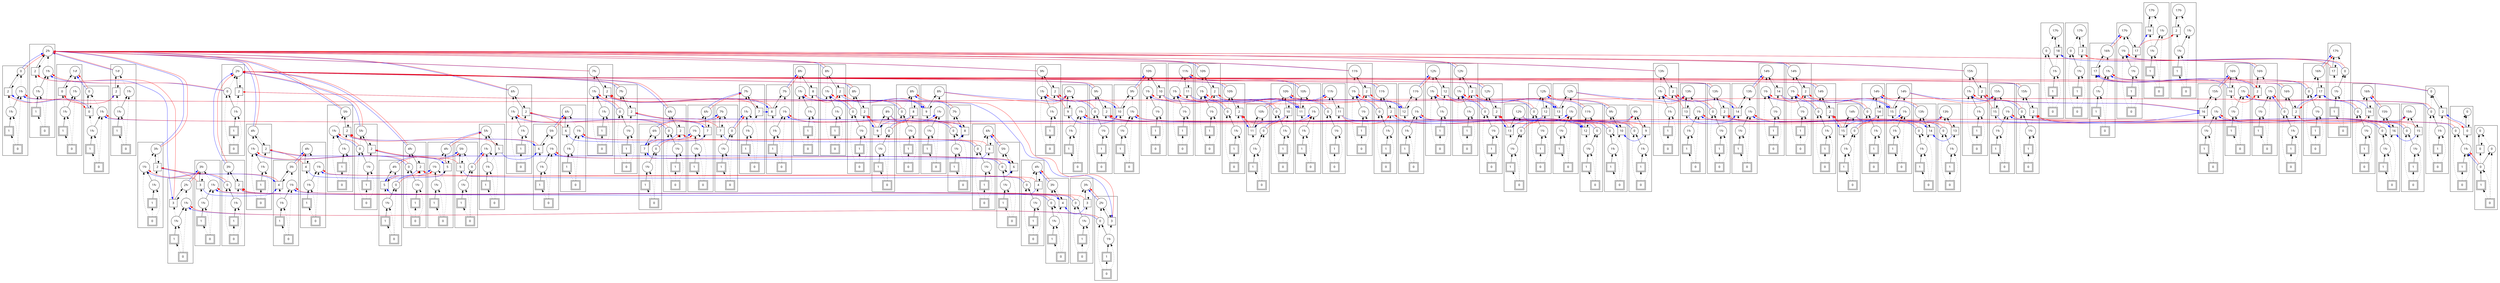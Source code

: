 digraph G {
rankdir = BT;
subgraph cluster_Player1X1XGround0X1XSausage00X1XSausage20X1XIsland0X1XSausage10X1X {
Node [ fontname="Apple Symbols"];
Player1X1XGround0X1XSausage00X1XSausage20X1XIsland0X1XSausage10X1X_Player[ label ="1"  shape=square peripheries=2 ];
Player1X1XGround0X1XSausage00X1XSausage20X1XIsland0X1XSausage10X1X_Ground[ label ="0"  shape=square peripheries=2 ];
Player1X1XGround0X1XSausage00X1XSausage20X1XIsland0X1XSausage10X1X_Sausage0[ label ="0"  shape=circle ];
Player1X1XGround0X1XSausage00X1XSausage20X1XIsland0X1XSausage10X1X_Island[ label ="0"  shape=square ];
Player1X1XGround0X1XSausage00X1XSausage20X1XIsland0X1XSausage10X1X_Sausage2[ label ="0"  shape=circle ];
Player1X1XGround0X1XSausage00X1XSausage20X1XIsland0X1XSausage10X1X_Sausage1[ label ="0"  shape=circle ];
	"Player1X1XGround0X1XSausage00X1XSausage20X1XIsland0X1XSausage10X1X_Ground" -> "Player1X1XGround0X1XSausage00X1XSausage20X1XIsland0X1XSausage10X1X_Player" [style=dotted];
	"Player1X1XGround0X1XSausage00X1XSausage20X1XIsland0X1XSausage10X1X_Player" -> "Player1X1XGround0X1XSausage00X1XSausage20X1XIsland0X1XSausage10X1X_Sausage0";
	"Player1X1XGround0X1XSausage00X1XSausage20X1XIsland0X1XSausage10X1X_Ground" -> "Player1X1XGround0X1XSausage00X1XSausage20X1XIsland0X1XSausage10X1X_Sausage0" [style=dotted];
	"Player1X1XGround0X1XSausage00X1XSausage20X1XIsland0X1XSausage10X1X_Sausage0" -> "Player1X1XGround0X1XSausage00X1XSausage20X1XIsland0X1XSausage10X1X_Island" [style=dotted];
	"Player1X1XGround0X1XSausage00X1XSausage20X1XIsland0X1XSausage10X1X_Sausage0" -> "Player1X1XGround0X1XSausage00X1XSausage20X1XIsland0X1XSausage10X1X_Sausage2";
	"Player1X1XGround0X1XSausage00X1XSausage20X1XIsland0X1XSausage10X1X_Sausage1" -> "Player1X1XGround0X1XSausage00X1XSausage20X1XIsland0X1XSausage10X1X_Island" [style=dotted];
	"Player1X1XGround0X1XSausage00X1XSausage20X1XIsland0X1XSausage10X1X_Island" -> "Player1X1XGround0X1XSausage00X1XSausage20X1XIsland0X1XSausage10X1X_Sausage1";
	"Player1X1XGround0X1XSausage00X1XSausage20X1XIsland0X1XSausage10X1X_Ground" -> "Player1X1XGround0X1XSausage00X1XSausage20X1XIsland0X1XSausage10X1X_Sausage2" [style=dotted];
	"Player1X1XGround0X1XSausage00X1XSausage20X1XIsland0X1XSausage10X1X_Sausage2" -> "Player1X1XGround0X1XSausage00X1XSausage20X1XIsland0X1XSausage10X1X_Sausage1" [style=dotted];
}
subgraph cluster_Player1X1XGround0X1XSausage01X2XSausage20X1XIsland0X1XSausage10X1X {
Node [ fontname="Apple Symbols"];
Player1X1XGround0X1XSausage01X2XSausage20X1XIsland0X1XSausage10X1X_Player[ label ="1"  shape=square peripheries=2 ];
Player1X1XGround0X1XSausage01X2XSausage20X1XIsland0X1XSausage10X1X_Ground[ label ="0"  shape=square peripheries=2 ];
Player1X1XGround0X1XSausage01X2XSausage20X1XIsland0X1XSausage10X1X_Sausage0[ label ="1&#8635;"  shape=circle ];
Player1X1XGround0X1XSausage01X2XSausage20X1XIsland0X1XSausage10X1X_Island[ label ="0"  shape=square ];
Player1X1XGround0X1XSausage01X2XSausage20X1XIsland0X1XSausage10X1X_Sausage2[ label ="0"  shape=circle ];
Player1X1XGround0X1XSausage01X2XSausage20X1XIsland0X1XSausage10X1X_Sausage1[ label ="0"  shape=circle ];
	"Player1X1XGround0X1XSausage01X2XSausage20X1XIsland0X1XSausage10X1X_Ground" -> "Player1X1XGround0X1XSausage01X2XSausage20X1XIsland0X1XSausage10X1X_Player" [style=dotted];
	"Player1X1XGround0X1XSausage01X2XSausage20X1XIsland0X1XSausage10X1X_Player" -> "Player1X1XGround0X1XSausage01X2XSausage20X1XIsland0X1XSausage10X1X_Sausage0";
	"Player1X1XGround0X1XSausage01X2XSausage20X1XIsland0X1XSausage10X1X_Ground" -> "Player1X1XGround0X1XSausage01X2XSausage20X1XIsland0X1XSausage10X1X_Sausage0" [style=dotted];
	"Player1X1XGround0X1XSausage01X2XSausage20X1XIsland0X1XSausage10X1X_Sausage0" -> "Player1X1XGround0X1XSausage01X2XSausage20X1XIsland0X1XSausage10X1X_Island" [style=dotted];
	"Player1X1XGround0X1XSausage01X2XSausage20X1XIsland0X1XSausage10X1X_Sausage0" -> "Player1X1XGround0X1XSausage01X2XSausage20X1XIsland0X1XSausage10X1X_Sausage2";
	"Player1X1XGround0X1XSausage01X2XSausage20X1XIsland0X1XSausage10X1X_Sausage1" -> "Player1X1XGround0X1XSausage01X2XSausage20X1XIsland0X1XSausage10X1X_Island" [style=dotted];
	"Player1X1XGround0X1XSausage01X2XSausage20X1XIsland0X1XSausage10X1X_Island" -> "Player1X1XGround0X1XSausage01X2XSausage20X1XIsland0X1XSausage10X1X_Sausage1";
	"Player1X1XGround0X1XSausage01X2XSausage20X1XIsland0X1XSausage10X1X_Ground" -> "Player1X1XGround0X1XSausage01X2XSausage20X1XIsland0X1XSausage10X1X_Sausage2" [style=dotted];
	"Player1X1XGround0X1XSausage01X2XSausage20X1XIsland0X1XSausage10X1X_Sausage2" -> "Player1X1XGround0X1XSausage01X2XSausage20X1XIsland0X1XSausage10X1X_Sausage1" [style=dotted];
}
subgraph cluster_Player1X1XGround0X1XSausage01X2XSausage20X1XIsland2X1XSausage10X1X {
Node [ fontname="Apple Symbols"];
Player1X1XGround0X1XSausage01X2XSausage20X1XIsland2X1XSausage10X1X_Player[ label ="1"  shape=square peripheries=2 ];
Player1X1XGround0X1XSausage01X2XSausage20X1XIsland2X1XSausage10X1X_Ground[ label ="0"  shape=square peripheries=2 ];
Player1X1XGround0X1XSausage01X2XSausage20X1XIsland2X1XSausage10X1X_Sausage0[ label ="1&#8635;"  shape=circle ];
Player1X1XGround0X1XSausage01X2XSausage20X1XIsland2X1XSausage10X1X_Island[ label ="2"  shape=square ];
Player1X1XGround0X1XSausage01X2XSausage20X1XIsland2X1XSausage10X1X_Sausage2[ label ="0"  shape=circle ];
Player1X1XGround0X1XSausage01X2XSausage20X1XIsland2X1XSausage10X1X_Sausage1[ label ="0"  shape=circle ];
	"Player1X1XGround0X1XSausage01X2XSausage20X1XIsland2X1XSausage10X1X_Ground" -> "Player1X1XGround0X1XSausage01X2XSausage20X1XIsland2X1XSausage10X1X_Player" [style=dotted];
	"Player1X1XGround0X1XSausage01X2XSausage20X1XIsland2X1XSausage10X1X_Player" -> "Player1X1XGround0X1XSausage01X2XSausage20X1XIsland2X1XSausage10X1X_Sausage0";
	"Player1X1XGround0X1XSausage01X2XSausage20X1XIsland2X1XSausage10X1X_Ground" -> "Player1X1XGround0X1XSausage01X2XSausage20X1XIsland2X1XSausage10X1X_Sausage0" [style=dotted];
	"Player1X1XGround0X1XSausage01X2XSausage20X1XIsland2X1XSausage10X1X_Sausage0" -> "Player1X1XGround0X1XSausage01X2XSausage20X1XIsland2X1XSausage10X1X_Island" [style=dotted];
	"Player1X1XGround0X1XSausage01X2XSausage20X1XIsland2X1XSausage10X1X_Sausage0" -> "Player1X1XGround0X1XSausage01X2XSausage20X1XIsland2X1XSausage10X1X_Sausage2";
	"Player1X1XGround0X1XSausage01X2XSausage20X1XIsland2X1XSausage10X1X_Sausage1" -> "Player1X1XGround0X1XSausage01X2XSausage20X1XIsland2X1XSausage10X1X_Island" [style=dotted];
	"Player1X1XGround0X1XSausage01X2XSausage20X1XIsland2X1XSausage10X1X_Island" -> "Player1X1XGround0X1XSausage01X2XSausage20X1XIsland2X1XSausage10X1X_Sausage1";
	"Player1X1XGround0X1XSausage01X2XSausage20X1XIsland2X1XSausage10X1X_Ground" -> "Player1X1XGround0X1XSausage01X2XSausage20X1XIsland2X1XSausage10X1X_Sausage2" [style=dotted];
	"Player1X1XGround0X1XSausage01X2XSausage20X1XIsland2X1XSausage10X1X_Sausage2" -> "Player1X1XGround0X1XSausage01X2XSausage20X1XIsland2X1XSausage10X1X_Sausage1" [style=dotted];
}
subgraph cluster_Player1X1XGround0X1XSausage01X2XSausage21X2XIsland0X1XSausage10X1X {
Node [ fontname="Apple Symbols"];
Player1X1XGround0X1XSausage01X2XSausage21X2XIsland0X1XSausage10X1X_Player[ label ="1"  shape=square peripheries=2 ];
Player1X1XGround0X1XSausage01X2XSausage21X2XIsland0X1XSausage10X1X_Ground[ label ="0"  shape=square peripheries=2 ];
Player1X1XGround0X1XSausage01X2XSausage21X2XIsland0X1XSausage10X1X_Sausage0[ label ="1&#8635;"  shape=circle ];
Player1X1XGround0X1XSausage01X2XSausage21X2XIsland0X1XSausage10X1X_Island[ label ="0"  shape=square ];
Player1X1XGround0X1XSausage01X2XSausage21X2XIsland0X1XSausage10X1X_Sausage2[ label ="1&#8635;"  shape=circle ];
Player1X1XGround0X1XSausage01X2XSausage21X2XIsland0X1XSausage10X1X_Sausage1[ label ="0"  shape=circle ];
	"Player1X1XGround0X1XSausage01X2XSausage21X2XIsland0X1XSausage10X1X_Ground" -> "Player1X1XGround0X1XSausage01X2XSausage21X2XIsland0X1XSausage10X1X_Player" [style=dotted];
	"Player1X1XGround0X1XSausage01X2XSausage21X2XIsland0X1XSausage10X1X_Player" -> "Player1X1XGround0X1XSausage01X2XSausage21X2XIsland0X1XSausage10X1X_Sausage0";
	"Player1X1XGround0X1XSausage01X2XSausage21X2XIsland0X1XSausage10X1X_Ground" -> "Player1X1XGround0X1XSausage01X2XSausage21X2XIsland0X1XSausage10X1X_Sausage0" [style=dotted];
	"Player1X1XGround0X1XSausage01X2XSausage21X2XIsland0X1XSausage10X1X_Sausage0" -> "Player1X1XGround0X1XSausage01X2XSausage21X2XIsland0X1XSausage10X1X_Island" [style=dotted];
	"Player1X1XGround0X1XSausage01X2XSausage21X2XIsland0X1XSausage10X1X_Sausage0" -> "Player1X1XGround0X1XSausage01X2XSausage21X2XIsland0X1XSausage10X1X_Sausage2";
	"Player1X1XGround0X1XSausage01X2XSausage21X2XIsland0X1XSausage10X1X_Sausage1" -> "Player1X1XGround0X1XSausage01X2XSausage21X2XIsland0X1XSausage10X1X_Island" [style=dotted];
	"Player1X1XGround0X1XSausage01X2XSausage21X2XIsland0X1XSausage10X1X_Island" -> "Player1X1XGround0X1XSausage01X2XSausage21X2XIsland0X1XSausage10X1X_Sausage1";
	"Player1X1XGround0X1XSausage01X2XSausage21X2XIsland0X1XSausage10X1X_Ground" -> "Player1X1XGround0X1XSausage01X2XSausage21X2XIsland0X1XSausage10X1X_Sausage2" [style=dotted];
	"Player1X1XGround0X1XSausage01X2XSausage21X2XIsland0X1XSausage10X1X_Sausage2" -> "Player1X1XGround0X1XSausage01X2XSausage21X2XIsland0X1XSausage10X1X_Sausage1" [style=dotted];
}
subgraph cluster_Player1X1XGround0X1XSausage01X2XSausage21X2XIsland2X1XSausage10X1X {
Node [ fontname="Apple Symbols"];
Player1X1XGround0X1XSausage01X2XSausage21X2XIsland2X1XSausage10X1X_Player[ label ="1"  shape=square peripheries=2 ];
Player1X1XGround0X1XSausage01X2XSausage21X2XIsland2X1XSausage10X1X_Ground[ label ="0"  shape=square peripheries=2 ];
Player1X1XGround0X1XSausage01X2XSausage21X2XIsland2X1XSausage10X1X_Sausage0[ label ="1&#8635;"  shape=circle ];
Player1X1XGround0X1XSausage01X2XSausage21X2XIsland2X1XSausage10X1X_Island[ label ="2"  shape=square ];
Player1X1XGround0X1XSausage01X2XSausage21X2XIsland2X1XSausage10X1X_Sausage2[ label ="1&#8635;"  shape=circle ];
Player1X1XGround0X1XSausage01X2XSausage21X2XIsland2X1XSausage10X1X_Sausage1[ label ="0"  shape=circle ];
	"Player1X1XGround0X1XSausage01X2XSausage21X2XIsland2X1XSausage10X1X_Ground" -> "Player1X1XGround0X1XSausage01X2XSausage21X2XIsland2X1XSausage10X1X_Player" [style=dotted];
	"Player1X1XGround0X1XSausage01X2XSausage21X2XIsland2X1XSausage10X1X_Player" -> "Player1X1XGround0X1XSausage01X2XSausage21X2XIsland2X1XSausage10X1X_Sausage0";
	"Player1X1XGround0X1XSausage01X2XSausage21X2XIsland2X1XSausage10X1X_Ground" -> "Player1X1XGround0X1XSausage01X2XSausage21X2XIsland2X1XSausage10X1X_Sausage0" [style=dotted];
	"Player1X1XGround0X1XSausage01X2XSausage21X2XIsland2X1XSausage10X1X_Sausage0" -> "Player1X1XGround0X1XSausage01X2XSausage21X2XIsland2X1XSausage10X1X_Island" [style=dotted];
	"Player1X1XGround0X1XSausage01X2XSausage21X2XIsland2X1XSausage10X1X_Sausage0" -> "Player1X1XGround0X1XSausage01X2XSausage21X2XIsland2X1XSausage10X1X_Sausage2";
	"Player1X1XGround0X1XSausage01X2XSausage21X2XIsland2X1XSausage10X1X_Sausage1" -> "Player1X1XGround0X1XSausage01X2XSausage21X2XIsland2X1XSausage10X1X_Island" [style=dotted];
	"Player1X1XGround0X1XSausage01X2XSausage21X2XIsland2X1XSausage10X1X_Island" -> "Player1X1XGround0X1XSausage01X2XSausage21X2XIsland2X1XSausage10X1X_Sausage1";
	"Player1X1XGround0X1XSausage01X2XSausage21X2XIsland2X1XSausage10X1X_Ground" -> "Player1X1XGround0X1XSausage01X2XSausage21X2XIsland2X1XSausage10X1X_Sausage2" [style=dotted];
	"Player1X1XGround0X1XSausage01X2XSausage21X2XIsland2X1XSausage10X1X_Sausage2" -> "Player1X1XGround0X1XSausage01X2XSausage21X2XIsland2X1XSausage10X1X_Sausage1" [style=dotted];
}
subgraph cluster_Player1X1XGround0X1XSausage01X2XSausage20X1XIsland2X1XSausage12X2X {
Node [ fontname="Apple Symbols"];
Player1X1XGround0X1XSausage01X2XSausage20X1XIsland2X1XSausage12X2X_Player[ label ="1"  shape=square peripheries=2 ];
Player1X1XGround0X1XSausage01X2XSausage20X1XIsland2X1XSausage12X2X_Ground[ label ="0"  shape=square peripheries=2 ];
Player1X1XGround0X1XSausage01X2XSausage20X1XIsland2X1XSausage12X2X_Sausage0[ label ="1&#8635;"  shape=circle ];
Player1X1XGround0X1XSausage01X2XSausage20X1XIsland2X1XSausage12X2X_Island[ label ="2"  shape=square ];
Player1X1XGround0X1XSausage01X2XSausage20X1XIsland2X1XSausage12X2X_Sausage2[ label ="0"  shape=circle ];
Player1X1XGround0X1XSausage01X2XSausage20X1XIsland2X1XSausage12X2X_Sausage1[ label ="2&#8635;"  shape=circle ];
	"Player1X1XGround0X1XSausage01X2XSausage20X1XIsland2X1XSausage12X2X_Ground" -> "Player1X1XGround0X1XSausage01X2XSausage20X1XIsland2X1XSausage12X2X_Player" [style=dotted];
	"Player1X1XGround0X1XSausage01X2XSausage20X1XIsland2X1XSausage12X2X_Player" -> "Player1X1XGround0X1XSausage01X2XSausage20X1XIsland2X1XSausage12X2X_Sausage0";
	"Player1X1XGround0X1XSausage01X2XSausage20X1XIsland2X1XSausage12X2X_Ground" -> "Player1X1XGround0X1XSausage01X2XSausage20X1XIsland2X1XSausage12X2X_Sausage0" [style=dotted];
	"Player1X1XGround0X1XSausage01X2XSausage20X1XIsland2X1XSausage12X2X_Sausage0" -> "Player1X1XGround0X1XSausage01X2XSausage20X1XIsland2X1XSausage12X2X_Island" [style=dotted];
	"Player1X1XGround0X1XSausage01X2XSausage20X1XIsland2X1XSausage12X2X_Sausage0" -> "Player1X1XGround0X1XSausage01X2XSausage20X1XIsland2X1XSausage12X2X_Sausage2";
	"Player1X1XGround0X1XSausage01X2XSausage20X1XIsland2X1XSausage12X2X_Sausage1" -> "Player1X1XGround0X1XSausage01X2XSausage20X1XIsland2X1XSausage12X2X_Island" [style=dotted];
	"Player1X1XGround0X1XSausage01X2XSausage20X1XIsland2X1XSausage12X2X_Island" -> "Player1X1XGround0X1XSausage01X2XSausage20X1XIsland2X1XSausage12X2X_Sausage1";
	"Player1X1XGround0X1XSausage01X2XSausage20X1XIsland2X1XSausage12X2X_Ground" -> "Player1X1XGround0X1XSausage01X2XSausage20X1XIsland2X1XSausage12X2X_Sausage2" [style=dotted];
	"Player1X1XGround0X1XSausage01X2XSausage20X1XIsland2X1XSausage12X2X_Sausage2" -> "Player1X1XGround0X1XSausage01X2XSausage20X1XIsland2X1XSausage12X2X_Sausage1" [style=dotted];
}
subgraph cluster_Player1X1XGround0X1XSausage01X2XSausage21X2XIsland0X1XSausage11X0X {
Node [ fontname="Apple Symbols"];
Player1X1XGround0X1XSausage01X2XSausage21X2XIsland0X1XSausage11X0X_Player[ label ="1"  shape=square peripheries=2 ];
Player1X1XGround0X1XSausage01X2XSausage21X2XIsland0X1XSausage11X0X_Ground[ label ="0"  shape=square peripheries=2 ];
Player1X1XGround0X1XSausage01X2XSausage21X2XIsland0X1XSausage11X0X_Sausage0[ label ="1&#8635;"  shape=circle ];
Player1X1XGround0X1XSausage01X2XSausage21X2XIsland0X1XSausage11X0X_Island[ label ="0"  shape=square ];
Player1X1XGround0X1XSausage01X2XSausage21X2XIsland0X1XSausage11X0X_Sausage2[ label ="1&#8635;"  shape=circle ];
Player1X1XGround0X1XSausage01X2XSausage21X2XIsland0X1XSausage11X0X_Sausage1[ label ="1&#8634;"  shape=circle ];
	"Player1X1XGround0X1XSausage01X2XSausage21X2XIsland0X1XSausage11X0X_Ground" -> "Player1X1XGround0X1XSausage01X2XSausage21X2XIsland0X1XSausage11X0X_Player" [style=dotted];
	"Player1X1XGround0X1XSausage01X2XSausage21X2XIsland0X1XSausage11X0X_Player" -> "Player1X1XGround0X1XSausage01X2XSausage21X2XIsland0X1XSausage11X0X_Sausage0";
	"Player1X1XGround0X1XSausage01X2XSausage21X2XIsland0X1XSausage11X0X_Ground" -> "Player1X1XGround0X1XSausage01X2XSausage21X2XIsland0X1XSausage11X0X_Sausage0" [style=dotted];
	"Player1X1XGround0X1XSausage01X2XSausage21X2XIsland0X1XSausage11X0X_Sausage0" -> "Player1X1XGround0X1XSausage01X2XSausage21X2XIsland0X1XSausage11X0X_Island" [style=dotted];
	"Player1X1XGround0X1XSausage01X2XSausage21X2XIsland0X1XSausage11X0X_Sausage0" -> "Player1X1XGround0X1XSausage01X2XSausage21X2XIsland0X1XSausage11X0X_Sausage2";
	"Player1X1XGround0X1XSausage01X2XSausage21X2XIsland0X1XSausage11X0X_Sausage1" -> "Player1X1XGround0X1XSausage01X2XSausage21X2XIsland0X1XSausage11X0X_Island" [style=dotted];
	"Player1X1XGround0X1XSausage01X2XSausage21X2XIsland0X1XSausage11X0X_Island" -> "Player1X1XGround0X1XSausage01X2XSausage21X2XIsland0X1XSausage11X0X_Sausage1";
	"Player1X1XGround0X1XSausage01X2XSausage21X2XIsland0X1XSausage11X0X_Ground" -> "Player1X1XGround0X1XSausage01X2XSausage21X2XIsland0X1XSausage11X0X_Sausage2" [style=dotted];
	"Player1X1XGround0X1XSausage01X2XSausage21X2XIsland0X1XSausage11X0X_Sausage2" -> "Player1X1XGround0X1XSausage01X2XSausage21X2XIsland0X1XSausage11X0X_Sausage1" [style=dotted];
}
subgraph cluster_Player1X1XGround0X1XSausage01X2XSausage21X2XIsland2X1XSausage12X2X {
Node [ fontname="Apple Symbols"];
Player1X1XGround0X1XSausage01X2XSausage21X2XIsland2X1XSausage12X2X_Player[ label ="1"  shape=square peripheries=2 ];
Player1X1XGround0X1XSausage01X2XSausage21X2XIsland2X1XSausage12X2X_Ground[ label ="0"  shape=square peripheries=2 ];
Player1X1XGround0X1XSausage01X2XSausage21X2XIsland2X1XSausage12X2X_Sausage0[ label ="1&#8635;"  shape=circle ];
Player1X1XGround0X1XSausage01X2XSausage21X2XIsland2X1XSausage12X2X_Island[ label ="2"  shape=square ];
Player1X1XGround0X1XSausage01X2XSausage21X2XIsland2X1XSausage12X2X_Sausage2[ label ="1&#8635;"  shape=circle ];
Player1X1XGround0X1XSausage01X2XSausage21X2XIsland2X1XSausage12X2X_Sausage1[ label ="2&#8635;"  shape=circle ];
	"Player1X1XGround0X1XSausage01X2XSausage21X2XIsland2X1XSausage12X2X_Ground" -> "Player1X1XGround0X1XSausage01X2XSausage21X2XIsland2X1XSausage12X2X_Player" [style=dotted];
	"Player1X1XGround0X1XSausage01X2XSausage21X2XIsland2X1XSausage12X2X_Player" -> "Player1X1XGround0X1XSausage01X2XSausage21X2XIsland2X1XSausage12X2X_Sausage0";
	"Player1X1XGround0X1XSausage01X2XSausage21X2XIsland2X1XSausage12X2X_Ground" -> "Player1X1XGround0X1XSausage01X2XSausage21X2XIsland2X1XSausage12X2X_Sausage0" [style=dotted];
	"Player1X1XGround0X1XSausage01X2XSausage21X2XIsland2X1XSausage12X2X_Sausage0" -> "Player1X1XGround0X1XSausage01X2XSausage21X2XIsland2X1XSausage12X2X_Island" [style=dotted];
	"Player1X1XGround0X1XSausage01X2XSausage21X2XIsland2X1XSausage12X2X_Sausage0" -> "Player1X1XGround0X1XSausage01X2XSausage21X2XIsland2X1XSausage12X2X_Sausage2";
	"Player1X1XGround0X1XSausage01X2XSausage21X2XIsland2X1XSausage12X2X_Sausage1" -> "Player1X1XGround0X1XSausage01X2XSausage21X2XIsland2X1XSausage12X2X_Island" [style=dotted];
	"Player1X1XGround0X1XSausage01X2XSausage21X2XIsland2X1XSausage12X2X_Island" -> "Player1X1XGround0X1XSausage01X2XSausage21X2XIsland2X1XSausage12X2X_Sausage1";
	"Player1X1XGround0X1XSausage01X2XSausage21X2XIsland2X1XSausage12X2X_Ground" -> "Player1X1XGround0X1XSausage01X2XSausage21X2XIsland2X1XSausage12X2X_Sausage2" [style=dotted];
	"Player1X1XGround0X1XSausage01X2XSausage21X2XIsland2X1XSausage12X2X_Sausage2" -> "Player1X1XGround0X1XSausage01X2XSausage21X2XIsland2X1XSausage12X2X_Sausage1" [style=dotted];
}
subgraph cluster_Player1X1XGround0X1XSausage01X2XSausage20X1XIsland3X1XSausage12X2X {
Node [ fontname="Apple Symbols"];
Player1X1XGround0X1XSausage01X2XSausage20X1XIsland3X1XSausage12X2X_Player[ label ="1"  shape=square peripheries=2 ];
Player1X1XGround0X1XSausage01X2XSausage20X1XIsland3X1XSausage12X2X_Ground[ label ="0"  shape=square peripheries=2 ];
Player1X1XGround0X1XSausage01X2XSausage20X1XIsland3X1XSausage12X2X_Sausage0[ label ="1&#8635;"  shape=circle ];
Player1X1XGround0X1XSausage01X2XSausage20X1XIsland3X1XSausage12X2X_Island[ label ="3"  shape=square ];
Player1X1XGround0X1XSausage01X2XSausage20X1XIsland3X1XSausage12X2X_Sausage2[ label ="0"  shape=circle ];
Player1X1XGround0X1XSausage01X2XSausage20X1XIsland3X1XSausage12X2X_Sausage1[ label ="2&#8635;"  shape=circle ];
	"Player1X1XGround0X1XSausage01X2XSausage20X1XIsland3X1XSausage12X2X_Ground" -> "Player1X1XGround0X1XSausage01X2XSausage20X1XIsland3X1XSausage12X2X_Player" [style=dotted];
	"Player1X1XGround0X1XSausage01X2XSausage20X1XIsland3X1XSausage12X2X_Player" -> "Player1X1XGround0X1XSausage01X2XSausage20X1XIsland3X1XSausage12X2X_Sausage0";
	"Player1X1XGround0X1XSausage01X2XSausage20X1XIsland3X1XSausage12X2X_Ground" -> "Player1X1XGround0X1XSausage01X2XSausage20X1XIsland3X1XSausage12X2X_Sausage0" [style=dotted];
	"Player1X1XGround0X1XSausage01X2XSausage20X1XIsland3X1XSausage12X2X_Sausage0" -> "Player1X1XGround0X1XSausage01X2XSausage20X1XIsland3X1XSausage12X2X_Island" [style=dotted];
	"Player1X1XGround0X1XSausage01X2XSausage20X1XIsland3X1XSausage12X2X_Sausage0" -> "Player1X1XGround0X1XSausage01X2XSausage20X1XIsland3X1XSausage12X2X_Sausage2";
	"Player1X1XGround0X1XSausage01X2XSausage20X1XIsland3X1XSausage12X2X_Sausage1" -> "Player1X1XGround0X1XSausage01X2XSausage20X1XIsland3X1XSausage12X2X_Island" [style=dotted];
	"Player1X1XGround0X1XSausage01X2XSausage20X1XIsland3X1XSausage12X2X_Island" -> "Player1X1XGround0X1XSausage01X2XSausage20X1XIsland3X1XSausage12X2X_Sausage1";
	"Player1X1XGround0X1XSausage01X2XSausage20X1XIsland3X1XSausage12X2X_Ground" -> "Player1X1XGround0X1XSausage01X2XSausage20X1XIsland3X1XSausage12X2X_Sausage2" [style=dotted];
	"Player1X1XGround0X1XSausage01X2XSausage20X1XIsland3X1XSausage12X2X_Sausage2" -> "Player1X1XGround0X1XSausage01X2XSausage20X1XIsland3X1XSausage12X2X_Sausage1" [style=dotted];
}
subgraph cluster_Player1X1XGround0X1XSausage01X2XSausage21X2XIsland2X1XSausage11X0X {
Node [ fontname="Apple Symbols"];
Player1X1XGround0X1XSausage01X2XSausage21X2XIsland2X1XSausage11X0X_Player[ label ="1"  shape=square peripheries=2 ];
Player1X1XGround0X1XSausage01X2XSausage21X2XIsland2X1XSausage11X0X_Ground[ label ="0"  shape=square peripheries=2 ];
Player1X1XGround0X1XSausage01X2XSausage21X2XIsland2X1XSausage11X0X_Sausage0[ label ="1&#8635;"  shape=circle ];
Player1X1XGround0X1XSausage01X2XSausage21X2XIsland2X1XSausage11X0X_Island[ label ="2"  shape=square ];
Player1X1XGround0X1XSausage01X2XSausage21X2XIsland2X1XSausage11X0X_Sausage2[ label ="1&#8635;"  shape=circle ];
Player1X1XGround0X1XSausage01X2XSausage21X2XIsland2X1XSausage11X0X_Sausage1[ label ="1&#8634;"  shape=circle ];
	"Player1X1XGround0X1XSausage01X2XSausage21X2XIsland2X1XSausage11X0X_Ground" -> "Player1X1XGround0X1XSausage01X2XSausage21X2XIsland2X1XSausage11X0X_Player" [style=dotted];
	"Player1X1XGround0X1XSausage01X2XSausage21X2XIsland2X1XSausage11X0X_Player" -> "Player1X1XGround0X1XSausage01X2XSausage21X2XIsland2X1XSausage11X0X_Sausage0";
	"Player1X1XGround0X1XSausage01X2XSausage21X2XIsland2X1XSausage11X0X_Ground" -> "Player1X1XGround0X1XSausage01X2XSausage21X2XIsland2X1XSausage11X0X_Sausage0" [style=dotted];
	"Player1X1XGround0X1XSausage01X2XSausage21X2XIsland2X1XSausage11X0X_Sausage0" -> "Player1X1XGround0X1XSausage01X2XSausage21X2XIsland2X1XSausage11X0X_Island" [style=dotted];
	"Player1X1XGround0X1XSausage01X2XSausage21X2XIsland2X1XSausage11X0X_Sausage0" -> "Player1X1XGround0X1XSausage01X2XSausage21X2XIsland2X1XSausage11X0X_Sausage2";
	"Player1X1XGround0X1XSausage01X2XSausage21X2XIsland2X1XSausage11X0X_Sausage1" -> "Player1X1XGround0X1XSausage01X2XSausage21X2XIsland2X1XSausage11X0X_Island" [style=dotted];
	"Player1X1XGround0X1XSausage01X2XSausage21X2XIsland2X1XSausage11X0X_Island" -> "Player1X1XGround0X1XSausage01X2XSausage21X2XIsland2X1XSausage11X0X_Sausage1";
	"Player1X1XGround0X1XSausage01X2XSausage21X2XIsland2X1XSausage11X0X_Ground" -> "Player1X1XGround0X1XSausage01X2XSausage21X2XIsland2X1XSausage11X0X_Sausage2" [style=dotted];
	"Player1X1XGround0X1XSausage01X2XSausage21X2XIsland2X1XSausage11X0X_Sausage2" -> "Player1X1XGround0X1XSausage01X2XSausage21X2XIsland2X1XSausage11X0X_Sausage1" [style=dotted];
}
subgraph cluster_Player1X1XGround0X1XSausage01X2XSausage21X2XIsland3X1XSausage12X2X {
Node [ fontname="Apple Symbols"];
Player1X1XGround0X1XSausage01X2XSausage21X2XIsland3X1XSausage12X2X_Player[ label ="1"  shape=square peripheries=2 ];
Player1X1XGround0X1XSausage01X2XSausage21X2XIsland3X1XSausage12X2X_Ground[ label ="0"  shape=square peripheries=2 ];
Player1X1XGround0X1XSausage01X2XSausage21X2XIsland3X1XSausage12X2X_Sausage0[ label ="1&#8635;"  shape=circle ];
Player1X1XGround0X1XSausage01X2XSausage21X2XIsland3X1XSausage12X2X_Island[ label ="3"  shape=square ];
Player1X1XGround0X1XSausage01X2XSausage21X2XIsland3X1XSausage12X2X_Sausage2[ label ="1&#8635;"  shape=circle ];
Player1X1XGround0X1XSausage01X2XSausage21X2XIsland3X1XSausage12X2X_Sausage1[ label ="2&#8635;"  shape=circle ];
	"Player1X1XGround0X1XSausage01X2XSausage21X2XIsland3X1XSausage12X2X_Ground" -> "Player1X1XGround0X1XSausage01X2XSausage21X2XIsland3X1XSausage12X2X_Player" [style=dotted];
	"Player1X1XGround0X1XSausage01X2XSausage21X2XIsland3X1XSausage12X2X_Player" -> "Player1X1XGround0X1XSausage01X2XSausage21X2XIsland3X1XSausage12X2X_Sausage0";
	"Player1X1XGround0X1XSausage01X2XSausage21X2XIsland3X1XSausage12X2X_Ground" -> "Player1X1XGround0X1XSausage01X2XSausage21X2XIsland3X1XSausage12X2X_Sausage0" [style=dotted];
	"Player1X1XGround0X1XSausage01X2XSausage21X2XIsland3X1XSausage12X2X_Sausage0" -> "Player1X1XGround0X1XSausage01X2XSausage21X2XIsland3X1XSausage12X2X_Island" [style=dotted];
	"Player1X1XGround0X1XSausage01X2XSausage21X2XIsland3X1XSausage12X2X_Sausage0" -> "Player1X1XGround0X1XSausage01X2XSausage21X2XIsland3X1XSausage12X2X_Sausage2";
	"Player1X1XGround0X1XSausage01X2XSausage21X2XIsland3X1XSausage12X2X_Sausage1" -> "Player1X1XGround0X1XSausage01X2XSausage21X2XIsland3X1XSausage12X2X_Island" [style=dotted];
	"Player1X1XGround0X1XSausage01X2XSausage21X2XIsland3X1XSausage12X2X_Island" -> "Player1X1XGround0X1XSausage01X2XSausage21X2XIsland3X1XSausage12X2X_Sausage1";
	"Player1X1XGround0X1XSausage01X2XSausage21X2XIsland3X1XSausage12X2X_Ground" -> "Player1X1XGround0X1XSausage01X2XSausage21X2XIsland3X1XSausage12X2X_Sausage2" [style=dotted];
	"Player1X1XGround0X1XSausage01X2XSausage21X2XIsland3X1XSausage12X2X_Sausage2" -> "Player1X1XGround0X1XSausage01X2XSausage21X2XIsland3X1XSausage12X2X_Sausage1" [style=dotted];
}
subgraph cluster_Player1X1XGround0X1XSausage01X2XSausage20X1XIsland3X1XSausage13X2X {
Node [ fontname="Apple Symbols"];
Player1X1XGround0X1XSausage01X2XSausage20X1XIsland3X1XSausage13X2X_Player[ label ="1"  shape=square peripheries=2 ];
Player1X1XGround0X1XSausage01X2XSausage20X1XIsland3X1XSausage13X2X_Ground[ label ="0"  shape=square peripheries=2 ];
Player1X1XGround0X1XSausage01X2XSausage20X1XIsland3X1XSausage13X2X_Sausage0[ label ="1&#8635;"  shape=circle ];
Player1X1XGround0X1XSausage01X2XSausage20X1XIsland3X1XSausage13X2X_Island[ label ="3"  shape=square ];
Player1X1XGround0X1XSausage01X2XSausage20X1XIsland3X1XSausage13X2X_Sausage2[ label ="0"  shape=circle ];
Player1X1XGround0X1XSausage01X2XSausage20X1XIsland3X1XSausage13X2X_Sausage1[ label ="3&#8635;"  shape=circle ];
	"Player1X1XGround0X1XSausage01X2XSausage20X1XIsland3X1XSausage13X2X_Ground" -> "Player1X1XGround0X1XSausage01X2XSausage20X1XIsland3X1XSausage13X2X_Player" [style=dotted];
	"Player1X1XGround0X1XSausage01X2XSausage20X1XIsland3X1XSausage13X2X_Player" -> "Player1X1XGround0X1XSausage01X2XSausage20X1XIsland3X1XSausage13X2X_Sausage0";
	"Player1X1XGround0X1XSausage01X2XSausage20X1XIsland3X1XSausage13X2X_Ground" -> "Player1X1XGround0X1XSausage01X2XSausage20X1XIsland3X1XSausage13X2X_Sausage0" [style=dotted];
	"Player1X1XGround0X1XSausage01X2XSausage20X1XIsland3X1XSausage13X2X_Sausage0" -> "Player1X1XGround0X1XSausage01X2XSausage20X1XIsland3X1XSausage13X2X_Island" [style=dotted];
	"Player1X1XGround0X1XSausage01X2XSausage20X1XIsland3X1XSausage13X2X_Sausage0" -> "Player1X1XGround0X1XSausage01X2XSausage20X1XIsland3X1XSausage13X2X_Sausage2";
	"Player1X1XGround0X1XSausage01X2XSausage20X1XIsland3X1XSausage13X2X_Sausage1" -> "Player1X1XGround0X1XSausage01X2XSausage20X1XIsland3X1XSausage13X2X_Island" [style=dotted];
	"Player1X1XGround0X1XSausage01X2XSausage20X1XIsland3X1XSausage13X2X_Island" -> "Player1X1XGround0X1XSausage01X2XSausage20X1XIsland3X1XSausage13X2X_Sausage1";
	"Player1X1XGround0X1XSausage01X2XSausage20X1XIsland3X1XSausage13X2X_Ground" -> "Player1X1XGround0X1XSausage01X2XSausage20X1XIsland3X1XSausage13X2X_Sausage2" [style=dotted];
	"Player1X1XGround0X1XSausage01X2XSausage20X1XIsland3X1XSausage13X2X_Sausage2" -> "Player1X1XGround0X1XSausage01X2XSausage20X1XIsland3X1XSausage13X2X_Sausage1" [style=dotted];
}
subgraph cluster_Player1X1XGround0X1XSausage01X2XSausage21X2XIsland3X1XSausage13X2X {
Node [ fontname="Apple Symbols"];
Player1X1XGround0X1XSausage01X2XSausage21X2XIsland3X1XSausage13X2X_Player[ label ="1"  shape=square peripheries=2 ];
Player1X1XGround0X1XSausage01X2XSausage21X2XIsland3X1XSausage13X2X_Ground[ label ="0"  shape=square peripheries=2 ];
Player1X1XGround0X1XSausage01X2XSausage21X2XIsland3X1XSausage13X2X_Sausage0[ label ="1&#8635;"  shape=circle ];
Player1X1XGround0X1XSausage01X2XSausage21X2XIsland3X1XSausage13X2X_Island[ label ="3"  shape=square ];
Player1X1XGround0X1XSausage01X2XSausage21X2XIsland3X1XSausage13X2X_Sausage2[ label ="1&#8635;"  shape=circle ];
Player1X1XGround0X1XSausage01X2XSausage21X2XIsland3X1XSausage13X2X_Sausage1[ label ="3&#8635;"  shape=circle ];
	"Player1X1XGround0X1XSausage01X2XSausage21X2XIsland3X1XSausage13X2X_Ground" -> "Player1X1XGround0X1XSausage01X2XSausage21X2XIsland3X1XSausage13X2X_Player" [style=dotted];
	"Player1X1XGround0X1XSausage01X2XSausage21X2XIsland3X1XSausage13X2X_Player" -> "Player1X1XGround0X1XSausage01X2XSausage21X2XIsland3X1XSausage13X2X_Sausage0";
	"Player1X1XGround0X1XSausage01X2XSausage21X2XIsland3X1XSausage13X2X_Ground" -> "Player1X1XGround0X1XSausage01X2XSausage21X2XIsland3X1XSausage13X2X_Sausage0" [style=dotted];
	"Player1X1XGround0X1XSausage01X2XSausage21X2XIsland3X1XSausage13X2X_Sausage0" -> "Player1X1XGround0X1XSausage01X2XSausage21X2XIsland3X1XSausage13X2X_Island" [style=dotted];
	"Player1X1XGround0X1XSausage01X2XSausage21X2XIsland3X1XSausage13X2X_Sausage0" -> "Player1X1XGround0X1XSausage01X2XSausage21X2XIsland3X1XSausage13X2X_Sausage2";
	"Player1X1XGround0X1XSausage01X2XSausage21X2XIsland3X1XSausage13X2X_Sausage1" -> "Player1X1XGround0X1XSausage01X2XSausage21X2XIsland3X1XSausage13X2X_Island" [style=dotted];
	"Player1X1XGround0X1XSausage01X2XSausage21X2XIsland3X1XSausage13X2X_Island" -> "Player1X1XGround0X1XSausage01X2XSausage21X2XIsland3X1XSausage13X2X_Sausage1";
	"Player1X1XGround0X1XSausage01X2XSausage21X2XIsland3X1XSausage13X2X_Ground" -> "Player1X1XGround0X1XSausage01X2XSausage21X2XIsland3X1XSausage13X2X_Sausage2" [style=dotted];
	"Player1X1XGround0X1XSausage01X2XSausage21X2XIsland3X1XSausage13X2X_Sausage2" -> "Player1X1XGround0X1XSausage01X2XSausage21X2XIsland3X1XSausage13X2X_Sausage1" [style=dotted];
}
subgraph cluster_Player1X1XGround0X1XSausage01X2XSausage20X1XIsland4X1XSausage13X2X {
Node [ fontname="Apple Symbols"];
Player1X1XGround0X1XSausage01X2XSausage20X1XIsland4X1XSausage13X2X_Player[ label ="1"  shape=square peripheries=2 ];
Player1X1XGround0X1XSausage01X2XSausage20X1XIsland4X1XSausage13X2X_Ground[ label ="0"  shape=square peripheries=2 ];
Player1X1XGround0X1XSausage01X2XSausage20X1XIsland4X1XSausage13X2X_Sausage0[ label ="1&#8635;"  shape=circle ];
Player1X1XGround0X1XSausage01X2XSausage20X1XIsland4X1XSausage13X2X_Island[ label ="4"  shape=square ];
Player1X1XGround0X1XSausage01X2XSausage20X1XIsland4X1XSausage13X2X_Sausage2[ label ="0"  shape=circle ];
Player1X1XGround0X1XSausage01X2XSausage20X1XIsland4X1XSausage13X2X_Sausage1[ label ="3&#8635;"  shape=circle ];
	"Player1X1XGround0X1XSausage01X2XSausage20X1XIsland4X1XSausage13X2X_Ground" -> "Player1X1XGround0X1XSausage01X2XSausage20X1XIsland4X1XSausage13X2X_Player" [style=dotted];
	"Player1X1XGround0X1XSausage01X2XSausage20X1XIsland4X1XSausage13X2X_Player" -> "Player1X1XGround0X1XSausage01X2XSausage20X1XIsland4X1XSausage13X2X_Sausage0";
	"Player1X1XGround0X1XSausage01X2XSausage20X1XIsland4X1XSausage13X2X_Ground" -> "Player1X1XGround0X1XSausage01X2XSausage20X1XIsland4X1XSausage13X2X_Sausage0" [style=dotted];
	"Player1X1XGround0X1XSausage01X2XSausage20X1XIsland4X1XSausage13X2X_Sausage0" -> "Player1X1XGround0X1XSausage01X2XSausage20X1XIsland4X1XSausage13X2X_Island" [style=dotted];
	"Player1X1XGround0X1XSausage01X2XSausage20X1XIsland4X1XSausage13X2X_Sausage0" -> "Player1X1XGround0X1XSausage01X2XSausage20X1XIsland4X1XSausage13X2X_Sausage2";
	"Player1X1XGround0X1XSausage01X2XSausage20X1XIsland4X1XSausage13X2X_Sausage1" -> "Player1X1XGround0X1XSausage01X2XSausage20X1XIsland4X1XSausage13X2X_Island" [style=dotted];
	"Player1X1XGround0X1XSausage01X2XSausage20X1XIsland4X1XSausage13X2X_Island" -> "Player1X1XGround0X1XSausage01X2XSausage20X1XIsland4X1XSausage13X2X_Sausage1";
	"Player1X1XGround0X1XSausage01X2XSausage20X1XIsland4X1XSausage13X2X_Ground" -> "Player1X1XGround0X1XSausage01X2XSausage20X1XIsland4X1XSausage13X2X_Sausage2" [style=dotted];
	"Player1X1XGround0X1XSausage01X2XSausage20X1XIsland4X1XSausage13X2X_Sausage2" -> "Player1X1XGround0X1XSausage01X2XSausage20X1XIsland4X1XSausage13X2X_Sausage1" [style=dotted];
}
subgraph cluster_Player1X1XGround0X1XSausage01X2XSausage20X1XIsland2X1XSausage13X2X {
Node [ fontname="Apple Symbols"];
Player1X1XGround0X1XSausage01X2XSausage20X1XIsland2X1XSausage13X2X_Player[ label ="1"  shape=square peripheries=2 ];
Player1X1XGround0X1XSausage01X2XSausage20X1XIsland2X1XSausage13X2X_Ground[ label ="0"  shape=square peripheries=2 ];
Player1X1XGround0X1XSausage01X2XSausage20X1XIsland2X1XSausage13X2X_Sausage0[ label ="1&#8635;"  shape=circle ];
Player1X1XGround0X1XSausage01X2XSausage20X1XIsland2X1XSausage13X2X_Island[ label ="2"  shape=square ];
Player1X1XGround0X1XSausage01X2XSausage20X1XIsland2X1XSausage13X2X_Sausage2[ label ="0"  shape=circle ];
Player1X1XGround0X1XSausage01X2XSausage20X1XIsland2X1XSausage13X2X_Sausage1[ label ="3&#8635;"  shape=circle ];
	"Player1X1XGround0X1XSausage01X2XSausage20X1XIsland2X1XSausage13X2X_Ground" -> "Player1X1XGround0X1XSausage01X2XSausage20X1XIsland2X1XSausage13X2X_Player" [style=dotted];
	"Player1X1XGround0X1XSausage01X2XSausage20X1XIsland2X1XSausage13X2X_Player" -> "Player1X1XGround0X1XSausage01X2XSausage20X1XIsland2X1XSausage13X2X_Sausage0";
	"Player1X1XGround0X1XSausage01X2XSausage20X1XIsland2X1XSausage13X2X_Ground" -> "Player1X1XGround0X1XSausage01X2XSausage20X1XIsland2X1XSausage13X2X_Sausage0" [style=dotted];
	"Player1X1XGround0X1XSausage01X2XSausage20X1XIsland2X1XSausage13X2X_Sausage0" -> "Player1X1XGround0X1XSausage01X2XSausage20X1XIsland2X1XSausage13X2X_Island" [style=dotted];
	"Player1X1XGround0X1XSausage01X2XSausage20X1XIsland2X1XSausage13X2X_Sausage0" -> "Player1X1XGround0X1XSausage01X2XSausage20X1XIsland2X1XSausage13X2X_Sausage2";
	"Player1X1XGround0X1XSausage01X2XSausage20X1XIsland2X1XSausage13X2X_Sausage1" -> "Player1X1XGround0X1XSausage01X2XSausage20X1XIsland2X1XSausage13X2X_Island" [style=dotted];
	"Player1X1XGround0X1XSausage01X2XSausage20X1XIsland2X1XSausage13X2X_Island" -> "Player1X1XGround0X1XSausage01X2XSausage20X1XIsland2X1XSausage13X2X_Sausage1";
	"Player1X1XGround0X1XSausage01X2XSausage20X1XIsland2X1XSausage13X2X_Ground" -> "Player1X1XGround0X1XSausage01X2XSausage20X1XIsland2X1XSausage13X2X_Sausage2" [style=dotted];
	"Player1X1XGround0X1XSausage01X2XSausage20X1XIsland2X1XSausage13X2X_Sausage2" -> "Player1X1XGround0X1XSausage01X2XSausage20X1XIsland2X1XSausage13X2X_Sausage1" [style=dotted];
}
subgraph cluster_Player1X1XGround0X1XSausage01X2XSausage21X2XIsland4X1XSausage13X2X {
Node [ fontname="Apple Symbols"];
Player1X1XGround0X1XSausage01X2XSausage21X2XIsland4X1XSausage13X2X_Player[ label ="1"  shape=square peripheries=2 ];
Player1X1XGround0X1XSausage01X2XSausage21X2XIsland4X1XSausage13X2X_Ground[ label ="0"  shape=square peripheries=2 ];
Player1X1XGround0X1XSausage01X2XSausage21X2XIsland4X1XSausage13X2X_Sausage0[ label ="1&#8635;"  shape=circle ];
Player1X1XGround0X1XSausage01X2XSausage21X2XIsland4X1XSausage13X2X_Island[ label ="4"  shape=square ];
Player1X1XGround0X1XSausage01X2XSausage21X2XIsland4X1XSausage13X2X_Sausage2[ label ="1&#8635;"  shape=circle ];
Player1X1XGround0X1XSausage01X2XSausage21X2XIsland4X1XSausage13X2X_Sausage1[ label ="3&#8635;"  shape=circle ];
	"Player1X1XGround0X1XSausage01X2XSausage21X2XIsland4X1XSausage13X2X_Ground" -> "Player1X1XGround0X1XSausage01X2XSausage21X2XIsland4X1XSausage13X2X_Player" [style=dotted];
	"Player1X1XGround0X1XSausage01X2XSausage21X2XIsland4X1XSausage13X2X_Player" -> "Player1X1XGround0X1XSausage01X2XSausage21X2XIsland4X1XSausage13X2X_Sausage0";
	"Player1X1XGround0X1XSausage01X2XSausage21X2XIsland4X1XSausage13X2X_Ground" -> "Player1X1XGround0X1XSausage01X2XSausage21X2XIsland4X1XSausage13X2X_Sausage0" [style=dotted];
	"Player1X1XGround0X1XSausage01X2XSausage21X2XIsland4X1XSausage13X2X_Sausage0" -> "Player1X1XGround0X1XSausage01X2XSausage21X2XIsland4X1XSausage13X2X_Island" [style=dotted];
	"Player1X1XGround0X1XSausage01X2XSausage21X2XIsland4X1XSausage13X2X_Sausage0" -> "Player1X1XGround0X1XSausage01X2XSausage21X2XIsland4X1XSausage13X2X_Sausage2";
	"Player1X1XGround0X1XSausage01X2XSausage21X2XIsland4X1XSausage13X2X_Sausage1" -> "Player1X1XGround0X1XSausage01X2XSausage21X2XIsland4X1XSausage13X2X_Island" [style=dotted];
	"Player1X1XGround0X1XSausage01X2XSausage21X2XIsland4X1XSausage13X2X_Island" -> "Player1X1XGround0X1XSausage01X2XSausage21X2XIsland4X1XSausage13X2X_Sausage1";
	"Player1X1XGround0X1XSausage01X2XSausage21X2XIsland4X1XSausage13X2X_Ground" -> "Player1X1XGround0X1XSausage01X2XSausage21X2XIsland4X1XSausage13X2X_Sausage2" [style=dotted];
	"Player1X1XGround0X1XSausage01X2XSausage21X2XIsland4X1XSausage13X2X_Sausage2" -> "Player1X1XGround0X1XSausage01X2XSausage21X2XIsland4X1XSausage13X2X_Sausage1" [style=dotted];
}
subgraph cluster_Player1X1XGround0X1XSausage01X2XSausage21X2XIsland2X1XSausage13X2X {
Node [ fontname="Apple Symbols"];
Player1X1XGround0X1XSausage01X2XSausage21X2XIsland2X1XSausage13X2X_Player[ label ="1"  shape=square peripheries=2 ];
Player1X1XGround0X1XSausage01X2XSausage21X2XIsland2X1XSausage13X2X_Ground[ label ="0"  shape=square peripheries=2 ];
Player1X1XGround0X1XSausage01X2XSausage21X2XIsland2X1XSausage13X2X_Sausage0[ label ="1&#8635;"  shape=circle ];
Player1X1XGround0X1XSausage01X2XSausage21X2XIsland2X1XSausage13X2X_Island[ label ="2"  shape=square ];
Player1X1XGround0X1XSausage01X2XSausage21X2XIsland2X1XSausage13X2X_Sausage2[ label ="1&#8635;"  shape=circle ];
Player1X1XGround0X1XSausage01X2XSausage21X2XIsland2X1XSausage13X2X_Sausage1[ label ="3&#8635;"  shape=circle ];
	"Player1X1XGround0X1XSausage01X2XSausage21X2XIsland2X1XSausage13X2X_Ground" -> "Player1X1XGround0X1XSausage01X2XSausage21X2XIsland2X1XSausage13X2X_Player" [style=dotted];
	"Player1X1XGround0X1XSausage01X2XSausage21X2XIsland2X1XSausage13X2X_Player" -> "Player1X1XGround0X1XSausage01X2XSausage21X2XIsland2X1XSausage13X2X_Sausage0";
	"Player1X1XGround0X1XSausage01X2XSausage21X2XIsland2X1XSausage13X2X_Ground" -> "Player1X1XGround0X1XSausage01X2XSausage21X2XIsland2X1XSausage13X2X_Sausage0" [style=dotted];
	"Player1X1XGround0X1XSausage01X2XSausage21X2XIsland2X1XSausage13X2X_Sausage0" -> "Player1X1XGround0X1XSausage01X2XSausage21X2XIsland2X1XSausage13X2X_Island" [style=dotted];
	"Player1X1XGround0X1XSausage01X2XSausage21X2XIsland2X1XSausage13X2X_Sausage0" -> "Player1X1XGround0X1XSausage01X2XSausage21X2XIsland2X1XSausage13X2X_Sausage2";
	"Player1X1XGround0X1XSausage01X2XSausage21X2XIsland2X1XSausage13X2X_Sausage1" -> "Player1X1XGround0X1XSausage01X2XSausage21X2XIsland2X1XSausage13X2X_Island" [style=dotted];
	"Player1X1XGround0X1XSausage01X2XSausage21X2XIsland2X1XSausage13X2X_Island" -> "Player1X1XGround0X1XSausage01X2XSausage21X2XIsland2X1XSausage13X2X_Sausage1";
	"Player1X1XGround0X1XSausage01X2XSausage21X2XIsland2X1XSausage13X2X_Ground" -> "Player1X1XGround0X1XSausage01X2XSausage21X2XIsland2X1XSausage13X2X_Sausage2" [style=dotted];
	"Player1X1XGround0X1XSausage01X2XSausage21X2XIsland2X1XSausage13X2X_Sausage2" -> "Player1X1XGround0X1XSausage01X2XSausage21X2XIsland2X1XSausage13X2X_Sausage1" [style=dotted];
}
subgraph cluster_Player1X1XGround0X1XSausage01X2XSausage20X1XIsland4X1XSausage14X2X {
Node [ fontname="Apple Symbols"];
Player1X1XGround0X1XSausage01X2XSausage20X1XIsland4X1XSausage14X2X_Player[ label ="1"  shape=square peripheries=2 ];
Player1X1XGround0X1XSausage01X2XSausage20X1XIsland4X1XSausage14X2X_Ground[ label ="0"  shape=square peripheries=2 ];
Player1X1XGround0X1XSausage01X2XSausage20X1XIsland4X1XSausage14X2X_Sausage0[ label ="1&#8635;"  shape=circle ];
Player1X1XGround0X1XSausage01X2XSausage20X1XIsland4X1XSausage14X2X_Island[ label ="4"  shape=square ];
Player1X1XGround0X1XSausage01X2XSausage20X1XIsland4X1XSausage14X2X_Sausage2[ label ="0"  shape=circle ];
Player1X1XGround0X1XSausage01X2XSausage20X1XIsland4X1XSausage14X2X_Sausage1[ label ="4&#8635;"  shape=circle ];
	"Player1X1XGround0X1XSausage01X2XSausage20X1XIsland4X1XSausage14X2X_Ground" -> "Player1X1XGround0X1XSausage01X2XSausage20X1XIsland4X1XSausage14X2X_Player" [style=dotted];
	"Player1X1XGround0X1XSausage01X2XSausage20X1XIsland4X1XSausage14X2X_Player" -> "Player1X1XGround0X1XSausage01X2XSausage20X1XIsland4X1XSausage14X2X_Sausage0";
	"Player1X1XGround0X1XSausage01X2XSausage20X1XIsland4X1XSausage14X2X_Ground" -> "Player1X1XGround0X1XSausage01X2XSausage20X1XIsland4X1XSausage14X2X_Sausage0" [style=dotted];
	"Player1X1XGround0X1XSausage01X2XSausage20X1XIsland4X1XSausage14X2X_Sausage0" -> "Player1X1XGround0X1XSausage01X2XSausage20X1XIsland4X1XSausage14X2X_Island" [style=dotted];
	"Player1X1XGround0X1XSausage01X2XSausage20X1XIsland4X1XSausage14X2X_Sausage0" -> "Player1X1XGround0X1XSausage01X2XSausage20X1XIsland4X1XSausage14X2X_Sausage2";
	"Player1X1XGround0X1XSausage01X2XSausage20X1XIsland4X1XSausage14X2X_Sausage1" -> "Player1X1XGround0X1XSausage01X2XSausage20X1XIsland4X1XSausage14X2X_Island" [style=dotted];
	"Player1X1XGround0X1XSausage01X2XSausage20X1XIsland4X1XSausage14X2X_Island" -> "Player1X1XGround0X1XSausage01X2XSausage20X1XIsland4X1XSausage14X2X_Sausage1";
	"Player1X1XGround0X1XSausage01X2XSausage20X1XIsland4X1XSausage14X2X_Ground" -> "Player1X1XGround0X1XSausage01X2XSausage20X1XIsland4X1XSausage14X2X_Sausage2" [style=dotted];
	"Player1X1XGround0X1XSausage01X2XSausage20X1XIsland4X1XSausage14X2X_Sausage2" -> "Player1X1XGround0X1XSausage01X2XSausage20X1XIsland4X1XSausage14X2X_Sausage1" [style=dotted];
}
subgraph cluster_Player1X1XGround0X1XSausage01X2XSausage21X2XIsland4X1XSausage14X2X {
Node [ fontname="Apple Symbols"];
Player1X1XGround0X1XSausage01X2XSausage21X2XIsland4X1XSausage14X2X_Player[ label ="1"  shape=square peripheries=2 ];
Player1X1XGround0X1XSausage01X2XSausage21X2XIsland4X1XSausage14X2X_Ground[ label ="0"  shape=square peripheries=2 ];
Player1X1XGround0X1XSausage01X2XSausage21X2XIsland4X1XSausage14X2X_Sausage0[ label ="1&#8635;"  shape=circle ];
Player1X1XGround0X1XSausage01X2XSausage21X2XIsland4X1XSausage14X2X_Island[ label ="4"  shape=square ];
Player1X1XGround0X1XSausage01X2XSausage21X2XIsland4X1XSausage14X2X_Sausage2[ label ="1&#8635;"  shape=circle ];
Player1X1XGround0X1XSausage01X2XSausage21X2XIsland4X1XSausage14X2X_Sausage1[ label ="4&#8635;"  shape=circle ];
	"Player1X1XGround0X1XSausage01X2XSausage21X2XIsland4X1XSausage14X2X_Ground" -> "Player1X1XGround0X1XSausage01X2XSausage21X2XIsland4X1XSausage14X2X_Player" [style=dotted];
	"Player1X1XGround0X1XSausage01X2XSausage21X2XIsland4X1XSausage14X2X_Player" -> "Player1X1XGround0X1XSausage01X2XSausage21X2XIsland4X1XSausage14X2X_Sausage0";
	"Player1X1XGround0X1XSausage01X2XSausage21X2XIsland4X1XSausage14X2X_Ground" -> "Player1X1XGround0X1XSausage01X2XSausage21X2XIsland4X1XSausage14X2X_Sausage0" [style=dotted];
	"Player1X1XGround0X1XSausage01X2XSausage21X2XIsland4X1XSausage14X2X_Sausage0" -> "Player1X1XGround0X1XSausage01X2XSausage21X2XIsland4X1XSausage14X2X_Island" [style=dotted];
	"Player1X1XGround0X1XSausage01X2XSausage21X2XIsland4X1XSausage14X2X_Sausage0" -> "Player1X1XGround0X1XSausage01X2XSausage21X2XIsland4X1XSausage14X2X_Sausage2";
	"Player1X1XGround0X1XSausage01X2XSausage21X2XIsland4X1XSausage14X2X_Sausage1" -> "Player1X1XGround0X1XSausage01X2XSausage21X2XIsland4X1XSausage14X2X_Island" [style=dotted];
	"Player1X1XGround0X1XSausage01X2XSausage21X2XIsland4X1XSausage14X2X_Island" -> "Player1X1XGround0X1XSausage01X2XSausage21X2XIsland4X1XSausage14X2X_Sausage1";
	"Player1X1XGround0X1XSausage01X2XSausage21X2XIsland4X1XSausage14X2X_Ground" -> "Player1X1XGround0X1XSausage01X2XSausage21X2XIsland4X1XSausage14X2X_Sausage2" [style=dotted];
	"Player1X1XGround0X1XSausage01X2XSausage21X2XIsland4X1XSausage14X2X_Sausage2" -> "Player1X1XGround0X1XSausage01X2XSausage21X2XIsland4X1XSausage14X2X_Sausage1" [style=dotted];
}
subgraph cluster_Player1X1XGround0X1XSausage01X2XSausage20X1XIsland5X1XSausage14X2X {
Node [ fontname="Apple Symbols"];
Player1X1XGround0X1XSausage01X2XSausage20X1XIsland5X1XSausage14X2X_Player[ label ="1"  shape=square peripheries=2 ];
Player1X1XGround0X1XSausage01X2XSausage20X1XIsland5X1XSausage14X2X_Ground[ label ="0"  shape=square peripheries=2 ];
Player1X1XGround0X1XSausage01X2XSausage20X1XIsland5X1XSausage14X2X_Sausage0[ label ="1&#8635;"  shape=circle ];
Player1X1XGround0X1XSausage01X2XSausage20X1XIsland5X1XSausage14X2X_Island[ label ="5"  shape=square ];
Player1X1XGround0X1XSausage01X2XSausage20X1XIsland5X1XSausage14X2X_Sausage2[ label ="0"  shape=circle ];
Player1X1XGround0X1XSausage01X2XSausage20X1XIsland5X1XSausage14X2X_Sausage1[ label ="4&#8635;"  shape=circle ];
	"Player1X1XGround0X1XSausage01X2XSausage20X1XIsland5X1XSausage14X2X_Ground" -> "Player1X1XGround0X1XSausage01X2XSausage20X1XIsland5X1XSausage14X2X_Player" [style=dotted];
	"Player1X1XGround0X1XSausage01X2XSausage20X1XIsland5X1XSausage14X2X_Player" -> "Player1X1XGround0X1XSausage01X2XSausage20X1XIsland5X1XSausage14X2X_Sausage0";
	"Player1X1XGround0X1XSausage01X2XSausage20X1XIsland5X1XSausage14X2X_Ground" -> "Player1X1XGround0X1XSausage01X2XSausage20X1XIsland5X1XSausage14X2X_Sausage0" [style=dotted];
	"Player1X1XGround0X1XSausage01X2XSausage20X1XIsland5X1XSausage14X2X_Sausage0" -> "Player1X1XGround0X1XSausage01X2XSausage20X1XIsland5X1XSausage14X2X_Island" [style=dotted];
	"Player1X1XGround0X1XSausage01X2XSausage20X1XIsland5X1XSausage14X2X_Sausage0" -> "Player1X1XGround0X1XSausage01X2XSausage20X1XIsland5X1XSausage14X2X_Sausage2";
	"Player1X1XGround0X1XSausage01X2XSausage20X1XIsland5X1XSausage14X2X_Sausage1" -> "Player1X1XGround0X1XSausage01X2XSausage20X1XIsland5X1XSausage14X2X_Island" [style=dotted];
	"Player1X1XGround0X1XSausage01X2XSausage20X1XIsland5X1XSausage14X2X_Island" -> "Player1X1XGround0X1XSausage01X2XSausage20X1XIsland5X1XSausage14X2X_Sausage1";
	"Player1X1XGround0X1XSausage01X2XSausage20X1XIsland5X1XSausage14X2X_Ground" -> "Player1X1XGround0X1XSausage01X2XSausage20X1XIsland5X1XSausage14X2X_Sausage2" [style=dotted];
	"Player1X1XGround0X1XSausage01X2XSausage20X1XIsland5X1XSausage14X2X_Sausage2" -> "Player1X1XGround0X1XSausage01X2XSausage20X1XIsland5X1XSausage14X2X_Sausage1" [style=dotted];
}
subgraph cluster_Player1X1XGround0X1XSausage01X2XSausage20X1XIsland2X1XSausage14X2X {
Node [ fontname="Apple Symbols"];
Player1X1XGround0X1XSausage01X2XSausage20X1XIsland2X1XSausage14X2X_Player[ label ="1"  shape=square peripheries=2 ];
Player1X1XGround0X1XSausage01X2XSausage20X1XIsland2X1XSausage14X2X_Ground[ label ="0"  shape=square peripheries=2 ];
Player1X1XGround0X1XSausage01X2XSausage20X1XIsland2X1XSausage14X2X_Sausage0[ label ="1&#8635;"  shape=circle ];
Player1X1XGround0X1XSausage01X2XSausage20X1XIsland2X1XSausage14X2X_Island[ label ="2"  shape=square ];
Player1X1XGround0X1XSausage01X2XSausage20X1XIsland2X1XSausage14X2X_Sausage2[ label ="0"  shape=circle ];
Player1X1XGround0X1XSausage01X2XSausage20X1XIsland2X1XSausage14X2X_Sausage1[ label ="4&#8635;"  shape=circle ];
	"Player1X1XGround0X1XSausage01X2XSausage20X1XIsland2X1XSausage14X2X_Ground" -> "Player1X1XGround0X1XSausage01X2XSausage20X1XIsland2X1XSausage14X2X_Player" [style=dotted];
	"Player1X1XGround0X1XSausage01X2XSausage20X1XIsland2X1XSausage14X2X_Player" -> "Player1X1XGround0X1XSausage01X2XSausage20X1XIsland2X1XSausage14X2X_Sausage0";
	"Player1X1XGround0X1XSausage01X2XSausage20X1XIsland2X1XSausage14X2X_Ground" -> "Player1X1XGround0X1XSausage01X2XSausage20X1XIsland2X1XSausage14X2X_Sausage0" [style=dotted];
	"Player1X1XGround0X1XSausage01X2XSausage20X1XIsland2X1XSausage14X2X_Sausage0" -> "Player1X1XGround0X1XSausage01X2XSausage20X1XIsland2X1XSausage14X2X_Island" [style=dotted];
	"Player1X1XGround0X1XSausage01X2XSausage20X1XIsland2X1XSausage14X2X_Sausage0" -> "Player1X1XGround0X1XSausage01X2XSausage20X1XIsland2X1XSausage14X2X_Sausage2";
	"Player1X1XGround0X1XSausage01X2XSausage20X1XIsland2X1XSausage14X2X_Sausage1" -> "Player1X1XGround0X1XSausage01X2XSausage20X1XIsland2X1XSausage14X2X_Island" [style=dotted];
	"Player1X1XGround0X1XSausage01X2XSausage20X1XIsland2X1XSausage14X2X_Island" -> "Player1X1XGround0X1XSausage01X2XSausage20X1XIsland2X1XSausage14X2X_Sausage1";
	"Player1X1XGround0X1XSausage01X2XSausage20X1XIsland2X1XSausage14X2X_Ground" -> "Player1X1XGround0X1XSausage01X2XSausage20X1XIsland2X1XSausage14X2X_Sausage2" [style=dotted];
	"Player1X1XGround0X1XSausage01X2XSausage20X1XIsland2X1XSausage14X2X_Sausage2" -> "Player1X1XGround0X1XSausage01X2XSausage20X1XIsland2X1XSausage14X2X_Sausage1" [style=dotted];
}
subgraph cluster_Player1X1XGround0X1XSausage01X2XSausage21X2XIsland5X1XSausage14X2X {
Node [ fontname="Apple Symbols"];
Player1X1XGround0X1XSausage01X2XSausage21X2XIsland5X1XSausage14X2X_Player[ label ="1"  shape=square peripheries=2 ];
Player1X1XGround0X1XSausage01X2XSausage21X2XIsland5X1XSausage14X2X_Ground[ label ="0"  shape=square peripheries=2 ];
Player1X1XGround0X1XSausage01X2XSausage21X2XIsland5X1XSausage14X2X_Sausage0[ label ="1&#8635;"  shape=circle ];
Player1X1XGround0X1XSausage01X2XSausage21X2XIsland5X1XSausage14X2X_Island[ label ="5"  shape=square ];
Player1X1XGround0X1XSausage01X2XSausage21X2XIsland5X1XSausage14X2X_Sausage2[ label ="1&#8635;"  shape=circle ];
Player1X1XGround0X1XSausage01X2XSausage21X2XIsland5X1XSausage14X2X_Sausage1[ label ="4&#8635;"  shape=circle ];
	"Player1X1XGround0X1XSausage01X2XSausage21X2XIsland5X1XSausage14X2X_Ground" -> "Player1X1XGround0X1XSausage01X2XSausage21X2XIsland5X1XSausage14X2X_Player" [style=dotted];
	"Player1X1XGround0X1XSausage01X2XSausage21X2XIsland5X1XSausage14X2X_Player" -> "Player1X1XGround0X1XSausage01X2XSausage21X2XIsland5X1XSausage14X2X_Sausage0";
	"Player1X1XGround0X1XSausage01X2XSausage21X2XIsland5X1XSausage14X2X_Ground" -> "Player1X1XGround0X1XSausage01X2XSausage21X2XIsland5X1XSausage14X2X_Sausage0" [style=dotted];
	"Player1X1XGround0X1XSausage01X2XSausage21X2XIsland5X1XSausage14X2X_Sausage0" -> "Player1X1XGround0X1XSausage01X2XSausage21X2XIsland5X1XSausage14X2X_Island" [style=dotted];
	"Player1X1XGround0X1XSausage01X2XSausage21X2XIsland5X1XSausage14X2X_Sausage0" -> "Player1X1XGround0X1XSausage01X2XSausage21X2XIsland5X1XSausage14X2X_Sausage2";
	"Player1X1XGround0X1XSausage01X2XSausage21X2XIsland5X1XSausage14X2X_Sausage1" -> "Player1X1XGround0X1XSausage01X2XSausage21X2XIsland5X1XSausage14X2X_Island" [style=dotted];
	"Player1X1XGround0X1XSausage01X2XSausage21X2XIsland5X1XSausage14X2X_Island" -> "Player1X1XGround0X1XSausage01X2XSausage21X2XIsland5X1XSausage14X2X_Sausage1";
	"Player1X1XGround0X1XSausage01X2XSausage21X2XIsland5X1XSausage14X2X_Ground" -> "Player1X1XGround0X1XSausage01X2XSausage21X2XIsland5X1XSausage14X2X_Sausage2" [style=dotted];
	"Player1X1XGround0X1XSausage01X2XSausage21X2XIsland5X1XSausage14X2X_Sausage2" -> "Player1X1XGround0X1XSausage01X2XSausage21X2XIsland5X1XSausage14X2X_Sausage1" [style=dotted];
}
subgraph cluster_Player1X1XGround0X1XSausage01X2XSausage21X2XIsland2X1XSausage14X2X {
Node [ fontname="Apple Symbols"];
Player1X1XGround0X1XSausage01X2XSausage21X2XIsland2X1XSausage14X2X_Player[ label ="1"  shape=square peripheries=2 ];
Player1X1XGround0X1XSausage01X2XSausage21X2XIsland2X1XSausage14X2X_Ground[ label ="0"  shape=square peripheries=2 ];
Player1X1XGround0X1XSausage01X2XSausage21X2XIsland2X1XSausage14X2X_Sausage0[ label ="1&#8635;"  shape=circle ];
Player1X1XGround0X1XSausage01X2XSausage21X2XIsland2X1XSausage14X2X_Island[ label ="2"  shape=square ];
Player1X1XGround0X1XSausage01X2XSausage21X2XIsland2X1XSausage14X2X_Sausage2[ label ="1&#8635;"  shape=circle ];
Player1X1XGround0X1XSausage01X2XSausage21X2XIsland2X1XSausage14X2X_Sausage1[ label ="4&#8635;"  shape=circle ];
	"Player1X1XGround0X1XSausage01X2XSausage21X2XIsland2X1XSausage14X2X_Ground" -> "Player1X1XGround0X1XSausage01X2XSausage21X2XIsland2X1XSausage14X2X_Player" [style=dotted];
	"Player1X1XGround0X1XSausage01X2XSausage21X2XIsland2X1XSausage14X2X_Player" -> "Player1X1XGround0X1XSausage01X2XSausage21X2XIsland2X1XSausage14X2X_Sausage0";
	"Player1X1XGround0X1XSausage01X2XSausage21X2XIsland2X1XSausage14X2X_Ground" -> "Player1X1XGround0X1XSausage01X2XSausage21X2XIsland2X1XSausage14X2X_Sausage0" [style=dotted];
	"Player1X1XGround0X1XSausage01X2XSausage21X2XIsland2X1XSausage14X2X_Sausage0" -> "Player1X1XGround0X1XSausage01X2XSausage21X2XIsland2X1XSausage14X2X_Island" [style=dotted];
	"Player1X1XGround0X1XSausage01X2XSausage21X2XIsland2X1XSausage14X2X_Sausage0" -> "Player1X1XGround0X1XSausage01X2XSausage21X2XIsland2X1XSausage14X2X_Sausage2";
	"Player1X1XGround0X1XSausage01X2XSausage21X2XIsland2X1XSausage14X2X_Sausage1" -> "Player1X1XGround0X1XSausage01X2XSausage21X2XIsland2X1XSausage14X2X_Island" [style=dotted];
	"Player1X1XGround0X1XSausage01X2XSausage21X2XIsland2X1XSausage14X2X_Island" -> "Player1X1XGround0X1XSausage01X2XSausage21X2XIsland2X1XSausage14X2X_Sausage1";
	"Player1X1XGround0X1XSausage01X2XSausage21X2XIsland2X1XSausage14X2X_Ground" -> "Player1X1XGround0X1XSausage01X2XSausage21X2XIsland2X1XSausage14X2X_Sausage2" [style=dotted];
	"Player1X1XGround0X1XSausage01X2XSausage21X2XIsland2X1XSausage14X2X_Sausage2" -> "Player1X1XGround0X1XSausage01X2XSausage21X2XIsland2X1XSausage14X2X_Sausage1" [style=dotted];
}
subgraph cluster_Player1X1XGround0X1XSausage01X2XSausage20X1XIsland5X1XSausage15X2X {
Node [ fontname="Apple Symbols"];
Player1X1XGround0X1XSausage01X2XSausage20X1XIsland5X1XSausage15X2X_Player[ label ="1"  shape=square peripheries=2 ];
Player1X1XGround0X1XSausage01X2XSausage20X1XIsland5X1XSausage15X2X_Ground[ label ="0"  shape=square peripheries=2 ];
Player1X1XGround0X1XSausage01X2XSausage20X1XIsland5X1XSausage15X2X_Sausage0[ label ="1&#8635;"  shape=circle ];
Player1X1XGround0X1XSausage01X2XSausage20X1XIsland5X1XSausage15X2X_Island[ label ="5"  shape=square ];
Player1X1XGround0X1XSausage01X2XSausage20X1XIsland5X1XSausage15X2X_Sausage2[ label ="0"  shape=circle ];
Player1X1XGround0X1XSausage01X2XSausage20X1XIsland5X1XSausage15X2X_Sausage1[ label ="5&#8635;"  shape=circle ];
	"Player1X1XGround0X1XSausage01X2XSausage20X1XIsland5X1XSausage15X2X_Ground" -> "Player1X1XGround0X1XSausage01X2XSausage20X1XIsland5X1XSausage15X2X_Player" [style=dotted];
	"Player1X1XGround0X1XSausage01X2XSausage20X1XIsland5X1XSausage15X2X_Player" -> "Player1X1XGround0X1XSausage01X2XSausage20X1XIsland5X1XSausage15X2X_Sausage0";
	"Player1X1XGround0X1XSausage01X2XSausage20X1XIsland5X1XSausage15X2X_Ground" -> "Player1X1XGround0X1XSausage01X2XSausage20X1XIsland5X1XSausage15X2X_Sausage0" [style=dotted];
	"Player1X1XGround0X1XSausage01X2XSausage20X1XIsland5X1XSausage15X2X_Sausage0" -> "Player1X1XGround0X1XSausage01X2XSausage20X1XIsland5X1XSausage15X2X_Island" [style=dotted];
	"Player1X1XGround0X1XSausage01X2XSausage20X1XIsland5X1XSausage15X2X_Sausage0" -> "Player1X1XGround0X1XSausage01X2XSausage20X1XIsland5X1XSausage15X2X_Sausage2";
	"Player1X1XGround0X1XSausage01X2XSausage20X1XIsland5X1XSausage15X2X_Sausage1" -> "Player1X1XGround0X1XSausage01X2XSausage20X1XIsland5X1XSausage15X2X_Island" [style=dotted];
	"Player1X1XGround0X1XSausage01X2XSausage20X1XIsland5X1XSausage15X2X_Island" -> "Player1X1XGround0X1XSausage01X2XSausage20X1XIsland5X1XSausage15X2X_Sausage1";
	"Player1X1XGround0X1XSausage01X2XSausage20X1XIsland5X1XSausage15X2X_Ground" -> "Player1X1XGround0X1XSausage01X2XSausage20X1XIsland5X1XSausage15X2X_Sausage2" [style=dotted];
	"Player1X1XGround0X1XSausage01X2XSausage20X1XIsland5X1XSausage15X2X_Sausage2" -> "Player1X1XGround0X1XSausage01X2XSausage20X1XIsland5X1XSausage15X2X_Sausage1" [style=dotted];
}
subgraph cluster_Player1X1XGround0X1XSausage01X2XSausage21X2XIsland5X1XSausage15X2X {
Node [ fontname="Apple Symbols"];
Player1X1XGround0X1XSausage01X2XSausage21X2XIsland5X1XSausage15X2X_Player[ label ="1"  shape=square peripheries=2 ];
Player1X1XGround0X1XSausage01X2XSausage21X2XIsland5X1XSausage15X2X_Ground[ label ="0"  shape=square peripheries=2 ];
Player1X1XGround0X1XSausage01X2XSausage21X2XIsland5X1XSausage15X2X_Sausage0[ label ="1&#8635;"  shape=circle ];
Player1X1XGround0X1XSausage01X2XSausage21X2XIsland5X1XSausage15X2X_Island[ label ="5"  shape=square ];
Player1X1XGround0X1XSausage01X2XSausage21X2XIsland5X1XSausage15X2X_Sausage2[ label ="1&#8635;"  shape=circle ];
Player1X1XGround0X1XSausage01X2XSausage21X2XIsland5X1XSausage15X2X_Sausage1[ label ="5&#8635;"  shape=circle ];
	"Player1X1XGround0X1XSausage01X2XSausage21X2XIsland5X1XSausage15X2X_Ground" -> "Player1X1XGround0X1XSausage01X2XSausage21X2XIsland5X1XSausage15X2X_Player" [style=dotted];
	"Player1X1XGround0X1XSausage01X2XSausage21X2XIsland5X1XSausage15X2X_Player" -> "Player1X1XGround0X1XSausage01X2XSausage21X2XIsland5X1XSausage15X2X_Sausage0";
	"Player1X1XGround0X1XSausage01X2XSausage21X2XIsland5X1XSausage15X2X_Ground" -> "Player1X1XGround0X1XSausage01X2XSausage21X2XIsland5X1XSausage15X2X_Sausage0" [style=dotted];
	"Player1X1XGround0X1XSausage01X2XSausage21X2XIsland5X1XSausage15X2X_Sausage0" -> "Player1X1XGround0X1XSausage01X2XSausage21X2XIsland5X1XSausage15X2X_Island" [style=dotted];
	"Player1X1XGround0X1XSausage01X2XSausage21X2XIsland5X1XSausage15X2X_Sausage0" -> "Player1X1XGround0X1XSausage01X2XSausage21X2XIsland5X1XSausage15X2X_Sausage2";
	"Player1X1XGround0X1XSausage01X2XSausage21X2XIsland5X1XSausage15X2X_Sausage1" -> "Player1X1XGround0X1XSausage01X2XSausage21X2XIsland5X1XSausage15X2X_Island" [style=dotted];
	"Player1X1XGround0X1XSausage01X2XSausage21X2XIsland5X1XSausage15X2X_Island" -> "Player1X1XGround0X1XSausage01X2XSausage21X2XIsland5X1XSausage15X2X_Sausage1";
	"Player1X1XGround0X1XSausage01X2XSausage21X2XIsland5X1XSausage15X2X_Ground" -> "Player1X1XGround0X1XSausage01X2XSausage21X2XIsland5X1XSausage15X2X_Sausage2" [style=dotted];
	"Player1X1XGround0X1XSausage01X2XSausage21X2XIsland5X1XSausage15X2X_Sausage2" -> "Player1X1XGround0X1XSausage01X2XSausage21X2XIsland5X1XSausage15X2X_Sausage1" [style=dotted];
}
subgraph cluster_Player1X1XGround0X1XSausage01X2XSausage20X1XIsland6X1XSausage15X2X {
Node [ fontname="Apple Symbols"];
Player1X1XGround0X1XSausage01X2XSausage20X1XIsland6X1XSausage15X2X_Player[ label ="1"  shape=square peripheries=2 ];
Player1X1XGround0X1XSausage01X2XSausage20X1XIsland6X1XSausage15X2X_Ground[ label ="0"  shape=square peripheries=2 ];
Player1X1XGround0X1XSausage01X2XSausage20X1XIsland6X1XSausage15X2X_Sausage0[ label ="1&#8635;"  shape=circle ];
Player1X1XGround0X1XSausage01X2XSausage20X1XIsland6X1XSausage15X2X_Island[ label ="6"  shape=square ];
Player1X1XGround0X1XSausage01X2XSausage20X1XIsland6X1XSausage15X2X_Sausage2[ label ="0"  shape=circle ];
Player1X1XGround0X1XSausage01X2XSausage20X1XIsland6X1XSausage15X2X_Sausage1[ label ="5&#8635;"  shape=circle ];
	"Player1X1XGround0X1XSausage01X2XSausage20X1XIsland6X1XSausage15X2X_Ground" -> "Player1X1XGround0X1XSausage01X2XSausage20X1XIsland6X1XSausage15X2X_Player" [style=dotted];
	"Player1X1XGround0X1XSausage01X2XSausage20X1XIsland6X1XSausage15X2X_Player" -> "Player1X1XGround0X1XSausage01X2XSausage20X1XIsland6X1XSausage15X2X_Sausage0";
	"Player1X1XGround0X1XSausage01X2XSausage20X1XIsland6X1XSausage15X2X_Ground" -> "Player1X1XGround0X1XSausage01X2XSausage20X1XIsland6X1XSausage15X2X_Sausage0" [style=dotted];
	"Player1X1XGround0X1XSausage01X2XSausage20X1XIsland6X1XSausage15X2X_Sausage0" -> "Player1X1XGround0X1XSausage01X2XSausage20X1XIsland6X1XSausage15X2X_Island" [style=dotted];
	"Player1X1XGround0X1XSausage01X2XSausage20X1XIsland6X1XSausage15X2X_Sausage0" -> "Player1X1XGround0X1XSausage01X2XSausage20X1XIsland6X1XSausage15X2X_Sausage2";
	"Player1X1XGround0X1XSausage01X2XSausage20X1XIsland6X1XSausage15X2X_Sausage1" -> "Player1X1XGround0X1XSausage01X2XSausage20X1XIsland6X1XSausage15X2X_Island" [style=dotted];
	"Player1X1XGround0X1XSausage01X2XSausage20X1XIsland6X1XSausage15X2X_Island" -> "Player1X1XGround0X1XSausage01X2XSausage20X1XIsland6X1XSausage15X2X_Sausage1";
	"Player1X1XGround0X1XSausage01X2XSausage20X1XIsland6X1XSausage15X2X_Ground" -> "Player1X1XGround0X1XSausage01X2XSausage20X1XIsland6X1XSausage15X2X_Sausage2" [style=dotted];
	"Player1X1XGround0X1XSausage01X2XSausage20X1XIsland6X1XSausage15X2X_Sausage2" -> "Player1X1XGround0X1XSausage01X2XSausage20X1XIsland6X1XSausage15X2X_Sausage1" [style=dotted];
}
subgraph cluster_Player1X1XGround0X1XSausage01X2XSausage20X1XIsland2X1XSausage15X2X {
Node [ fontname="Apple Symbols"];
Player1X1XGround0X1XSausage01X2XSausage20X1XIsland2X1XSausage15X2X_Player[ label ="1"  shape=square peripheries=2 ];
Player1X1XGround0X1XSausage01X2XSausage20X1XIsland2X1XSausage15X2X_Ground[ label ="0"  shape=square peripheries=2 ];
Player1X1XGround0X1XSausage01X2XSausage20X1XIsland2X1XSausage15X2X_Sausage0[ label ="1&#8635;"  shape=circle ];
Player1X1XGround0X1XSausage01X2XSausage20X1XIsland2X1XSausage15X2X_Island[ label ="2"  shape=square ];
Player1X1XGround0X1XSausage01X2XSausage20X1XIsland2X1XSausage15X2X_Sausage2[ label ="0"  shape=circle ];
Player1X1XGround0X1XSausage01X2XSausage20X1XIsland2X1XSausage15X2X_Sausage1[ label ="5&#8635;"  shape=circle ];
	"Player1X1XGround0X1XSausage01X2XSausage20X1XIsland2X1XSausage15X2X_Ground" -> "Player1X1XGround0X1XSausage01X2XSausage20X1XIsland2X1XSausage15X2X_Player" [style=dotted];
	"Player1X1XGround0X1XSausage01X2XSausage20X1XIsland2X1XSausage15X2X_Player" -> "Player1X1XGround0X1XSausage01X2XSausage20X1XIsland2X1XSausage15X2X_Sausage0";
	"Player1X1XGround0X1XSausage01X2XSausage20X1XIsland2X1XSausage15X2X_Ground" -> "Player1X1XGround0X1XSausage01X2XSausage20X1XIsland2X1XSausage15X2X_Sausage0" [style=dotted];
	"Player1X1XGround0X1XSausage01X2XSausage20X1XIsland2X1XSausage15X2X_Sausage0" -> "Player1X1XGround0X1XSausage01X2XSausage20X1XIsland2X1XSausage15X2X_Island" [style=dotted];
	"Player1X1XGround0X1XSausage01X2XSausage20X1XIsland2X1XSausage15X2X_Sausage0" -> "Player1X1XGround0X1XSausage01X2XSausage20X1XIsland2X1XSausage15X2X_Sausage2";
	"Player1X1XGround0X1XSausage01X2XSausage20X1XIsland2X1XSausage15X2X_Sausage1" -> "Player1X1XGround0X1XSausage01X2XSausage20X1XIsland2X1XSausage15X2X_Island" [style=dotted];
	"Player1X1XGround0X1XSausage01X2XSausage20X1XIsland2X1XSausage15X2X_Island" -> "Player1X1XGround0X1XSausage01X2XSausage20X1XIsland2X1XSausage15X2X_Sausage1";
	"Player1X1XGround0X1XSausage01X2XSausage20X1XIsland2X1XSausage15X2X_Ground" -> "Player1X1XGround0X1XSausage01X2XSausage20X1XIsland2X1XSausage15X2X_Sausage2" [style=dotted];
	"Player1X1XGround0X1XSausage01X2XSausage20X1XIsland2X1XSausage15X2X_Sausage2" -> "Player1X1XGround0X1XSausage01X2XSausage20X1XIsland2X1XSausage15X2X_Sausage1" [style=dotted];
}
subgraph cluster_Player1X1XGround0X1XSausage01X2XSausage21X2XIsland6X1XSausage15X2X {
Node [ fontname="Apple Symbols"];
Player1X1XGround0X1XSausage01X2XSausage21X2XIsland6X1XSausage15X2X_Player[ label ="1"  shape=square peripheries=2 ];
Player1X1XGround0X1XSausage01X2XSausage21X2XIsland6X1XSausage15X2X_Ground[ label ="0"  shape=square peripheries=2 ];
Player1X1XGround0X1XSausage01X2XSausage21X2XIsland6X1XSausage15X2X_Sausage0[ label ="1&#8635;"  shape=circle ];
Player1X1XGround0X1XSausage01X2XSausage21X2XIsland6X1XSausage15X2X_Island[ label ="6"  shape=square ];
Player1X1XGround0X1XSausage01X2XSausage21X2XIsland6X1XSausage15X2X_Sausage2[ label ="1&#8635;"  shape=circle ];
Player1X1XGround0X1XSausage01X2XSausage21X2XIsland6X1XSausage15X2X_Sausage1[ label ="5&#8635;"  shape=circle ];
	"Player1X1XGround0X1XSausage01X2XSausage21X2XIsland6X1XSausage15X2X_Ground" -> "Player1X1XGround0X1XSausage01X2XSausage21X2XIsland6X1XSausage15X2X_Player" [style=dotted];
	"Player1X1XGround0X1XSausage01X2XSausage21X2XIsland6X1XSausage15X2X_Player" -> "Player1X1XGround0X1XSausage01X2XSausage21X2XIsland6X1XSausage15X2X_Sausage0";
	"Player1X1XGround0X1XSausage01X2XSausage21X2XIsland6X1XSausage15X2X_Ground" -> "Player1X1XGround0X1XSausage01X2XSausage21X2XIsland6X1XSausage15X2X_Sausage0" [style=dotted];
	"Player1X1XGround0X1XSausage01X2XSausage21X2XIsland6X1XSausage15X2X_Sausage0" -> "Player1X1XGround0X1XSausage01X2XSausage21X2XIsland6X1XSausage15X2X_Island" [style=dotted];
	"Player1X1XGround0X1XSausage01X2XSausage21X2XIsland6X1XSausage15X2X_Sausage0" -> "Player1X1XGround0X1XSausage01X2XSausage21X2XIsland6X1XSausage15X2X_Sausage2";
	"Player1X1XGround0X1XSausage01X2XSausage21X2XIsland6X1XSausage15X2X_Sausage1" -> "Player1X1XGround0X1XSausage01X2XSausage21X2XIsland6X1XSausage15X2X_Island" [style=dotted];
	"Player1X1XGround0X1XSausage01X2XSausage21X2XIsland6X1XSausage15X2X_Island" -> "Player1X1XGround0X1XSausage01X2XSausage21X2XIsland6X1XSausage15X2X_Sausage1";
	"Player1X1XGround0X1XSausage01X2XSausage21X2XIsland6X1XSausage15X2X_Ground" -> "Player1X1XGround0X1XSausage01X2XSausage21X2XIsland6X1XSausage15X2X_Sausage2" [style=dotted];
	"Player1X1XGround0X1XSausage01X2XSausage21X2XIsland6X1XSausage15X2X_Sausage2" -> "Player1X1XGround0X1XSausage01X2XSausage21X2XIsland6X1XSausage15X2X_Sausage1" [style=dotted];
}
subgraph cluster_Player1X1XGround0X1XSausage01X2XSausage21X2XIsland2X1XSausage15X2X {
Node [ fontname="Apple Symbols"];
Player1X1XGround0X1XSausage01X2XSausage21X2XIsland2X1XSausage15X2X_Player[ label ="1"  shape=square peripheries=2 ];
Player1X1XGround0X1XSausage01X2XSausage21X2XIsland2X1XSausage15X2X_Ground[ label ="0"  shape=square peripheries=2 ];
Player1X1XGround0X1XSausage01X2XSausage21X2XIsland2X1XSausage15X2X_Sausage0[ label ="1&#8635;"  shape=circle ];
Player1X1XGround0X1XSausage01X2XSausage21X2XIsland2X1XSausage15X2X_Island[ label ="2"  shape=square ];
Player1X1XGround0X1XSausage01X2XSausage21X2XIsland2X1XSausage15X2X_Sausage2[ label ="1&#8635;"  shape=circle ];
Player1X1XGround0X1XSausage01X2XSausage21X2XIsland2X1XSausage15X2X_Sausage1[ label ="5&#8635;"  shape=circle ];
	"Player1X1XGround0X1XSausage01X2XSausage21X2XIsland2X1XSausage15X2X_Ground" -> "Player1X1XGround0X1XSausage01X2XSausage21X2XIsland2X1XSausage15X2X_Player" [style=dotted];
	"Player1X1XGround0X1XSausage01X2XSausage21X2XIsland2X1XSausage15X2X_Player" -> "Player1X1XGround0X1XSausage01X2XSausage21X2XIsland2X1XSausage15X2X_Sausage0";
	"Player1X1XGround0X1XSausage01X2XSausage21X2XIsland2X1XSausage15X2X_Ground" -> "Player1X1XGround0X1XSausage01X2XSausage21X2XIsland2X1XSausage15X2X_Sausage0" [style=dotted];
	"Player1X1XGround0X1XSausage01X2XSausage21X2XIsland2X1XSausage15X2X_Sausage0" -> "Player1X1XGround0X1XSausage01X2XSausage21X2XIsland2X1XSausage15X2X_Island" [style=dotted];
	"Player1X1XGround0X1XSausage01X2XSausage21X2XIsland2X1XSausage15X2X_Sausage0" -> "Player1X1XGround0X1XSausage01X2XSausage21X2XIsland2X1XSausage15X2X_Sausage2";
	"Player1X1XGround0X1XSausage01X2XSausage21X2XIsland2X1XSausage15X2X_Sausage1" -> "Player1X1XGround0X1XSausage01X2XSausage21X2XIsland2X1XSausage15X2X_Island" [style=dotted];
	"Player1X1XGround0X1XSausage01X2XSausage21X2XIsland2X1XSausage15X2X_Island" -> "Player1X1XGround0X1XSausage01X2XSausage21X2XIsland2X1XSausage15X2X_Sausage1";
	"Player1X1XGround0X1XSausage01X2XSausage21X2XIsland2X1XSausage15X2X_Ground" -> "Player1X1XGround0X1XSausage01X2XSausage21X2XIsland2X1XSausage15X2X_Sausage2" [style=dotted];
	"Player1X1XGround0X1XSausage01X2XSausage21X2XIsland2X1XSausage15X2X_Sausage2" -> "Player1X1XGround0X1XSausage01X2XSausage21X2XIsland2X1XSausage15X2X_Sausage1" [style=dotted];
}
subgraph cluster_Player1X1XGround0X1XSausage01X2XSausage20X1XIsland6X1XSausage16X2X {
Node [ fontname="Apple Symbols"];
Player1X1XGround0X1XSausage01X2XSausage20X1XIsland6X1XSausage16X2X_Player[ label ="1"  shape=square peripheries=2 ];
Player1X1XGround0X1XSausage01X2XSausage20X1XIsland6X1XSausage16X2X_Ground[ label ="0"  shape=square peripheries=2 ];
Player1X1XGround0X1XSausage01X2XSausage20X1XIsland6X1XSausage16X2X_Sausage0[ label ="1&#8635;"  shape=circle ];
Player1X1XGround0X1XSausage01X2XSausage20X1XIsland6X1XSausage16X2X_Island[ label ="6"  shape=square ];
Player1X1XGround0X1XSausage01X2XSausage20X1XIsland6X1XSausage16X2X_Sausage2[ label ="0"  shape=circle ];
Player1X1XGround0X1XSausage01X2XSausage20X1XIsland6X1XSausage16X2X_Sausage1[ label ="6&#8635;"  shape=circle ];
	"Player1X1XGround0X1XSausage01X2XSausage20X1XIsland6X1XSausage16X2X_Ground" -> "Player1X1XGround0X1XSausage01X2XSausage20X1XIsland6X1XSausage16X2X_Player" [style=dotted];
	"Player1X1XGround0X1XSausage01X2XSausage20X1XIsland6X1XSausage16X2X_Player" -> "Player1X1XGround0X1XSausage01X2XSausage20X1XIsland6X1XSausage16X2X_Sausage0";
	"Player1X1XGround0X1XSausage01X2XSausage20X1XIsland6X1XSausage16X2X_Ground" -> "Player1X1XGround0X1XSausage01X2XSausage20X1XIsland6X1XSausage16X2X_Sausage0" [style=dotted];
	"Player1X1XGround0X1XSausage01X2XSausage20X1XIsland6X1XSausage16X2X_Sausage0" -> "Player1X1XGround0X1XSausage01X2XSausage20X1XIsland6X1XSausage16X2X_Island" [style=dotted];
	"Player1X1XGround0X1XSausage01X2XSausage20X1XIsland6X1XSausage16X2X_Sausage0" -> "Player1X1XGround0X1XSausage01X2XSausage20X1XIsland6X1XSausage16X2X_Sausage2";
	"Player1X1XGround0X1XSausage01X2XSausage20X1XIsland6X1XSausage16X2X_Sausage1" -> "Player1X1XGround0X1XSausage01X2XSausage20X1XIsland6X1XSausage16X2X_Island" [style=dotted];
	"Player1X1XGround0X1XSausage01X2XSausage20X1XIsland6X1XSausage16X2X_Island" -> "Player1X1XGround0X1XSausage01X2XSausage20X1XIsland6X1XSausage16X2X_Sausage1";
	"Player1X1XGround0X1XSausage01X2XSausage20X1XIsland6X1XSausage16X2X_Ground" -> "Player1X1XGround0X1XSausage01X2XSausage20X1XIsland6X1XSausage16X2X_Sausage2" [style=dotted];
	"Player1X1XGround0X1XSausage01X2XSausage20X1XIsland6X1XSausage16X2X_Sausage2" -> "Player1X1XGround0X1XSausage01X2XSausage20X1XIsland6X1XSausage16X2X_Sausage1" [style=dotted];
}
subgraph cluster_Player1X1XGround0X1XSausage01X2XSausage21X2XIsland6X1XSausage16X2X {
Node [ fontname="Apple Symbols"];
Player1X1XGround0X1XSausage01X2XSausage21X2XIsland6X1XSausage16X2X_Player[ label ="1"  shape=square peripheries=2 ];
Player1X1XGround0X1XSausage01X2XSausage21X2XIsland6X1XSausage16X2X_Ground[ label ="0"  shape=square peripheries=2 ];
Player1X1XGround0X1XSausage01X2XSausage21X2XIsland6X1XSausage16X2X_Sausage0[ label ="1&#8635;"  shape=circle ];
Player1X1XGround0X1XSausage01X2XSausage21X2XIsland6X1XSausage16X2X_Island[ label ="6"  shape=square ];
Player1X1XGround0X1XSausage01X2XSausage21X2XIsland6X1XSausage16X2X_Sausage2[ label ="1&#8635;"  shape=circle ];
Player1X1XGround0X1XSausage01X2XSausage21X2XIsland6X1XSausage16X2X_Sausage1[ label ="6&#8635;"  shape=circle ];
	"Player1X1XGround0X1XSausage01X2XSausage21X2XIsland6X1XSausage16X2X_Ground" -> "Player1X1XGround0X1XSausage01X2XSausage21X2XIsland6X1XSausage16X2X_Player" [style=dotted];
	"Player1X1XGround0X1XSausage01X2XSausage21X2XIsland6X1XSausage16X2X_Player" -> "Player1X1XGround0X1XSausage01X2XSausage21X2XIsland6X1XSausage16X2X_Sausage0";
	"Player1X1XGround0X1XSausage01X2XSausage21X2XIsland6X1XSausage16X2X_Ground" -> "Player1X1XGround0X1XSausage01X2XSausage21X2XIsland6X1XSausage16X2X_Sausage0" [style=dotted];
	"Player1X1XGround0X1XSausage01X2XSausage21X2XIsland6X1XSausage16X2X_Sausage0" -> "Player1X1XGround0X1XSausage01X2XSausage21X2XIsland6X1XSausage16X2X_Island" [style=dotted];
	"Player1X1XGround0X1XSausage01X2XSausage21X2XIsland6X1XSausage16X2X_Sausage0" -> "Player1X1XGround0X1XSausage01X2XSausage21X2XIsland6X1XSausage16X2X_Sausage2";
	"Player1X1XGround0X1XSausage01X2XSausage21X2XIsland6X1XSausage16X2X_Sausage1" -> "Player1X1XGround0X1XSausage01X2XSausage21X2XIsland6X1XSausage16X2X_Island" [style=dotted];
	"Player1X1XGround0X1XSausage01X2XSausage21X2XIsland6X1XSausage16X2X_Island" -> "Player1X1XGround0X1XSausage01X2XSausage21X2XIsland6X1XSausage16X2X_Sausage1";
	"Player1X1XGround0X1XSausage01X2XSausage21X2XIsland6X1XSausage16X2X_Ground" -> "Player1X1XGround0X1XSausage01X2XSausage21X2XIsland6X1XSausage16X2X_Sausage2" [style=dotted];
	"Player1X1XGround0X1XSausage01X2XSausage21X2XIsland6X1XSausage16X2X_Sausage2" -> "Player1X1XGround0X1XSausage01X2XSausage21X2XIsland6X1XSausage16X2X_Sausage1" [style=dotted];
}
subgraph cluster_Player1X1XGround0X1XSausage01X2XSausage20X1XIsland7X1XSausage16X2X {
Node [ fontname="Apple Symbols"];
Player1X1XGround0X1XSausage01X2XSausage20X1XIsland7X1XSausage16X2X_Player[ label ="1"  shape=square peripheries=2 ];
Player1X1XGround0X1XSausage01X2XSausage20X1XIsland7X1XSausage16X2X_Ground[ label ="0"  shape=square peripheries=2 ];
Player1X1XGround0X1XSausage01X2XSausage20X1XIsland7X1XSausage16X2X_Sausage0[ label ="1&#8635;"  shape=circle ];
Player1X1XGround0X1XSausage01X2XSausage20X1XIsland7X1XSausage16X2X_Island[ label ="7"  shape=square ];
Player1X1XGround0X1XSausage01X2XSausage20X1XIsland7X1XSausage16X2X_Sausage2[ label ="0"  shape=circle ];
Player1X1XGround0X1XSausage01X2XSausage20X1XIsland7X1XSausage16X2X_Sausage1[ label ="6&#8635;"  shape=circle ];
	"Player1X1XGround0X1XSausage01X2XSausage20X1XIsland7X1XSausage16X2X_Ground" -> "Player1X1XGround0X1XSausage01X2XSausage20X1XIsland7X1XSausage16X2X_Player" [style=dotted];
	"Player1X1XGround0X1XSausage01X2XSausage20X1XIsland7X1XSausage16X2X_Player" -> "Player1X1XGround0X1XSausage01X2XSausage20X1XIsland7X1XSausage16X2X_Sausage0";
	"Player1X1XGround0X1XSausage01X2XSausage20X1XIsland7X1XSausage16X2X_Ground" -> "Player1X1XGround0X1XSausage01X2XSausage20X1XIsland7X1XSausage16X2X_Sausage0" [style=dotted];
	"Player1X1XGround0X1XSausage01X2XSausage20X1XIsland7X1XSausage16X2X_Sausage0" -> "Player1X1XGround0X1XSausage01X2XSausage20X1XIsland7X1XSausage16X2X_Island" [style=dotted];
	"Player1X1XGround0X1XSausage01X2XSausage20X1XIsland7X1XSausage16X2X_Sausage0" -> "Player1X1XGround0X1XSausage01X2XSausage20X1XIsland7X1XSausage16X2X_Sausage2";
	"Player1X1XGround0X1XSausage01X2XSausage20X1XIsland7X1XSausage16X2X_Sausage1" -> "Player1X1XGround0X1XSausage01X2XSausage20X1XIsland7X1XSausage16X2X_Island" [style=dotted];
	"Player1X1XGround0X1XSausage01X2XSausage20X1XIsland7X1XSausage16X2X_Island" -> "Player1X1XGround0X1XSausage01X2XSausage20X1XIsland7X1XSausage16X2X_Sausage1";
	"Player1X1XGround0X1XSausage01X2XSausage20X1XIsland7X1XSausage16X2X_Ground" -> "Player1X1XGround0X1XSausage01X2XSausage20X1XIsland7X1XSausage16X2X_Sausage2" [style=dotted];
	"Player1X1XGround0X1XSausage01X2XSausage20X1XIsland7X1XSausage16X2X_Sausage2" -> "Player1X1XGround0X1XSausage01X2XSausage20X1XIsland7X1XSausage16X2X_Sausage1" [style=dotted];
}
subgraph cluster_Player1X1XGround0X1XSausage01X2XSausage20X1XIsland2X1XSausage16X2X {
Node [ fontname="Apple Symbols"];
Player1X1XGround0X1XSausage01X2XSausage20X1XIsland2X1XSausage16X2X_Player[ label ="1"  shape=square peripheries=2 ];
Player1X1XGround0X1XSausage01X2XSausage20X1XIsland2X1XSausage16X2X_Ground[ label ="0"  shape=square peripheries=2 ];
Player1X1XGround0X1XSausage01X2XSausage20X1XIsland2X1XSausage16X2X_Sausage0[ label ="1&#8635;"  shape=circle ];
Player1X1XGround0X1XSausage01X2XSausage20X1XIsland2X1XSausage16X2X_Island[ label ="2"  shape=square ];
Player1X1XGround0X1XSausage01X2XSausage20X1XIsland2X1XSausage16X2X_Sausage2[ label ="0"  shape=circle ];
Player1X1XGround0X1XSausage01X2XSausage20X1XIsland2X1XSausage16X2X_Sausage1[ label ="6&#8635;"  shape=circle ];
	"Player1X1XGround0X1XSausage01X2XSausage20X1XIsland2X1XSausage16X2X_Ground" -> "Player1X1XGround0X1XSausage01X2XSausage20X1XIsland2X1XSausage16X2X_Player" [style=dotted];
	"Player1X1XGround0X1XSausage01X2XSausage20X1XIsland2X1XSausage16X2X_Player" -> "Player1X1XGround0X1XSausage01X2XSausage20X1XIsland2X1XSausage16X2X_Sausage0";
	"Player1X1XGround0X1XSausage01X2XSausage20X1XIsland2X1XSausage16X2X_Ground" -> "Player1X1XGround0X1XSausage01X2XSausage20X1XIsland2X1XSausage16X2X_Sausage0" [style=dotted];
	"Player1X1XGround0X1XSausage01X2XSausage20X1XIsland2X1XSausage16X2X_Sausage0" -> "Player1X1XGround0X1XSausage01X2XSausage20X1XIsland2X1XSausage16X2X_Island" [style=dotted];
	"Player1X1XGround0X1XSausage01X2XSausage20X1XIsland2X1XSausage16X2X_Sausage0" -> "Player1X1XGround0X1XSausage01X2XSausage20X1XIsland2X1XSausage16X2X_Sausage2";
	"Player1X1XGround0X1XSausage01X2XSausage20X1XIsland2X1XSausage16X2X_Sausage1" -> "Player1X1XGround0X1XSausage01X2XSausage20X1XIsland2X1XSausage16X2X_Island" [style=dotted];
	"Player1X1XGround0X1XSausage01X2XSausage20X1XIsland2X1XSausage16X2X_Island" -> "Player1X1XGround0X1XSausage01X2XSausage20X1XIsland2X1XSausage16X2X_Sausage1";
	"Player1X1XGround0X1XSausage01X2XSausage20X1XIsland2X1XSausage16X2X_Ground" -> "Player1X1XGround0X1XSausage01X2XSausage20X1XIsland2X1XSausage16X2X_Sausage2" [style=dotted];
	"Player1X1XGround0X1XSausage01X2XSausage20X1XIsland2X1XSausage16X2X_Sausage2" -> "Player1X1XGround0X1XSausage01X2XSausage20X1XIsland2X1XSausage16X2X_Sausage1" [style=dotted];
}
subgraph cluster_Player1X1XGround0X1XSausage01X2XSausage21X2XIsland7X1XSausage16X2X {
Node [ fontname="Apple Symbols"];
Player1X1XGround0X1XSausage01X2XSausage21X2XIsland7X1XSausage16X2X_Player[ label ="1"  shape=square peripheries=2 ];
Player1X1XGround0X1XSausage01X2XSausage21X2XIsland7X1XSausage16X2X_Ground[ label ="0"  shape=square peripheries=2 ];
Player1X1XGround0X1XSausage01X2XSausage21X2XIsland7X1XSausage16X2X_Sausage0[ label ="1&#8635;"  shape=circle ];
Player1X1XGround0X1XSausage01X2XSausage21X2XIsland7X1XSausage16X2X_Island[ label ="7"  shape=square ];
Player1X1XGround0X1XSausage01X2XSausage21X2XIsland7X1XSausage16X2X_Sausage2[ label ="1&#8635;"  shape=circle ];
Player1X1XGround0X1XSausage01X2XSausage21X2XIsland7X1XSausage16X2X_Sausage1[ label ="6&#8635;"  shape=circle ];
	"Player1X1XGround0X1XSausage01X2XSausage21X2XIsland7X1XSausage16X2X_Ground" -> "Player1X1XGround0X1XSausage01X2XSausage21X2XIsland7X1XSausage16X2X_Player" [style=dotted];
	"Player1X1XGround0X1XSausage01X2XSausage21X2XIsland7X1XSausage16X2X_Player" -> "Player1X1XGround0X1XSausage01X2XSausage21X2XIsland7X1XSausage16X2X_Sausage0";
	"Player1X1XGround0X1XSausage01X2XSausage21X2XIsland7X1XSausage16X2X_Ground" -> "Player1X1XGround0X1XSausage01X2XSausage21X2XIsland7X1XSausage16X2X_Sausage0" [style=dotted];
	"Player1X1XGround0X1XSausage01X2XSausage21X2XIsland7X1XSausage16X2X_Sausage0" -> "Player1X1XGround0X1XSausage01X2XSausage21X2XIsland7X1XSausage16X2X_Island" [style=dotted];
	"Player1X1XGround0X1XSausage01X2XSausage21X2XIsland7X1XSausage16X2X_Sausage0" -> "Player1X1XGround0X1XSausage01X2XSausage21X2XIsland7X1XSausage16X2X_Sausage2";
	"Player1X1XGround0X1XSausage01X2XSausage21X2XIsland7X1XSausage16X2X_Sausage1" -> "Player1X1XGround0X1XSausage01X2XSausage21X2XIsland7X1XSausage16X2X_Island" [style=dotted];
	"Player1X1XGround0X1XSausage01X2XSausage21X2XIsland7X1XSausage16X2X_Island" -> "Player1X1XGround0X1XSausage01X2XSausage21X2XIsland7X1XSausage16X2X_Sausage1";
	"Player1X1XGround0X1XSausage01X2XSausage21X2XIsland7X1XSausage16X2X_Ground" -> "Player1X1XGround0X1XSausage01X2XSausage21X2XIsland7X1XSausage16X2X_Sausage2" [style=dotted];
	"Player1X1XGround0X1XSausage01X2XSausage21X2XIsland7X1XSausage16X2X_Sausage2" -> "Player1X1XGround0X1XSausage01X2XSausage21X2XIsland7X1XSausage16X2X_Sausage1" [style=dotted];
}
subgraph cluster_Player1X1XGround0X1XSausage01X2XSausage21X2XIsland2X1XSausage16X2X {
Node [ fontname="Apple Symbols"];
Player1X1XGround0X1XSausage01X2XSausage21X2XIsland2X1XSausage16X2X_Player[ label ="1"  shape=square peripheries=2 ];
Player1X1XGround0X1XSausage01X2XSausage21X2XIsland2X1XSausage16X2X_Ground[ label ="0"  shape=square peripheries=2 ];
Player1X1XGround0X1XSausage01X2XSausage21X2XIsland2X1XSausage16X2X_Sausage0[ label ="1&#8635;"  shape=circle ];
Player1X1XGround0X1XSausage01X2XSausage21X2XIsland2X1XSausage16X2X_Island[ label ="2"  shape=square ];
Player1X1XGround0X1XSausage01X2XSausage21X2XIsland2X1XSausage16X2X_Sausage2[ label ="1&#8635;"  shape=circle ];
Player1X1XGround0X1XSausage01X2XSausage21X2XIsland2X1XSausage16X2X_Sausage1[ label ="6&#8635;"  shape=circle ];
	"Player1X1XGround0X1XSausage01X2XSausage21X2XIsland2X1XSausage16X2X_Ground" -> "Player1X1XGround0X1XSausage01X2XSausage21X2XIsland2X1XSausage16X2X_Player" [style=dotted];
	"Player1X1XGround0X1XSausage01X2XSausage21X2XIsland2X1XSausage16X2X_Player" -> "Player1X1XGround0X1XSausage01X2XSausage21X2XIsland2X1XSausage16X2X_Sausage0";
	"Player1X1XGround0X1XSausage01X2XSausage21X2XIsland2X1XSausage16X2X_Ground" -> "Player1X1XGround0X1XSausage01X2XSausage21X2XIsland2X1XSausage16X2X_Sausage0" [style=dotted];
	"Player1X1XGround0X1XSausage01X2XSausage21X2XIsland2X1XSausage16X2X_Sausage0" -> "Player1X1XGround0X1XSausage01X2XSausage21X2XIsland2X1XSausage16X2X_Island" [style=dotted];
	"Player1X1XGround0X1XSausage01X2XSausage21X2XIsland2X1XSausage16X2X_Sausage0" -> "Player1X1XGround0X1XSausage01X2XSausage21X2XIsland2X1XSausage16X2X_Sausage2";
	"Player1X1XGround0X1XSausage01X2XSausage21X2XIsland2X1XSausage16X2X_Sausage1" -> "Player1X1XGround0X1XSausage01X2XSausage21X2XIsland2X1XSausage16X2X_Island" [style=dotted];
	"Player1X1XGround0X1XSausage01X2XSausage21X2XIsland2X1XSausage16X2X_Island" -> "Player1X1XGround0X1XSausage01X2XSausage21X2XIsland2X1XSausage16X2X_Sausage1";
	"Player1X1XGround0X1XSausage01X2XSausage21X2XIsland2X1XSausage16X2X_Ground" -> "Player1X1XGround0X1XSausage01X2XSausage21X2XIsland2X1XSausage16X2X_Sausage2" [style=dotted];
	"Player1X1XGround0X1XSausage01X2XSausage21X2XIsland2X1XSausage16X2X_Sausage2" -> "Player1X1XGround0X1XSausage01X2XSausage21X2XIsland2X1XSausage16X2X_Sausage1" [style=dotted];
}
subgraph cluster_Player1X1XGround0X1XSausage01X2XSausage20X1XIsland7X1XSausage17X2X {
Node [ fontname="Apple Symbols"];
Player1X1XGround0X1XSausage01X2XSausage20X1XIsland7X1XSausage17X2X_Player[ label ="1"  shape=square peripheries=2 ];
Player1X1XGround0X1XSausage01X2XSausage20X1XIsland7X1XSausage17X2X_Ground[ label ="0"  shape=square peripheries=2 ];
Player1X1XGround0X1XSausage01X2XSausage20X1XIsland7X1XSausage17X2X_Sausage0[ label ="1&#8635;"  shape=circle ];
Player1X1XGround0X1XSausage01X2XSausage20X1XIsland7X1XSausage17X2X_Island[ label ="7"  shape=square ];
Player1X1XGround0X1XSausage01X2XSausage20X1XIsland7X1XSausage17X2X_Sausage2[ label ="0"  shape=circle ];
Player1X1XGround0X1XSausage01X2XSausage20X1XIsland7X1XSausage17X2X_Sausage1[ label ="7&#8635;"  shape=circle ];
	"Player1X1XGround0X1XSausage01X2XSausage20X1XIsland7X1XSausage17X2X_Ground" -> "Player1X1XGround0X1XSausage01X2XSausage20X1XIsland7X1XSausage17X2X_Player" [style=dotted];
	"Player1X1XGround0X1XSausage01X2XSausage20X1XIsland7X1XSausage17X2X_Player" -> "Player1X1XGround0X1XSausage01X2XSausage20X1XIsland7X1XSausage17X2X_Sausage0";
	"Player1X1XGround0X1XSausage01X2XSausage20X1XIsland7X1XSausage17X2X_Ground" -> "Player1X1XGround0X1XSausage01X2XSausage20X1XIsland7X1XSausage17X2X_Sausage0" [style=dotted];
	"Player1X1XGround0X1XSausage01X2XSausage20X1XIsland7X1XSausage17X2X_Sausage0" -> "Player1X1XGround0X1XSausage01X2XSausage20X1XIsland7X1XSausage17X2X_Island" [style=dotted];
	"Player1X1XGround0X1XSausage01X2XSausage20X1XIsland7X1XSausage17X2X_Sausage0" -> "Player1X1XGround0X1XSausage01X2XSausage20X1XIsland7X1XSausage17X2X_Sausage2";
	"Player1X1XGround0X1XSausage01X2XSausage20X1XIsland7X1XSausage17X2X_Sausage1" -> "Player1X1XGround0X1XSausage01X2XSausage20X1XIsland7X1XSausage17X2X_Island" [style=dotted];
	"Player1X1XGround0X1XSausage01X2XSausage20X1XIsland7X1XSausage17X2X_Island" -> "Player1X1XGround0X1XSausage01X2XSausage20X1XIsland7X1XSausage17X2X_Sausage1";
	"Player1X1XGround0X1XSausage01X2XSausage20X1XIsland7X1XSausage17X2X_Ground" -> "Player1X1XGround0X1XSausage01X2XSausage20X1XIsland7X1XSausage17X2X_Sausage2" [style=dotted];
	"Player1X1XGround0X1XSausage01X2XSausage20X1XIsland7X1XSausage17X2X_Sausage2" -> "Player1X1XGround0X1XSausage01X2XSausage20X1XIsland7X1XSausage17X2X_Sausage1" [style=dotted];
}
subgraph cluster_Player1X1XGround0X1XSausage01X2XSausage21X2XIsland7X1XSausage17X2X {
Node [ fontname="Apple Symbols"];
Player1X1XGround0X1XSausage01X2XSausage21X2XIsland7X1XSausage17X2X_Player[ label ="1"  shape=square peripheries=2 ];
Player1X1XGround0X1XSausage01X2XSausage21X2XIsland7X1XSausage17X2X_Ground[ label ="0"  shape=square peripheries=2 ];
Player1X1XGround0X1XSausage01X2XSausage21X2XIsland7X1XSausage17X2X_Sausage0[ label ="1&#8635;"  shape=circle ];
Player1X1XGround0X1XSausage01X2XSausage21X2XIsland7X1XSausage17X2X_Island[ label ="7"  shape=square ];
Player1X1XGround0X1XSausage01X2XSausage21X2XIsland7X1XSausage17X2X_Sausage2[ label ="1&#8635;"  shape=circle ];
Player1X1XGround0X1XSausage01X2XSausage21X2XIsland7X1XSausage17X2X_Sausage1[ label ="7&#8635;"  shape=circle ];
	"Player1X1XGround0X1XSausage01X2XSausage21X2XIsland7X1XSausage17X2X_Ground" -> "Player1X1XGround0X1XSausage01X2XSausage21X2XIsland7X1XSausage17X2X_Player" [style=dotted];
	"Player1X1XGround0X1XSausage01X2XSausage21X2XIsland7X1XSausage17X2X_Player" -> "Player1X1XGround0X1XSausage01X2XSausage21X2XIsland7X1XSausage17X2X_Sausage0";
	"Player1X1XGround0X1XSausage01X2XSausage21X2XIsland7X1XSausage17X2X_Ground" -> "Player1X1XGround0X1XSausage01X2XSausage21X2XIsland7X1XSausage17X2X_Sausage0" [style=dotted];
	"Player1X1XGround0X1XSausage01X2XSausage21X2XIsland7X1XSausage17X2X_Sausage0" -> "Player1X1XGround0X1XSausage01X2XSausage21X2XIsland7X1XSausage17X2X_Island" [style=dotted];
	"Player1X1XGround0X1XSausage01X2XSausage21X2XIsland7X1XSausage17X2X_Sausage0" -> "Player1X1XGround0X1XSausage01X2XSausage21X2XIsland7X1XSausage17X2X_Sausage2";
	"Player1X1XGround0X1XSausage01X2XSausage21X2XIsland7X1XSausage17X2X_Sausage1" -> "Player1X1XGround0X1XSausage01X2XSausage21X2XIsland7X1XSausage17X2X_Island" [style=dotted];
	"Player1X1XGround0X1XSausage01X2XSausage21X2XIsland7X1XSausage17X2X_Island" -> "Player1X1XGround0X1XSausage01X2XSausage21X2XIsland7X1XSausage17X2X_Sausage1";
	"Player1X1XGround0X1XSausage01X2XSausage21X2XIsland7X1XSausage17X2X_Ground" -> "Player1X1XGround0X1XSausage01X2XSausage21X2XIsland7X1XSausage17X2X_Sausage2" [style=dotted];
	"Player1X1XGround0X1XSausage01X2XSausage21X2XIsland7X1XSausage17X2X_Sausage2" -> "Player1X1XGround0X1XSausage01X2XSausage21X2XIsland7X1XSausage17X2X_Sausage1" [style=dotted];
}
subgraph cluster_Player1X1XGround0X1XSausage01X2XSausage20X1XIsland8X1XSausage17X2X {
Node [ fontname="Apple Symbols"];
Player1X1XGround0X1XSausage01X2XSausage20X1XIsland8X1XSausage17X2X_Player[ label ="1"  shape=square peripheries=2 ];
Player1X1XGround0X1XSausage01X2XSausage20X1XIsland8X1XSausage17X2X_Ground[ label ="0"  shape=square peripheries=2 ];
Player1X1XGround0X1XSausage01X2XSausage20X1XIsland8X1XSausage17X2X_Sausage0[ label ="1&#8635;"  shape=circle ];
Player1X1XGround0X1XSausage01X2XSausage20X1XIsland8X1XSausage17X2X_Island[ label ="8"  shape=square ];
Player1X1XGround0X1XSausage01X2XSausage20X1XIsland8X1XSausage17X2X_Sausage2[ label ="0"  shape=circle ];
Player1X1XGround0X1XSausage01X2XSausage20X1XIsland8X1XSausage17X2X_Sausage1[ label ="7&#8635;"  shape=circle ];
	"Player1X1XGround0X1XSausage01X2XSausage20X1XIsland8X1XSausage17X2X_Ground" -> "Player1X1XGround0X1XSausage01X2XSausage20X1XIsland8X1XSausage17X2X_Player" [style=dotted];
	"Player1X1XGround0X1XSausage01X2XSausage20X1XIsland8X1XSausage17X2X_Player" -> "Player1X1XGround0X1XSausage01X2XSausage20X1XIsland8X1XSausage17X2X_Sausage0";
	"Player1X1XGround0X1XSausage01X2XSausage20X1XIsland8X1XSausage17X2X_Ground" -> "Player1X1XGround0X1XSausage01X2XSausage20X1XIsland8X1XSausage17X2X_Sausage0" [style=dotted];
	"Player1X1XGround0X1XSausage01X2XSausage20X1XIsland8X1XSausage17X2X_Sausage0" -> "Player1X1XGround0X1XSausage01X2XSausage20X1XIsland8X1XSausage17X2X_Island" [style=dotted];
	"Player1X1XGround0X1XSausage01X2XSausage20X1XIsland8X1XSausage17X2X_Sausage0" -> "Player1X1XGround0X1XSausage01X2XSausage20X1XIsland8X1XSausage17X2X_Sausage2";
	"Player1X1XGround0X1XSausage01X2XSausage20X1XIsland8X1XSausage17X2X_Sausage1" -> "Player1X1XGround0X1XSausage01X2XSausage20X1XIsland8X1XSausage17X2X_Island" [style=dotted];
	"Player1X1XGround0X1XSausage01X2XSausage20X1XIsland8X1XSausage17X2X_Island" -> "Player1X1XGround0X1XSausage01X2XSausage20X1XIsland8X1XSausage17X2X_Sausage1";
	"Player1X1XGround0X1XSausage01X2XSausage20X1XIsland8X1XSausage17X2X_Ground" -> "Player1X1XGround0X1XSausage01X2XSausage20X1XIsland8X1XSausage17X2X_Sausage2" [style=dotted];
	"Player1X1XGround0X1XSausage01X2XSausage20X1XIsland8X1XSausage17X2X_Sausage2" -> "Player1X1XGround0X1XSausage01X2XSausage20X1XIsland8X1XSausage17X2X_Sausage1" [style=dotted];
}
subgraph cluster_Player1X1XGround0X1XSausage01X2XSausage20X1XIsland2X1XSausage17X2X {
Node [ fontname="Apple Symbols"];
Player1X1XGround0X1XSausage01X2XSausage20X1XIsland2X1XSausage17X2X_Player[ label ="1"  shape=square peripheries=2 ];
Player1X1XGround0X1XSausage01X2XSausage20X1XIsland2X1XSausage17X2X_Ground[ label ="0"  shape=square peripheries=2 ];
Player1X1XGround0X1XSausage01X2XSausage20X1XIsland2X1XSausage17X2X_Sausage0[ label ="1&#8635;"  shape=circle ];
Player1X1XGround0X1XSausage01X2XSausage20X1XIsland2X1XSausage17X2X_Island[ label ="2"  shape=square ];
Player1X1XGround0X1XSausage01X2XSausage20X1XIsland2X1XSausage17X2X_Sausage2[ label ="0"  shape=circle ];
Player1X1XGround0X1XSausage01X2XSausage20X1XIsland2X1XSausage17X2X_Sausage1[ label ="7&#8635;"  shape=circle ];
	"Player1X1XGround0X1XSausage01X2XSausage20X1XIsland2X1XSausage17X2X_Ground" -> "Player1X1XGround0X1XSausage01X2XSausage20X1XIsland2X1XSausage17X2X_Player" [style=dotted];
	"Player1X1XGround0X1XSausage01X2XSausage20X1XIsland2X1XSausage17X2X_Player" -> "Player1X1XGround0X1XSausage01X2XSausage20X1XIsland2X1XSausage17X2X_Sausage0";
	"Player1X1XGround0X1XSausage01X2XSausage20X1XIsland2X1XSausage17X2X_Ground" -> "Player1X1XGround0X1XSausage01X2XSausage20X1XIsland2X1XSausage17X2X_Sausage0" [style=dotted];
	"Player1X1XGround0X1XSausage01X2XSausage20X1XIsland2X1XSausage17X2X_Sausage0" -> "Player1X1XGround0X1XSausage01X2XSausage20X1XIsland2X1XSausage17X2X_Island" [style=dotted];
	"Player1X1XGround0X1XSausage01X2XSausage20X1XIsland2X1XSausage17X2X_Sausage0" -> "Player1X1XGround0X1XSausage01X2XSausage20X1XIsland2X1XSausage17X2X_Sausage2";
	"Player1X1XGround0X1XSausage01X2XSausage20X1XIsland2X1XSausage17X2X_Sausage1" -> "Player1X1XGround0X1XSausage01X2XSausage20X1XIsland2X1XSausage17X2X_Island" [style=dotted];
	"Player1X1XGround0X1XSausage01X2XSausage20X1XIsland2X1XSausage17X2X_Island" -> "Player1X1XGround0X1XSausage01X2XSausage20X1XIsland2X1XSausage17X2X_Sausage1";
	"Player1X1XGround0X1XSausage01X2XSausage20X1XIsland2X1XSausage17X2X_Ground" -> "Player1X1XGround0X1XSausage01X2XSausage20X1XIsland2X1XSausage17X2X_Sausage2" [style=dotted];
	"Player1X1XGround0X1XSausage01X2XSausage20X1XIsland2X1XSausage17X2X_Sausage2" -> "Player1X1XGround0X1XSausage01X2XSausage20X1XIsland2X1XSausage17X2X_Sausage1" [style=dotted];
}
subgraph cluster_Player1X1XGround0X1XSausage01X2XSausage21X2XIsland8X1XSausage17X2X {
Node [ fontname="Apple Symbols"];
Player1X1XGround0X1XSausage01X2XSausage21X2XIsland8X1XSausage17X2X_Player[ label ="1"  shape=square peripheries=2 ];
Player1X1XGround0X1XSausage01X2XSausage21X2XIsland8X1XSausage17X2X_Ground[ label ="0"  shape=square peripheries=2 ];
Player1X1XGround0X1XSausage01X2XSausage21X2XIsland8X1XSausage17X2X_Sausage0[ label ="1&#8635;"  shape=circle ];
Player1X1XGround0X1XSausage01X2XSausage21X2XIsland8X1XSausage17X2X_Island[ label ="8"  shape=square ];
Player1X1XGround0X1XSausage01X2XSausage21X2XIsland8X1XSausage17X2X_Sausage2[ label ="1&#8635;"  shape=circle ];
Player1X1XGround0X1XSausage01X2XSausage21X2XIsland8X1XSausage17X2X_Sausage1[ label ="7&#8635;"  shape=circle ];
	"Player1X1XGround0X1XSausage01X2XSausage21X2XIsland8X1XSausage17X2X_Ground" -> "Player1X1XGround0X1XSausage01X2XSausage21X2XIsland8X1XSausage17X2X_Player" [style=dotted];
	"Player1X1XGround0X1XSausage01X2XSausage21X2XIsland8X1XSausage17X2X_Player" -> "Player1X1XGround0X1XSausage01X2XSausage21X2XIsland8X1XSausage17X2X_Sausage0";
	"Player1X1XGround0X1XSausage01X2XSausage21X2XIsland8X1XSausage17X2X_Ground" -> "Player1X1XGround0X1XSausage01X2XSausage21X2XIsland8X1XSausage17X2X_Sausage0" [style=dotted];
	"Player1X1XGround0X1XSausage01X2XSausage21X2XIsland8X1XSausage17X2X_Sausage0" -> "Player1X1XGround0X1XSausage01X2XSausage21X2XIsland8X1XSausage17X2X_Island" [style=dotted];
	"Player1X1XGround0X1XSausage01X2XSausage21X2XIsland8X1XSausage17X2X_Sausage0" -> "Player1X1XGround0X1XSausage01X2XSausage21X2XIsland8X1XSausage17X2X_Sausage2";
	"Player1X1XGround0X1XSausage01X2XSausage21X2XIsland8X1XSausage17X2X_Sausage1" -> "Player1X1XGround0X1XSausage01X2XSausage21X2XIsland8X1XSausage17X2X_Island" [style=dotted];
	"Player1X1XGround0X1XSausage01X2XSausage21X2XIsland8X1XSausage17X2X_Island" -> "Player1X1XGround0X1XSausage01X2XSausage21X2XIsland8X1XSausage17X2X_Sausage1";
	"Player1X1XGround0X1XSausage01X2XSausage21X2XIsland8X1XSausage17X2X_Ground" -> "Player1X1XGround0X1XSausage01X2XSausage21X2XIsland8X1XSausage17X2X_Sausage2" [style=dotted];
	"Player1X1XGround0X1XSausage01X2XSausage21X2XIsland8X1XSausage17X2X_Sausage2" -> "Player1X1XGround0X1XSausage01X2XSausage21X2XIsland8X1XSausage17X2X_Sausage1" [style=dotted];
}
subgraph cluster_Player1X1XGround0X1XSausage01X2XSausage21X2XIsland2X1XSausage17X2X {
Node [ fontname="Apple Symbols"];
Player1X1XGround0X1XSausage01X2XSausage21X2XIsland2X1XSausage17X2X_Player[ label ="1"  shape=square peripheries=2 ];
Player1X1XGround0X1XSausage01X2XSausage21X2XIsland2X1XSausage17X2X_Ground[ label ="0"  shape=square peripheries=2 ];
Player1X1XGround0X1XSausage01X2XSausage21X2XIsland2X1XSausage17X2X_Sausage0[ label ="1&#8635;"  shape=circle ];
Player1X1XGround0X1XSausage01X2XSausage21X2XIsland2X1XSausage17X2X_Island[ label ="2"  shape=square ];
Player1X1XGround0X1XSausage01X2XSausage21X2XIsland2X1XSausage17X2X_Sausage2[ label ="1&#8635;"  shape=circle ];
Player1X1XGround0X1XSausage01X2XSausage21X2XIsland2X1XSausage17X2X_Sausage1[ label ="7&#8635;"  shape=circle ];
	"Player1X1XGround0X1XSausage01X2XSausage21X2XIsland2X1XSausage17X2X_Ground" -> "Player1X1XGround0X1XSausage01X2XSausage21X2XIsland2X1XSausage17X2X_Player" [style=dotted];
	"Player1X1XGround0X1XSausage01X2XSausage21X2XIsland2X1XSausage17X2X_Player" -> "Player1X1XGround0X1XSausage01X2XSausage21X2XIsland2X1XSausage17X2X_Sausage0";
	"Player1X1XGround0X1XSausage01X2XSausage21X2XIsland2X1XSausage17X2X_Ground" -> "Player1X1XGround0X1XSausage01X2XSausage21X2XIsland2X1XSausage17X2X_Sausage0" [style=dotted];
	"Player1X1XGround0X1XSausage01X2XSausage21X2XIsland2X1XSausage17X2X_Sausage0" -> "Player1X1XGround0X1XSausage01X2XSausage21X2XIsland2X1XSausage17X2X_Island" [style=dotted];
	"Player1X1XGround0X1XSausage01X2XSausage21X2XIsland2X1XSausage17X2X_Sausage0" -> "Player1X1XGround0X1XSausage01X2XSausage21X2XIsland2X1XSausage17X2X_Sausage2";
	"Player1X1XGround0X1XSausage01X2XSausage21X2XIsland2X1XSausage17X2X_Sausage1" -> "Player1X1XGround0X1XSausage01X2XSausage21X2XIsland2X1XSausage17X2X_Island" [style=dotted];
	"Player1X1XGround0X1XSausage01X2XSausage21X2XIsland2X1XSausage17X2X_Island" -> "Player1X1XGround0X1XSausage01X2XSausage21X2XIsland2X1XSausage17X2X_Sausage1";
	"Player1X1XGround0X1XSausage01X2XSausage21X2XIsland2X1XSausage17X2X_Ground" -> "Player1X1XGround0X1XSausage01X2XSausage21X2XIsland2X1XSausage17X2X_Sausage2" [style=dotted];
	"Player1X1XGround0X1XSausage01X2XSausage21X2XIsland2X1XSausage17X2X_Sausage2" -> "Player1X1XGround0X1XSausage01X2XSausage21X2XIsland2X1XSausage17X2X_Sausage1" [style=dotted];
}
subgraph cluster_Player1X1XGround0X1XSausage01X2XSausage20X1XIsland8X1XSausage18X2X {
Node [ fontname="Apple Symbols"];
Player1X1XGround0X1XSausage01X2XSausage20X1XIsland8X1XSausage18X2X_Player[ label ="1"  shape=square peripheries=2 ];
Player1X1XGround0X1XSausage01X2XSausage20X1XIsland8X1XSausage18X2X_Ground[ label ="0"  shape=square peripheries=2 ];
Player1X1XGround0X1XSausage01X2XSausage20X1XIsland8X1XSausage18X2X_Sausage0[ label ="1&#8635;"  shape=circle ];
Player1X1XGround0X1XSausage01X2XSausage20X1XIsland8X1XSausage18X2X_Island[ label ="8"  shape=square ];
Player1X1XGround0X1XSausage01X2XSausage20X1XIsland8X1XSausage18X2X_Sausage2[ label ="0"  shape=circle ];
Player1X1XGround0X1XSausage01X2XSausage20X1XIsland8X1XSausage18X2X_Sausage1[ label ="8&#8635;"  shape=circle ];
	"Player1X1XGround0X1XSausage01X2XSausage20X1XIsland8X1XSausage18X2X_Ground" -> "Player1X1XGround0X1XSausage01X2XSausage20X1XIsland8X1XSausage18X2X_Player" [style=dotted];
	"Player1X1XGround0X1XSausage01X2XSausage20X1XIsland8X1XSausage18X2X_Player" -> "Player1X1XGround0X1XSausage01X2XSausage20X1XIsland8X1XSausage18X2X_Sausage0";
	"Player1X1XGround0X1XSausage01X2XSausage20X1XIsland8X1XSausage18X2X_Ground" -> "Player1X1XGround0X1XSausage01X2XSausage20X1XIsland8X1XSausage18X2X_Sausage0" [style=dotted];
	"Player1X1XGround0X1XSausage01X2XSausage20X1XIsland8X1XSausage18X2X_Sausage0" -> "Player1X1XGround0X1XSausage01X2XSausage20X1XIsland8X1XSausage18X2X_Island" [style=dotted];
	"Player1X1XGround0X1XSausage01X2XSausage20X1XIsland8X1XSausage18X2X_Sausage0" -> "Player1X1XGround0X1XSausage01X2XSausage20X1XIsland8X1XSausage18X2X_Sausage2";
	"Player1X1XGround0X1XSausage01X2XSausage20X1XIsland8X1XSausage18X2X_Sausage1" -> "Player1X1XGround0X1XSausage01X2XSausage20X1XIsland8X1XSausage18X2X_Island" [style=dotted];
	"Player1X1XGround0X1XSausage01X2XSausage20X1XIsland8X1XSausage18X2X_Island" -> "Player1X1XGround0X1XSausage01X2XSausage20X1XIsland8X1XSausage18X2X_Sausage1";
	"Player1X1XGround0X1XSausage01X2XSausage20X1XIsland8X1XSausage18X2X_Ground" -> "Player1X1XGround0X1XSausage01X2XSausage20X1XIsland8X1XSausage18X2X_Sausage2" [style=dotted];
	"Player1X1XGround0X1XSausage01X2XSausage20X1XIsland8X1XSausage18X2X_Sausage2" -> "Player1X1XGround0X1XSausage01X2XSausage20X1XIsland8X1XSausage18X2X_Sausage1" [style=dotted];
}
subgraph cluster_Player1X1XGround0X1XSausage01X2XSausage21X2XIsland8X1XSausage18X2X {
Node [ fontname="Apple Symbols"];
Player1X1XGround0X1XSausage01X2XSausage21X2XIsland8X1XSausage18X2X_Player[ label ="1"  shape=square peripheries=2 ];
Player1X1XGround0X1XSausage01X2XSausage21X2XIsland8X1XSausage18X2X_Ground[ label ="0"  shape=square peripheries=2 ];
Player1X1XGround0X1XSausage01X2XSausage21X2XIsland8X1XSausage18X2X_Sausage0[ label ="1&#8635;"  shape=circle ];
Player1X1XGround0X1XSausage01X2XSausage21X2XIsland8X1XSausage18X2X_Island[ label ="8"  shape=square ];
Player1X1XGround0X1XSausage01X2XSausage21X2XIsland8X1XSausage18X2X_Sausage2[ label ="1&#8635;"  shape=circle ];
Player1X1XGround0X1XSausage01X2XSausage21X2XIsland8X1XSausage18X2X_Sausage1[ label ="8&#8635;"  shape=circle ];
	"Player1X1XGround0X1XSausage01X2XSausage21X2XIsland8X1XSausage18X2X_Ground" -> "Player1X1XGround0X1XSausage01X2XSausage21X2XIsland8X1XSausage18X2X_Player" [style=dotted];
	"Player1X1XGround0X1XSausage01X2XSausage21X2XIsland8X1XSausage18X2X_Player" -> "Player1X1XGround0X1XSausage01X2XSausage21X2XIsland8X1XSausage18X2X_Sausage0";
	"Player1X1XGround0X1XSausage01X2XSausage21X2XIsland8X1XSausage18X2X_Ground" -> "Player1X1XGround0X1XSausage01X2XSausage21X2XIsland8X1XSausage18X2X_Sausage0" [style=dotted];
	"Player1X1XGround0X1XSausage01X2XSausage21X2XIsland8X1XSausage18X2X_Sausage0" -> "Player1X1XGround0X1XSausage01X2XSausage21X2XIsland8X1XSausage18X2X_Island" [style=dotted];
	"Player1X1XGround0X1XSausage01X2XSausage21X2XIsland8X1XSausage18X2X_Sausage0" -> "Player1X1XGround0X1XSausage01X2XSausage21X2XIsland8X1XSausage18X2X_Sausage2";
	"Player1X1XGround0X1XSausage01X2XSausage21X2XIsland8X1XSausage18X2X_Sausage1" -> "Player1X1XGround0X1XSausage01X2XSausage21X2XIsland8X1XSausage18X2X_Island" [style=dotted];
	"Player1X1XGround0X1XSausage01X2XSausage21X2XIsland8X1XSausage18X2X_Island" -> "Player1X1XGround0X1XSausage01X2XSausage21X2XIsland8X1XSausage18X2X_Sausage1";
	"Player1X1XGround0X1XSausage01X2XSausage21X2XIsland8X1XSausage18X2X_Ground" -> "Player1X1XGround0X1XSausage01X2XSausage21X2XIsland8X1XSausage18X2X_Sausage2" [style=dotted];
	"Player1X1XGround0X1XSausage01X2XSausage21X2XIsland8X1XSausage18X2X_Sausage2" -> "Player1X1XGround0X1XSausage01X2XSausage21X2XIsland8X1XSausage18X2X_Sausage1" [style=dotted];
}
subgraph cluster_Player1X1XGround0X1XSausage01X2XSausage20X1XIsland9X1XSausage18X2X {
Node [ fontname="Apple Symbols"];
Player1X1XGround0X1XSausage01X2XSausage20X1XIsland9X1XSausage18X2X_Player[ label ="1"  shape=square peripheries=2 ];
Player1X1XGround0X1XSausage01X2XSausage20X1XIsland9X1XSausage18X2X_Ground[ label ="0"  shape=square peripheries=2 ];
Player1X1XGround0X1XSausage01X2XSausage20X1XIsland9X1XSausage18X2X_Sausage0[ label ="1&#8635;"  shape=circle ];
Player1X1XGround0X1XSausage01X2XSausage20X1XIsland9X1XSausage18X2X_Island[ label ="9"  shape=square ];
Player1X1XGround0X1XSausage01X2XSausage20X1XIsland9X1XSausage18X2X_Sausage2[ label ="0"  shape=circle ];
Player1X1XGround0X1XSausage01X2XSausage20X1XIsland9X1XSausage18X2X_Sausage1[ label ="8&#8635;"  shape=circle ];
	"Player1X1XGround0X1XSausage01X2XSausage20X1XIsland9X1XSausage18X2X_Ground" -> "Player1X1XGround0X1XSausage01X2XSausage20X1XIsland9X1XSausage18X2X_Player" [style=dotted];
	"Player1X1XGround0X1XSausage01X2XSausage20X1XIsland9X1XSausage18X2X_Player" -> "Player1X1XGround0X1XSausage01X2XSausage20X1XIsland9X1XSausage18X2X_Sausage0";
	"Player1X1XGround0X1XSausage01X2XSausage20X1XIsland9X1XSausage18X2X_Ground" -> "Player1X1XGround0X1XSausage01X2XSausage20X1XIsland9X1XSausage18X2X_Sausage0" [style=dotted];
	"Player1X1XGround0X1XSausage01X2XSausage20X1XIsland9X1XSausage18X2X_Sausage0" -> "Player1X1XGround0X1XSausage01X2XSausage20X1XIsland9X1XSausage18X2X_Island" [style=dotted];
	"Player1X1XGround0X1XSausage01X2XSausage20X1XIsland9X1XSausage18X2X_Sausage0" -> "Player1X1XGround0X1XSausage01X2XSausage20X1XIsland9X1XSausage18X2X_Sausage2";
	"Player1X1XGround0X1XSausage01X2XSausage20X1XIsland9X1XSausage18X2X_Sausage1" -> "Player1X1XGround0X1XSausage01X2XSausage20X1XIsland9X1XSausage18X2X_Island" [style=dotted];
	"Player1X1XGround0X1XSausage01X2XSausage20X1XIsland9X1XSausage18X2X_Island" -> "Player1X1XGround0X1XSausage01X2XSausage20X1XIsland9X1XSausage18X2X_Sausage1";
	"Player1X1XGround0X1XSausage01X2XSausage20X1XIsland9X1XSausage18X2X_Ground" -> "Player1X1XGround0X1XSausage01X2XSausage20X1XIsland9X1XSausage18X2X_Sausage2" [style=dotted];
	"Player1X1XGround0X1XSausage01X2XSausage20X1XIsland9X1XSausage18X2X_Sausage2" -> "Player1X1XGround0X1XSausage01X2XSausage20X1XIsland9X1XSausage18X2X_Sausage1" [style=dotted];
}
subgraph cluster_Player1X1XGround0X1XSausage01X2XSausage20X1XIsland2X1XSausage18X2X {
Node [ fontname="Apple Symbols"];
Player1X1XGround0X1XSausage01X2XSausage20X1XIsland2X1XSausage18X2X_Player[ label ="1"  shape=square peripheries=2 ];
Player1X1XGround0X1XSausage01X2XSausage20X1XIsland2X1XSausage18X2X_Ground[ label ="0"  shape=square peripheries=2 ];
Player1X1XGround0X1XSausage01X2XSausage20X1XIsland2X1XSausage18X2X_Sausage0[ label ="1&#8635;"  shape=circle ];
Player1X1XGround0X1XSausage01X2XSausage20X1XIsland2X1XSausage18X2X_Island[ label ="2"  shape=square ];
Player1X1XGround0X1XSausage01X2XSausage20X1XIsland2X1XSausage18X2X_Sausage2[ label ="0"  shape=circle ];
Player1X1XGround0X1XSausage01X2XSausage20X1XIsland2X1XSausage18X2X_Sausage1[ label ="8&#8635;"  shape=circle ];
	"Player1X1XGround0X1XSausage01X2XSausage20X1XIsland2X1XSausage18X2X_Ground" -> "Player1X1XGround0X1XSausage01X2XSausage20X1XIsland2X1XSausage18X2X_Player" [style=dotted];
	"Player1X1XGround0X1XSausage01X2XSausage20X1XIsland2X1XSausage18X2X_Player" -> "Player1X1XGround0X1XSausage01X2XSausage20X1XIsland2X1XSausage18X2X_Sausage0";
	"Player1X1XGround0X1XSausage01X2XSausage20X1XIsland2X1XSausage18X2X_Ground" -> "Player1X1XGround0X1XSausage01X2XSausage20X1XIsland2X1XSausage18X2X_Sausage0" [style=dotted];
	"Player1X1XGround0X1XSausage01X2XSausage20X1XIsland2X1XSausage18X2X_Sausage0" -> "Player1X1XGround0X1XSausage01X2XSausage20X1XIsland2X1XSausage18X2X_Island" [style=dotted];
	"Player1X1XGround0X1XSausage01X2XSausage20X1XIsland2X1XSausage18X2X_Sausage0" -> "Player1X1XGround0X1XSausage01X2XSausage20X1XIsland2X1XSausage18X2X_Sausage2";
	"Player1X1XGround0X1XSausage01X2XSausage20X1XIsland2X1XSausage18X2X_Sausage1" -> "Player1X1XGround0X1XSausage01X2XSausage20X1XIsland2X1XSausage18X2X_Island" [style=dotted];
	"Player1X1XGround0X1XSausage01X2XSausage20X1XIsland2X1XSausage18X2X_Island" -> "Player1X1XGround0X1XSausage01X2XSausage20X1XIsland2X1XSausage18X2X_Sausage1";
	"Player1X1XGround0X1XSausage01X2XSausage20X1XIsland2X1XSausage18X2X_Ground" -> "Player1X1XGround0X1XSausage01X2XSausage20X1XIsland2X1XSausage18X2X_Sausage2" [style=dotted];
	"Player1X1XGround0X1XSausage01X2XSausage20X1XIsland2X1XSausage18X2X_Sausage2" -> "Player1X1XGround0X1XSausage01X2XSausage20X1XIsland2X1XSausage18X2X_Sausage1" [style=dotted];
}
subgraph cluster_Player1X1XGround0X1XSausage01X2XSausage21X2XIsland9X1XSausage18X2X {
Node [ fontname="Apple Symbols"];
Player1X1XGround0X1XSausage01X2XSausage21X2XIsland9X1XSausage18X2X_Player[ label ="1"  shape=square peripheries=2 ];
Player1X1XGround0X1XSausage01X2XSausage21X2XIsland9X1XSausage18X2X_Ground[ label ="0"  shape=square peripheries=2 ];
Player1X1XGround0X1XSausage01X2XSausage21X2XIsland9X1XSausage18X2X_Sausage0[ label ="1&#8635;"  shape=circle ];
Player1X1XGround0X1XSausage01X2XSausage21X2XIsland9X1XSausage18X2X_Island[ label ="9"  shape=square ];
Player1X1XGround0X1XSausage01X2XSausage21X2XIsland9X1XSausage18X2X_Sausage2[ label ="1&#8635;"  shape=circle ];
Player1X1XGround0X1XSausage01X2XSausage21X2XIsland9X1XSausage18X2X_Sausage1[ label ="8&#8635;"  shape=circle ];
	"Player1X1XGround0X1XSausage01X2XSausage21X2XIsland9X1XSausage18X2X_Ground" -> "Player1X1XGround0X1XSausage01X2XSausage21X2XIsland9X1XSausage18X2X_Player" [style=dotted];
	"Player1X1XGround0X1XSausage01X2XSausage21X2XIsland9X1XSausage18X2X_Player" -> "Player1X1XGround0X1XSausage01X2XSausage21X2XIsland9X1XSausage18X2X_Sausage0";
	"Player1X1XGround0X1XSausage01X2XSausage21X2XIsland9X1XSausage18X2X_Ground" -> "Player1X1XGround0X1XSausage01X2XSausage21X2XIsland9X1XSausage18X2X_Sausage0" [style=dotted];
	"Player1X1XGround0X1XSausage01X2XSausage21X2XIsland9X1XSausage18X2X_Sausage0" -> "Player1X1XGround0X1XSausage01X2XSausage21X2XIsland9X1XSausage18X2X_Island" [style=dotted];
	"Player1X1XGround0X1XSausage01X2XSausage21X2XIsland9X1XSausage18X2X_Sausage0" -> "Player1X1XGround0X1XSausage01X2XSausage21X2XIsland9X1XSausage18X2X_Sausage2";
	"Player1X1XGround0X1XSausage01X2XSausage21X2XIsland9X1XSausage18X2X_Sausage1" -> "Player1X1XGround0X1XSausage01X2XSausage21X2XIsland9X1XSausage18X2X_Island" [style=dotted];
	"Player1X1XGround0X1XSausage01X2XSausage21X2XIsland9X1XSausage18X2X_Island" -> "Player1X1XGround0X1XSausage01X2XSausage21X2XIsland9X1XSausage18X2X_Sausage1";
	"Player1X1XGround0X1XSausage01X2XSausage21X2XIsland9X1XSausage18X2X_Ground" -> "Player1X1XGround0X1XSausage01X2XSausage21X2XIsland9X1XSausage18X2X_Sausage2" [style=dotted];
	"Player1X1XGround0X1XSausage01X2XSausage21X2XIsland9X1XSausage18X2X_Sausage2" -> "Player1X1XGround0X1XSausage01X2XSausage21X2XIsland9X1XSausage18X2X_Sausage1" [style=dotted];
}
subgraph cluster_Player1X1XGround0X1XSausage01X2XSausage21X2XIsland2X1XSausage18X2X {
Node [ fontname="Apple Symbols"];
Player1X1XGround0X1XSausage01X2XSausage21X2XIsland2X1XSausage18X2X_Player[ label ="1"  shape=square peripheries=2 ];
Player1X1XGround0X1XSausage01X2XSausage21X2XIsland2X1XSausage18X2X_Ground[ label ="0"  shape=square peripheries=2 ];
Player1X1XGround0X1XSausage01X2XSausage21X2XIsland2X1XSausage18X2X_Sausage0[ label ="1&#8635;"  shape=circle ];
Player1X1XGround0X1XSausage01X2XSausage21X2XIsland2X1XSausage18X2X_Island[ label ="2"  shape=square ];
Player1X1XGround0X1XSausage01X2XSausage21X2XIsland2X1XSausage18X2X_Sausage2[ label ="1&#8635;"  shape=circle ];
Player1X1XGround0X1XSausage01X2XSausage21X2XIsland2X1XSausage18X2X_Sausage1[ label ="8&#8635;"  shape=circle ];
	"Player1X1XGround0X1XSausage01X2XSausage21X2XIsland2X1XSausage18X2X_Ground" -> "Player1X1XGround0X1XSausage01X2XSausage21X2XIsland2X1XSausage18X2X_Player" [style=dotted];
	"Player1X1XGround0X1XSausage01X2XSausage21X2XIsland2X1XSausage18X2X_Player" -> "Player1X1XGround0X1XSausage01X2XSausage21X2XIsland2X1XSausage18X2X_Sausage0";
	"Player1X1XGround0X1XSausage01X2XSausage21X2XIsland2X1XSausage18X2X_Ground" -> "Player1X1XGround0X1XSausage01X2XSausage21X2XIsland2X1XSausage18X2X_Sausage0" [style=dotted];
	"Player1X1XGround0X1XSausage01X2XSausage21X2XIsland2X1XSausage18X2X_Sausage0" -> "Player1X1XGround0X1XSausage01X2XSausage21X2XIsland2X1XSausage18X2X_Island" [style=dotted];
	"Player1X1XGround0X1XSausage01X2XSausage21X2XIsland2X1XSausage18X2X_Sausage0" -> "Player1X1XGround0X1XSausage01X2XSausage21X2XIsland2X1XSausage18X2X_Sausage2";
	"Player1X1XGround0X1XSausage01X2XSausage21X2XIsland2X1XSausage18X2X_Sausage1" -> "Player1X1XGround0X1XSausage01X2XSausage21X2XIsland2X1XSausage18X2X_Island" [style=dotted];
	"Player1X1XGround0X1XSausage01X2XSausage21X2XIsland2X1XSausage18X2X_Island" -> "Player1X1XGround0X1XSausage01X2XSausage21X2XIsland2X1XSausage18X2X_Sausage1";
	"Player1X1XGround0X1XSausage01X2XSausage21X2XIsland2X1XSausage18X2X_Ground" -> "Player1X1XGround0X1XSausage01X2XSausage21X2XIsland2X1XSausage18X2X_Sausage2" [style=dotted];
	"Player1X1XGround0X1XSausage01X2XSausage21X2XIsland2X1XSausage18X2X_Sausage2" -> "Player1X1XGround0X1XSausage01X2XSausage21X2XIsland2X1XSausage18X2X_Sausage1" [style=dotted];
}
subgraph cluster_Player1X1XGround0X1XSausage01X2XSausage20X1XIsland9X1XSausage19X2X {
Node [ fontname="Apple Symbols"];
Player1X1XGround0X1XSausage01X2XSausage20X1XIsland9X1XSausage19X2X_Player[ label ="1"  shape=square peripheries=2 ];
Player1X1XGround0X1XSausage01X2XSausage20X1XIsland9X1XSausage19X2X_Ground[ label ="0"  shape=square peripheries=2 ];
Player1X1XGround0X1XSausage01X2XSausage20X1XIsland9X1XSausage19X2X_Sausage0[ label ="1&#8635;"  shape=circle ];
Player1X1XGround0X1XSausage01X2XSausage20X1XIsland9X1XSausage19X2X_Island[ label ="9"  shape=square ];
Player1X1XGround0X1XSausage01X2XSausage20X1XIsland9X1XSausage19X2X_Sausage2[ label ="0"  shape=circle ];
Player1X1XGround0X1XSausage01X2XSausage20X1XIsland9X1XSausage19X2X_Sausage1[ label ="9&#8635;"  shape=circle ];
	"Player1X1XGround0X1XSausage01X2XSausage20X1XIsland9X1XSausage19X2X_Ground" -> "Player1X1XGround0X1XSausage01X2XSausage20X1XIsland9X1XSausage19X2X_Player" [style=dotted];
	"Player1X1XGround0X1XSausage01X2XSausage20X1XIsland9X1XSausage19X2X_Player" -> "Player1X1XGround0X1XSausage01X2XSausage20X1XIsland9X1XSausage19X2X_Sausage0";
	"Player1X1XGround0X1XSausage01X2XSausage20X1XIsland9X1XSausage19X2X_Ground" -> "Player1X1XGround0X1XSausage01X2XSausage20X1XIsland9X1XSausage19X2X_Sausage0" [style=dotted];
	"Player1X1XGround0X1XSausage01X2XSausage20X1XIsland9X1XSausage19X2X_Sausage0" -> "Player1X1XGround0X1XSausage01X2XSausage20X1XIsland9X1XSausage19X2X_Island" [style=dotted];
	"Player1X1XGround0X1XSausage01X2XSausage20X1XIsland9X1XSausage19X2X_Sausage0" -> "Player1X1XGround0X1XSausage01X2XSausage20X1XIsland9X1XSausage19X2X_Sausage2";
	"Player1X1XGround0X1XSausage01X2XSausage20X1XIsland9X1XSausage19X2X_Sausage1" -> "Player1X1XGround0X1XSausage01X2XSausage20X1XIsland9X1XSausage19X2X_Island" [style=dotted];
	"Player1X1XGround0X1XSausage01X2XSausage20X1XIsland9X1XSausage19X2X_Island" -> "Player1X1XGround0X1XSausage01X2XSausage20X1XIsland9X1XSausage19X2X_Sausage1";
	"Player1X1XGround0X1XSausage01X2XSausage20X1XIsland9X1XSausage19X2X_Ground" -> "Player1X1XGround0X1XSausage01X2XSausage20X1XIsland9X1XSausage19X2X_Sausage2" [style=dotted];
	"Player1X1XGround0X1XSausage01X2XSausage20X1XIsland9X1XSausage19X2X_Sausage2" -> "Player1X1XGround0X1XSausage01X2XSausage20X1XIsland9X1XSausage19X2X_Sausage1" [style=dotted];
}
subgraph cluster_Player1X1XGround0X1XSausage01X2XSausage21X2XIsland9X1XSausage19X2X {
Node [ fontname="Apple Symbols"];
Player1X1XGround0X1XSausage01X2XSausage21X2XIsland9X1XSausage19X2X_Player[ label ="1"  shape=square peripheries=2 ];
Player1X1XGround0X1XSausage01X2XSausage21X2XIsland9X1XSausage19X2X_Ground[ label ="0"  shape=square peripheries=2 ];
Player1X1XGround0X1XSausage01X2XSausage21X2XIsland9X1XSausage19X2X_Sausage0[ label ="1&#8635;"  shape=circle ];
Player1X1XGround0X1XSausage01X2XSausage21X2XIsland9X1XSausage19X2X_Island[ label ="9"  shape=square ];
Player1X1XGround0X1XSausage01X2XSausage21X2XIsland9X1XSausage19X2X_Sausage2[ label ="1&#8635;"  shape=circle ];
Player1X1XGround0X1XSausage01X2XSausage21X2XIsland9X1XSausage19X2X_Sausage1[ label ="9&#8635;"  shape=circle ];
	"Player1X1XGround0X1XSausage01X2XSausage21X2XIsland9X1XSausage19X2X_Ground" -> "Player1X1XGround0X1XSausage01X2XSausage21X2XIsland9X1XSausage19X2X_Player" [style=dotted];
	"Player1X1XGround0X1XSausage01X2XSausage21X2XIsland9X1XSausage19X2X_Player" -> "Player1X1XGround0X1XSausage01X2XSausage21X2XIsland9X1XSausage19X2X_Sausage0";
	"Player1X1XGround0X1XSausage01X2XSausage21X2XIsland9X1XSausage19X2X_Ground" -> "Player1X1XGround0X1XSausage01X2XSausage21X2XIsland9X1XSausage19X2X_Sausage0" [style=dotted];
	"Player1X1XGround0X1XSausage01X2XSausage21X2XIsland9X1XSausage19X2X_Sausage0" -> "Player1X1XGround0X1XSausage01X2XSausage21X2XIsland9X1XSausage19X2X_Island" [style=dotted];
	"Player1X1XGround0X1XSausage01X2XSausage21X2XIsland9X1XSausage19X2X_Sausage0" -> "Player1X1XGround0X1XSausage01X2XSausage21X2XIsland9X1XSausage19X2X_Sausage2";
	"Player1X1XGround0X1XSausage01X2XSausage21X2XIsland9X1XSausage19X2X_Sausage1" -> "Player1X1XGround0X1XSausage01X2XSausage21X2XIsland9X1XSausage19X2X_Island" [style=dotted];
	"Player1X1XGround0X1XSausage01X2XSausage21X2XIsland9X1XSausage19X2X_Island" -> "Player1X1XGround0X1XSausage01X2XSausage21X2XIsland9X1XSausage19X2X_Sausage1";
	"Player1X1XGround0X1XSausage01X2XSausage21X2XIsland9X1XSausage19X2X_Ground" -> "Player1X1XGround0X1XSausage01X2XSausage21X2XIsland9X1XSausage19X2X_Sausage2" [style=dotted];
	"Player1X1XGround0X1XSausage01X2XSausage21X2XIsland9X1XSausage19X2X_Sausage2" -> "Player1X1XGround0X1XSausage01X2XSausage21X2XIsland9X1XSausage19X2X_Sausage1" [style=dotted];
}
subgraph cluster_Player1X1XGround0X1XSausage01X2XSausage20X1XIsland10X1XSausage19X2X {
Node [ fontname="Apple Symbols"];
Player1X1XGround0X1XSausage01X2XSausage20X1XIsland10X1XSausage19X2X_Player[ label ="1"  shape=square peripheries=2 ];
Player1X1XGround0X1XSausage01X2XSausage20X1XIsland10X1XSausage19X2X_Ground[ label ="0"  shape=square peripheries=2 ];
Player1X1XGround0X1XSausage01X2XSausage20X1XIsland10X1XSausage19X2X_Sausage0[ label ="1&#8635;"  shape=circle ];
Player1X1XGround0X1XSausage01X2XSausage20X1XIsland10X1XSausage19X2X_Island[ label ="10"  shape=square ];
Player1X1XGround0X1XSausage01X2XSausage20X1XIsland10X1XSausage19X2X_Sausage2[ label ="0"  shape=circle ];
Player1X1XGround0X1XSausage01X2XSausage20X1XIsland10X1XSausage19X2X_Sausage1[ label ="9&#8635;"  shape=circle ];
	"Player1X1XGround0X1XSausage01X2XSausage20X1XIsland10X1XSausage19X2X_Ground" -> "Player1X1XGround0X1XSausage01X2XSausage20X1XIsland10X1XSausage19X2X_Player" [style=dotted];
	"Player1X1XGround0X1XSausage01X2XSausage20X1XIsland10X1XSausage19X2X_Player" -> "Player1X1XGround0X1XSausage01X2XSausage20X1XIsland10X1XSausage19X2X_Sausage0";
	"Player1X1XGround0X1XSausage01X2XSausage20X1XIsland10X1XSausage19X2X_Ground" -> "Player1X1XGround0X1XSausage01X2XSausage20X1XIsland10X1XSausage19X2X_Sausage0" [style=dotted];
	"Player1X1XGround0X1XSausage01X2XSausage20X1XIsland10X1XSausage19X2X_Sausage0" -> "Player1X1XGround0X1XSausage01X2XSausage20X1XIsland10X1XSausage19X2X_Island" [style=dotted];
	"Player1X1XGround0X1XSausage01X2XSausage20X1XIsland10X1XSausage19X2X_Sausage0" -> "Player1X1XGround0X1XSausage01X2XSausage20X1XIsland10X1XSausage19X2X_Sausage2";
	"Player1X1XGround0X1XSausage01X2XSausage20X1XIsland10X1XSausage19X2X_Sausage1" -> "Player1X1XGround0X1XSausage01X2XSausage20X1XIsland10X1XSausage19X2X_Island" [style=dotted];
	"Player1X1XGround0X1XSausage01X2XSausage20X1XIsland10X1XSausage19X2X_Island" -> "Player1X1XGround0X1XSausage01X2XSausage20X1XIsland10X1XSausage19X2X_Sausage1";
	"Player1X1XGround0X1XSausage01X2XSausage20X1XIsland10X1XSausage19X2X_Ground" -> "Player1X1XGround0X1XSausage01X2XSausage20X1XIsland10X1XSausage19X2X_Sausage2" [style=dotted];
	"Player1X1XGround0X1XSausage01X2XSausage20X1XIsland10X1XSausage19X2X_Sausage2" -> "Player1X1XGround0X1XSausage01X2XSausage20X1XIsland10X1XSausage19X2X_Sausage1" [style=dotted];
}
subgraph cluster_Player1X1XGround0X1XSausage01X2XSausage20X1XIsland2X1XSausage19X2X {
Node [ fontname="Apple Symbols"];
Player1X1XGround0X1XSausage01X2XSausage20X1XIsland2X1XSausage19X2X_Player[ label ="1"  shape=square peripheries=2 ];
Player1X1XGround0X1XSausage01X2XSausage20X1XIsland2X1XSausage19X2X_Ground[ label ="0"  shape=square peripheries=2 ];
Player1X1XGround0X1XSausage01X2XSausage20X1XIsland2X1XSausage19X2X_Sausage0[ label ="1&#8635;"  shape=circle ];
Player1X1XGround0X1XSausage01X2XSausage20X1XIsland2X1XSausage19X2X_Island[ label ="2"  shape=square ];
Player1X1XGround0X1XSausage01X2XSausage20X1XIsland2X1XSausage19X2X_Sausage2[ label ="0"  shape=circle ];
Player1X1XGround0X1XSausage01X2XSausage20X1XIsland2X1XSausage19X2X_Sausage1[ label ="9&#8635;"  shape=circle ];
	"Player1X1XGround0X1XSausage01X2XSausage20X1XIsland2X1XSausage19X2X_Ground" -> "Player1X1XGround0X1XSausage01X2XSausage20X1XIsland2X1XSausage19X2X_Player" [style=dotted];
	"Player1X1XGround0X1XSausage01X2XSausage20X1XIsland2X1XSausage19X2X_Player" -> "Player1X1XGround0X1XSausage01X2XSausage20X1XIsland2X1XSausage19X2X_Sausage0";
	"Player1X1XGround0X1XSausage01X2XSausage20X1XIsland2X1XSausage19X2X_Ground" -> "Player1X1XGround0X1XSausage01X2XSausage20X1XIsland2X1XSausage19X2X_Sausage0" [style=dotted];
	"Player1X1XGround0X1XSausage01X2XSausage20X1XIsland2X1XSausage19X2X_Sausage0" -> "Player1X1XGround0X1XSausage01X2XSausage20X1XIsland2X1XSausage19X2X_Island" [style=dotted];
	"Player1X1XGround0X1XSausage01X2XSausage20X1XIsland2X1XSausage19X2X_Sausage0" -> "Player1X1XGround0X1XSausage01X2XSausage20X1XIsland2X1XSausage19X2X_Sausage2";
	"Player1X1XGround0X1XSausage01X2XSausage20X1XIsland2X1XSausage19X2X_Sausage1" -> "Player1X1XGround0X1XSausage01X2XSausage20X1XIsland2X1XSausage19X2X_Island" [style=dotted];
	"Player1X1XGround0X1XSausage01X2XSausage20X1XIsland2X1XSausage19X2X_Island" -> "Player1X1XGround0X1XSausage01X2XSausage20X1XIsland2X1XSausage19X2X_Sausage1";
	"Player1X1XGround0X1XSausage01X2XSausage20X1XIsland2X1XSausage19X2X_Ground" -> "Player1X1XGround0X1XSausage01X2XSausage20X1XIsland2X1XSausage19X2X_Sausage2" [style=dotted];
	"Player1X1XGround0X1XSausage01X2XSausage20X1XIsland2X1XSausage19X2X_Sausage2" -> "Player1X1XGround0X1XSausage01X2XSausage20X1XIsland2X1XSausage19X2X_Sausage1" [style=dotted];
}
subgraph cluster_Player1X1XGround0X1XSausage01X2XSausage21X2XIsland10X1XSausage19X2X {
Node [ fontname="Apple Symbols"];
Player1X1XGround0X1XSausage01X2XSausage21X2XIsland10X1XSausage19X2X_Player[ label ="1"  shape=square peripheries=2 ];
Player1X1XGround0X1XSausage01X2XSausage21X2XIsland10X1XSausage19X2X_Ground[ label ="0"  shape=square peripheries=2 ];
Player1X1XGround0X1XSausage01X2XSausage21X2XIsland10X1XSausage19X2X_Sausage0[ label ="1&#8635;"  shape=circle ];
Player1X1XGround0X1XSausage01X2XSausage21X2XIsland10X1XSausage19X2X_Island[ label ="10"  shape=square ];
Player1X1XGround0X1XSausage01X2XSausage21X2XIsland10X1XSausage19X2X_Sausage2[ label ="1&#8635;"  shape=circle ];
Player1X1XGround0X1XSausage01X2XSausage21X2XIsland10X1XSausage19X2X_Sausage1[ label ="9&#8635;"  shape=circle ];
	"Player1X1XGround0X1XSausage01X2XSausage21X2XIsland10X1XSausage19X2X_Ground" -> "Player1X1XGround0X1XSausage01X2XSausage21X2XIsland10X1XSausage19X2X_Player" [style=dotted];
	"Player1X1XGround0X1XSausage01X2XSausage21X2XIsland10X1XSausage19X2X_Player" -> "Player1X1XGround0X1XSausage01X2XSausage21X2XIsland10X1XSausage19X2X_Sausage0";
	"Player1X1XGround0X1XSausage01X2XSausage21X2XIsland10X1XSausage19X2X_Ground" -> "Player1X1XGround0X1XSausage01X2XSausage21X2XIsland10X1XSausage19X2X_Sausage0" [style=dotted];
	"Player1X1XGround0X1XSausage01X2XSausage21X2XIsland10X1XSausage19X2X_Sausage0" -> "Player1X1XGround0X1XSausage01X2XSausage21X2XIsland10X1XSausage19X2X_Island" [style=dotted];
	"Player1X1XGround0X1XSausage01X2XSausage21X2XIsland10X1XSausage19X2X_Sausage0" -> "Player1X1XGround0X1XSausage01X2XSausage21X2XIsland10X1XSausage19X2X_Sausage2";
	"Player1X1XGround0X1XSausage01X2XSausage21X2XIsland10X1XSausage19X2X_Sausage1" -> "Player1X1XGround0X1XSausage01X2XSausage21X2XIsland10X1XSausage19X2X_Island" [style=dotted];
	"Player1X1XGround0X1XSausage01X2XSausage21X2XIsland10X1XSausage19X2X_Island" -> "Player1X1XGround0X1XSausage01X2XSausage21X2XIsland10X1XSausage19X2X_Sausage1";
	"Player1X1XGround0X1XSausage01X2XSausage21X2XIsland10X1XSausage19X2X_Ground" -> "Player1X1XGround0X1XSausage01X2XSausage21X2XIsland10X1XSausage19X2X_Sausage2" [style=dotted];
	"Player1X1XGround0X1XSausage01X2XSausage21X2XIsland10X1XSausage19X2X_Sausage2" -> "Player1X1XGround0X1XSausage01X2XSausage21X2XIsland10X1XSausage19X2X_Sausage1" [style=dotted];
}
subgraph cluster_Player1X1XGround0X1XSausage01X2XSausage21X2XIsland2X1XSausage19X2X {
Node [ fontname="Apple Symbols"];
Player1X1XGround0X1XSausage01X2XSausage21X2XIsland2X1XSausage19X2X_Player[ label ="1"  shape=square peripheries=2 ];
Player1X1XGround0X1XSausage01X2XSausage21X2XIsland2X1XSausage19X2X_Ground[ label ="0"  shape=square peripheries=2 ];
Player1X1XGround0X1XSausage01X2XSausage21X2XIsland2X1XSausage19X2X_Sausage0[ label ="1&#8635;"  shape=circle ];
Player1X1XGround0X1XSausage01X2XSausage21X2XIsland2X1XSausage19X2X_Island[ label ="2"  shape=square ];
Player1X1XGround0X1XSausage01X2XSausage21X2XIsland2X1XSausage19X2X_Sausage2[ label ="1&#8635;"  shape=circle ];
Player1X1XGround0X1XSausage01X2XSausage21X2XIsland2X1XSausage19X2X_Sausage1[ label ="9&#8635;"  shape=circle ];
	"Player1X1XGround0X1XSausage01X2XSausage21X2XIsland2X1XSausage19X2X_Ground" -> "Player1X1XGround0X1XSausage01X2XSausage21X2XIsland2X1XSausage19X2X_Player" [style=dotted];
	"Player1X1XGround0X1XSausage01X2XSausage21X2XIsland2X1XSausage19X2X_Player" -> "Player1X1XGround0X1XSausage01X2XSausage21X2XIsland2X1XSausage19X2X_Sausage0";
	"Player1X1XGround0X1XSausage01X2XSausage21X2XIsland2X1XSausage19X2X_Ground" -> "Player1X1XGround0X1XSausage01X2XSausage21X2XIsland2X1XSausage19X2X_Sausage0" [style=dotted];
	"Player1X1XGround0X1XSausage01X2XSausage21X2XIsland2X1XSausage19X2X_Sausage0" -> "Player1X1XGround0X1XSausage01X2XSausage21X2XIsland2X1XSausage19X2X_Island" [style=dotted];
	"Player1X1XGround0X1XSausage01X2XSausage21X2XIsland2X1XSausage19X2X_Sausage0" -> "Player1X1XGround0X1XSausage01X2XSausage21X2XIsland2X1XSausage19X2X_Sausage2";
	"Player1X1XGround0X1XSausage01X2XSausage21X2XIsland2X1XSausage19X2X_Sausage1" -> "Player1X1XGround0X1XSausage01X2XSausage21X2XIsland2X1XSausage19X2X_Island" [style=dotted];
	"Player1X1XGround0X1XSausage01X2XSausage21X2XIsland2X1XSausage19X2X_Island" -> "Player1X1XGround0X1XSausage01X2XSausage21X2XIsland2X1XSausage19X2X_Sausage1";
	"Player1X1XGround0X1XSausage01X2XSausage21X2XIsland2X1XSausage19X2X_Ground" -> "Player1X1XGround0X1XSausage01X2XSausage21X2XIsland2X1XSausage19X2X_Sausage2" [style=dotted];
	"Player1X1XGround0X1XSausage01X2XSausage21X2XIsland2X1XSausage19X2X_Sausage2" -> "Player1X1XGround0X1XSausage01X2XSausage21X2XIsland2X1XSausage19X2X_Sausage1" [style=dotted];
}
subgraph cluster_Player1X1XGround0X1XSausage01X2XSausage20X1XIsland10X1XSausage110X2X {
Node [ fontname="Apple Symbols"];
Player1X1XGround0X1XSausage01X2XSausage20X1XIsland10X1XSausage110X2X_Player[ label ="1"  shape=square peripheries=2 ];
Player1X1XGround0X1XSausage01X2XSausage20X1XIsland10X1XSausage110X2X_Ground[ label ="0"  shape=square peripheries=2 ];
Player1X1XGround0X1XSausage01X2XSausage20X1XIsland10X1XSausage110X2X_Sausage0[ label ="1&#8635;"  shape=circle ];
Player1X1XGround0X1XSausage01X2XSausage20X1XIsland10X1XSausage110X2X_Island[ label ="10"  shape=square ];
Player1X1XGround0X1XSausage01X2XSausage20X1XIsland10X1XSausage110X2X_Sausage2[ label ="0"  shape=circle ];
Player1X1XGround0X1XSausage01X2XSausage20X1XIsland10X1XSausage110X2X_Sausage1[ label ="10&#8635;"  shape=circle ];
	"Player1X1XGround0X1XSausage01X2XSausage20X1XIsland10X1XSausage110X2X_Ground" -> "Player1X1XGround0X1XSausage01X2XSausage20X1XIsland10X1XSausage110X2X_Player" [style=dotted];
	"Player1X1XGround0X1XSausage01X2XSausage20X1XIsland10X1XSausage110X2X_Player" -> "Player1X1XGround0X1XSausage01X2XSausage20X1XIsland10X1XSausage110X2X_Sausage0";
	"Player1X1XGround0X1XSausage01X2XSausage20X1XIsland10X1XSausage110X2X_Ground" -> "Player1X1XGround0X1XSausage01X2XSausage20X1XIsland10X1XSausage110X2X_Sausage0" [style=dotted];
	"Player1X1XGround0X1XSausage01X2XSausage20X1XIsland10X1XSausage110X2X_Sausage0" -> "Player1X1XGround0X1XSausage01X2XSausage20X1XIsland10X1XSausage110X2X_Island" [style=dotted];
	"Player1X1XGround0X1XSausage01X2XSausage20X1XIsland10X1XSausage110X2X_Sausage0" -> "Player1X1XGround0X1XSausage01X2XSausage20X1XIsland10X1XSausage110X2X_Sausage2";
	"Player1X1XGround0X1XSausage01X2XSausage20X1XIsland10X1XSausage110X2X_Sausage1" -> "Player1X1XGround0X1XSausage01X2XSausage20X1XIsland10X1XSausage110X2X_Island" [style=dotted];
	"Player1X1XGround0X1XSausage01X2XSausage20X1XIsland10X1XSausage110X2X_Island" -> "Player1X1XGround0X1XSausage01X2XSausage20X1XIsland10X1XSausage110X2X_Sausage1";
	"Player1X1XGround0X1XSausage01X2XSausage20X1XIsland10X1XSausage110X2X_Ground" -> "Player1X1XGround0X1XSausage01X2XSausage20X1XIsland10X1XSausage110X2X_Sausage2" [style=dotted];
	"Player1X1XGround0X1XSausage01X2XSausage20X1XIsland10X1XSausage110X2X_Sausage2" -> "Player1X1XGround0X1XSausage01X2XSausage20X1XIsland10X1XSausage110X2X_Sausage1" [style=dotted];
}
subgraph cluster_Player1X1XGround0X1XSausage01X2XSausage21X2XIsland10X1XSausage110X2X {
Node [ fontname="Apple Symbols"];
Player1X1XGround0X1XSausage01X2XSausage21X2XIsland10X1XSausage110X2X_Player[ label ="1"  shape=square peripheries=2 ];
Player1X1XGround0X1XSausage01X2XSausage21X2XIsland10X1XSausage110X2X_Ground[ label ="0"  shape=square peripheries=2 ];
Player1X1XGround0X1XSausage01X2XSausage21X2XIsland10X1XSausage110X2X_Sausage0[ label ="1&#8635;"  shape=circle ];
Player1X1XGround0X1XSausage01X2XSausage21X2XIsland10X1XSausage110X2X_Island[ label ="10"  shape=square ];
Player1X1XGround0X1XSausage01X2XSausage21X2XIsland10X1XSausage110X2X_Sausage2[ label ="1&#8635;"  shape=circle ];
Player1X1XGround0X1XSausage01X2XSausage21X2XIsland10X1XSausage110X2X_Sausage1[ label ="10&#8635;"  shape=circle ];
	"Player1X1XGround0X1XSausage01X2XSausage21X2XIsland10X1XSausage110X2X_Ground" -> "Player1X1XGround0X1XSausage01X2XSausage21X2XIsland10X1XSausage110X2X_Player" [style=dotted];
	"Player1X1XGround0X1XSausage01X2XSausage21X2XIsland10X1XSausage110X2X_Player" -> "Player1X1XGround0X1XSausage01X2XSausage21X2XIsland10X1XSausage110X2X_Sausage0";
	"Player1X1XGround0X1XSausage01X2XSausage21X2XIsland10X1XSausage110X2X_Ground" -> "Player1X1XGround0X1XSausage01X2XSausage21X2XIsland10X1XSausage110X2X_Sausage0" [style=dotted];
	"Player1X1XGround0X1XSausage01X2XSausage21X2XIsland10X1XSausage110X2X_Sausage0" -> "Player1X1XGround0X1XSausage01X2XSausage21X2XIsland10X1XSausage110X2X_Island" [style=dotted];
	"Player1X1XGround0X1XSausage01X2XSausage21X2XIsland10X1XSausage110X2X_Sausage0" -> "Player1X1XGround0X1XSausage01X2XSausage21X2XIsland10X1XSausage110X2X_Sausage2";
	"Player1X1XGround0X1XSausage01X2XSausage21X2XIsland10X1XSausage110X2X_Sausage1" -> "Player1X1XGround0X1XSausage01X2XSausage21X2XIsland10X1XSausage110X2X_Island" [style=dotted];
	"Player1X1XGround0X1XSausage01X2XSausage21X2XIsland10X1XSausage110X2X_Island" -> "Player1X1XGround0X1XSausage01X2XSausage21X2XIsland10X1XSausage110X2X_Sausage1";
	"Player1X1XGround0X1XSausage01X2XSausage21X2XIsland10X1XSausage110X2X_Ground" -> "Player1X1XGround0X1XSausage01X2XSausage21X2XIsland10X1XSausage110X2X_Sausage2" [style=dotted];
	"Player1X1XGround0X1XSausage01X2XSausage21X2XIsland10X1XSausage110X2X_Sausage2" -> "Player1X1XGround0X1XSausage01X2XSausage21X2XIsland10X1XSausage110X2X_Sausage1" [style=dotted];
}
subgraph cluster_Player1X1XGround0X1XSausage01X2XSausage20X1XIsland11X1XSausage110X2X {
Node [ fontname="Apple Symbols"];
Player1X1XGround0X1XSausage01X2XSausage20X1XIsland11X1XSausage110X2X_Player[ label ="1"  shape=square peripheries=2 ];
Player1X1XGround0X1XSausage01X2XSausage20X1XIsland11X1XSausage110X2X_Ground[ label ="0"  shape=square peripheries=2 ];
Player1X1XGround0X1XSausage01X2XSausage20X1XIsland11X1XSausage110X2X_Sausage0[ label ="1&#8635;"  shape=circle ];
Player1X1XGround0X1XSausage01X2XSausage20X1XIsland11X1XSausage110X2X_Island[ label ="11"  shape=square ];
Player1X1XGround0X1XSausage01X2XSausage20X1XIsland11X1XSausage110X2X_Sausage2[ label ="0"  shape=circle ];
Player1X1XGround0X1XSausage01X2XSausage20X1XIsland11X1XSausage110X2X_Sausage1[ label ="10&#8635;"  shape=circle ];
	"Player1X1XGround0X1XSausage01X2XSausage20X1XIsland11X1XSausage110X2X_Ground" -> "Player1X1XGround0X1XSausage01X2XSausage20X1XIsland11X1XSausage110X2X_Player" [style=dotted];
	"Player1X1XGround0X1XSausage01X2XSausage20X1XIsland11X1XSausage110X2X_Player" -> "Player1X1XGround0X1XSausage01X2XSausage20X1XIsland11X1XSausage110X2X_Sausage0";
	"Player1X1XGround0X1XSausage01X2XSausage20X1XIsland11X1XSausage110X2X_Ground" -> "Player1X1XGround0X1XSausage01X2XSausage20X1XIsland11X1XSausage110X2X_Sausage0" [style=dotted];
	"Player1X1XGround0X1XSausage01X2XSausage20X1XIsland11X1XSausage110X2X_Sausage0" -> "Player1X1XGround0X1XSausage01X2XSausage20X1XIsland11X1XSausage110X2X_Island" [style=dotted];
	"Player1X1XGround0X1XSausage01X2XSausage20X1XIsland11X1XSausage110X2X_Sausage0" -> "Player1X1XGround0X1XSausage01X2XSausage20X1XIsland11X1XSausage110X2X_Sausage2";
	"Player1X1XGround0X1XSausage01X2XSausage20X1XIsland11X1XSausage110X2X_Sausage1" -> "Player1X1XGround0X1XSausage01X2XSausage20X1XIsland11X1XSausage110X2X_Island" [style=dotted];
	"Player1X1XGround0X1XSausage01X2XSausage20X1XIsland11X1XSausage110X2X_Island" -> "Player1X1XGround0X1XSausage01X2XSausage20X1XIsland11X1XSausage110X2X_Sausage1";
	"Player1X1XGround0X1XSausage01X2XSausage20X1XIsland11X1XSausage110X2X_Ground" -> "Player1X1XGround0X1XSausage01X2XSausage20X1XIsland11X1XSausage110X2X_Sausage2" [style=dotted];
	"Player1X1XGround0X1XSausage01X2XSausage20X1XIsland11X1XSausage110X2X_Sausage2" -> "Player1X1XGround0X1XSausage01X2XSausage20X1XIsland11X1XSausage110X2X_Sausage1" [style=dotted];
}
subgraph cluster_Player1X1XGround0X1XSausage01X2XSausage20X1XIsland2X1XSausage110X2X {
Node [ fontname="Apple Symbols"];
Player1X1XGround0X1XSausage01X2XSausage20X1XIsland2X1XSausage110X2X_Player[ label ="1"  shape=square peripheries=2 ];
Player1X1XGround0X1XSausage01X2XSausage20X1XIsland2X1XSausage110X2X_Ground[ label ="0"  shape=square peripheries=2 ];
Player1X1XGround0X1XSausage01X2XSausage20X1XIsland2X1XSausage110X2X_Sausage0[ label ="1&#8635;"  shape=circle ];
Player1X1XGround0X1XSausage01X2XSausage20X1XIsland2X1XSausage110X2X_Island[ label ="2"  shape=square ];
Player1X1XGround0X1XSausage01X2XSausage20X1XIsland2X1XSausage110X2X_Sausage2[ label ="0"  shape=circle ];
Player1X1XGround0X1XSausage01X2XSausage20X1XIsland2X1XSausage110X2X_Sausage1[ label ="10&#8635;"  shape=circle ];
	"Player1X1XGround0X1XSausage01X2XSausage20X1XIsland2X1XSausage110X2X_Ground" -> "Player1X1XGround0X1XSausage01X2XSausage20X1XIsland2X1XSausage110X2X_Player" [style=dotted];
	"Player1X1XGround0X1XSausage01X2XSausage20X1XIsland2X1XSausage110X2X_Player" -> "Player1X1XGround0X1XSausage01X2XSausage20X1XIsland2X1XSausage110X2X_Sausage0";
	"Player1X1XGround0X1XSausage01X2XSausage20X1XIsland2X1XSausage110X2X_Ground" -> "Player1X1XGround0X1XSausage01X2XSausage20X1XIsland2X1XSausage110X2X_Sausage0" [style=dotted];
	"Player1X1XGround0X1XSausage01X2XSausage20X1XIsland2X1XSausage110X2X_Sausage0" -> "Player1X1XGround0X1XSausage01X2XSausage20X1XIsland2X1XSausage110X2X_Island" [style=dotted];
	"Player1X1XGround0X1XSausage01X2XSausage20X1XIsland2X1XSausage110X2X_Sausage0" -> "Player1X1XGround0X1XSausage01X2XSausage20X1XIsland2X1XSausage110X2X_Sausage2";
	"Player1X1XGround0X1XSausage01X2XSausage20X1XIsland2X1XSausage110X2X_Sausage1" -> "Player1X1XGround0X1XSausage01X2XSausage20X1XIsland2X1XSausage110X2X_Island" [style=dotted];
	"Player1X1XGround0X1XSausage01X2XSausage20X1XIsland2X1XSausage110X2X_Island" -> "Player1X1XGround0X1XSausage01X2XSausage20X1XIsland2X1XSausage110X2X_Sausage1";
	"Player1X1XGround0X1XSausage01X2XSausage20X1XIsland2X1XSausage110X2X_Ground" -> "Player1X1XGround0X1XSausage01X2XSausage20X1XIsland2X1XSausage110X2X_Sausage2" [style=dotted];
	"Player1X1XGround0X1XSausage01X2XSausage20X1XIsland2X1XSausage110X2X_Sausage2" -> "Player1X1XGround0X1XSausage01X2XSausage20X1XIsland2X1XSausage110X2X_Sausage1" [style=dotted];
}
subgraph cluster_Player1X1XGround0X1XSausage01X2XSausage21X2XIsland11X1XSausage110X2X {
Node [ fontname="Apple Symbols"];
Player1X1XGround0X1XSausage01X2XSausage21X2XIsland11X1XSausage110X2X_Player[ label ="1"  shape=square peripheries=2 ];
Player1X1XGround0X1XSausage01X2XSausage21X2XIsland11X1XSausage110X2X_Ground[ label ="0"  shape=square peripheries=2 ];
Player1X1XGround0X1XSausage01X2XSausage21X2XIsland11X1XSausage110X2X_Sausage0[ label ="1&#8635;"  shape=circle ];
Player1X1XGround0X1XSausage01X2XSausage21X2XIsland11X1XSausage110X2X_Island[ label ="11"  shape=square ];
Player1X1XGround0X1XSausage01X2XSausage21X2XIsland11X1XSausage110X2X_Sausage2[ label ="1&#8635;"  shape=circle ];
Player1X1XGround0X1XSausage01X2XSausage21X2XIsland11X1XSausage110X2X_Sausage1[ label ="10&#8635;"  shape=circle ];
	"Player1X1XGround0X1XSausage01X2XSausage21X2XIsland11X1XSausage110X2X_Ground" -> "Player1X1XGround0X1XSausage01X2XSausage21X2XIsland11X1XSausage110X2X_Player" [style=dotted];
	"Player1X1XGround0X1XSausage01X2XSausage21X2XIsland11X1XSausage110X2X_Player" -> "Player1X1XGround0X1XSausage01X2XSausage21X2XIsland11X1XSausage110X2X_Sausage0";
	"Player1X1XGround0X1XSausage01X2XSausage21X2XIsland11X1XSausage110X2X_Ground" -> "Player1X1XGround0X1XSausage01X2XSausage21X2XIsland11X1XSausage110X2X_Sausage0" [style=dotted];
	"Player1X1XGround0X1XSausage01X2XSausage21X2XIsland11X1XSausage110X2X_Sausage0" -> "Player1X1XGround0X1XSausage01X2XSausage21X2XIsland11X1XSausage110X2X_Island" [style=dotted];
	"Player1X1XGround0X1XSausage01X2XSausage21X2XIsland11X1XSausage110X2X_Sausage0" -> "Player1X1XGround0X1XSausage01X2XSausage21X2XIsland11X1XSausage110X2X_Sausage2";
	"Player1X1XGround0X1XSausage01X2XSausage21X2XIsland11X1XSausage110X2X_Sausage1" -> "Player1X1XGround0X1XSausage01X2XSausage21X2XIsland11X1XSausage110X2X_Island" [style=dotted];
	"Player1X1XGround0X1XSausage01X2XSausage21X2XIsland11X1XSausage110X2X_Island" -> "Player1X1XGround0X1XSausage01X2XSausage21X2XIsland11X1XSausage110X2X_Sausage1";
	"Player1X1XGround0X1XSausage01X2XSausage21X2XIsland11X1XSausage110X2X_Ground" -> "Player1X1XGround0X1XSausage01X2XSausage21X2XIsland11X1XSausage110X2X_Sausage2" [style=dotted];
	"Player1X1XGround0X1XSausage01X2XSausage21X2XIsland11X1XSausage110X2X_Sausage2" -> "Player1X1XGround0X1XSausage01X2XSausage21X2XIsland11X1XSausage110X2X_Sausage1" [style=dotted];
}
subgraph cluster_Player1X1XGround0X1XSausage01X2XSausage21X2XIsland2X1XSausage110X2X {
Node [ fontname="Apple Symbols"];
Player1X1XGround0X1XSausage01X2XSausage21X2XIsland2X1XSausage110X2X_Player[ label ="1"  shape=square peripheries=2 ];
Player1X1XGround0X1XSausage01X2XSausage21X2XIsland2X1XSausage110X2X_Ground[ label ="0"  shape=square peripheries=2 ];
Player1X1XGround0X1XSausage01X2XSausage21X2XIsland2X1XSausage110X2X_Sausage0[ label ="1&#8635;"  shape=circle ];
Player1X1XGround0X1XSausage01X2XSausage21X2XIsland2X1XSausage110X2X_Island[ label ="2"  shape=square ];
Player1X1XGround0X1XSausage01X2XSausage21X2XIsland2X1XSausage110X2X_Sausage2[ label ="1&#8635;"  shape=circle ];
Player1X1XGround0X1XSausage01X2XSausage21X2XIsland2X1XSausage110X2X_Sausage1[ label ="10&#8635;"  shape=circle ];
	"Player1X1XGround0X1XSausage01X2XSausage21X2XIsland2X1XSausage110X2X_Ground" -> "Player1X1XGround0X1XSausage01X2XSausage21X2XIsland2X1XSausage110X2X_Player" [style=dotted];
	"Player1X1XGround0X1XSausage01X2XSausage21X2XIsland2X1XSausage110X2X_Player" -> "Player1X1XGround0X1XSausage01X2XSausage21X2XIsland2X1XSausage110X2X_Sausage0";
	"Player1X1XGround0X1XSausage01X2XSausage21X2XIsland2X1XSausage110X2X_Ground" -> "Player1X1XGround0X1XSausage01X2XSausage21X2XIsland2X1XSausage110X2X_Sausage0" [style=dotted];
	"Player1X1XGround0X1XSausage01X2XSausage21X2XIsland2X1XSausage110X2X_Sausage0" -> "Player1X1XGround0X1XSausage01X2XSausage21X2XIsland2X1XSausage110X2X_Island" [style=dotted];
	"Player1X1XGround0X1XSausage01X2XSausage21X2XIsland2X1XSausage110X2X_Sausage0" -> "Player1X1XGround0X1XSausage01X2XSausage21X2XIsland2X1XSausage110X2X_Sausage2";
	"Player1X1XGround0X1XSausage01X2XSausage21X2XIsland2X1XSausage110X2X_Sausage1" -> "Player1X1XGround0X1XSausage01X2XSausage21X2XIsland2X1XSausage110X2X_Island" [style=dotted];
	"Player1X1XGround0X1XSausage01X2XSausage21X2XIsland2X1XSausage110X2X_Island" -> "Player1X1XGround0X1XSausage01X2XSausage21X2XIsland2X1XSausage110X2X_Sausage1";
	"Player1X1XGround0X1XSausage01X2XSausage21X2XIsland2X1XSausage110X2X_Ground" -> "Player1X1XGround0X1XSausage01X2XSausage21X2XIsland2X1XSausage110X2X_Sausage2" [style=dotted];
	"Player1X1XGround0X1XSausage01X2XSausage21X2XIsland2X1XSausage110X2X_Sausage2" -> "Player1X1XGround0X1XSausage01X2XSausage21X2XIsland2X1XSausage110X2X_Sausage1" [style=dotted];
}
subgraph cluster_Player1X1XGround0X1XSausage01X2XSausage20X1XIsland11X1XSausage111X2X {
Node [ fontname="Apple Symbols"];
Player1X1XGround0X1XSausage01X2XSausage20X1XIsland11X1XSausage111X2X_Player[ label ="1"  shape=square peripheries=2 ];
Player1X1XGround0X1XSausage01X2XSausage20X1XIsland11X1XSausage111X2X_Ground[ label ="0"  shape=square peripheries=2 ];
Player1X1XGround0X1XSausage01X2XSausage20X1XIsland11X1XSausage111X2X_Sausage0[ label ="1&#8635;"  shape=circle ];
Player1X1XGround0X1XSausage01X2XSausage20X1XIsland11X1XSausage111X2X_Island[ label ="11"  shape=square ];
Player1X1XGround0X1XSausage01X2XSausage20X1XIsland11X1XSausage111X2X_Sausage2[ label ="0"  shape=circle ];
Player1X1XGround0X1XSausage01X2XSausage20X1XIsland11X1XSausage111X2X_Sausage1[ label ="11&#8635;"  shape=circle ];
	"Player1X1XGround0X1XSausage01X2XSausage20X1XIsland11X1XSausage111X2X_Ground" -> "Player1X1XGround0X1XSausage01X2XSausage20X1XIsland11X1XSausage111X2X_Player" [style=dotted];
	"Player1X1XGround0X1XSausage01X2XSausage20X1XIsland11X1XSausage111X2X_Player" -> "Player1X1XGround0X1XSausage01X2XSausage20X1XIsland11X1XSausage111X2X_Sausage0";
	"Player1X1XGround0X1XSausage01X2XSausage20X1XIsland11X1XSausage111X2X_Ground" -> "Player1X1XGround0X1XSausage01X2XSausage20X1XIsland11X1XSausage111X2X_Sausage0" [style=dotted];
	"Player1X1XGround0X1XSausage01X2XSausage20X1XIsland11X1XSausage111X2X_Sausage0" -> "Player1X1XGround0X1XSausage01X2XSausage20X1XIsland11X1XSausage111X2X_Island" [style=dotted];
	"Player1X1XGround0X1XSausage01X2XSausage20X1XIsland11X1XSausage111X2X_Sausage0" -> "Player1X1XGround0X1XSausage01X2XSausage20X1XIsland11X1XSausage111X2X_Sausage2";
	"Player1X1XGround0X1XSausage01X2XSausage20X1XIsland11X1XSausage111X2X_Sausage1" -> "Player1X1XGround0X1XSausage01X2XSausage20X1XIsland11X1XSausage111X2X_Island" [style=dotted];
	"Player1X1XGround0X1XSausage01X2XSausage20X1XIsland11X1XSausage111X2X_Island" -> "Player1X1XGround0X1XSausage01X2XSausage20X1XIsland11X1XSausage111X2X_Sausage1";
	"Player1X1XGround0X1XSausage01X2XSausage20X1XIsland11X1XSausage111X2X_Ground" -> "Player1X1XGround0X1XSausage01X2XSausage20X1XIsland11X1XSausage111X2X_Sausage2" [style=dotted];
	"Player1X1XGround0X1XSausage01X2XSausage20X1XIsland11X1XSausage111X2X_Sausage2" -> "Player1X1XGround0X1XSausage01X2XSausage20X1XIsland11X1XSausage111X2X_Sausage1" [style=dotted];
}
subgraph cluster_Player1X1XGround0X1XSausage01X2XSausage21X2XIsland11X1XSausage111X2X {
Node [ fontname="Apple Symbols"];
Player1X1XGround0X1XSausage01X2XSausage21X2XIsland11X1XSausage111X2X_Player[ label ="1"  shape=square peripheries=2 ];
Player1X1XGround0X1XSausage01X2XSausage21X2XIsland11X1XSausage111X2X_Ground[ label ="0"  shape=square peripheries=2 ];
Player1X1XGround0X1XSausage01X2XSausage21X2XIsland11X1XSausage111X2X_Sausage0[ label ="1&#8635;"  shape=circle ];
Player1X1XGround0X1XSausage01X2XSausage21X2XIsland11X1XSausage111X2X_Island[ label ="11"  shape=square ];
Player1X1XGround0X1XSausage01X2XSausage21X2XIsland11X1XSausage111X2X_Sausage2[ label ="1&#8635;"  shape=circle ];
Player1X1XGround0X1XSausage01X2XSausage21X2XIsland11X1XSausage111X2X_Sausage1[ label ="11&#8635;"  shape=circle ];
	"Player1X1XGround0X1XSausage01X2XSausage21X2XIsland11X1XSausage111X2X_Ground" -> "Player1X1XGround0X1XSausage01X2XSausage21X2XIsland11X1XSausage111X2X_Player" [style=dotted];
	"Player1X1XGround0X1XSausage01X2XSausage21X2XIsland11X1XSausage111X2X_Player" -> "Player1X1XGround0X1XSausage01X2XSausage21X2XIsland11X1XSausage111X2X_Sausage0";
	"Player1X1XGround0X1XSausage01X2XSausage21X2XIsland11X1XSausage111X2X_Ground" -> "Player1X1XGround0X1XSausage01X2XSausage21X2XIsland11X1XSausage111X2X_Sausage0" [style=dotted];
	"Player1X1XGround0X1XSausage01X2XSausage21X2XIsland11X1XSausage111X2X_Sausage0" -> "Player1X1XGround0X1XSausage01X2XSausage21X2XIsland11X1XSausage111X2X_Island" [style=dotted];
	"Player1X1XGround0X1XSausage01X2XSausage21X2XIsland11X1XSausage111X2X_Sausage0" -> "Player1X1XGround0X1XSausage01X2XSausage21X2XIsland11X1XSausage111X2X_Sausage2";
	"Player1X1XGround0X1XSausage01X2XSausage21X2XIsland11X1XSausage111X2X_Sausage1" -> "Player1X1XGround0X1XSausage01X2XSausage21X2XIsland11X1XSausage111X2X_Island" [style=dotted];
	"Player1X1XGround0X1XSausage01X2XSausage21X2XIsland11X1XSausage111X2X_Island" -> "Player1X1XGround0X1XSausage01X2XSausage21X2XIsland11X1XSausage111X2X_Sausage1";
	"Player1X1XGround0X1XSausage01X2XSausage21X2XIsland11X1XSausage111X2X_Ground" -> "Player1X1XGround0X1XSausage01X2XSausage21X2XIsland11X1XSausage111X2X_Sausage2" [style=dotted];
	"Player1X1XGround0X1XSausage01X2XSausage21X2XIsland11X1XSausage111X2X_Sausage2" -> "Player1X1XGround0X1XSausage01X2XSausage21X2XIsland11X1XSausage111X2X_Sausage1" [style=dotted];
}
subgraph cluster_Player1X1XGround0X1XSausage01X2XSausage20X1XIsland12X1XSausage111X2X {
Node [ fontname="Apple Symbols"];
Player1X1XGround0X1XSausage01X2XSausage20X1XIsland12X1XSausage111X2X_Player[ label ="1"  shape=square peripheries=2 ];
Player1X1XGround0X1XSausage01X2XSausage20X1XIsland12X1XSausage111X2X_Ground[ label ="0"  shape=square peripheries=2 ];
Player1X1XGround0X1XSausage01X2XSausage20X1XIsland12X1XSausage111X2X_Sausage0[ label ="1&#8635;"  shape=circle ];
Player1X1XGround0X1XSausage01X2XSausage20X1XIsland12X1XSausage111X2X_Island[ label ="12"  shape=square ];
Player1X1XGround0X1XSausage01X2XSausage20X1XIsland12X1XSausage111X2X_Sausage2[ label ="0"  shape=circle ];
Player1X1XGround0X1XSausage01X2XSausage20X1XIsland12X1XSausage111X2X_Sausage1[ label ="11&#8635;"  shape=circle ];
	"Player1X1XGround0X1XSausage01X2XSausage20X1XIsland12X1XSausage111X2X_Ground" -> "Player1X1XGround0X1XSausage01X2XSausage20X1XIsland12X1XSausage111X2X_Player" [style=dotted];
	"Player1X1XGround0X1XSausage01X2XSausage20X1XIsland12X1XSausage111X2X_Player" -> "Player1X1XGround0X1XSausage01X2XSausage20X1XIsland12X1XSausage111X2X_Sausage0";
	"Player1X1XGround0X1XSausage01X2XSausage20X1XIsland12X1XSausage111X2X_Ground" -> "Player1X1XGround0X1XSausage01X2XSausage20X1XIsland12X1XSausage111X2X_Sausage0" [style=dotted];
	"Player1X1XGround0X1XSausage01X2XSausage20X1XIsland12X1XSausage111X2X_Sausage0" -> "Player1X1XGround0X1XSausage01X2XSausage20X1XIsland12X1XSausage111X2X_Island" [style=dotted];
	"Player1X1XGround0X1XSausage01X2XSausage20X1XIsland12X1XSausage111X2X_Sausage0" -> "Player1X1XGround0X1XSausage01X2XSausage20X1XIsland12X1XSausage111X2X_Sausage2";
	"Player1X1XGround0X1XSausage01X2XSausage20X1XIsland12X1XSausage111X2X_Sausage1" -> "Player1X1XGround0X1XSausage01X2XSausage20X1XIsland12X1XSausage111X2X_Island" [style=dotted];
	"Player1X1XGround0X1XSausage01X2XSausage20X1XIsland12X1XSausage111X2X_Island" -> "Player1X1XGround0X1XSausage01X2XSausage20X1XIsland12X1XSausage111X2X_Sausage1";
	"Player1X1XGround0X1XSausage01X2XSausage20X1XIsland12X1XSausage111X2X_Ground" -> "Player1X1XGround0X1XSausage01X2XSausage20X1XIsland12X1XSausage111X2X_Sausage2" [style=dotted];
	"Player1X1XGround0X1XSausage01X2XSausage20X1XIsland12X1XSausage111X2X_Sausage2" -> "Player1X1XGround0X1XSausage01X2XSausage20X1XIsland12X1XSausage111X2X_Sausage1" [style=dotted];
}
subgraph cluster_Player1X1XGround0X1XSausage01X2XSausage20X1XIsland2X1XSausage111X2X {
Node [ fontname="Apple Symbols"];
Player1X1XGround0X1XSausage01X2XSausage20X1XIsland2X1XSausage111X2X_Player[ label ="1"  shape=square peripheries=2 ];
Player1X1XGround0X1XSausage01X2XSausage20X1XIsland2X1XSausage111X2X_Ground[ label ="0"  shape=square peripheries=2 ];
Player1X1XGround0X1XSausage01X2XSausage20X1XIsland2X1XSausage111X2X_Sausage0[ label ="1&#8635;"  shape=circle ];
Player1X1XGround0X1XSausage01X2XSausage20X1XIsland2X1XSausage111X2X_Island[ label ="2"  shape=square ];
Player1X1XGround0X1XSausage01X2XSausage20X1XIsland2X1XSausage111X2X_Sausage2[ label ="0"  shape=circle ];
Player1X1XGround0X1XSausage01X2XSausage20X1XIsland2X1XSausage111X2X_Sausage1[ label ="11&#8635;"  shape=circle ];
	"Player1X1XGround0X1XSausage01X2XSausage20X1XIsland2X1XSausage111X2X_Ground" -> "Player1X1XGround0X1XSausage01X2XSausage20X1XIsland2X1XSausage111X2X_Player" [style=dotted];
	"Player1X1XGround0X1XSausage01X2XSausage20X1XIsland2X1XSausage111X2X_Player" -> "Player1X1XGround0X1XSausage01X2XSausage20X1XIsland2X1XSausage111X2X_Sausage0";
	"Player1X1XGround0X1XSausage01X2XSausage20X1XIsland2X1XSausage111X2X_Ground" -> "Player1X1XGround0X1XSausage01X2XSausage20X1XIsland2X1XSausage111X2X_Sausage0" [style=dotted];
	"Player1X1XGround0X1XSausage01X2XSausage20X1XIsland2X1XSausage111X2X_Sausage0" -> "Player1X1XGround0X1XSausage01X2XSausage20X1XIsland2X1XSausage111X2X_Island" [style=dotted];
	"Player1X1XGround0X1XSausage01X2XSausage20X1XIsland2X1XSausage111X2X_Sausage0" -> "Player1X1XGround0X1XSausage01X2XSausage20X1XIsland2X1XSausage111X2X_Sausage2";
	"Player1X1XGround0X1XSausage01X2XSausage20X1XIsland2X1XSausage111X2X_Sausage1" -> "Player1X1XGround0X1XSausage01X2XSausage20X1XIsland2X1XSausage111X2X_Island" [style=dotted];
	"Player1X1XGround0X1XSausage01X2XSausage20X1XIsland2X1XSausage111X2X_Island" -> "Player1X1XGround0X1XSausage01X2XSausage20X1XIsland2X1XSausage111X2X_Sausage1";
	"Player1X1XGround0X1XSausage01X2XSausage20X1XIsland2X1XSausage111X2X_Ground" -> "Player1X1XGround0X1XSausage01X2XSausage20X1XIsland2X1XSausage111X2X_Sausage2" [style=dotted];
	"Player1X1XGround0X1XSausage01X2XSausage20X1XIsland2X1XSausage111X2X_Sausage2" -> "Player1X1XGround0X1XSausage01X2XSausage20X1XIsland2X1XSausage111X2X_Sausage1" [style=dotted];
}
subgraph cluster_Player1X1XGround0X1XSausage01X2XSausage21X2XIsland12X1XSausage111X2X {
Node [ fontname="Apple Symbols"];
Player1X1XGround0X1XSausage01X2XSausage21X2XIsland12X1XSausage111X2X_Player[ label ="1"  shape=square peripheries=2 ];
Player1X1XGround0X1XSausage01X2XSausage21X2XIsland12X1XSausage111X2X_Ground[ label ="0"  shape=square peripheries=2 ];
Player1X1XGround0X1XSausage01X2XSausage21X2XIsland12X1XSausage111X2X_Sausage0[ label ="1&#8635;"  shape=circle ];
Player1X1XGround0X1XSausage01X2XSausage21X2XIsland12X1XSausage111X2X_Island[ label ="12"  shape=square ];
Player1X1XGround0X1XSausage01X2XSausage21X2XIsland12X1XSausage111X2X_Sausage2[ label ="1&#8635;"  shape=circle ];
Player1X1XGround0X1XSausage01X2XSausage21X2XIsland12X1XSausage111X2X_Sausage1[ label ="11&#8635;"  shape=circle ];
	"Player1X1XGround0X1XSausage01X2XSausage21X2XIsland12X1XSausage111X2X_Ground" -> "Player1X1XGround0X1XSausage01X2XSausage21X2XIsland12X1XSausage111X2X_Player" [style=dotted];
	"Player1X1XGround0X1XSausage01X2XSausage21X2XIsland12X1XSausage111X2X_Player" -> "Player1X1XGround0X1XSausage01X2XSausage21X2XIsland12X1XSausage111X2X_Sausage0";
	"Player1X1XGround0X1XSausage01X2XSausage21X2XIsland12X1XSausage111X2X_Ground" -> "Player1X1XGround0X1XSausage01X2XSausage21X2XIsland12X1XSausage111X2X_Sausage0" [style=dotted];
	"Player1X1XGround0X1XSausage01X2XSausage21X2XIsland12X1XSausage111X2X_Sausage0" -> "Player1X1XGround0X1XSausage01X2XSausage21X2XIsland12X1XSausage111X2X_Island" [style=dotted];
	"Player1X1XGround0X1XSausage01X2XSausage21X2XIsland12X1XSausage111X2X_Sausage0" -> "Player1X1XGround0X1XSausage01X2XSausage21X2XIsland12X1XSausage111X2X_Sausage2";
	"Player1X1XGround0X1XSausage01X2XSausage21X2XIsland12X1XSausage111X2X_Sausage1" -> "Player1X1XGround0X1XSausage01X2XSausage21X2XIsland12X1XSausage111X2X_Island" [style=dotted];
	"Player1X1XGround0X1XSausage01X2XSausage21X2XIsland12X1XSausage111X2X_Island" -> "Player1X1XGround0X1XSausage01X2XSausage21X2XIsland12X1XSausage111X2X_Sausage1";
	"Player1X1XGround0X1XSausage01X2XSausage21X2XIsland12X1XSausage111X2X_Ground" -> "Player1X1XGround0X1XSausage01X2XSausage21X2XIsland12X1XSausage111X2X_Sausage2" [style=dotted];
	"Player1X1XGround0X1XSausage01X2XSausage21X2XIsland12X1XSausage111X2X_Sausage2" -> "Player1X1XGround0X1XSausage01X2XSausage21X2XIsland12X1XSausage111X2X_Sausage1" [style=dotted];
}
subgraph cluster_Player1X1XGround0X1XSausage01X2XSausage21X2XIsland2X1XSausage111X2X {
Node [ fontname="Apple Symbols"];
Player1X1XGround0X1XSausage01X2XSausage21X2XIsland2X1XSausage111X2X_Player[ label ="1"  shape=square peripheries=2 ];
Player1X1XGround0X1XSausage01X2XSausage21X2XIsland2X1XSausage111X2X_Ground[ label ="0"  shape=square peripheries=2 ];
Player1X1XGround0X1XSausage01X2XSausage21X2XIsland2X1XSausage111X2X_Sausage0[ label ="1&#8635;"  shape=circle ];
Player1X1XGround0X1XSausage01X2XSausage21X2XIsland2X1XSausage111X2X_Island[ label ="2"  shape=square ];
Player1X1XGround0X1XSausage01X2XSausage21X2XIsland2X1XSausage111X2X_Sausage2[ label ="1&#8635;"  shape=circle ];
Player1X1XGround0X1XSausage01X2XSausage21X2XIsland2X1XSausage111X2X_Sausage1[ label ="11&#8635;"  shape=circle ];
	"Player1X1XGround0X1XSausage01X2XSausage21X2XIsland2X1XSausage111X2X_Ground" -> "Player1X1XGround0X1XSausage01X2XSausage21X2XIsland2X1XSausage111X2X_Player" [style=dotted];
	"Player1X1XGround0X1XSausage01X2XSausage21X2XIsland2X1XSausage111X2X_Player" -> "Player1X1XGround0X1XSausage01X2XSausage21X2XIsland2X1XSausage111X2X_Sausage0";
	"Player1X1XGround0X1XSausage01X2XSausage21X2XIsland2X1XSausage111X2X_Ground" -> "Player1X1XGround0X1XSausage01X2XSausage21X2XIsland2X1XSausage111X2X_Sausage0" [style=dotted];
	"Player1X1XGround0X1XSausage01X2XSausage21X2XIsland2X1XSausage111X2X_Sausage0" -> "Player1X1XGround0X1XSausage01X2XSausage21X2XIsland2X1XSausage111X2X_Island" [style=dotted];
	"Player1X1XGround0X1XSausage01X2XSausage21X2XIsland2X1XSausage111X2X_Sausage0" -> "Player1X1XGround0X1XSausage01X2XSausage21X2XIsland2X1XSausage111X2X_Sausage2";
	"Player1X1XGround0X1XSausage01X2XSausage21X2XIsland2X1XSausage111X2X_Sausage1" -> "Player1X1XGround0X1XSausage01X2XSausage21X2XIsland2X1XSausage111X2X_Island" [style=dotted];
	"Player1X1XGround0X1XSausage01X2XSausage21X2XIsland2X1XSausage111X2X_Island" -> "Player1X1XGround0X1XSausage01X2XSausage21X2XIsland2X1XSausage111X2X_Sausage1";
	"Player1X1XGround0X1XSausage01X2XSausage21X2XIsland2X1XSausage111X2X_Ground" -> "Player1X1XGround0X1XSausage01X2XSausage21X2XIsland2X1XSausage111X2X_Sausage2" [style=dotted];
	"Player1X1XGround0X1XSausage01X2XSausage21X2XIsland2X1XSausage111X2X_Sausage2" -> "Player1X1XGround0X1XSausage01X2XSausage21X2XIsland2X1XSausage111X2X_Sausage1" [style=dotted];
}
subgraph cluster_Player1X1XGround0X1XSausage01X2XSausage20X1XIsland12X1XSausage112X2X {
Node [ fontname="Apple Symbols"];
Player1X1XGround0X1XSausage01X2XSausage20X1XIsland12X1XSausage112X2X_Player[ label ="1"  shape=square peripheries=2 ];
Player1X1XGround0X1XSausage01X2XSausage20X1XIsland12X1XSausage112X2X_Ground[ label ="0"  shape=square peripheries=2 ];
Player1X1XGround0X1XSausage01X2XSausage20X1XIsland12X1XSausage112X2X_Sausage0[ label ="1&#8635;"  shape=circle ];
Player1X1XGround0X1XSausage01X2XSausage20X1XIsland12X1XSausage112X2X_Island[ label ="12"  shape=square ];
Player1X1XGround0X1XSausage01X2XSausage20X1XIsland12X1XSausage112X2X_Sausage2[ label ="0"  shape=circle ];
Player1X1XGround0X1XSausage01X2XSausage20X1XIsland12X1XSausage112X2X_Sausage1[ label ="12&#8635;"  shape=circle ];
	"Player1X1XGround0X1XSausage01X2XSausage20X1XIsland12X1XSausage112X2X_Ground" -> "Player1X1XGround0X1XSausage01X2XSausage20X1XIsland12X1XSausage112X2X_Player" [style=dotted];
	"Player1X1XGround0X1XSausage01X2XSausage20X1XIsland12X1XSausage112X2X_Player" -> "Player1X1XGround0X1XSausage01X2XSausage20X1XIsland12X1XSausage112X2X_Sausage0";
	"Player1X1XGround0X1XSausage01X2XSausage20X1XIsland12X1XSausage112X2X_Ground" -> "Player1X1XGround0X1XSausage01X2XSausage20X1XIsland12X1XSausage112X2X_Sausage0" [style=dotted];
	"Player1X1XGround0X1XSausage01X2XSausage20X1XIsland12X1XSausage112X2X_Sausage0" -> "Player1X1XGround0X1XSausage01X2XSausage20X1XIsland12X1XSausage112X2X_Island" [style=dotted];
	"Player1X1XGround0X1XSausage01X2XSausage20X1XIsland12X1XSausage112X2X_Sausage0" -> "Player1X1XGround0X1XSausage01X2XSausage20X1XIsland12X1XSausage112X2X_Sausage2";
	"Player1X1XGround0X1XSausage01X2XSausage20X1XIsland12X1XSausage112X2X_Sausage1" -> "Player1X1XGround0X1XSausage01X2XSausage20X1XIsland12X1XSausage112X2X_Island" [style=dotted];
	"Player1X1XGround0X1XSausage01X2XSausage20X1XIsland12X1XSausage112X2X_Island" -> "Player1X1XGround0X1XSausage01X2XSausage20X1XIsland12X1XSausage112X2X_Sausage1";
	"Player1X1XGround0X1XSausage01X2XSausage20X1XIsland12X1XSausage112X2X_Ground" -> "Player1X1XGround0X1XSausage01X2XSausage20X1XIsland12X1XSausage112X2X_Sausage2" [style=dotted];
	"Player1X1XGround0X1XSausage01X2XSausage20X1XIsland12X1XSausage112X2X_Sausage2" -> "Player1X1XGround0X1XSausage01X2XSausage20X1XIsland12X1XSausage112X2X_Sausage1" [style=dotted];
}
subgraph cluster_Player1X1XGround0X1XSausage01X2XSausage21X2XIsland12X1XSausage112X2X {
Node [ fontname="Apple Symbols"];
Player1X1XGround0X1XSausage01X2XSausage21X2XIsland12X1XSausage112X2X_Player[ label ="1"  shape=square peripheries=2 ];
Player1X1XGround0X1XSausage01X2XSausage21X2XIsland12X1XSausage112X2X_Ground[ label ="0"  shape=square peripheries=2 ];
Player1X1XGround0X1XSausage01X2XSausage21X2XIsland12X1XSausage112X2X_Sausage0[ label ="1&#8635;"  shape=circle ];
Player1X1XGround0X1XSausage01X2XSausage21X2XIsland12X1XSausage112X2X_Island[ label ="12"  shape=square ];
Player1X1XGround0X1XSausage01X2XSausage21X2XIsland12X1XSausage112X2X_Sausage2[ label ="1&#8635;"  shape=circle ];
Player1X1XGround0X1XSausage01X2XSausage21X2XIsland12X1XSausage112X2X_Sausage1[ label ="12&#8635;"  shape=circle ];
	"Player1X1XGround0X1XSausage01X2XSausage21X2XIsland12X1XSausage112X2X_Ground" -> "Player1X1XGround0X1XSausage01X2XSausage21X2XIsland12X1XSausage112X2X_Player" [style=dotted];
	"Player1X1XGround0X1XSausage01X2XSausage21X2XIsland12X1XSausage112X2X_Player" -> "Player1X1XGround0X1XSausage01X2XSausage21X2XIsland12X1XSausage112X2X_Sausage0";
	"Player1X1XGround0X1XSausage01X2XSausage21X2XIsland12X1XSausage112X2X_Ground" -> "Player1X1XGround0X1XSausage01X2XSausage21X2XIsland12X1XSausage112X2X_Sausage0" [style=dotted];
	"Player1X1XGround0X1XSausage01X2XSausage21X2XIsland12X1XSausage112X2X_Sausage0" -> "Player1X1XGround0X1XSausage01X2XSausage21X2XIsland12X1XSausage112X2X_Island" [style=dotted];
	"Player1X1XGround0X1XSausage01X2XSausage21X2XIsland12X1XSausage112X2X_Sausage0" -> "Player1X1XGround0X1XSausage01X2XSausage21X2XIsland12X1XSausage112X2X_Sausage2";
	"Player1X1XGround0X1XSausage01X2XSausage21X2XIsland12X1XSausage112X2X_Sausage1" -> "Player1X1XGround0X1XSausage01X2XSausage21X2XIsland12X1XSausage112X2X_Island" [style=dotted];
	"Player1X1XGround0X1XSausage01X2XSausage21X2XIsland12X1XSausage112X2X_Island" -> "Player1X1XGround0X1XSausage01X2XSausage21X2XIsland12X1XSausage112X2X_Sausage1";
	"Player1X1XGround0X1XSausage01X2XSausage21X2XIsland12X1XSausage112X2X_Ground" -> "Player1X1XGround0X1XSausage01X2XSausage21X2XIsland12X1XSausage112X2X_Sausage2" [style=dotted];
	"Player1X1XGround0X1XSausage01X2XSausage21X2XIsland12X1XSausage112X2X_Sausage2" -> "Player1X1XGround0X1XSausage01X2XSausage21X2XIsland12X1XSausage112X2X_Sausage1" [style=dotted];
}
subgraph cluster_Player1X1XGround0X1XSausage01X2XSausage20X1XIsland13X1XSausage112X2X {
Node [ fontname="Apple Symbols"];
Player1X1XGround0X1XSausage01X2XSausage20X1XIsland13X1XSausage112X2X_Player[ label ="1"  shape=square peripheries=2 ];
Player1X1XGround0X1XSausage01X2XSausage20X1XIsland13X1XSausage112X2X_Ground[ label ="0"  shape=square peripheries=2 ];
Player1X1XGround0X1XSausage01X2XSausage20X1XIsland13X1XSausage112X2X_Sausage0[ label ="1&#8635;"  shape=circle ];
Player1X1XGround0X1XSausage01X2XSausage20X1XIsland13X1XSausage112X2X_Island[ label ="13"  shape=square ];
Player1X1XGround0X1XSausage01X2XSausage20X1XIsland13X1XSausage112X2X_Sausage2[ label ="0"  shape=circle ];
Player1X1XGround0X1XSausage01X2XSausage20X1XIsland13X1XSausage112X2X_Sausage1[ label ="12&#8635;"  shape=circle ];
	"Player1X1XGround0X1XSausage01X2XSausage20X1XIsland13X1XSausage112X2X_Ground" -> "Player1X1XGround0X1XSausage01X2XSausage20X1XIsland13X1XSausage112X2X_Player" [style=dotted];
	"Player1X1XGround0X1XSausage01X2XSausage20X1XIsland13X1XSausage112X2X_Player" -> "Player1X1XGround0X1XSausage01X2XSausage20X1XIsland13X1XSausage112X2X_Sausage0";
	"Player1X1XGround0X1XSausage01X2XSausage20X1XIsland13X1XSausage112X2X_Ground" -> "Player1X1XGround0X1XSausage01X2XSausage20X1XIsland13X1XSausage112X2X_Sausage0" [style=dotted];
	"Player1X1XGround0X1XSausage01X2XSausage20X1XIsland13X1XSausage112X2X_Sausage0" -> "Player1X1XGround0X1XSausage01X2XSausage20X1XIsland13X1XSausage112X2X_Island" [style=dotted];
	"Player1X1XGround0X1XSausage01X2XSausage20X1XIsland13X1XSausage112X2X_Sausage0" -> "Player1X1XGround0X1XSausage01X2XSausage20X1XIsland13X1XSausage112X2X_Sausage2";
	"Player1X1XGround0X1XSausage01X2XSausage20X1XIsland13X1XSausage112X2X_Sausage1" -> "Player1X1XGround0X1XSausage01X2XSausage20X1XIsland13X1XSausage112X2X_Island" [style=dotted];
	"Player1X1XGround0X1XSausage01X2XSausage20X1XIsland13X1XSausage112X2X_Island" -> "Player1X1XGround0X1XSausage01X2XSausage20X1XIsland13X1XSausage112X2X_Sausage1";
	"Player1X1XGround0X1XSausage01X2XSausage20X1XIsland13X1XSausage112X2X_Ground" -> "Player1X1XGround0X1XSausage01X2XSausage20X1XIsland13X1XSausage112X2X_Sausage2" [style=dotted];
	"Player1X1XGround0X1XSausage01X2XSausage20X1XIsland13X1XSausage112X2X_Sausage2" -> "Player1X1XGround0X1XSausage01X2XSausage20X1XIsland13X1XSausage112X2X_Sausage1" [style=dotted];
}
subgraph cluster_Player1X1XGround0X1XSausage01X2XSausage20X1XIsland2X1XSausage112X2X {
Node [ fontname="Apple Symbols"];
Player1X1XGround0X1XSausage01X2XSausage20X1XIsland2X1XSausage112X2X_Player[ label ="1"  shape=square peripheries=2 ];
Player1X1XGround0X1XSausage01X2XSausage20X1XIsland2X1XSausage112X2X_Ground[ label ="0"  shape=square peripheries=2 ];
Player1X1XGround0X1XSausage01X2XSausage20X1XIsland2X1XSausage112X2X_Sausage0[ label ="1&#8635;"  shape=circle ];
Player1X1XGround0X1XSausage01X2XSausage20X1XIsland2X1XSausage112X2X_Island[ label ="2"  shape=square ];
Player1X1XGround0X1XSausage01X2XSausage20X1XIsland2X1XSausage112X2X_Sausage2[ label ="0"  shape=circle ];
Player1X1XGround0X1XSausage01X2XSausage20X1XIsland2X1XSausage112X2X_Sausage1[ label ="12&#8635;"  shape=circle ];
	"Player1X1XGround0X1XSausage01X2XSausage20X1XIsland2X1XSausage112X2X_Ground" -> "Player1X1XGround0X1XSausage01X2XSausage20X1XIsland2X1XSausage112X2X_Player" [style=dotted];
	"Player1X1XGround0X1XSausage01X2XSausage20X1XIsland2X1XSausage112X2X_Player" -> "Player1X1XGround0X1XSausage01X2XSausage20X1XIsland2X1XSausage112X2X_Sausage0";
	"Player1X1XGround0X1XSausage01X2XSausage20X1XIsland2X1XSausage112X2X_Ground" -> "Player1X1XGround0X1XSausage01X2XSausage20X1XIsland2X1XSausage112X2X_Sausage0" [style=dotted];
	"Player1X1XGround0X1XSausage01X2XSausage20X1XIsland2X1XSausage112X2X_Sausage0" -> "Player1X1XGround0X1XSausage01X2XSausage20X1XIsland2X1XSausage112X2X_Island" [style=dotted];
	"Player1X1XGround0X1XSausage01X2XSausage20X1XIsland2X1XSausage112X2X_Sausage0" -> "Player1X1XGround0X1XSausage01X2XSausage20X1XIsland2X1XSausage112X2X_Sausage2";
	"Player1X1XGround0X1XSausage01X2XSausage20X1XIsland2X1XSausage112X2X_Sausage1" -> "Player1X1XGround0X1XSausage01X2XSausage20X1XIsland2X1XSausage112X2X_Island" [style=dotted];
	"Player1X1XGround0X1XSausage01X2XSausage20X1XIsland2X1XSausage112X2X_Island" -> "Player1X1XGround0X1XSausage01X2XSausage20X1XIsland2X1XSausage112X2X_Sausage1";
	"Player1X1XGround0X1XSausage01X2XSausage20X1XIsland2X1XSausage112X2X_Ground" -> "Player1X1XGround0X1XSausage01X2XSausage20X1XIsland2X1XSausage112X2X_Sausage2" [style=dotted];
	"Player1X1XGround0X1XSausage01X2XSausage20X1XIsland2X1XSausage112X2X_Sausage2" -> "Player1X1XGround0X1XSausage01X2XSausage20X1XIsland2X1XSausage112X2X_Sausage1" [style=dotted];
}
subgraph cluster_Player1X1XGround0X1XSausage01X2XSausage21X2XIsland13X1XSausage112X2X {
Node [ fontname="Apple Symbols"];
Player1X1XGround0X1XSausage01X2XSausage21X2XIsland13X1XSausage112X2X_Player[ label ="1"  shape=square peripheries=2 ];
Player1X1XGround0X1XSausage01X2XSausage21X2XIsland13X1XSausage112X2X_Ground[ label ="0"  shape=square peripheries=2 ];
Player1X1XGround0X1XSausage01X2XSausage21X2XIsland13X1XSausage112X2X_Sausage0[ label ="1&#8635;"  shape=circle ];
Player1X1XGround0X1XSausage01X2XSausage21X2XIsland13X1XSausage112X2X_Island[ label ="13"  shape=square ];
Player1X1XGround0X1XSausage01X2XSausage21X2XIsland13X1XSausage112X2X_Sausage2[ label ="1&#8635;"  shape=circle ];
Player1X1XGround0X1XSausage01X2XSausage21X2XIsland13X1XSausage112X2X_Sausage1[ label ="12&#8635;"  shape=circle ];
	"Player1X1XGround0X1XSausage01X2XSausage21X2XIsland13X1XSausage112X2X_Ground" -> "Player1X1XGround0X1XSausage01X2XSausage21X2XIsland13X1XSausage112X2X_Player" [style=dotted];
	"Player1X1XGround0X1XSausage01X2XSausage21X2XIsland13X1XSausage112X2X_Player" -> "Player1X1XGround0X1XSausage01X2XSausage21X2XIsland13X1XSausage112X2X_Sausage0";
	"Player1X1XGround0X1XSausage01X2XSausage21X2XIsland13X1XSausage112X2X_Ground" -> "Player1X1XGround0X1XSausage01X2XSausage21X2XIsland13X1XSausage112X2X_Sausage0" [style=dotted];
	"Player1X1XGround0X1XSausage01X2XSausage21X2XIsland13X1XSausage112X2X_Sausage0" -> "Player1X1XGround0X1XSausage01X2XSausage21X2XIsland13X1XSausage112X2X_Island" [style=dotted];
	"Player1X1XGround0X1XSausage01X2XSausage21X2XIsland13X1XSausage112X2X_Sausage0" -> "Player1X1XGround0X1XSausage01X2XSausage21X2XIsland13X1XSausage112X2X_Sausage2";
	"Player1X1XGround0X1XSausage01X2XSausage21X2XIsland13X1XSausage112X2X_Sausage1" -> "Player1X1XGround0X1XSausage01X2XSausage21X2XIsland13X1XSausage112X2X_Island" [style=dotted];
	"Player1X1XGround0X1XSausage01X2XSausage21X2XIsland13X1XSausage112X2X_Island" -> "Player1X1XGround0X1XSausage01X2XSausage21X2XIsland13X1XSausage112X2X_Sausage1";
	"Player1X1XGround0X1XSausage01X2XSausage21X2XIsland13X1XSausage112X2X_Ground" -> "Player1X1XGround0X1XSausage01X2XSausage21X2XIsland13X1XSausage112X2X_Sausage2" [style=dotted];
	"Player1X1XGround0X1XSausage01X2XSausage21X2XIsland13X1XSausage112X2X_Sausage2" -> "Player1X1XGround0X1XSausage01X2XSausage21X2XIsland13X1XSausage112X2X_Sausage1" [style=dotted];
}
subgraph cluster_Player1X1XGround0X1XSausage01X2XSausage21X2XIsland2X1XSausage112X2X {
Node [ fontname="Apple Symbols"];
Player1X1XGround0X1XSausage01X2XSausage21X2XIsland2X1XSausage112X2X_Player[ label ="1"  shape=square peripheries=2 ];
Player1X1XGround0X1XSausage01X2XSausage21X2XIsland2X1XSausage112X2X_Ground[ label ="0"  shape=square peripheries=2 ];
Player1X1XGround0X1XSausage01X2XSausage21X2XIsland2X1XSausage112X2X_Sausage0[ label ="1&#8635;"  shape=circle ];
Player1X1XGround0X1XSausage01X2XSausage21X2XIsland2X1XSausage112X2X_Island[ label ="2"  shape=square ];
Player1X1XGround0X1XSausage01X2XSausage21X2XIsland2X1XSausage112X2X_Sausage2[ label ="1&#8635;"  shape=circle ];
Player1X1XGround0X1XSausage01X2XSausage21X2XIsland2X1XSausage112X2X_Sausage1[ label ="12&#8635;"  shape=circle ];
	"Player1X1XGround0X1XSausage01X2XSausage21X2XIsland2X1XSausage112X2X_Ground" -> "Player1X1XGround0X1XSausage01X2XSausage21X2XIsland2X1XSausage112X2X_Player" [style=dotted];
	"Player1X1XGround0X1XSausage01X2XSausage21X2XIsland2X1XSausage112X2X_Player" -> "Player1X1XGround0X1XSausage01X2XSausage21X2XIsland2X1XSausage112X2X_Sausage0";
	"Player1X1XGround0X1XSausage01X2XSausage21X2XIsland2X1XSausage112X2X_Ground" -> "Player1X1XGround0X1XSausage01X2XSausage21X2XIsland2X1XSausage112X2X_Sausage0" [style=dotted];
	"Player1X1XGround0X1XSausage01X2XSausage21X2XIsland2X1XSausage112X2X_Sausage0" -> "Player1X1XGround0X1XSausage01X2XSausage21X2XIsland2X1XSausage112X2X_Island" [style=dotted];
	"Player1X1XGround0X1XSausage01X2XSausage21X2XIsland2X1XSausage112X2X_Sausage0" -> "Player1X1XGround0X1XSausage01X2XSausage21X2XIsland2X1XSausage112X2X_Sausage2";
	"Player1X1XGround0X1XSausage01X2XSausage21X2XIsland2X1XSausage112X2X_Sausage1" -> "Player1X1XGround0X1XSausage01X2XSausage21X2XIsland2X1XSausage112X2X_Island" [style=dotted];
	"Player1X1XGround0X1XSausage01X2XSausage21X2XIsland2X1XSausage112X2X_Island" -> "Player1X1XGround0X1XSausage01X2XSausage21X2XIsland2X1XSausage112X2X_Sausage1";
	"Player1X1XGround0X1XSausage01X2XSausage21X2XIsland2X1XSausage112X2X_Ground" -> "Player1X1XGround0X1XSausage01X2XSausage21X2XIsland2X1XSausage112X2X_Sausage2" [style=dotted];
	"Player1X1XGround0X1XSausage01X2XSausage21X2XIsland2X1XSausage112X2X_Sausage2" -> "Player1X1XGround0X1XSausage01X2XSausage21X2XIsland2X1XSausage112X2X_Sausage1" [style=dotted];
}
subgraph cluster_Player1X1XGround0X1XSausage01X2XSausage20X1XIsland13X1XSausage113X2X {
Node [ fontname="Apple Symbols"];
Player1X1XGround0X1XSausage01X2XSausage20X1XIsland13X1XSausage113X2X_Player[ label ="1"  shape=square peripheries=2 ];
Player1X1XGround0X1XSausage01X2XSausage20X1XIsland13X1XSausage113X2X_Ground[ label ="0"  shape=square peripheries=2 ];
Player1X1XGround0X1XSausage01X2XSausage20X1XIsland13X1XSausage113X2X_Sausage0[ label ="1&#8635;"  shape=circle ];
Player1X1XGround0X1XSausage01X2XSausage20X1XIsland13X1XSausage113X2X_Island[ label ="13"  shape=square ];
Player1X1XGround0X1XSausage01X2XSausage20X1XIsland13X1XSausage113X2X_Sausage2[ label ="0"  shape=circle ];
Player1X1XGround0X1XSausage01X2XSausage20X1XIsland13X1XSausage113X2X_Sausage1[ label ="13&#8635;"  shape=circle ];
	"Player1X1XGround0X1XSausage01X2XSausage20X1XIsland13X1XSausage113X2X_Ground" -> "Player1X1XGround0X1XSausage01X2XSausage20X1XIsland13X1XSausage113X2X_Player" [style=dotted];
	"Player1X1XGround0X1XSausage01X2XSausage20X1XIsland13X1XSausage113X2X_Player" -> "Player1X1XGround0X1XSausage01X2XSausage20X1XIsland13X1XSausage113X2X_Sausage0";
	"Player1X1XGround0X1XSausage01X2XSausage20X1XIsland13X1XSausage113X2X_Ground" -> "Player1X1XGround0X1XSausage01X2XSausage20X1XIsland13X1XSausage113X2X_Sausage0" [style=dotted];
	"Player1X1XGround0X1XSausage01X2XSausage20X1XIsland13X1XSausage113X2X_Sausage0" -> "Player1X1XGround0X1XSausage01X2XSausage20X1XIsland13X1XSausage113X2X_Island" [style=dotted];
	"Player1X1XGround0X1XSausage01X2XSausage20X1XIsland13X1XSausage113X2X_Sausage0" -> "Player1X1XGround0X1XSausage01X2XSausage20X1XIsland13X1XSausage113X2X_Sausage2";
	"Player1X1XGround0X1XSausage01X2XSausage20X1XIsland13X1XSausage113X2X_Sausage1" -> "Player1X1XGround0X1XSausage01X2XSausage20X1XIsland13X1XSausage113X2X_Island" [style=dotted];
	"Player1X1XGround0X1XSausage01X2XSausage20X1XIsland13X1XSausage113X2X_Island" -> "Player1X1XGround0X1XSausage01X2XSausage20X1XIsland13X1XSausage113X2X_Sausage1";
	"Player1X1XGround0X1XSausage01X2XSausage20X1XIsland13X1XSausage113X2X_Ground" -> "Player1X1XGround0X1XSausage01X2XSausage20X1XIsland13X1XSausage113X2X_Sausage2" [style=dotted];
	"Player1X1XGround0X1XSausage01X2XSausage20X1XIsland13X1XSausage113X2X_Sausage2" -> "Player1X1XGround0X1XSausage01X2XSausage20X1XIsland13X1XSausage113X2X_Sausage1" [style=dotted];
}
subgraph cluster_Player1X1XGround0X1XSausage01X2XSausage21X2XIsland13X1XSausage113X2X {
Node [ fontname="Apple Symbols"];
Player1X1XGround0X1XSausage01X2XSausage21X2XIsland13X1XSausage113X2X_Player[ label ="1"  shape=square peripheries=2 ];
Player1X1XGround0X1XSausage01X2XSausage21X2XIsland13X1XSausage113X2X_Ground[ label ="0"  shape=square peripheries=2 ];
Player1X1XGround0X1XSausage01X2XSausage21X2XIsland13X1XSausage113X2X_Sausage0[ label ="1&#8635;"  shape=circle ];
Player1X1XGround0X1XSausage01X2XSausage21X2XIsland13X1XSausage113X2X_Island[ label ="13"  shape=square ];
Player1X1XGround0X1XSausage01X2XSausage21X2XIsland13X1XSausage113X2X_Sausage2[ label ="1&#8635;"  shape=circle ];
Player1X1XGround0X1XSausage01X2XSausage21X2XIsland13X1XSausage113X2X_Sausage1[ label ="13&#8635;"  shape=circle ];
	"Player1X1XGround0X1XSausage01X2XSausage21X2XIsland13X1XSausage113X2X_Ground" -> "Player1X1XGround0X1XSausage01X2XSausage21X2XIsland13X1XSausage113X2X_Player" [style=dotted];
	"Player1X1XGround0X1XSausage01X2XSausage21X2XIsland13X1XSausage113X2X_Player" -> "Player1X1XGround0X1XSausage01X2XSausage21X2XIsland13X1XSausage113X2X_Sausage0";
	"Player1X1XGround0X1XSausage01X2XSausage21X2XIsland13X1XSausage113X2X_Ground" -> "Player1X1XGround0X1XSausage01X2XSausage21X2XIsland13X1XSausage113X2X_Sausage0" [style=dotted];
	"Player1X1XGround0X1XSausage01X2XSausage21X2XIsland13X1XSausage113X2X_Sausage0" -> "Player1X1XGround0X1XSausage01X2XSausage21X2XIsland13X1XSausage113X2X_Island" [style=dotted];
	"Player1X1XGround0X1XSausage01X2XSausage21X2XIsland13X1XSausage113X2X_Sausage0" -> "Player1X1XGround0X1XSausage01X2XSausage21X2XIsland13X1XSausage113X2X_Sausage2";
	"Player1X1XGround0X1XSausage01X2XSausage21X2XIsland13X1XSausage113X2X_Sausage1" -> "Player1X1XGround0X1XSausage01X2XSausage21X2XIsland13X1XSausage113X2X_Island" [style=dotted];
	"Player1X1XGround0X1XSausage01X2XSausage21X2XIsland13X1XSausage113X2X_Island" -> "Player1X1XGround0X1XSausage01X2XSausage21X2XIsland13X1XSausage113X2X_Sausage1";
	"Player1X1XGround0X1XSausage01X2XSausage21X2XIsland13X1XSausage113X2X_Ground" -> "Player1X1XGround0X1XSausage01X2XSausage21X2XIsland13X1XSausage113X2X_Sausage2" [style=dotted];
	"Player1X1XGround0X1XSausage01X2XSausage21X2XIsland13X1XSausage113X2X_Sausage2" -> "Player1X1XGround0X1XSausage01X2XSausage21X2XIsland13X1XSausage113X2X_Sausage1" [style=dotted];
}
subgraph cluster_Player1X1XGround0X1XSausage01X2XSausage20X1XIsland14X1XSausage113X2X {
Node [ fontname="Apple Symbols"];
Player1X1XGround0X1XSausage01X2XSausage20X1XIsland14X1XSausage113X2X_Player[ label ="1"  shape=square peripheries=2 ];
Player1X1XGround0X1XSausage01X2XSausage20X1XIsland14X1XSausage113X2X_Ground[ label ="0"  shape=square peripheries=2 ];
Player1X1XGround0X1XSausage01X2XSausage20X1XIsland14X1XSausage113X2X_Sausage0[ label ="1&#8635;"  shape=circle ];
Player1X1XGround0X1XSausage01X2XSausage20X1XIsland14X1XSausage113X2X_Island[ label ="14"  shape=square ];
Player1X1XGround0X1XSausage01X2XSausage20X1XIsland14X1XSausage113X2X_Sausage2[ label ="0"  shape=circle ];
Player1X1XGround0X1XSausage01X2XSausage20X1XIsland14X1XSausage113X2X_Sausage1[ label ="13&#8635;"  shape=circle ];
	"Player1X1XGround0X1XSausage01X2XSausage20X1XIsland14X1XSausage113X2X_Ground" -> "Player1X1XGround0X1XSausage01X2XSausage20X1XIsland14X1XSausage113X2X_Player" [style=dotted];
	"Player1X1XGround0X1XSausage01X2XSausage20X1XIsland14X1XSausage113X2X_Player" -> "Player1X1XGround0X1XSausage01X2XSausage20X1XIsland14X1XSausage113X2X_Sausage0";
	"Player1X1XGround0X1XSausage01X2XSausage20X1XIsland14X1XSausage113X2X_Ground" -> "Player1X1XGround0X1XSausage01X2XSausage20X1XIsland14X1XSausage113X2X_Sausage0" [style=dotted];
	"Player1X1XGround0X1XSausage01X2XSausage20X1XIsland14X1XSausage113X2X_Sausage0" -> "Player1X1XGround0X1XSausage01X2XSausage20X1XIsland14X1XSausage113X2X_Island" [style=dotted];
	"Player1X1XGround0X1XSausage01X2XSausage20X1XIsland14X1XSausage113X2X_Sausage0" -> "Player1X1XGround0X1XSausage01X2XSausage20X1XIsland14X1XSausage113X2X_Sausage2";
	"Player1X1XGround0X1XSausage01X2XSausage20X1XIsland14X1XSausage113X2X_Sausage1" -> "Player1X1XGround0X1XSausage01X2XSausage20X1XIsland14X1XSausage113X2X_Island" [style=dotted];
	"Player1X1XGround0X1XSausage01X2XSausage20X1XIsland14X1XSausage113X2X_Island" -> "Player1X1XGround0X1XSausage01X2XSausage20X1XIsland14X1XSausage113X2X_Sausage1";
	"Player1X1XGround0X1XSausage01X2XSausage20X1XIsland14X1XSausage113X2X_Ground" -> "Player1X1XGround0X1XSausage01X2XSausage20X1XIsland14X1XSausage113X2X_Sausage2" [style=dotted];
	"Player1X1XGround0X1XSausage01X2XSausage20X1XIsland14X1XSausage113X2X_Sausage2" -> "Player1X1XGround0X1XSausage01X2XSausage20X1XIsland14X1XSausage113X2X_Sausage1" [style=dotted];
}
subgraph cluster_Player1X1XGround0X1XSausage01X2XSausage20X1XIsland2X1XSausage113X2X {
Node [ fontname="Apple Symbols"];
Player1X1XGround0X1XSausage01X2XSausage20X1XIsland2X1XSausage113X2X_Player[ label ="1"  shape=square peripheries=2 ];
Player1X1XGround0X1XSausage01X2XSausage20X1XIsland2X1XSausage113X2X_Ground[ label ="0"  shape=square peripheries=2 ];
Player1X1XGround0X1XSausage01X2XSausage20X1XIsland2X1XSausage113X2X_Sausage0[ label ="1&#8635;"  shape=circle ];
Player1X1XGround0X1XSausage01X2XSausage20X1XIsland2X1XSausage113X2X_Island[ label ="2"  shape=square ];
Player1X1XGround0X1XSausage01X2XSausage20X1XIsland2X1XSausage113X2X_Sausage2[ label ="0"  shape=circle ];
Player1X1XGround0X1XSausage01X2XSausage20X1XIsland2X1XSausage113X2X_Sausage1[ label ="13&#8635;"  shape=circle ];
	"Player1X1XGround0X1XSausage01X2XSausage20X1XIsland2X1XSausage113X2X_Ground" -> "Player1X1XGround0X1XSausage01X2XSausage20X1XIsland2X1XSausage113X2X_Player" [style=dotted];
	"Player1X1XGround0X1XSausage01X2XSausage20X1XIsland2X1XSausage113X2X_Player" -> "Player1X1XGround0X1XSausage01X2XSausage20X1XIsland2X1XSausage113X2X_Sausage0";
	"Player1X1XGround0X1XSausage01X2XSausage20X1XIsland2X1XSausage113X2X_Ground" -> "Player1X1XGround0X1XSausage01X2XSausage20X1XIsland2X1XSausage113X2X_Sausage0" [style=dotted];
	"Player1X1XGround0X1XSausage01X2XSausage20X1XIsland2X1XSausage113X2X_Sausage0" -> "Player1X1XGround0X1XSausage01X2XSausage20X1XIsland2X1XSausage113X2X_Island" [style=dotted];
	"Player1X1XGround0X1XSausage01X2XSausage20X1XIsland2X1XSausage113X2X_Sausage0" -> "Player1X1XGround0X1XSausage01X2XSausage20X1XIsland2X1XSausage113X2X_Sausage2";
	"Player1X1XGround0X1XSausage01X2XSausage20X1XIsland2X1XSausage113X2X_Sausage1" -> "Player1X1XGround0X1XSausage01X2XSausage20X1XIsland2X1XSausage113X2X_Island" [style=dotted];
	"Player1X1XGround0X1XSausage01X2XSausage20X1XIsland2X1XSausage113X2X_Island" -> "Player1X1XGround0X1XSausage01X2XSausage20X1XIsland2X1XSausage113X2X_Sausage1";
	"Player1X1XGround0X1XSausage01X2XSausage20X1XIsland2X1XSausage113X2X_Ground" -> "Player1X1XGround0X1XSausage01X2XSausage20X1XIsland2X1XSausage113X2X_Sausage2" [style=dotted];
	"Player1X1XGround0X1XSausage01X2XSausage20X1XIsland2X1XSausage113X2X_Sausage2" -> "Player1X1XGround0X1XSausage01X2XSausage20X1XIsland2X1XSausage113X2X_Sausage1" [style=dotted];
}
subgraph cluster_Player1X1XGround0X1XSausage01X2XSausage21X2XIsland14X1XSausage113X2X {
Node [ fontname="Apple Symbols"];
Player1X1XGround0X1XSausage01X2XSausage21X2XIsland14X1XSausage113X2X_Player[ label ="1"  shape=square peripheries=2 ];
Player1X1XGround0X1XSausage01X2XSausage21X2XIsland14X1XSausage113X2X_Ground[ label ="0"  shape=square peripheries=2 ];
Player1X1XGround0X1XSausage01X2XSausage21X2XIsland14X1XSausage113X2X_Sausage0[ label ="1&#8635;"  shape=circle ];
Player1X1XGround0X1XSausage01X2XSausage21X2XIsland14X1XSausage113X2X_Island[ label ="14"  shape=square ];
Player1X1XGround0X1XSausage01X2XSausage21X2XIsland14X1XSausage113X2X_Sausage2[ label ="1&#8635;"  shape=circle ];
Player1X1XGround0X1XSausage01X2XSausage21X2XIsland14X1XSausage113X2X_Sausage1[ label ="13&#8635;"  shape=circle ];
	"Player1X1XGround0X1XSausage01X2XSausage21X2XIsland14X1XSausage113X2X_Ground" -> "Player1X1XGround0X1XSausage01X2XSausage21X2XIsland14X1XSausage113X2X_Player" [style=dotted];
	"Player1X1XGround0X1XSausage01X2XSausage21X2XIsland14X1XSausage113X2X_Player" -> "Player1X1XGround0X1XSausage01X2XSausage21X2XIsland14X1XSausage113X2X_Sausage0";
	"Player1X1XGround0X1XSausage01X2XSausage21X2XIsland14X1XSausage113X2X_Ground" -> "Player1X1XGround0X1XSausage01X2XSausage21X2XIsland14X1XSausage113X2X_Sausage0" [style=dotted];
	"Player1X1XGround0X1XSausage01X2XSausage21X2XIsland14X1XSausage113X2X_Sausage0" -> "Player1X1XGround0X1XSausage01X2XSausage21X2XIsland14X1XSausage113X2X_Island" [style=dotted];
	"Player1X1XGround0X1XSausage01X2XSausage21X2XIsland14X1XSausage113X2X_Sausage0" -> "Player1X1XGround0X1XSausage01X2XSausage21X2XIsland14X1XSausage113X2X_Sausage2";
	"Player1X1XGround0X1XSausage01X2XSausage21X2XIsland14X1XSausage113X2X_Sausage1" -> "Player1X1XGround0X1XSausage01X2XSausage21X2XIsland14X1XSausage113X2X_Island" [style=dotted];
	"Player1X1XGround0X1XSausage01X2XSausage21X2XIsland14X1XSausage113X2X_Island" -> "Player1X1XGround0X1XSausage01X2XSausage21X2XIsland14X1XSausage113X2X_Sausage1";
	"Player1X1XGround0X1XSausage01X2XSausage21X2XIsland14X1XSausage113X2X_Ground" -> "Player1X1XGround0X1XSausage01X2XSausage21X2XIsland14X1XSausage113X2X_Sausage2" [style=dotted];
	"Player1X1XGround0X1XSausage01X2XSausage21X2XIsland14X1XSausage113X2X_Sausage2" -> "Player1X1XGround0X1XSausage01X2XSausage21X2XIsland14X1XSausage113X2X_Sausage1" [style=dotted];
}
subgraph cluster_Player1X1XGround0X1XSausage01X2XSausage21X2XIsland2X1XSausage113X2X {
Node [ fontname="Apple Symbols"];
Player1X1XGround0X1XSausage01X2XSausage21X2XIsland2X1XSausage113X2X_Player[ label ="1"  shape=square peripheries=2 ];
Player1X1XGround0X1XSausage01X2XSausage21X2XIsland2X1XSausage113X2X_Ground[ label ="0"  shape=square peripheries=2 ];
Player1X1XGround0X1XSausage01X2XSausage21X2XIsland2X1XSausage113X2X_Sausage0[ label ="1&#8635;"  shape=circle ];
Player1X1XGround0X1XSausage01X2XSausage21X2XIsland2X1XSausage113X2X_Island[ label ="2"  shape=square ];
Player1X1XGround0X1XSausage01X2XSausage21X2XIsland2X1XSausage113X2X_Sausage2[ label ="1&#8635;"  shape=circle ];
Player1X1XGround0X1XSausage01X2XSausage21X2XIsland2X1XSausage113X2X_Sausage1[ label ="13&#8635;"  shape=circle ];
	"Player1X1XGround0X1XSausage01X2XSausage21X2XIsland2X1XSausage113X2X_Ground" -> "Player1X1XGround0X1XSausage01X2XSausage21X2XIsland2X1XSausage113X2X_Player" [style=dotted];
	"Player1X1XGround0X1XSausage01X2XSausage21X2XIsland2X1XSausage113X2X_Player" -> "Player1X1XGround0X1XSausage01X2XSausage21X2XIsland2X1XSausage113X2X_Sausage0";
	"Player1X1XGround0X1XSausage01X2XSausage21X2XIsland2X1XSausage113X2X_Ground" -> "Player1X1XGround0X1XSausage01X2XSausage21X2XIsland2X1XSausage113X2X_Sausage0" [style=dotted];
	"Player1X1XGround0X1XSausage01X2XSausage21X2XIsland2X1XSausage113X2X_Sausage0" -> "Player1X1XGround0X1XSausage01X2XSausage21X2XIsland2X1XSausage113X2X_Island" [style=dotted];
	"Player1X1XGround0X1XSausage01X2XSausage21X2XIsland2X1XSausage113X2X_Sausage0" -> "Player1X1XGround0X1XSausage01X2XSausage21X2XIsland2X1XSausage113X2X_Sausage2";
	"Player1X1XGround0X1XSausage01X2XSausage21X2XIsland2X1XSausage113X2X_Sausage1" -> "Player1X1XGround0X1XSausage01X2XSausage21X2XIsland2X1XSausage113X2X_Island" [style=dotted];
	"Player1X1XGround0X1XSausage01X2XSausage21X2XIsland2X1XSausage113X2X_Island" -> "Player1X1XGround0X1XSausage01X2XSausage21X2XIsland2X1XSausage113X2X_Sausage1";
	"Player1X1XGround0X1XSausage01X2XSausage21X2XIsland2X1XSausage113X2X_Ground" -> "Player1X1XGround0X1XSausage01X2XSausage21X2XIsland2X1XSausage113X2X_Sausage2" [style=dotted];
	"Player1X1XGround0X1XSausage01X2XSausage21X2XIsland2X1XSausage113X2X_Sausage2" -> "Player1X1XGround0X1XSausage01X2XSausage21X2XIsland2X1XSausage113X2X_Sausage1" [style=dotted];
}
subgraph cluster_Player1X1XGround0X1XSausage01X2XSausage20X1XIsland14X1XSausage114X2X {
Node [ fontname="Apple Symbols"];
Player1X1XGround0X1XSausage01X2XSausage20X1XIsland14X1XSausage114X2X_Player[ label ="1"  shape=square peripheries=2 ];
Player1X1XGround0X1XSausage01X2XSausage20X1XIsland14X1XSausage114X2X_Ground[ label ="0"  shape=square peripheries=2 ];
Player1X1XGround0X1XSausage01X2XSausage20X1XIsland14X1XSausage114X2X_Sausage0[ label ="1&#8635;"  shape=circle ];
Player1X1XGround0X1XSausage01X2XSausage20X1XIsland14X1XSausage114X2X_Island[ label ="14"  shape=square ];
Player1X1XGround0X1XSausage01X2XSausage20X1XIsland14X1XSausage114X2X_Sausage2[ label ="0"  shape=circle ];
Player1X1XGround0X1XSausage01X2XSausage20X1XIsland14X1XSausage114X2X_Sausage1[ label ="14&#8635;"  shape=circle ];
	"Player1X1XGround0X1XSausage01X2XSausage20X1XIsland14X1XSausage114X2X_Ground" -> "Player1X1XGround0X1XSausage01X2XSausage20X1XIsland14X1XSausage114X2X_Player" [style=dotted];
	"Player1X1XGround0X1XSausage01X2XSausage20X1XIsland14X1XSausage114X2X_Player" -> "Player1X1XGround0X1XSausage01X2XSausage20X1XIsland14X1XSausage114X2X_Sausage0";
	"Player1X1XGround0X1XSausage01X2XSausage20X1XIsland14X1XSausage114X2X_Ground" -> "Player1X1XGround0X1XSausage01X2XSausage20X1XIsland14X1XSausage114X2X_Sausage0" [style=dotted];
	"Player1X1XGround0X1XSausage01X2XSausage20X1XIsland14X1XSausage114X2X_Sausage0" -> "Player1X1XGround0X1XSausage01X2XSausage20X1XIsland14X1XSausage114X2X_Island" [style=dotted];
	"Player1X1XGround0X1XSausage01X2XSausage20X1XIsland14X1XSausage114X2X_Sausage0" -> "Player1X1XGround0X1XSausage01X2XSausage20X1XIsland14X1XSausage114X2X_Sausage2";
	"Player1X1XGround0X1XSausage01X2XSausage20X1XIsland14X1XSausage114X2X_Sausage1" -> "Player1X1XGround0X1XSausage01X2XSausage20X1XIsland14X1XSausage114X2X_Island" [style=dotted];
	"Player1X1XGround0X1XSausage01X2XSausage20X1XIsland14X1XSausage114X2X_Island" -> "Player1X1XGround0X1XSausage01X2XSausage20X1XIsland14X1XSausage114X2X_Sausage1";
	"Player1X1XGround0X1XSausage01X2XSausage20X1XIsland14X1XSausage114X2X_Ground" -> "Player1X1XGround0X1XSausage01X2XSausage20X1XIsland14X1XSausage114X2X_Sausage2" [style=dotted];
	"Player1X1XGround0X1XSausage01X2XSausage20X1XIsland14X1XSausage114X2X_Sausage2" -> "Player1X1XGround0X1XSausage01X2XSausage20X1XIsland14X1XSausage114X2X_Sausage1" [style=dotted];
}
subgraph cluster_Player1X1XGround0X1XSausage01X2XSausage21X2XIsland14X1XSausage114X2X {
Node [ fontname="Apple Symbols"];
Player1X1XGround0X1XSausage01X2XSausage21X2XIsland14X1XSausage114X2X_Player[ label ="1"  shape=square peripheries=2 ];
Player1X1XGround0X1XSausage01X2XSausage21X2XIsland14X1XSausage114X2X_Ground[ label ="0"  shape=square peripheries=2 ];
Player1X1XGround0X1XSausage01X2XSausage21X2XIsland14X1XSausage114X2X_Sausage0[ label ="1&#8635;"  shape=circle ];
Player1X1XGround0X1XSausage01X2XSausage21X2XIsland14X1XSausage114X2X_Island[ label ="14"  shape=square ];
Player1X1XGround0X1XSausage01X2XSausage21X2XIsland14X1XSausage114X2X_Sausage2[ label ="1&#8635;"  shape=circle ];
Player1X1XGround0X1XSausage01X2XSausage21X2XIsland14X1XSausage114X2X_Sausage1[ label ="14&#8635;"  shape=circle ];
	"Player1X1XGround0X1XSausage01X2XSausage21X2XIsland14X1XSausage114X2X_Ground" -> "Player1X1XGround0X1XSausage01X2XSausage21X2XIsland14X1XSausage114X2X_Player" [style=dotted];
	"Player1X1XGround0X1XSausage01X2XSausage21X2XIsland14X1XSausage114X2X_Player" -> "Player1X1XGround0X1XSausage01X2XSausage21X2XIsland14X1XSausage114X2X_Sausage0";
	"Player1X1XGround0X1XSausage01X2XSausage21X2XIsland14X1XSausage114X2X_Ground" -> "Player1X1XGround0X1XSausage01X2XSausage21X2XIsland14X1XSausage114X2X_Sausage0" [style=dotted];
	"Player1X1XGround0X1XSausage01X2XSausage21X2XIsland14X1XSausage114X2X_Sausage0" -> "Player1X1XGround0X1XSausage01X2XSausage21X2XIsland14X1XSausage114X2X_Island" [style=dotted];
	"Player1X1XGround0X1XSausage01X2XSausage21X2XIsland14X1XSausage114X2X_Sausage0" -> "Player1X1XGround0X1XSausage01X2XSausage21X2XIsland14X1XSausage114X2X_Sausage2";
	"Player1X1XGround0X1XSausage01X2XSausage21X2XIsland14X1XSausage114X2X_Sausage1" -> "Player1X1XGround0X1XSausage01X2XSausage21X2XIsland14X1XSausage114X2X_Island" [style=dotted];
	"Player1X1XGround0X1XSausage01X2XSausage21X2XIsland14X1XSausage114X2X_Island" -> "Player1X1XGround0X1XSausage01X2XSausage21X2XIsland14X1XSausage114X2X_Sausage1";
	"Player1X1XGround0X1XSausage01X2XSausage21X2XIsland14X1XSausage114X2X_Ground" -> "Player1X1XGround0X1XSausage01X2XSausage21X2XIsland14X1XSausage114X2X_Sausage2" [style=dotted];
	"Player1X1XGround0X1XSausage01X2XSausage21X2XIsland14X1XSausage114X2X_Sausage2" -> "Player1X1XGround0X1XSausage01X2XSausage21X2XIsland14X1XSausage114X2X_Sausage1" [style=dotted];
}
subgraph cluster_Player1X1XGround0X1XSausage01X2XSausage20X1XIsland15X1XSausage114X2X {
Node [ fontname="Apple Symbols"];
Player1X1XGround0X1XSausage01X2XSausage20X1XIsland15X1XSausage114X2X_Player[ label ="1"  shape=square peripheries=2 ];
Player1X1XGround0X1XSausage01X2XSausage20X1XIsland15X1XSausage114X2X_Ground[ label ="0"  shape=square peripheries=2 ];
Player1X1XGround0X1XSausage01X2XSausage20X1XIsland15X1XSausage114X2X_Sausage0[ label ="1&#8635;"  shape=circle ];
Player1X1XGround0X1XSausage01X2XSausage20X1XIsland15X1XSausage114X2X_Island[ label ="15"  shape=square ];
Player1X1XGround0X1XSausage01X2XSausage20X1XIsland15X1XSausage114X2X_Sausage2[ label ="0"  shape=circle ];
Player1X1XGround0X1XSausage01X2XSausage20X1XIsland15X1XSausage114X2X_Sausage1[ label ="14&#8635;"  shape=circle ];
	"Player1X1XGround0X1XSausage01X2XSausage20X1XIsland15X1XSausage114X2X_Ground" -> "Player1X1XGround0X1XSausage01X2XSausage20X1XIsland15X1XSausage114X2X_Player" [style=dotted];
	"Player1X1XGround0X1XSausage01X2XSausage20X1XIsland15X1XSausage114X2X_Player" -> "Player1X1XGround0X1XSausage01X2XSausage20X1XIsland15X1XSausage114X2X_Sausage0";
	"Player1X1XGround0X1XSausage01X2XSausage20X1XIsland15X1XSausage114X2X_Ground" -> "Player1X1XGround0X1XSausage01X2XSausage20X1XIsland15X1XSausage114X2X_Sausage0" [style=dotted];
	"Player1X1XGround0X1XSausage01X2XSausage20X1XIsland15X1XSausage114X2X_Sausage0" -> "Player1X1XGround0X1XSausage01X2XSausage20X1XIsland15X1XSausage114X2X_Island" [style=dotted];
	"Player1X1XGround0X1XSausage01X2XSausage20X1XIsland15X1XSausage114X2X_Sausage0" -> "Player1X1XGround0X1XSausage01X2XSausage20X1XIsland15X1XSausage114X2X_Sausage2";
	"Player1X1XGround0X1XSausage01X2XSausage20X1XIsland15X1XSausage114X2X_Sausage1" -> "Player1X1XGround0X1XSausage01X2XSausage20X1XIsland15X1XSausage114X2X_Island" [style=dotted];
	"Player1X1XGround0X1XSausage01X2XSausage20X1XIsland15X1XSausage114X2X_Island" -> "Player1X1XGround0X1XSausage01X2XSausage20X1XIsland15X1XSausage114X2X_Sausage1";
	"Player1X1XGround0X1XSausage01X2XSausage20X1XIsland15X1XSausage114X2X_Ground" -> "Player1X1XGround0X1XSausage01X2XSausage20X1XIsland15X1XSausage114X2X_Sausage2" [style=dotted];
	"Player1X1XGround0X1XSausage01X2XSausage20X1XIsland15X1XSausage114X2X_Sausage2" -> "Player1X1XGround0X1XSausage01X2XSausage20X1XIsland15X1XSausage114X2X_Sausage1" [style=dotted];
}
subgraph cluster_Player1X1XGround0X1XSausage01X2XSausage20X1XIsland2X1XSausage114X2X {
Node [ fontname="Apple Symbols"];
Player1X1XGround0X1XSausage01X2XSausage20X1XIsland2X1XSausage114X2X_Player[ label ="1"  shape=square peripheries=2 ];
Player1X1XGround0X1XSausage01X2XSausage20X1XIsland2X1XSausage114X2X_Ground[ label ="0"  shape=square peripheries=2 ];
Player1X1XGround0X1XSausage01X2XSausage20X1XIsland2X1XSausage114X2X_Sausage0[ label ="1&#8635;"  shape=circle ];
Player1X1XGround0X1XSausage01X2XSausage20X1XIsland2X1XSausage114X2X_Island[ label ="2"  shape=square ];
Player1X1XGround0X1XSausage01X2XSausage20X1XIsland2X1XSausage114X2X_Sausage2[ label ="0"  shape=circle ];
Player1X1XGround0X1XSausage01X2XSausage20X1XIsland2X1XSausage114X2X_Sausage1[ label ="14&#8635;"  shape=circle ];
	"Player1X1XGround0X1XSausage01X2XSausage20X1XIsland2X1XSausage114X2X_Ground" -> "Player1X1XGround0X1XSausage01X2XSausage20X1XIsland2X1XSausage114X2X_Player" [style=dotted];
	"Player1X1XGround0X1XSausage01X2XSausage20X1XIsland2X1XSausage114X2X_Player" -> "Player1X1XGround0X1XSausage01X2XSausage20X1XIsland2X1XSausage114X2X_Sausage0";
	"Player1X1XGround0X1XSausage01X2XSausage20X1XIsland2X1XSausage114X2X_Ground" -> "Player1X1XGround0X1XSausage01X2XSausage20X1XIsland2X1XSausage114X2X_Sausage0" [style=dotted];
	"Player1X1XGround0X1XSausage01X2XSausage20X1XIsland2X1XSausage114X2X_Sausage0" -> "Player1X1XGround0X1XSausage01X2XSausage20X1XIsland2X1XSausage114X2X_Island" [style=dotted];
	"Player1X1XGround0X1XSausage01X2XSausage20X1XIsland2X1XSausage114X2X_Sausage0" -> "Player1X1XGround0X1XSausage01X2XSausage20X1XIsland2X1XSausage114X2X_Sausage2";
	"Player1X1XGround0X1XSausage01X2XSausage20X1XIsland2X1XSausage114X2X_Sausage1" -> "Player1X1XGround0X1XSausage01X2XSausage20X1XIsland2X1XSausage114X2X_Island" [style=dotted];
	"Player1X1XGround0X1XSausage01X2XSausage20X1XIsland2X1XSausage114X2X_Island" -> "Player1X1XGround0X1XSausage01X2XSausage20X1XIsland2X1XSausage114X2X_Sausage1";
	"Player1X1XGround0X1XSausage01X2XSausage20X1XIsland2X1XSausage114X2X_Ground" -> "Player1X1XGround0X1XSausage01X2XSausage20X1XIsland2X1XSausage114X2X_Sausage2" [style=dotted];
	"Player1X1XGround0X1XSausage01X2XSausage20X1XIsland2X1XSausage114X2X_Sausage2" -> "Player1X1XGround0X1XSausage01X2XSausage20X1XIsland2X1XSausage114X2X_Sausage1" [style=dotted];
}
subgraph cluster_Player1X1XGround0X1XSausage01X2XSausage21X2XIsland15X1XSausage114X2X {
Node [ fontname="Apple Symbols"];
Player1X1XGround0X1XSausage01X2XSausage21X2XIsland15X1XSausage114X2X_Player[ label ="1"  shape=square peripheries=2 ];
Player1X1XGround0X1XSausage01X2XSausage21X2XIsland15X1XSausage114X2X_Ground[ label ="0"  shape=square peripheries=2 ];
Player1X1XGround0X1XSausage01X2XSausage21X2XIsland15X1XSausage114X2X_Sausage0[ label ="1&#8635;"  shape=circle ];
Player1X1XGround0X1XSausage01X2XSausage21X2XIsland15X1XSausage114X2X_Island[ label ="15"  shape=square ];
Player1X1XGround0X1XSausage01X2XSausage21X2XIsland15X1XSausage114X2X_Sausage2[ label ="1&#8635;"  shape=circle ];
Player1X1XGround0X1XSausage01X2XSausage21X2XIsland15X1XSausage114X2X_Sausage1[ label ="14&#8635;"  shape=circle ];
	"Player1X1XGround0X1XSausage01X2XSausage21X2XIsland15X1XSausage114X2X_Ground" -> "Player1X1XGround0X1XSausage01X2XSausage21X2XIsland15X1XSausage114X2X_Player" [style=dotted];
	"Player1X1XGround0X1XSausage01X2XSausage21X2XIsland15X1XSausage114X2X_Player" -> "Player1X1XGround0X1XSausage01X2XSausage21X2XIsland15X1XSausage114X2X_Sausage0";
	"Player1X1XGround0X1XSausage01X2XSausage21X2XIsland15X1XSausage114X2X_Ground" -> "Player1X1XGround0X1XSausage01X2XSausage21X2XIsland15X1XSausage114X2X_Sausage0" [style=dotted];
	"Player1X1XGround0X1XSausage01X2XSausage21X2XIsland15X1XSausage114X2X_Sausage0" -> "Player1X1XGround0X1XSausage01X2XSausage21X2XIsland15X1XSausage114X2X_Island" [style=dotted];
	"Player1X1XGround0X1XSausage01X2XSausage21X2XIsland15X1XSausage114X2X_Sausage0" -> "Player1X1XGround0X1XSausage01X2XSausage21X2XIsland15X1XSausage114X2X_Sausage2";
	"Player1X1XGround0X1XSausage01X2XSausage21X2XIsland15X1XSausage114X2X_Sausage1" -> "Player1X1XGround0X1XSausage01X2XSausage21X2XIsland15X1XSausage114X2X_Island" [style=dotted];
	"Player1X1XGround0X1XSausage01X2XSausage21X2XIsland15X1XSausage114X2X_Island" -> "Player1X1XGround0X1XSausage01X2XSausage21X2XIsland15X1XSausage114X2X_Sausage1";
	"Player1X1XGround0X1XSausage01X2XSausage21X2XIsland15X1XSausage114X2X_Ground" -> "Player1X1XGround0X1XSausage01X2XSausage21X2XIsland15X1XSausage114X2X_Sausage2" [style=dotted];
	"Player1X1XGround0X1XSausage01X2XSausage21X2XIsland15X1XSausage114X2X_Sausage2" -> "Player1X1XGround0X1XSausage01X2XSausage21X2XIsland15X1XSausage114X2X_Sausage1" [style=dotted];
}
subgraph cluster_Player1X1XGround0X1XSausage01X2XSausage21X2XIsland2X1XSausage114X2X {
Node [ fontname="Apple Symbols"];
Player1X1XGround0X1XSausage01X2XSausage21X2XIsland2X1XSausage114X2X_Player[ label ="1"  shape=square peripheries=2 ];
Player1X1XGround0X1XSausage01X2XSausage21X2XIsland2X1XSausage114X2X_Ground[ label ="0"  shape=square peripheries=2 ];
Player1X1XGround0X1XSausage01X2XSausage21X2XIsland2X1XSausage114X2X_Sausage0[ label ="1&#8635;"  shape=circle ];
Player1X1XGround0X1XSausage01X2XSausage21X2XIsland2X1XSausage114X2X_Island[ label ="2"  shape=square ];
Player1X1XGround0X1XSausage01X2XSausage21X2XIsland2X1XSausage114X2X_Sausage2[ label ="1&#8635;"  shape=circle ];
Player1X1XGround0X1XSausage01X2XSausage21X2XIsland2X1XSausage114X2X_Sausage1[ label ="14&#8635;"  shape=circle ];
	"Player1X1XGround0X1XSausage01X2XSausage21X2XIsland2X1XSausage114X2X_Ground" -> "Player1X1XGround0X1XSausage01X2XSausage21X2XIsland2X1XSausage114X2X_Player" [style=dotted];
	"Player1X1XGround0X1XSausage01X2XSausage21X2XIsland2X1XSausage114X2X_Player" -> "Player1X1XGround0X1XSausage01X2XSausage21X2XIsland2X1XSausage114X2X_Sausage0";
	"Player1X1XGround0X1XSausage01X2XSausage21X2XIsland2X1XSausage114X2X_Ground" -> "Player1X1XGround0X1XSausage01X2XSausage21X2XIsland2X1XSausage114X2X_Sausage0" [style=dotted];
	"Player1X1XGround0X1XSausage01X2XSausage21X2XIsland2X1XSausage114X2X_Sausage0" -> "Player1X1XGround0X1XSausage01X2XSausage21X2XIsland2X1XSausage114X2X_Island" [style=dotted];
	"Player1X1XGround0X1XSausage01X2XSausage21X2XIsland2X1XSausage114X2X_Sausage0" -> "Player1X1XGround0X1XSausage01X2XSausage21X2XIsland2X1XSausage114X2X_Sausage2";
	"Player1X1XGround0X1XSausage01X2XSausage21X2XIsland2X1XSausage114X2X_Sausage1" -> "Player1X1XGround0X1XSausage01X2XSausage21X2XIsland2X1XSausage114X2X_Island" [style=dotted];
	"Player1X1XGround0X1XSausage01X2XSausage21X2XIsland2X1XSausage114X2X_Island" -> "Player1X1XGround0X1XSausage01X2XSausage21X2XIsland2X1XSausage114X2X_Sausage1";
	"Player1X1XGround0X1XSausage01X2XSausage21X2XIsland2X1XSausage114X2X_Ground" -> "Player1X1XGround0X1XSausage01X2XSausage21X2XIsland2X1XSausage114X2X_Sausage2" [style=dotted];
	"Player1X1XGround0X1XSausage01X2XSausage21X2XIsland2X1XSausage114X2X_Sausage2" -> "Player1X1XGround0X1XSausage01X2XSausage21X2XIsland2X1XSausage114X2X_Sausage1" [style=dotted];
}
subgraph cluster_Player1X1XGround0X1XSausage01X2XSausage20X1XIsland15X1XSausage115X2X {
Node [ fontname="Apple Symbols"];
Player1X1XGround0X1XSausage01X2XSausage20X1XIsland15X1XSausage115X2X_Player[ label ="1"  shape=square peripheries=2 ];
Player1X1XGround0X1XSausage01X2XSausage20X1XIsland15X1XSausage115X2X_Ground[ label ="0"  shape=square peripheries=2 ];
Player1X1XGround0X1XSausage01X2XSausage20X1XIsland15X1XSausage115X2X_Sausage0[ label ="1&#8635;"  shape=circle ];
Player1X1XGround0X1XSausage01X2XSausage20X1XIsland15X1XSausage115X2X_Island[ label ="15"  shape=square ];
Player1X1XGround0X1XSausage01X2XSausage20X1XIsland15X1XSausage115X2X_Sausage2[ label ="0"  shape=circle ];
Player1X1XGround0X1XSausage01X2XSausage20X1XIsland15X1XSausage115X2X_Sausage1[ label ="15&#8635;"  shape=circle ];
	"Player1X1XGround0X1XSausage01X2XSausage20X1XIsland15X1XSausage115X2X_Ground" -> "Player1X1XGround0X1XSausage01X2XSausage20X1XIsland15X1XSausage115X2X_Player" [style=dotted];
	"Player1X1XGround0X1XSausage01X2XSausage20X1XIsland15X1XSausage115X2X_Player" -> "Player1X1XGround0X1XSausage01X2XSausage20X1XIsland15X1XSausage115X2X_Sausage0";
	"Player1X1XGround0X1XSausage01X2XSausage20X1XIsland15X1XSausage115X2X_Ground" -> "Player1X1XGround0X1XSausage01X2XSausage20X1XIsland15X1XSausage115X2X_Sausage0" [style=dotted];
	"Player1X1XGround0X1XSausage01X2XSausage20X1XIsland15X1XSausage115X2X_Sausage0" -> "Player1X1XGround0X1XSausage01X2XSausage20X1XIsland15X1XSausage115X2X_Island" [style=dotted];
	"Player1X1XGround0X1XSausage01X2XSausage20X1XIsland15X1XSausage115X2X_Sausage0" -> "Player1X1XGround0X1XSausage01X2XSausage20X1XIsland15X1XSausage115X2X_Sausage2";
	"Player1X1XGround0X1XSausage01X2XSausage20X1XIsland15X1XSausage115X2X_Sausage1" -> "Player1X1XGround0X1XSausage01X2XSausage20X1XIsland15X1XSausage115X2X_Island" [style=dotted];
	"Player1X1XGround0X1XSausage01X2XSausage20X1XIsland15X1XSausage115X2X_Island" -> "Player1X1XGround0X1XSausage01X2XSausage20X1XIsland15X1XSausage115X2X_Sausage1";
	"Player1X1XGround0X1XSausage01X2XSausage20X1XIsland15X1XSausage115X2X_Ground" -> "Player1X1XGround0X1XSausage01X2XSausage20X1XIsland15X1XSausage115X2X_Sausage2" [style=dotted];
	"Player1X1XGround0X1XSausage01X2XSausage20X1XIsland15X1XSausage115X2X_Sausage2" -> "Player1X1XGround0X1XSausage01X2XSausage20X1XIsland15X1XSausage115X2X_Sausage1" [style=dotted];
}
subgraph cluster_Player1X1XGround0X1XSausage01X2XSausage21X2XIsland15X1XSausage115X2X {
Node [ fontname="Apple Symbols"];
Player1X1XGround0X1XSausage01X2XSausage21X2XIsland15X1XSausage115X2X_Player[ label ="1"  shape=square peripheries=2 ];
Player1X1XGround0X1XSausage01X2XSausage21X2XIsland15X1XSausage115X2X_Ground[ label ="0"  shape=square peripheries=2 ];
Player1X1XGround0X1XSausage01X2XSausage21X2XIsland15X1XSausage115X2X_Sausage0[ label ="1&#8635;"  shape=circle ];
Player1X1XGround0X1XSausage01X2XSausage21X2XIsland15X1XSausage115X2X_Island[ label ="15"  shape=square ];
Player1X1XGround0X1XSausage01X2XSausage21X2XIsland15X1XSausage115X2X_Sausage2[ label ="1&#8635;"  shape=circle ];
Player1X1XGround0X1XSausage01X2XSausage21X2XIsland15X1XSausage115X2X_Sausage1[ label ="15&#8635;"  shape=circle ];
	"Player1X1XGround0X1XSausage01X2XSausage21X2XIsland15X1XSausage115X2X_Ground" -> "Player1X1XGround0X1XSausage01X2XSausage21X2XIsland15X1XSausage115X2X_Player" [style=dotted];
	"Player1X1XGround0X1XSausage01X2XSausage21X2XIsland15X1XSausage115X2X_Player" -> "Player1X1XGround0X1XSausage01X2XSausage21X2XIsland15X1XSausage115X2X_Sausage0";
	"Player1X1XGround0X1XSausage01X2XSausage21X2XIsland15X1XSausage115X2X_Ground" -> "Player1X1XGround0X1XSausage01X2XSausage21X2XIsland15X1XSausage115X2X_Sausage0" [style=dotted];
	"Player1X1XGround0X1XSausage01X2XSausage21X2XIsland15X1XSausage115X2X_Sausage0" -> "Player1X1XGround0X1XSausage01X2XSausage21X2XIsland15X1XSausage115X2X_Island" [style=dotted];
	"Player1X1XGround0X1XSausage01X2XSausage21X2XIsland15X1XSausage115X2X_Sausage0" -> "Player1X1XGround0X1XSausage01X2XSausage21X2XIsland15X1XSausage115X2X_Sausage2";
	"Player1X1XGround0X1XSausage01X2XSausage21X2XIsland15X1XSausage115X2X_Sausage1" -> "Player1X1XGround0X1XSausage01X2XSausage21X2XIsland15X1XSausage115X2X_Island" [style=dotted];
	"Player1X1XGround0X1XSausage01X2XSausage21X2XIsland15X1XSausage115X2X_Island" -> "Player1X1XGround0X1XSausage01X2XSausage21X2XIsland15X1XSausage115X2X_Sausage1";
	"Player1X1XGround0X1XSausage01X2XSausage21X2XIsland15X1XSausage115X2X_Ground" -> "Player1X1XGround0X1XSausage01X2XSausage21X2XIsland15X1XSausage115X2X_Sausage2" [style=dotted];
	"Player1X1XGround0X1XSausage01X2XSausage21X2XIsland15X1XSausage115X2X_Sausage2" -> "Player1X1XGround0X1XSausage01X2XSausage21X2XIsland15X1XSausage115X2X_Sausage1" [style=dotted];
}
subgraph cluster_Player1X1XGround0X1XSausage01X2XSausage20X1XIsland16X1XSausage115X2X {
Node [ fontname="Apple Symbols"];
Player1X1XGround0X1XSausage01X2XSausage20X1XIsland16X1XSausage115X2X_Player[ label ="1"  shape=square peripheries=2 ];
Player1X1XGround0X1XSausage01X2XSausage20X1XIsland16X1XSausage115X2X_Ground[ label ="0"  shape=square peripheries=2 ];
Player1X1XGround0X1XSausage01X2XSausage20X1XIsland16X1XSausage115X2X_Sausage0[ label ="1&#8635;"  shape=circle ];
Player1X1XGround0X1XSausage01X2XSausage20X1XIsland16X1XSausage115X2X_Island[ label ="16"  shape=square ];
Player1X1XGround0X1XSausage01X2XSausage20X1XIsland16X1XSausage115X2X_Sausage2[ label ="0"  shape=circle ];
Player1X1XGround0X1XSausage01X2XSausage20X1XIsland16X1XSausage115X2X_Sausage1[ label ="15&#8635;"  shape=circle ];
	"Player1X1XGround0X1XSausage01X2XSausage20X1XIsland16X1XSausage115X2X_Ground" -> "Player1X1XGround0X1XSausage01X2XSausage20X1XIsland16X1XSausage115X2X_Player" [style=dotted];
	"Player1X1XGround0X1XSausage01X2XSausage20X1XIsland16X1XSausage115X2X_Player" -> "Player1X1XGround0X1XSausage01X2XSausage20X1XIsland16X1XSausage115X2X_Sausage0";
	"Player1X1XGround0X1XSausage01X2XSausage20X1XIsland16X1XSausage115X2X_Ground" -> "Player1X1XGround0X1XSausage01X2XSausage20X1XIsland16X1XSausage115X2X_Sausage0" [style=dotted];
	"Player1X1XGround0X1XSausage01X2XSausage20X1XIsland16X1XSausage115X2X_Sausage0" -> "Player1X1XGround0X1XSausage01X2XSausage20X1XIsland16X1XSausage115X2X_Island" [style=dotted];
	"Player1X1XGround0X1XSausage01X2XSausage20X1XIsland16X1XSausage115X2X_Sausage0" -> "Player1X1XGround0X1XSausage01X2XSausage20X1XIsland16X1XSausage115X2X_Sausage2";
	"Player1X1XGround0X1XSausage01X2XSausage20X1XIsland16X1XSausage115X2X_Sausage1" -> "Player1X1XGround0X1XSausage01X2XSausage20X1XIsland16X1XSausage115X2X_Island" [style=dotted];
	"Player1X1XGround0X1XSausage01X2XSausage20X1XIsland16X1XSausage115X2X_Island" -> "Player1X1XGround0X1XSausage01X2XSausage20X1XIsland16X1XSausage115X2X_Sausage1";
	"Player1X1XGround0X1XSausage01X2XSausage20X1XIsland16X1XSausage115X2X_Ground" -> "Player1X1XGround0X1XSausage01X2XSausage20X1XIsland16X1XSausage115X2X_Sausage2" [style=dotted];
	"Player1X1XGround0X1XSausage01X2XSausage20X1XIsland16X1XSausage115X2X_Sausage2" -> "Player1X1XGround0X1XSausage01X2XSausage20X1XIsland16X1XSausage115X2X_Sausage1" [style=dotted];
}
subgraph cluster_Player1X1XGround0X1XSausage01X2XSausage20X1XIsland2X1XSausage115X2X {
Node [ fontname="Apple Symbols"];
Player1X1XGround0X1XSausage01X2XSausage20X1XIsland2X1XSausage115X2X_Player[ label ="1"  shape=square peripheries=2 ];
Player1X1XGround0X1XSausage01X2XSausage20X1XIsland2X1XSausage115X2X_Ground[ label ="0"  shape=square peripheries=2 ];
Player1X1XGround0X1XSausage01X2XSausage20X1XIsland2X1XSausage115X2X_Sausage0[ label ="1&#8635;"  shape=circle ];
Player1X1XGround0X1XSausage01X2XSausage20X1XIsland2X1XSausage115X2X_Island[ label ="2"  shape=square ];
Player1X1XGround0X1XSausage01X2XSausage20X1XIsland2X1XSausage115X2X_Sausage2[ label ="0"  shape=circle ];
Player1X1XGround0X1XSausage01X2XSausage20X1XIsland2X1XSausage115X2X_Sausage1[ label ="15&#8635;"  shape=circle ];
	"Player1X1XGround0X1XSausage01X2XSausage20X1XIsland2X1XSausage115X2X_Ground" -> "Player1X1XGround0X1XSausage01X2XSausage20X1XIsland2X1XSausage115X2X_Player" [style=dotted];
	"Player1X1XGround0X1XSausage01X2XSausage20X1XIsland2X1XSausage115X2X_Player" -> "Player1X1XGround0X1XSausage01X2XSausage20X1XIsland2X1XSausage115X2X_Sausage0";
	"Player1X1XGround0X1XSausage01X2XSausage20X1XIsland2X1XSausage115X2X_Ground" -> "Player1X1XGround0X1XSausage01X2XSausage20X1XIsland2X1XSausage115X2X_Sausage0" [style=dotted];
	"Player1X1XGround0X1XSausage01X2XSausage20X1XIsland2X1XSausage115X2X_Sausage0" -> "Player1X1XGround0X1XSausage01X2XSausage20X1XIsland2X1XSausage115X2X_Island" [style=dotted];
	"Player1X1XGround0X1XSausage01X2XSausage20X1XIsland2X1XSausage115X2X_Sausage0" -> "Player1X1XGround0X1XSausage01X2XSausage20X1XIsland2X1XSausage115X2X_Sausage2";
	"Player1X1XGround0X1XSausage01X2XSausage20X1XIsland2X1XSausage115X2X_Sausage1" -> "Player1X1XGround0X1XSausage01X2XSausage20X1XIsland2X1XSausage115X2X_Island" [style=dotted];
	"Player1X1XGround0X1XSausage01X2XSausage20X1XIsland2X1XSausage115X2X_Island" -> "Player1X1XGround0X1XSausage01X2XSausage20X1XIsland2X1XSausage115X2X_Sausage1";
	"Player1X1XGround0X1XSausage01X2XSausage20X1XIsland2X1XSausage115X2X_Ground" -> "Player1X1XGround0X1XSausage01X2XSausage20X1XIsland2X1XSausage115X2X_Sausage2" [style=dotted];
	"Player1X1XGround0X1XSausage01X2XSausage20X1XIsland2X1XSausage115X2X_Sausage2" -> "Player1X1XGround0X1XSausage01X2XSausage20X1XIsland2X1XSausage115X2X_Sausage1" [style=dotted];
}
subgraph cluster_Player1X1XGround0X1XSausage01X2XSausage21X2XIsland16X1XSausage115X2X {
Node [ fontname="Apple Symbols"];
Player1X1XGround0X1XSausage01X2XSausage21X2XIsland16X1XSausage115X2X_Player[ label ="1"  shape=square peripheries=2 ];
Player1X1XGround0X1XSausage01X2XSausage21X2XIsland16X1XSausage115X2X_Ground[ label ="0"  shape=square peripheries=2 ];
Player1X1XGround0X1XSausage01X2XSausage21X2XIsland16X1XSausage115X2X_Sausage0[ label ="1&#8635;"  shape=circle ];
Player1X1XGround0X1XSausage01X2XSausage21X2XIsland16X1XSausage115X2X_Island[ label ="16"  shape=square ];
Player1X1XGround0X1XSausage01X2XSausage21X2XIsland16X1XSausage115X2X_Sausage2[ label ="1&#8635;"  shape=circle ];
Player1X1XGround0X1XSausage01X2XSausage21X2XIsland16X1XSausage115X2X_Sausage1[ label ="15&#8635;"  shape=circle ];
	"Player1X1XGround0X1XSausage01X2XSausage21X2XIsland16X1XSausage115X2X_Ground" -> "Player1X1XGround0X1XSausage01X2XSausage21X2XIsland16X1XSausage115X2X_Player" [style=dotted];
	"Player1X1XGround0X1XSausage01X2XSausage21X2XIsland16X1XSausage115X2X_Player" -> "Player1X1XGround0X1XSausage01X2XSausage21X2XIsland16X1XSausage115X2X_Sausage0";
	"Player1X1XGround0X1XSausage01X2XSausage21X2XIsland16X1XSausage115X2X_Ground" -> "Player1X1XGround0X1XSausage01X2XSausage21X2XIsland16X1XSausage115X2X_Sausage0" [style=dotted];
	"Player1X1XGround0X1XSausage01X2XSausage21X2XIsland16X1XSausage115X2X_Sausage0" -> "Player1X1XGround0X1XSausage01X2XSausage21X2XIsland16X1XSausage115X2X_Island" [style=dotted];
	"Player1X1XGround0X1XSausage01X2XSausage21X2XIsland16X1XSausage115X2X_Sausage0" -> "Player1X1XGround0X1XSausage01X2XSausage21X2XIsland16X1XSausage115X2X_Sausage2";
	"Player1X1XGround0X1XSausage01X2XSausage21X2XIsland16X1XSausage115X2X_Sausage1" -> "Player1X1XGround0X1XSausage01X2XSausage21X2XIsland16X1XSausage115X2X_Island" [style=dotted];
	"Player1X1XGround0X1XSausage01X2XSausage21X2XIsland16X1XSausage115X2X_Island" -> "Player1X1XGround0X1XSausage01X2XSausage21X2XIsland16X1XSausage115X2X_Sausage1";
	"Player1X1XGround0X1XSausage01X2XSausage21X2XIsland16X1XSausage115X2X_Ground" -> "Player1X1XGround0X1XSausage01X2XSausage21X2XIsland16X1XSausage115X2X_Sausage2" [style=dotted];
	"Player1X1XGround0X1XSausage01X2XSausage21X2XIsland16X1XSausage115X2X_Sausage2" -> "Player1X1XGround0X1XSausage01X2XSausage21X2XIsland16X1XSausage115X2X_Sausage1" [style=dotted];
}
subgraph cluster_Player1X1XGround0X1XSausage01X2XSausage21X2XIsland2X1XSausage115X2X {
Node [ fontname="Apple Symbols"];
Player1X1XGround0X1XSausage01X2XSausage21X2XIsland2X1XSausage115X2X_Player[ label ="1"  shape=square peripheries=2 ];
Player1X1XGround0X1XSausage01X2XSausage21X2XIsland2X1XSausage115X2X_Ground[ label ="0"  shape=square peripheries=2 ];
Player1X1XGround0X1XSausage01X2XSausage21X2XIsland2X1XSausage115X2X_Sausage0[ label ="1&#8635;"  shape=circle ];
Player1X1XGround0X1XSausage01X2XSausage21X2XIsland2X1XSausage115X2X_Island[ label ="2"  shape=square ];
Player1X1XGround0X1XSausage01X2XSausage21X2XIsland2X1XSausage115X2X_Sausage2[ label ="1&#8635;"  shape=circle ];
Player1X1XGround0X1XSausage01X2XSausage21X2XIsland2X1XSausage115X2X_Sausage1[ label ="15&#8635;"  shape=circle ];
	"Player1X1XGround0X1XSausage01X2XSausage21X2XIsland2X1XSausage115X2X_Ground" -> "Player1X1XGround0X1XSausage01X2XSausage21X2XIsland2X1XSausage115X2X_Player" [style=dotted];
	"Player1X1XGround0X1XSausage01X2XSausage21X2XIsland2X1XSausage115X2X_Player" -> "Player1X1XGround0X1XSausage01X2XSausage21X2XIsland2X1XSausage115X2X_Sausage0";
	"Player1X1XGround0X1XSausage01X2XSausage21X2XIsland2X1XSausage115X2X_Ground" -> "Player1X1XGround0X1XSausage01X2XSausage21X2XIsland2X1XSausage115X2X_Sausage0" [style=dotted];
	"Player1X1XGround0X1XSausage01X2XSausage21X2XIsland2X1XSausage115X2X_Sausage0" -> "Player1X1XGround0X1XSausage01X2XSausage21X2XIsland2X1XSausage115X2X_Island" [style=dotted];
	"Player1X1XGround0X1XSausage01X2XSausage21X2XIsland2X1XSausage115X2X_Sausage0" -> "Player1X1XGround0X1XSausage01X2XSausage21X2XIsland2X1XSausage115X2X_Sausage2";
	"Player1X1XGround0X1XSausage01X2XSausage21X2XIsland2X1XSausage115X2X_Sausage1" -> "Player1X1XGround0X1XSausage01X2XSausage21X2XIsland2X1XSausage115X2X_Island" [style=dotted];
	"Player1X1XGround0X1XSausage01X2XSausage21X2XIsland2X1XSausage115X2X_Island" -> "Player1X1XGround0X1XSausage01X2XSausage21X2XIsland2X1XSausage115X2X_Sausage1";
	"Player1X1XGround0X1XSausage01X2XSausage21X2XIsland2X1XSausage115X2X_Ground" -> "Player1X1XGround0X1XSausage01X2XSausage21X2XIsland2X1XSausage115X2X_Sausage2" [style=dotted];
	"Player1X1XGround0X1XSausage01X2XSausage21X2XIsland2X1XSausage115X2X_Sausage2" -> "Player1X1XGround0X1XSausage01X2XSausage21X2XIsland2X1XSausage115X2X_Sausage1" [style=dotted];
}
subgraph cluster_Player1X1XGround0X1XSausage01X2XSausage20X1XIsland16X1XSausage116X2X {
Node [ fontname="Apple Symbols"];
Player1X1XGround0X1XSausage01X2XSausage20X1XIsland16X1XSausage116X2X_Player[ label ="1"  shape=square peripheries=2 ];
Player1X1XGround0X1XSausage01X2XSausage20X1XIsland16X1XSausage116X2X_Ground[ label ="0"  shape=square peripheries=2 ];
Player1X1XGround0X1XSausage01X2XSausage20X1XIsland16X1XSausage116X2X_Sausage0[ label ="1&#8635;"  shape=circle ];
Player1X1XGround0X1XSausage01X2XSausage20X1XIsland16X1XSausage116X2X_Island[ label ="16"  shape=square ];
Player1X1XGround0X1XSausage01X2XSausage20X1XIsland16X1XSausage116X2X_Sausage2[ label ="0"  shape=circle ];
Player1X1XGround0X1XSausage01X2XSausage20X1XIsland16X1XSausage116X2X_Sausage1[ label ="16&#8635;"  shape=circle ];
	"Player1X1XGround0X1XSausage01X2XSausage20X1XIsland16X1XSausage116X2X_Ground" -> "Player1X1XGround0X1XSausage01X2XSausage20X1XIsland16X1XSausage116X2X_Player" [style=dotted];
	"Player1X1XGround0X1XSausage01X2XSausage20X1XIsland16X1XSausage116X2X_Player" -> "Player1X1XGround0X1XSausage01X2XSausage20X1XIsland16X1XSausage116X2X_Sausage0";
	"Player1X1XGround0X1XSausage01X2XSausage20X1XIsland16X1XSausage116X2X_Ground" -> "Player1X1XGround0X1XSausage01X2XSausage20X1XIsland16X1XSausage116X2X_Sausage0" [style=dotted];
	"Player1X1XGround0X1XSausage01X2XSausage20X1XIsland16X1XSausage116X2X_Sausage0" -> "Player1X1XGround0X1XSausage01X2XSausage20X1XIsland16X1XSausage116X2X_Island" [style=dotted];
	"Player1X1XGround0X1XSausage01X2XSausage20X1XIsland16X1XSausage116X2X_Sausage0" -> "Player1X1XGround0X1XSausage01X2XSausage20X1XIsland16X1XSausage116X2X_Sausage2";
	"Player1X1XGround0X1XSausage01X2XSausage20X1XIsland16X1XSausage116X2X_Sausage1" -> "Player1X1XGround0X1XSausage01X2XSausage20X1XIsland16X1XSausage116X2X_Island" [style=dotted];
	"Player1X1XGround0X1XSausage01X2XSausage20X1XIsland16X1XSausage116X2X_Island" -> "Player1X1XGround0X1XSausage01X2XSausage20X1XIsland16X1XSausage116X2X_Sausage1";
	"Player1X1XGround0X1XSausage01X2XSausage20X1XIsland16X1XSausage116X2X_Ground" -> "Player1X1XGround0X1XSausage01X2XSausage20X1XIsland16X1XSausage116X2X_Sausage2" [style=dotted];
	"Player1X1XGround0X1XSausage01X2XSausage20X1XIsland16X1XSausage116X2X_Sausage2" -> "Player1X1XGround0X1XSausage01X2XSausage20X1XIsland16X1XSausage116X2X_Sausage1" [style=dotted];
}
subgraph cluster_Player1X1XGround0X1XSausage01X2XSausage21X2XIsland16X1XSausage116X2X {
Node [ fontname="Apple Symbols"];
Player1X1XGround0X1XSausage01X2XSausage21X2XIsland16X1XSausage116X2X_Player[ label ="1"  shape=square peripheries=2 ];
Player1X1XGround0X1XSausage01X2XSausage21X2XIsland16X1XSausage116X2X_Ground[ label ="0"  shape=square peripheries=2 ];
Player1X1XGround0X1XSausage01X2XSausage21X2XIsland16X1XSausage116X2X_Sausage0[ label ="1&#8635;"  shape=circle ];
Player1X1XGround0X1XSausage01X2XSausage21X2XIsland16X1XSausage116X2X_Island[ label ="16"  shape=square ];
Player1X1XGround0X1XSausage01X2XSausage21X2XIsland16X1XSausage116X2X_Sausage2[ label ="1&#8635;"  shape=circle ];
Player1X1XGround0X1XSausage01X2XSausage21X2XIsland16X1XSausage116X2X_Sausage1[ label ="16&#8635;"  shape=circle ];
	"Player1X1XGround0X1XSausage01X2XSausage21X2XIsland16X1XSausage116X2X_Ground" -> "Player1X1XGround0X1XSausage01X2XSausage21X2XIsland16X1XSausage116X2X_Player" [style=dotted];
	"Player1X1XGround0X1XSausage01X2XSausage21X2XIsland16X1XSausage116X2X_Player" -> "Player1X1XGround0X1XSausage01X2XSausage21X2XIsland16X1XSausage116X2X_Sausage0";
	"Player1X1XGround0X1XSausage01X2XSausage21X2XIsland16X1XSausage116X2X_Ground" -> "Player1X1XGround0X1XSausage01X2XSausage21X2XIsland16X1XSausage116X2X_Sausage0" [style=dotted];
	"Player1X1XGround0X1XSausage01X2XSausage21X2XIsland16X1XSausage116X2X_Sausage0" -> "Player1X1XGround0X1XSausage01X2XSausage21X2XIsland16X1XSausage116X2X_Island" [style=dotted];
	"Player1X1XGround0X1XSausage01X2XSausage21X2XIsland16X1XSausage116X2X_Sausage0" -> "Player1X1XGround0X1XSausage01X2XSausage21X2XIsland16X1XSausage116X2X_Sausage2";
	"Player1X1XGround0X1XSausage01X2XSausage21X2XIsland16X1XSausage116X2X_Sausage1" -> "Player1X1XGround0X1XSausage01X2XSausage21X2XIsland16X1XSausage116X2X_Island" [style=dotted];
	"Player1X1XGround0X1XSausage01X2XSausage21X2XIsland16X1XSausage116X2X_Island" -> "Player1X1XGround0X1XSausage01X2XSausage21X2XIsland16X1XSausage116X2X_Sausage1";
	"Player1X1XGround0X1XSausage01X2XSausage21X2XIsland16X1XSausage116X2X_Ground" -> "Player1X1XGround0X1XSausage01X2XSausage21X2XIsland16X1XSausage116X2X_Sausage2" [style=dotted];
	"Player1X1XGround0X1XSausage01X2XSausage21X2XIsland16X1XSausage116X2X_Sausage2" -> "Player1X1XGround0X1XSausage01X2XSausage21X2XIsland16X1XSausage116X2X_Sausage1" [style=dotted];
}
subgraph cluster_Player1X1XGround0X1XSausage01X2XSausage20X1XIsland17X1XSausage116X2X {
Node [ fontname="Apple Symbols"];
Player1X1XGround0X1XSausage01X2XSausage20X1XIsland17X1XSausage116X2X_Player[ label ="1"  shape=square peripheries=2 ];
Player1X1XGround0X1XSausage01X2XSausage20X1XIsland17X1XSausage116X2X_Ground[ label ="0"  shape=square peripheries=2 ];
Player1X1XGround0X1XSausage01X2XSausage20X1XIsland17X1XSausage116X2X_Sausage0[ label ="1&#8635;"  shape=circle ];
Player1X1XGround0X1XSausage01X2XSausage20X1XIsland17X1XSausage116X2X_Island[ label ="17"  shape=square ];
Player1X1XGround0X1XSausage01X2XSausage20X1XIsland17X1XSausage116X2X_Sausage2[ label ="0"  shape=circle ];
Player1X1XGround0X1XSausage01X2XSausage20X1XIsland17X1XSausage116X2X_Sausage1[ label ="16&#8635;"  shape=circle ];
	"Player1X1XGround0X1XSausage01X2XSausage20X1XIsland17X1XSausage116X2X_Ground" -> "Player1X1XGround0X1XSausage01X2XSausage20X1XIsland17X1XSausage116X2X_Player" [style=dotted];
	"Player1X1XGround0X1XSausage01X2XSausage20X1XIsland17X1XSausage116X2X_Player" -> "Player1X1XGround0X1XSausage01X2XSausage20X1XIsland17X1XSausage116X2X_Sausage0";
	"Player1X1XGround0X1XSausage01X2XSausage20X1XIsland17X1XSausage116X2X_Ground" -> "Player1X1XGround0X1XSausage01X2XSausage20X1XIsland17X1XSausage116X2X_Sausage0" [style=dotted];
	"Player1X1XGround0X1XSausage01X2XSausage20X1XIsland17X1XSausage116X2X_Sausage0" -> "Player1X1XGround0X1XSausage01X2XSausage20X1XIsland17X1XSausage116X2X_Island" [style=dotted];
	"Player1X1XGround0X1XSausage01X2XSausage20X1XIsland17X1XSausage116X2X_Sausage0" -> "Player1X1XGround0X1XSausage01X2XSausage20X1XIsland17X1XSausage116X2X_Sausage2";
	"Player1X1XGround0X1XSausage01X2XSausage20X1XIsland17X1XSausage116X2X_Sausage1" -> "Player1X1XGround0X1XSausage01X2XSausage20X1XIsland17X1XSausage116X2X_Island" [style=dotted];
	"Player1X1XGround0X1XSausage01X2XSausage20X1XIsland17X1XSausage116X2X_Island" -> "Player1X1XGround0X1XSausage01X2XSausage20X1XIsland17X1XSausage116X2X_Sausage1";
	"Player1X1XGround0X1XSausage01X2XSausage20X1XIsland17X1XSausage116X2X_Ground" -> "Player1X1XGround0X1XSausage01X2XSausage20X1XIsland17X1XSausage116X2X_Sausage2" [style=dotted];
	"Player1X1XGround0X1XSausage01X2XSausage20X1XIsland17X1XSausage116X2X_Sausage2" -> "Player1X1XGround0X1XSausage01X2XSausage20X1XIsland17X1XSausage116X2X_Sausage1" [style=dotted];
}
subgraph cluster_Player1X1XGround0X1XSausage01X2XSausage20X1XIsland2X1XSausage116X2X {
Node [ fontname="Apple Symbols"];
Player1X1XGround0X1XSausage01X2XSausage20X1XIsland2X1XSausage116X2X_Player[ label ="1"  shape=square peripheries=2 ];
Player1X1XGround0X1XSausage01X2XSausage20X1XIsland2X1XSausage116X2X_Ground[ label ="0"  shape=square peripheries=2 ];
Player1X1XGround0X1XSausage01X2XSausage20X1XIsland2X1XSausage116X2X_Sausage0[ label ="1&#8635;"  shape=circle ];
Player1X1XGround0X1XSausage01X2XSausage20X1XIsland2X1XSausage116X2X_Island[ label ="2"  shape=square ];
Player1X1XGround0X1XSausage01X2XSausage20X1XIsland2X1XSausage116X2X_Sausage2[ label ="0"  shape=circle ];
Player1X1XGround0X1XSausage01X2XSausage20X1XIsland2X1XSausage116X2X_Sausage1[ label ="16&#8635;"  shape=circle ];
	"Player1X1XGround0X1XSausage01X2XSausage20X1XIsland2X1XSausage116X2X_Ground" -> "Player1X1XGround0X1XSausage01X2XSausage20X1XIsland2X1XSausage116X2X_Player" [style=dotted];
	"Player1X1XGround0X1XSausage01X2XSausage20X1XIsland2X1XSausage116X2X_Player" -> "Player1X1XGround0X1XSausage01X2XSausage20X1XIsland2X1XSausage116X2X_Sausage0";
	"Player1X1XGround0X1XSausage01X2XSausage20X1XIsland2X1XSausage116X2X_Ground" -> "Player1X1XGround0X1XSausage01X2XSausage20X1XIsland2X1XSausage116X2X_Sausage0" [style=dotted];
	"Player1X1XGround0X1XSausage01X2XSausage20X1XIsland2X1XSausage116X2X_Sausage0" -> "Player1X1XGround0X1XSausage01X2XSausage20X1XIsland2X1XSausage116X2X_Island" [style=dotted];
	"Player1X1XGround0X1XSausage01X2XSausage20X1XIsland2X1XSausage116X2X_Sausage0" -> "Player1X1XGround0X1XSausage01X2XSausage20X1XIsland2X1XSausage116X2X_Sausage2";
	"Player1X1XGround0X1XSausage01X2XSausage20X1XIsland2X1XSausage116X2X_Sausage1" -> "Player1X1XGround0X1XSausage01X2XSausage20X1XIsland2X1XSausage116X2X_Island" [style=dotted];
	"Player1X1XGround0X1XSausage01X2XSausage20X1XIsland2X1XSausage116X2X_Island" -> "Player1X1XGround0X1XSausage01X2XSausage20X1XIsland2X1XSausage116X2X_Sausage1";
	"Player1X1XGround0X1XSausage01X2XSausage20X1XIsland2X1XSausage116X2X_Ground" -> "Player1X1XGround0X1XSausage01X2XSausage20X1XIsland2X1XSausage116X2X_Sausage2" [style=dotted];
	"Player1X1XGround0X1XSausage01X2XSausage20X1XIsland2X1XSausage116X2X_Sausage2" -> "Player1X1XGround0X1XSausage01X2XSausage20X1XIsland2X1XSausage116X2X_Sausage1" [style=dotted];
}
subgraph cluster_Player1X1XGround0X1XSausage01X2XSausage21X2XIsland17X1XSausage116X2X {
Node [ fontname="Apple Symbols"];
Player1X1XGround0X1XSausage01X2XSausage21X2XIsland17X1XSausage116X2X_Player[ label ="1"  shape=square peripheries=2 ];
Player1X1XGround0X1XSausage01X2XSausage21X2XIsland17X1XSausage116X2X_Ground[ label ="0"  shape=square peripheries=2 ];
Player1X1XGround0X1XSausage01X2XSausage21X2XIsland17X1XSausage116X2X_Sausage0[ label ="1&#8635;"  shape=circle ];
Player1X1XGround0X1XSausage01X2XSausage21X2XIsland17X1XSausage116X2X_Island[ label ="17"  shape=square ];
Player1X1XGround0X1XSausage01X2XSausage21X2XIsland17X1XSausage116X2X_Sausage2[ label ="1&#8635;"  shape=circle ];
Player1X1XGround0X1XSausage01X2XSausage21X2XIsland17X1XSausage116X2X_Sausage1[ label ="16&#8635;"  shape=circle ];
	"Player1X1XGround0X1XSausage01X2XSausage21X2XIsland17X1XSausage116X2X_Ground" -> "Player1X1XGround0X1XSausage01X2XSausage21X2XIsland17X1XSausage116X2X_Player" [style=dotted];
	"Player1X1XGround0X1XSausage01X2XSausage21X2XIsland17X1XSausage116X2X_Player" -> "Player1X1XGround0X1XSausage01X2XSausage21X2XIsland17X1XSausage116X2X_Sausage0";
	"Player1X1XGround0X1XSausage01X2XSausage21X2XIsland17X1XSausage116X2X_Ground" -> "Player1X1XGround0X1XSausage01X2XSausage21X2XIsland17X1XSausage116X2X_Sausage0" [style=dotted];
	"Player1X1XGround0X1XSausage01X2XSausage21X2XIsland17X1XSausage116X2X_Sausage0" -> "Player1X1XGround0X1XSausage01X2XSausage21X2XIsland17X1XSausage116X2X_Island" [style=dotted];
	"Player1X1XGround0X1XSausage01X2XSausage21X2XIsland17X1XSausage116X2X_Sausage0" -> "Player1X1XGround0X1XSausage01X2XSausage21X2XIsland17X1XSausage116X2X_Sausage2";
	"Player1X1XGround0X1XSausage01X2XSausage21X2XIsland17X1XSausage116X2X_Sausage1" -> "Player1X1XGround0X1XSausage01X2XSausage21X2XIsland17X1XSausage116X2X_Island" [style=dotted];
	"Player1X1XGround0X1XSausage01X2XSausage21X2XIsland17X1XSausage116X2X_Island" -> "Player1X1XGround0X1XSausage01X2XSausage21X2XIsland17X1XSausage116X2X_Sausage1";
	"Player1X1XGround0X1XSausage01X2XSausage21X2XIsland17X1XSausage116X2X_Ground" -> "Player1X1XGround0X1XSausage01X2XSausage21X2XIsland17X1XSausage116X2X_Sausage2" [style=dotted];
	"Player1X1XGround0X1XSausage01X2XSausage21X2XIsland17X1XSausage116X2X_Sausage2" -> "Player1X1XGround0X1XSausage01X2XSausage21X2XIsland17X1XSausage116X2X_Sausage1" [style=dotted];
}
subgraph cluster_Player1X1XGround0X1XSausage01X2XSausage21X2XIsland2X1XSausage116X2X {
Node [ fontname="Apple Symbols"];
Player1X1XGround0X1XSausage01X2XSausage21X2XIsland2X1XSausage116X2X_Player[ label ="1"  shape=square peripheries=2 ];
Player1X1XGround0X1XSausage01X2XSausage21X2XIsland2X1XSausage116X2X_Ground[ label ="0"  shape=square peripheries=2 ];
Player1X1XGround0X1XSausage01X2XSausage21X2XIsland2X1XSausage116X2X_Sausage0[ label ="1&#8635;"  shape=circle ];
Player1X1XGround0X1XSausage01X2XSausage21X2XIsland2X1XSausage116X2X_Island[ label ="2"  shape=square ];
Player1X1XGround0X1XSausage01X2XSausage21X2XIsland2X1XSausage116X2X_Sausage2[ label ="1&#8635;"  shape=circle ];
Player1X1XGround0X1XSausage01X2XSausage21X2XIsland2X1XSausage116X2X_Sausage1[ label ="16&#8635;"  shape=circle ];
	"Player1X1XGround0X1XSausage01X2XSausage21X2XIsland2X1XSausage116X2X_Ground" -> "Player1X1XGround0X1XSausage01X2XSausage21X2XIsland2X1XSausage116X2X_Player" [style=dotted];
	"Player1X1XGround0X1XSausage01X2XSausage21X2XIsland2X1XSausage116X2X_Player" -> "Player1X1XGround0X1XSausage01X2XSausage21X2XIsland2X1XSausage116X2X_Sausage0";
	"Player1X1XGround0X1XSausage01X2XSausage21X2XIsland2X1XSausage116X2X_Ground" -> "Player1X1XGround0X1XSausage01X2XSausage21X2XIsland2X1XSausage116X2X_Sausage0" [style=dotted];
	"Player1X1XGround0X1XSausage01X2XSausage21X2XIsland2X1XSausage116X2X_Sausage0" -> "Player1X1XGround0X1XSausage01X2XSausage21X2XIsland2X1XSausage116X2X_Island" [style=dotted];
	"Player1X1XGround0X1XSausage01X2XSausage21X2XIsland2X1XSausage116X2X_Sausage0" -> "Player1X1XGround0X1XSausage01X2XSausage21X2XIsland2X1XSausage116X2X_Sausage2";
	"Player1X1XGround0X1XSausage01X2XSausage21X2XIsland2X1XSausage116X2X_Sausage1" -> "Player1X1XGround0X1XSausage01X2XSausage21X2XIsland2X1XSausage116X2X_Island" [style=dotted];
	"Player1X1XGround0X1XSausage01X2XSausage21X2XIsland2X1XSausage116X2X_Island" -> "Player1X1XGround0X1XSausage01X2XSausage21X2XIsland2X1XSausage116X2X_Sausage1";
	"Player1X1XGround0X1XSausage01X2XSausage21X2XIsland2X1XSausage116X2X_Ground" -> "Player1X1XGround0X1XSausage01X2XSausage21X2XIsland2X1XSausage116X2X_Sausage2" [style=dotted];
	"Player1X1XGround0X1XSausage01X2XSausage21X2XIsland2X1XSausage116X2X_Sausage2" -> "Player1X1XGround0X1XSausage01X2XSausage21X2XIsland2X1XSausage116X2X_Sausage1" [style=dotted];
}
subgraph cluster_Player1X1XGround0X1XSausage01X2XSausage20X1XIsland17X1XSausage117X2X {
Node [ fontname="Apple Symbols"];
Player1X1XGround0X1XSausage01X2XSausage20X1XIsland17X1XSausage117X2X_Player[ label ="1"  shape=square peripheries=2 ];
Player1X1XGround0X1XSausage01X2XSausage20X1XIsland17X1XSausage117X2X_Ground[ label ="0"  shape=square peripheries=2 ];
Player1X1XGround0X1XSausage01X2XSausage20X1XIsland17X1XSausage117X2X_Sausage0[ label ="1&#8635;"  shape=circle ];
Player1X1XGround0X1XSausage01X2XSausage20X1XIsland17X1XSausage117X2X_Island[ label ="17"  shape=square ];
Player1X1XGround0X1XSausage01X2XSausage20X1XIsland17X1XSausage117X2X_Sausage2[ label ="0"  shape=circle ];
Player1X1XGround0X1XSausage01X2XSausage20X1XIsland17X1XSausage117X2X_Sausage1[ label ="17&#8635;"  shape=circle ];
	"Player1X1XGround0X1XSausage01X2XSausage20X1XIsland17X1XSausage117X2X_Ground" -> "Player1X1XGround0X1XSausage01X2XSausage20X1XIsland17X1XSausage117X2X_Player" [style=dotted];
	"Player1X1XGround0X1XSausage01X2XSausage20X1XIsland17X1XSausage117X2X_Player" -> "Player1X1XGround0X1XSausage01X2XSausage20X1XIsland17X1XSausage117X2X_Sausage0";
	"Player1X1XGround0X1XSausage01X2XSausage20X1XIsland17X1XSausage117X2X_Ground" -> "Player1X1XGround0X1XSausage01X2XSausage20X1XIsland17X1XSausage117X2X_Sausage0" [style=dotted];
	"Player1X1XGround0X1XSausage01X2XSausage20X1XIsland17X1XSausage117X2X_Sausage0" -> "Player1X1XGround0X1XSausage01X2XSausage20X1XIsland17X1XSausage117X2X_Island" [style=dotted];
	"Player1X1XGround0X1XSausage01X2XSausage20X1XIsland17X1XSausage117X2X_Sausage0" -> "Player1X1XGround0X1XSausage01X2XSausage20X1XIsland17X1XSausage117X2X_Sausage2";
	"Player1X1XGround0X1XSausage01X2XSausage20X1XIsland17X1XSausage117X2X_Sausage1" -> "Player1X1XGround0X1XSausage01X2XSausage20X1XIsland17X1XSausage117X2X_Island" [style=dotted];
	"Player1X1XGround0X1XSausage01X2XSausage20X1XIsland17X1XSausage117X2X_Island" -> "Player1X1XGround0X1XSausage01X2XSausage20X1XIsland17X1XSausage117X2X_Sausage1";
	"Player1X1XGround0X1XSausage01X2XSausage20X1XIsland17X1XSausage117X2X_Ground" -> "Player1X1XGround0X1XSausage01X2XSausage20X1XIsland17X1XSausage117X2X_Sausage2" [style=dotted];
	"Player1X1XGround0X1XSausage01X2XSausage20X1XIsland17X1XSausage117X2X_Sausage2" -> "Player1X1XGround0X1XSausage01X2XSausage20X1XIsland17X1XSausage117X2X_Sausage1" [style=dotted];
}
subgraph cluster_Player1X1XGround0X1XSausage01X2XSausage21X2XIsland17X1XSausage117X2X {
Node [ fontname="Apple Symbols"];
Player1X1XGround0X1XSausage01X2XSausage21X2XIsland17X1XSausage117X2X_Player[ label ="1"  shape=square peripheries=2 ];
Player1X1XGround0X1XSausage01X2XSausage21X2XIsland17X1XSausage117X2X_Ground[ label ="0"  shape=square peripheries=2 ];
Player1X1XGround0X1XSausage01X2XSausage21X2XIsland17X1XSausage117X2X_Sausage0[ label ="1&#8635;"  shape=circle ];
Player1X1XGround0X1XSausage01X2XSausage21X2XIsland17X1XSausage117X2X_Island[ label ="17"  shape=square ];
Player1X1XGround0X1XSausage01X2XSausage21X2XIsland17X1XSausage117X2X_Sausage2[ label ="1&#8635;"  shape=circle ];
Player1X1XGround0X1XSausage01X2XSausage21X2XIsland17X1XSausage117X2X_Sausage1[ label ="17&#8635;"  shape=circle ];
	"Player1X1XGround0X1XSausage01X2XSausage21X2XIsland17X1XSausage117X2X_Ground" -> "Player1X1XGround0X1XSausage01X2XSausage21X2XIsland17X1XSausage117X2X_Player" [style=dotted];
	"Player1X1XGround0X1XSausage01X2XSausage21X2XIsland17X1XSausage117X2X_Player" -> "Player1X1XGround0X1XSausage01X2XSausage21X2XIsland17X1XSausage117X2X_Sausage0";
	"Player1X1XGround0X1XSausage01X2XSausage21X2XIsland17X1XSausage117X2X_Ground" -> "Player1X1XGround0X1XSausage01X2XSausage21X2XIsland17X1XSausage117X2X_Sausage0" [style=dotted];
	"Player1X1XGround0X1XSausage01X2XSausage21X2XIsland17X1XSausage117X2X_Sausage0" -> "Player1X1XGround0X1XSausage01X2XSausage21X2XIsland17X1XSausage117X2X_Island" [style=dotted];
	"Player1X1XGround0X1XSausage01X2XSausage21X2XIsland17X1XSausage117X2X_Sausage0" -> "Player1X1XGround0X1XSausage01X2XSausage21X2XIsland17X1XSausage117X2X_Sausage2";
	"Player1X1XGround0X1XSausage01X2XSausage21X2XIsland17X1XSausage117X2X_Sausage1" -> "Player1X1XGround0X1XSausage01X2XSausage21X2XIsland17X1XSausage117X2X_Island" [style=dotted];
	"Player1X1XGround0X1XSausage01X2XSausage21X2XIsland17X1XSausage117X2X_Island" -> "Player1X1XGround0X1XSausage01X2XSausage21X2XIsland17X1XSausage117X2X_Sausage1";
	"Player1X1XGround0X1XSausage01X2XSausage21X2XIsland17X1XSausage117X2X_Ground" -> "Player1X1XGround0X1XSausage01X2XSausage21X2XIsland17X1XSausage117X2X_Sausage2" [style=dotted];
	"Player1X1XGround0X1XSausage01X2XSausage21X2XIsland17X1XSausage117X2X_Sausage2" -> "Player1X1XGround0X1XSausage01X2XSausage21X2XIsland17X1XSausage117X2X_Sausage1" [style=dotted];
}
subgraph cluster_Player1X1XGround0X1XSausage01X2XSausage20X1XIsland18X1XSausage117X2X {
Node [ fontname="Apple Symbols"];
Player1X1XGround0X1XSausage01X2XSausage20X1XIsland18X1XSausage117X2X_Player[ label ="1"  shape=square peripheries=2 ];
Player1X1XGround0X1XSausage01X2XSausage20X1XIsland18X1XSausage117X2X_Ground[ label ="0"  shape=square peripheries=2 ];
Player1X1XGround0X1XSausage01X2XSausage20X1XIsland18X1XSausage117X2X_Sausage0[ label ="1&#8635;"  shape=circle ];
Player1X1XGround0X1XSausage01X2XSausage20X1XIsland18X1XSausage117X2X_Island[ label ="18"  shape=square ];
Player1X1XGround0X1XSausage01X2XSausage20X1XIsland18X1XSausage117X2X_Sausage2[ label ="0"  shape=circle ];
Player1X1XGround0X1XSausage01X2XSausage20X1XIsland18X1XSausage117X2X_Sausage1[ label ="17&#8635;"  shape=circle ];
	"Player1X1XGround0X1XSausage01X2XSausage20X1XIsland18X1XSausage117X2X_Ground" -> "Player1X1XGround0X1XSausage01X2XSausage20X1XIsland18X1XSausage117X2X_Player" [style=dotted];
	"Player1X1XGround0X1XSausage01X2XSausage20X1XIsland18X1XSausage117X2X_Player" -> "Player1X1XGround0X1XSausage01X2XSausage20X1XIsland18X1XSausage117X2X_Sausage0";
	"Player1X1XGround0X1XSausage01X2XSausage20X1XIsland18X1XSausage117X2X_Ground" -> "Player1X1XGround0X1XSausage01X2XSausage20X1XIsland18X1XSausage117X2X_Sausage0" [style=dotted];
	"Player1X1XGround0X1XSausage01X2XSausage20X1XIsland18X1XSausage117X2X_Sausage0" -> "Player1X1XGround0X1XSausage01X2XSausage20X1XIsland18X1XSausage117X2X_Island" [style=dotted];
	"Player1X1XGround0X1XSausage01X2XSausage20X1XIsland18X1XSausage117X2X_Sausage0" -> "Player1X1XGround0X1XSausage01X2XSausage20X1XIsland18X1XSausage117X2X_Sausage2";
	"Player1X1XGround0X1XSausage01X2XSausage20X1XIsland18X1XSausage117X2X_Sausage1" -> "Player1X1XGround0X1XSausage01X2XSausage20X1XIsland18X1XSausage117X2X_Island" [style=dotted];
	"Player1X1XGround0X1XSausage01X2XSausage20X1XIsland18X1XSausage117X2X_Island" -> "Player1X1XGround0X1XSausage01X2XSausage20X1XIsland18X1XSausage117X2X_Sausage1";
	"Player1X1XGround0X1XSausage01X2XSausage20X1XIsland18X1XSausage117X2X_Ground" -> "Player1X1XGround0X1XSausage01X2XSausage20X1XIsland18X1XSausage117X2X_Sausage2" [style=dotted];
	"Player1X1XGround0X1XSausage01X2XSausage20X1XIsland18X1XSausage117X2X_Sausage2" -> "Player1X1XGround0X1XSausage01X2XSausage20X1XIsland18X1XSausage117X2X_Sausage1" [style=dotted];
}
subgraph cluster_Player1X1XGround0X1XSausage01X2XSausage20X1XIsland2X1XSausage117X2X {
Node [ fontname="Apple Symbols"];
Player1X1XGround0X1XSausage01X2XSausage20X1XIsland2X1XSausage117X2X_Player[ label ="1"  shape=square peripheries=2 ];
Player1X1XGround0X1XSausage01X2XSausage20X1XIsland2X1XSausage117X2X_Ground[ label ="0"  shape=square peripheries=2 ];
Player1X1XGround0X1XSausage01X2XSausage20X1XIsland2X1XSausage117X2X_Sausage0[ label ="1&#8635;"  shape=circle ];
Player1X1XGround0X1XSausage01X2XSausage20X1XIsland2X1XSausage117X2X_Island[ label ="2"  shape=square ];
Player1X1XGround0X1XSausage01X2XSausage20X1XIsland2X1XSausage117X2X_Sausage2[ label ="0"  shape=circle ];
Player1X1XGround0X1XSausage01X2XSausage20X1XIsland2X1XSausage117X2X_Sausage1[ label ="17&#8635;"  shape=circle ];
	"Player1X1XGround0X1XSausage01X2XSausage20X1XIsland2X1XSausage117X2X_Ground" -> "Player1X1XGround0X1XSausage01X2XSausage20X1XIsland2X1XSausage117X2X_Player" [style=dotted];
	"Player1X1XGround0X1XSausage01X2XSausage20X1XIsland2X1XSausage117X2X_Player" -> "Player1X1XGround0X1XSausage01X2XSausage20X1XIsland2X1XSausage117X2X_Sausage0";
	"Player1X1XGround0X1XSausage01X2XSausage20X1XIsland2X1XSausage117X2X_Ground" -> "Player1X1XGround0X1XSausage01X2XSausage20X1XIsland2X1XSausage117X2X_Sausage0" [style=dotted];
	"Player1X1XGround0X1XSausage01X2XSausage20X1XIsland2X1XSausage117X2X_Sausage0" -> "Player1X1XGround0X1XSausage01X2XSausage20X1XIsland2X1XSausage117X2X_Island" [style=dotted];
	"Player1X1XGround0X1XSausage01X2XSausage20X1XIsland2X1XSausage117X2X_Sausage0" -> "Player1X1XGround0X1XSausage01X2XSausage20X1XIsland2X1XSausage117X2X_Sausage2";
	"Player1X1XGround0X1XSausage01X2XSausage20X1XIsland2X1XSausage117X2X_Sausage1" -> "Player1X1XGround0X1XSausage01X2XSausage20X1XIsland2X1XSausage117X2X_Island" [style=dotted];
	"Player1X1XGround0X1XSausage01X2XSausage20X1XIsland2X1XSausage117X2X_Island" -> "Player1X1XGround0X1XSausage01X2XSausage20X1XIsland2X1XSausage117X2X_Sausage1";
	"Player1X1XGround0X1XSausage01X2XSausage20X1XIsland2X1XSausage117X2X_Ground" -> "Player1X1XGround0X1XSausage01X2XSausage20X1XIsland2X1XSausage117X2X_Sausage2" [style=dotted];
	"Player1X1XGround0X1XSausage01X2XSausage20X1XIsland2X1XSausage117X2X_Sausage2" -> "Player1X1XGround0X1XSausage01X2XSausage20X1XIsland2X1XSausage117X2X_Sausage1" [style=dotted];
}
subgraph cluster_Player1X1XGround0X1XSausage01X2XSausage21X2XIsland18X1XSausage117X2X {
Node [ fontname="Apple Symbols"];
Player1X1XGround0X1XSausage01X2XSausage21X2XIsland18X1XSausage117X2X_Player[ label ="1"  shape=square peripheries=2 ];
Player1X1XGround0X1XSausage01X2XSausage21X2XIsland18X1XSausage117X2X_Ground[ label ="0"  shape=square peripheries=2 ];
Player1X1XGround0X1XSausage01X2XSausage21X2XIsland18X1XSausage117X2X_Sausage0[ label ="1&#8635;"  shape=circle ];
Player1X1XGround0X1XSausage01X2XSausage21X2XIsland18X1XSausage117X2X_Island[ label ="18"  shape=square ];
Player1X1XGround0X1XSausage01X2XSausage21X2XIsland18X1XSausage117X2X_Sausage2[ label ="1&#8635;"  shape=circle ];
Player1X1XGround0X1XSausage01X2XSausage21X2XIsland18X1XSausage117X2X_Sausage1[ label ="17&#8635;"  shape=circle ];
	"Player1X1XGround0X1XSausage01X2XSausage21X2XIsland18X1XSausage117X2X_Ground" -> "Player1X1XGround0X1XSausage01X2XSausage21X2XIsland18X1XSausage117X2X_Player" [style=dotted];
	"Player1X1XGround0X1XSausage01X2XSausage21X2XIsland18X1XSausage117X2X_Player" -> "Player1X1XGround0X1XSausage01X2XSausage21X2XIsland18X1XSausage117X2X_Sausage0";
	"Player1X1XGround0X1XSausage01X2XSausage21X2XIsland18X1XSausage117X2X_Ground" -> "Player1X1XGround0X1XSausage01X2XSausage21X2XIsland18X1XSausage117X2X_Sausage0" [style=dotted];
	"Player1X1XGround0X1XSausage01X2XSausage21X2XIsland18X1XSausage117X2X_Sausage0" -> "Player1X1XGround0X1XSausage01X2XSausage21X2XIsland18X1XSausage117X2X_Island" [style=dotted];
	"Player1X1XGround0X1XSausage01X2XSausage21X2XIsland18X1XSausage117X2X_Sausage0" -> "Player1X1XGround0X1XSausage01X2XSausage21X2XIsland18X1XSausage117X2X_Sausage2";
	"Player1X1XGround0X1XSausage01X2XSausage21X2XIsland18X1XSausage117X2X_Sausage1" -> "Player1X1XGround0X1XSausage01X2XSausage21X2XIsland18X1XSausage117X2X_Island" [style=dotted];
	"Player1X1XGround0X1XSausage01X2XSausage21X2XIsland18X1XSausage117X2X_Island" -> "Player1X1XGround0X1XSausage01X2XSausage21X2XIsland18X1XSausage117X2X_Sausage1";
	"Player1X1XGround0X1XSausage01X2XSausage21X2XIsland18X1XSausage117X2X_Ground" -> "Player1X1XGround0X1XSausage01X2XSausage21X2XIsland18X1XSausage117X2X_Sausage2" [style=dotted];
	"Player1X1XGround0X1XSausage01X2XSausage21X2XIsland18X1XSausage117X2X_Sausage2" -> "Player1X1XGround0X1XSausage01X2XSausage21X2XIsland18X1XSausage117X2X_Sausage1" [style=dotted];
}
subgraph cluster_Player1X1XGround0X1XSausage01X2XSausage21X2XIsland2X1XSausage117X2X {
Node [ fontname="Apple Symbols"];
Player1X1XGround0X1XSausage01X2XSausage21X2XIsland2X1XSausage117X2X_Player[ label ="1"  shape=square peripheries=2 ];
Player1X1XGround0X1XSausage01X2XSausage21X2XIsland2X1XSausage117X2X_Ground[ label ="0"  shape=square peripheries=2 ];
Player1X1XGround0X1XSausage01X2XSausage21X2XIsland2X1XSausage117X2X_Sausage0[ label ="1&#8635;"  shape=circle ];
Player1X1XGround0X1XSausage01X2XSausage21X2XIsland2X1XSausage117X2X_Island[ label ="2"  shape=square ];
Player1X1XGround0X1XSausage01X2XSausage21X2XIsland2X1XSausage117X2X_Sausage2[ label ="1&#8635;"  shape=circle ];
Player1X1XGround0X1XSausage01X2XSausage21X2XIsland2X1XSausage117X2X_Sausage1[ label ="17&#8635;"  shape=circle ];
	"Player1X1XGround0X1XSausage01X2XSausage21X2XIsland2X1XSausage117X2X_Ground" -> "Player1X1XGround0X1XSausage01X2XSausage21X2XIsland2X1XSausage117X2X_Player" [style=dotted];
	"Player1X1XGround0X1XSausage01X2XSausage21X2XIsland2X1XSausage117X2X_Player" -> "Player1X1XGround0X1XSausage01X2XSausage21X2XIsland2X1XSausage117X2X_Sausage0";
	"Player1X1XGround0X1XSausage01X2XSausage21X2XIsland2X1XSausage117X2X_Ground" -> "Player1X1XGround0X1XSausage01X2XSausage21X2XIsland2X1XSausage117X2X_Sausage0" [style=dotted];
	"Player1X1XGround0X1XSausage01X2XSausage21X2XIsland2X1XSausage117X2X_Sausage0" -> "Player1X1XGround0X1XSausage01X2XSausage21X2XIsland2X1XSausage117X2X_Island" [style=dotted];
	"Player1X1XGround0X1XSausage01X2XSausage21X2XIsland2X1XSausage117X2X_Sausage0" -> "Player1X1XGround0X1XSausage01X2XSausage21X2XIsland2X1XSausage117X2X_Sausage2";
	"Player1X1XGround0X1XSausage01X2XSausage21X2XIsland2X1XSausage117X2X_Sausage1" -> "Player1X1XGround0X1XSausage01X2XSausage21X2XIsland2X1XSausage117X2X_Island" [style=dotted];
	"Player1X1XGround0X1XSausage01X2XSausage21X2XIsland2X1XSausage117X2X_Island" -> "Player1X1XGround0X1XSausage01X2XSausage21X2XIsland2X1XSausage117X2X_Sausage1";
	"Player1X1XGround0X1XSausage01X2XSausage21X2XIsland2X1XSausage117X2X_Ground" -> "Player1X1XGround0X1XSausage01X2XSausage21X2XIsland2X1XSausage117X2X_Sausage2" [style=dotted];
	"Player1X1XGround0X1XSausage01X2XSausage21X2XIsland2X1XSausage117X2X_Sausage2" -> "Player1X1XGround0X1XSausage01X2XSausage21X2XIsland2X1XSausage117X2X_Sausage1" [style=dotted];
}
	"Player1X1XGround0X1XSausage00X1XSausage20X1XIsland0X1XSausage10X1X_Sausage0" -> "Player1X1XGround0X1XSausage01X2XSausage20X1XIsland0X1XSausage10X1X_Sausage0" [ ltail = Player1X1XGround0X1XSausage00X1XSausage20X1XIsland0X1XSausage10X1X_Sausage0 rtail = Player1X1XGround0X1XSausage01X2XSausage20X1XIsland0X1XSausage10X1X_Sausage0 color=blue ];
	"Player1X1XGround0X1XSausage00X1XSausage20X1XIsland0X1XSausage10X1X_Sausage0" -> "Player1X1XGround0X1XSausage01X2XSausage20X1XIsland0X1XSausage10X1X_Sausage0" [ ltail = Player1X1XGround0X1XSausage00X1XSausage20X1XIsland0X1XSausage10X1X_Sausage0 rtail = Player1X1XGround0X1XSausage01X2XSausage20X1XIsland0X1XSausage10X1X_Sausage0 color=red ];
	"Player1X1XGround0X1XSausage01X2XSausage20X1XIsland0X1XSausage10X1X_Island" -> "Player1X1XGround0X1XSausage01X2XSausage20X1XIsland2X1XSausage10X1X_Island" [ ltail = Player1X1XGround0X1XSausage01X2XSausage20X1XIsland0X1XSausage10X1X_Island rtail = Player1X1XGround0X1XSausage01X2XSausage20X1XIsland2X1XSausage10X1X_Island color=blue ];
	"Player1X1XGround0X1XSausage01X2XSausage20X1XIsland0X1XSausage10X1X_Sausage2" -> "Player1X1XGround0X1XSausage01X2XSausage21X2XIsland0X1XSausage10X1X_Sausage2" [ ltail = Player1X1XGround0X1XSausage01X2XSausage20X1XIsland0X1XSausage10X1X_Sausage2 rtail = Player1X1XGround0X1XSausage01X2XSausage21X2XIsland0X1XSausage10X1X_Sausage2 color=blue ];
	"Player1X1XGround0X1XSausage01X2XSausage20X1XIsland0X1XSausage10X1X_Sausage2" -> "Player1X1XGround0X1XSausage01X2XSausage21X2XIsland0X1XSausage10X1X_Sausage2" [ ltail = Player1X1XGround0X1XSausage01X2XSausage20X1XIsland0X1XSausage10X1X_Sausage2 rtail = Player1X1XGround0X1XSausage01X2XSausage21X2XIsland0X1XSausage10X1X_Sausage2 color=red ];
	"Player1X1XGround0X1XSausage01X2XSausage20X1XIsland2X1XSausage10X1X_Island" -> "Player1X1XGround0X1XSausage01X2XSausage20X1XIsland0X1XSausage10X1X_Island" [ ltail = Player1X1XGround0X1XSausage01X2XSausage20X1XIsland2X1XSausage10X1X_Island rtail = Player1X1XGround0X1XSausage01X2XSausage20X1XIsland0X1XSausage10X1X_Island color=red ];
	"Player1X1XGround0X1XSausage01X2XSausage20X1XIsland2X1XSausage10X1X_Sausage2" -> "Player1X1XGround0X1XSausage01X2XSausage21X2XIsland2X1XSausage10X1X_Sausage2" [ ltail = Player1X1XGround0X1XSausage01X2XSausage20X1XIsland2X1XSausage10X1X_Sausage2 rtail = Player1X1XGround0X1XSausage01X2XSausage21X2XIsland2X1XSausage10X1X_Sausage2 color=blue ];
	"Player1X1XGround0X1XSausage01X2XSausage20X1XIsland2X1XSausage10X1X_Sausage2" -> "Player1X1XGround0X1XSausage01X2XSausage21X2XIsland2X1XSausage10X1X_Sausage2" [ ltail = Player1X1XGround0X1XSausage01X2XSausage20X1XIsland2X1XSausage10X1X_Sausage2 rtail = Player1X1XGround0X1XSausage01X2XSausage21X2XIsland2X1XSausage10X1X_Sausage2 color=red ];
	"Player1X1XGround0X1XSausage01X2XSausage20X1XIsland2X1XSausage10X1X_Sausage1" -> "Player1X1XGround0X1XSausage01X2XSausage20X1XIsland2X1XSausage12X2X_Sausage1" [ ltail = Player1X1XGround0X1XSausage01X2XSausage20X1XIsland2X1XSausage10X1X_Sausage1 rtail = Player1X1XGround0X1XSausage01X2XSausage20X1XIsland2X1XSausage12X2X_Sausage1 color=blue ];
	"Player1X1XGround0X1XSausage01X2XSausage20X1XIsland2X1XSausage10X1X_Sausage1" -> "Player1X1XGround0X1XSausage01X2XSausage20X1XIsland2X1XSausage12X2X_Sausage1" [ ltail = Player1X1XGround0X1XSausage01X2XSausage20X1XIsland2X1XSausage10X1X_Sausage1 rtail = Player1X1XGround0X1XSausage01X2XSausage20X1XIsland2X1XSausage12X2X_Sausage1 color=red ];
	"Player1X1XGround0X1XSausage01X2XSausage21X2XIsland0X1XSausage10X1X_Island" -> "Player1X1XGround0X1XSausage01X2XSausage21X2XIsland2X1XSausage10X1X_Island" [ ltail = Player1X1XGround0X1XSausage01X2XSausage21X2XIsland0X1XSausage10X1X_Island rtail = Player1X1XGround0X1XSausage01X2XSausage21X2XIsland2X1XSausage10X1X_Island color=blue ];
	"Player1X1XGround0X1XSausage01X2XSausage21X2XIsland0X1XSausage10X1X_Sausage1" -> "Player1X1XGround0X1XSausage01X2XSausage21X2XIsland0X1XSausage11X0X_Sausage1" [ ltail = Player1X1XGround0X1XSausage01X2XSausage21X2XIsland0X1XSausage10X1X_Sausage1 rtail = Player1X1XGround0X1XSausage01X2XSausage21X2XIsland0X1XSausage11X0X_Sausage1 color=blue ];
	"Player1X1XGround0X1XSausage01X2XSausage21X2XIsland0X1XSausage10X1X_Sausage1" -> "Player1X1XGround0X1XSausage01X2XSausage21X2XIsland0X1XSausage11X0X_Sausage1" [ ltail = Player1X1XGround0X1XSausage01X2XSausage21X2XIsland0X1XSausage10X1X_Sausage1 rtail = Player1X1XGround0X1XSausage01X2XSausage21X2XIsland0X1XSausage11X0X_Sausage1 color=red ];
	"Player1X1XGround0X1XSausage01X2XSausage21X2XIsland2X1XSausage10X1X_Island" -> "Player1X1XGround0X1XSausage01X2XSausage21X2XIsland0X1XSausage10X1X_Island" [ ltail = Player1X1XGround0X1XSausage01X2XSausage21X2XIsland2X1XSausage10X1X_Island rtail = Player1X1XGround0X1XSausage01X2XSausage21X2XIsland0X1XSausage10X1X_Island color=red ];
	"Player1X1XGround0X1XSausage01X2XSausage21X2XIsland2X1XSausage10X1X_Sausage1" -> "Player1X1XGround0X1XSausage01X2XSausage21X2XIsland2X1XSausage12X2X_Sausage1" [ ltail = Player1X1XGround0X1XSausage01X2XSausage21X2XIsland2X1XSausage10X1X_Sausage1 rtail = Player1X1XGround0X1XSausage01X2XSausage21X2XIsland2X1XSausage12X2X_Sausage1 color=blue ];
	"Player1X1XGround0X1XSausage01X2XSausage21X2XIsland2X1XSausage10X1X_Sausage1" -> "Player1X1XGround0X1XSausage01X2XSausage21X2XIsland2X1XSausage12X2X_Sausage1" [ ltail = Player1X1XGround0X1XSausage01X2XSausage21X2XIsland2X1XSausage10X1X_Sausage1 rtail = Player1X1XGround0X1XSausage01X2XSausage21X2XIsland2X1XSausage12X2X_Sausage1 color=red ];
	"Player1X1XGround0X1XSausage01X2XSausage20X1XIsland2X1XSausage12X2X_Island" -> "Player1X1XGround0X1XSausage01X2XSausage20X1XIsland3X1XSausage12X2X_Island" [ ltail = Player1X1XGround0X1XSausage01X2XSausage20X1XIsland2X1XSausage12X2X_Island rtail = Player1X1XGround0X1XSausage01X2XSausage20X1XIsland3X1XSausage12X2X_Island color=blue ];
	"Player1X1XGround0X1XSausage01X2XSausage20X1XIsland2X1XSausage12X2X_Sausage2" -> "Player1X1XGround0X1XSausage01X2XSausage21X2XIsland2X1XSausage12X2X_Sausage2" [ ltail = Player1X1XGround0X1XSausage01X2XSausage20X1XIsland2X1XSausage12X2X_Sausage2 rtail = Player1X1XGround0X1XSausage01X2XSausage21X2XIsland2X1XSausage12X2X_Sausage2 color=blue ];
	"Player1X1XGround0X1XSausage01X2XSausage20X1XIsland2X1XSausage12X2X_Sausage2" -> "Player1X1XGround0X1XSausage01X2XSausage21X2XIsland2X1XSausage12X2X_Sausage2" [ ltail = Player1X1XGround0X1XSausage01X2XSausage20X1XIsland2X1XSausage12X2X_Sausage2 rtail = Player1X1XGround0X1XSausage01X2XSausage21X2XIsland2X1XSausage12X2X_Sausage2 color=red ];
	"Player1X1XGround0X1XSausage01X2XSausage21X2XIsland0X1XSausage11X0X_Island" -> "Player1X1XGround0X1XSausage01X2XSausage21X2XIsland2X1XSausage11X0X_Island" [ ltail = Player1X1XGround0X1XSausage01X2XSausage21X2XIsland0X1XSausage11X0X_Island rtail = Player1X1XGround0X1XSausage01X2XSausage21X2XIsland2X1XSausage11X0X_Island color=blue ];
	"Player1X1XGround0X1XSausage01X2XSausage21X2XIsland2X1XSausage12X2X_Island" -> "Player1X1XGround0X1XSausage01X2XSausage21X2XIsland3X1XSausage12X2X_Island" [ ltail = Player1X1XGround0X1XSausage01X2XSausage21X2XIsland2X1XSausage12X2X_Island rtail = Player1X1XGround0X1XSausage01X2XSausage21X2XIsland3X1XSausage12X2X_Island color=blue ];
	"Player1X1XGround0X1XSausage01X2XSausage20X1XIsland3X1XSausage12X2X_Island" -> "Player1X1XGround0X1XSausage01X2XSausage20X1XIsland2X1XSausage12X2X_Island" [ ltail = Player1X1XGround0X1XSausage01X2XSausage20X1XIsland3X1XSausage12X2X_Island rtail = Player1X1XGround0X1XSausage01X2XSausage20X1XIsland2X1XSausage12X2X_Island color=red ];
	"Player1X1XGround0X1XSausage01X2XSausage20X1XIsland3X1XSausage12X2X_Sausage2" -> "Player1X1XGround0X1XSausage01X2XSausage21X2XIsland3X1XSausage12X2X_Sausage2" [ ltail = Player1X1XGround0X1XSausage01X2XSausage20X1XIsland3X1XSausage12X2X_Sausage2 rtail = Player1X1XGround0X1XSausage01X2XSausage21X2XIsland3X1XSausage12X2X_Sausage2 color=blue ];
	"Player1X1XGround0X1XSausage01X2XSausage20X1XIsland3X1XSausage12X2X_Sausage2" -> "Player1X1XGround0X1XSausage01X2XSausage21X2XIsland3X1XSausage12X2X_Sausage2" [ ltail = Player1X1XGround0X1XSausage01X2XSausage20X1XIsland3X1XSausage12X2X_Sausage2 rtail = Player1X1XGround0X1XSausage01X2XSausage21X2XIsland3X1XSausage12X2X_Sausage2 color=red ];
	"Player1X1XGround0X1XSausage01X2XSausage20X1XIsland3X1XSausage12X2X_Sausage1" -> "Player1X1XGround0X1XSausage01X2XSausage20X1XIsland3X1XSausage13X2X_Sausage1" [ ltail = Player1X1XGround0X1XSausage01X2XSausage20X1XIsland3X1XSausage12X2X_Sausage1 rtail = Player1X1XGround0X1XSausage01X2XSausage20X1XIsland3X1XSausage13X2X_Sausage1 color=blue ];
	"Player1X1XGround0X1XSausage01X2XSausage20X1XIsland3X1XSausage12X2X_Sausage1" -> "Player1X1XGround0X1XSausage01X2XSausage20X1XIsland3X1XSausage13X2X_Sausage1" [ ltail = Player1X1XGround0X1XSausage01X2XSausage20X1XIsland3X1XSausage12X2X_Sausage1 rtail = Player1X1XGround0X1XSausage01X2XSausage20X1XIsland3X1XSausage13X2X_Sausage1 color=red ];
	"Player1X1XGround0X1XSausage01X2XSausage21X2XIsland2X1XSausage11X0X_Island" -> "Player1X1XGround0X1XSausage01X2XSausage21X2XIsland0X1XSausage11X0X_Island" [ ltail = Player1X1XGround0X1XSausage01X2XSausage21X2XIsland2X1XSausage11X0X_Island rtail = Player1X1XGround0X1XSausage01X2XSausage21X2XIsland0X1XSausage11X0X_Island color=red ];
	"Player1X1XGround0X1XSausage01X2XSausage21X2XIsland2X1XSausage11X0X_Sausage1" -> "Player1X1XGround0X1XSausage01X2XSausage21X2XIsland2X1XSausage12X2X_Sausage1" [ ltail = Player1X1XGround0X1XSausage01X2XSausage21X2XIsland2X1XSausage11X0X_Sausage1 rtail = Player1X1XGround0X1XSausage01X2XSausage21X2XIsland2X1XSausage12X2X_Sausage1 color=blue ];
	"Player1X1XGround0X1XSausage01X2XSausage21X2XIsland2X1XSausage11X0X_Sausage1" -> "Player1X1XGround0X1XSausage01X2XSausage21X2XIsland2X1XSausage12X2X_Sausage1" [ ltail = Player1X1XGround0X1XSausage01X2XSausage21X2XIsland2X1XSausage11X0X_Sausage1 rtail = Player1X1XGround0X1XSausage01X2XSausage21X2XIsland2X1XSausage12X2X_Sausage1 color=red ];
	"Player1X1XGround0X1XSausage01X2XSausage21X2XIsland3X1XSausage12X2X_Island" -> "Player1X1XGround0X1XSausage01X2XSausage21X2XIsland2X1XSausage12X2X_Island" [ ltail = Player1X1XGround0X1XSausage01X2XSausage21X2XIsland3X1XSausage12X2X_Island rtail = Player1X1XGround0X1XSausage01X2XSausage21X2XIsland2X1XSausage12X2X_Island color=red ];
	"Player1X1XGround0X1XSausage01X2XSausage21X2XIsland3X1XSausage12X2X_Sausage1" -> "Player1X1XGround0X1XSausage01X2XSausage21X2XIsland3X1XSausage13X2X_Sausage1" [ ltail = Player1X1XGround0X1XSausage01X2XSausage21X2XIsland3X1XSausage12X2X_Sausage1 rtail = Player1X1XGround0X1XSausage01X2XSausage21X2XIsland3X1XSausage13X2X_Sausage1 color=blue ];
	"Player1X1XGround0X1XSausage01X2XSausage21X2XIsland3X1XSausage12X2X_Sausage1" -> "Player1X1XGround0X1XSausage01X2XSausage21X2XIsland3X1XSausage13X2X_Sausage1" [ ltail = Player1X1XGround0X1XSausage01X2XSausage21X2XIsland3X1XSausage12X2X_Sausage1 rtail = Player1X1XGround0X1XSausage01X2XSausage21X2XIsland3X1XSausage13X2X_Sausage1 color=red ];
	"Player1X1XGround0X1XSausage01X2XSausage20X1XIsland3X1XSausage13X2X_Island" -> "Player1X1XGround0X1XSausage01X2XSausage20X1XIsland4X1XSausage13X2X_Island" [ ltail = Player1X1XGround0X1XSausage01X2XSausage20X1XIsland3X1XSausage13X2X_Island rtail = Player1X1XGround0X1XSausage01X2XSausage20X1XIsland4X1XSausage13X2X_Island color=blue ];
	"Player1X1XGround0X1XSausage01X2XSausage20X1XIsland3X1XSausage13X2X_Island" -> "Player1X1XGround0X1XSausage01X2XSausage20X1XIsland2X1XSausage13X2X_Island" [ ltail = Player1X1XGround0X1XSausage01X2XSausage20X1XIsland3X1XSausage13X2X_Island rtail = Player1X1XGround0X1XSausage01X2XSausage20X1XIsland2X1XSausage13X2X_Island color=red ];
	"Player1X1XGround0X1XSausage01X2XSausage20X1XIsland3X1XSausage13X2X_Sausage2" -> "Player1X1XGround0X1XSausage01X2XSausage21X2XIsland3X1XSausage13X2X_Sausage2" [ ltail = Player1X1XGround0X1XSausage01X2XSausage20X1XIsland3X1XSausage13X2X_Sausage2 rtail = Player1X1XGround0X1XSausage01X2XSausage21X2XIsland3X1XSausage13X2X_Sausage2 color=blue ];
	"Player1X1XGround0X1XSausage01X2XSausage20X1XIsland3X1XSausage13X2X_Sausage2" -> "Player1X1XGround0X1XSausage01X2XSausage21X2XIsland3X1XSausage13X2X_Sausage2" [ ltail = Player1X1XGround0X1XSausage01X2XSausage20X1XIsland3X1XSausage13X2X_Sausage2 rtail = Player1X1XGround0X1XSausage01X2XSausage21X2XIsland3X1XSausage13X2X_Sausage2 color=red ];
	"Player1X1XGround0X1XSausage01X2XSausage21X2XIsland3X1XSausage13X2X_Island" -> "Player1X1XGround0X1XSausage01X2XSausage21X2XIsland4X1XSausage13X2X_Island" [ ltail = Player1X1XGround0X1XSausage01X2XSausage21X2XIsland3X1XSausage13X2X_Island rtail = Player1X1XGround0X1XSausage01X2XSausage21X2XIsland4X1XSausage13X2X_Island color=blue ];
	"Player1X1XGround0X1XSausage01X2XSausage21X2XIsland3X1XSausage13X2X_Island" -> "Player1X1XGround0X1XSausage01X2XSausage21X2XIsland2X1XSausage13X2X_Island" [ ltail = Player1X1XGround0X1XSausage01X2XSausage21X2XIsland3X1XSausage13X2X_Island rtail = Player1X1XGround0X1XSausage01X2XSausage21X2XIsland2X1XSausage13X2X_Island color=red ];
	"Player1X1XGround0X1XSausage01X2XSausage20X1XIsland4X1XSausage13X2X_Island" -> "Player1X1XGround0X1XSausage01X2XSausage20X1XIsland2X1XSausage13X2X_Island" [ ltail = Player1X1XGround0X1XSausage01X2XSausage20X1XIsland4X1XSausage13X2X_Island rtail = Player1X1XGround0X1XSausage01X2XSausage20X1XIsland2X1XSausage13X2X_Island color=red ];
	"Player1X1XGround0X1XSausage01X2XSausage20X1XIsland4X1XSausage13X2X_Sausage2" -> "Player1X1XGround0X1XSausage01X2XSausage21X2XIsland4X1XSausage13X2X_Sausage2" [ ltail = Player1X1XGround0X1XSausage01X2XSausage20X1XIsland4X1XSausage13X2X_Sausage2 rtail = Player1X1XGround0X1XSausage01X2XSausage21X2XIsland4X1XSausage13X2X_Sausage2 color=blue ];
	"Player1X1XGround0X1XSausage01X2XSausage20X1XIsland4X1XSausage13X2X_Sausage2" -> "Player1X1XGround0X1XSausage01X2XSausage21X2XIsland4X1XSausage13X2X_Sausage2" [ ltail = Player1X1XGround0X1XSausage01X2XSausage20X1XIsland4X1XSausage13X2X_Sausage2 rtail = Player1X1XGround0X1XSausage01X2XSausage21X2XIsland4X1XSausage13X2X_Sausage2 color=red ];
	"Player1X1XGround0X1XSausage01X2XSausage20X1XIsland4X1XSausage13X2X_Sausage1" -> "Player1X1XGround0X1XSausage01X2XSausage20X1XIsland4X1XSausage14X2X_Sausage1" [ ltail = Player1X1XGround0X1XSausage01X2XSausage20X1XIsland4X1XSausage13X2X_Sausage1 rtail = Player1X1XGround0X1XSausage01X2XSausage20X1XIsland4X1XSausage14X2X_Sausage1 color=blue ];
	"Player1X1XGround0X1XSausage01X2XSausage20X1XIsland4X1XSausage13X2X_Sausage1" -> "Player1X1XGround0X1XSausage01X2XSausage20X1XIsland4X1XSausage14X2X_Sausage1" [ ltail = Player1X1XGround0X1XSausage01X2XSausage20X1XIsland4X1XSausage13X2X_Sausage1 rtail = Player1X1XGround0X1XSausage01X2XSausage20X1XIsland4X1XSausage14X2X_Sausage1 color=red ];
	"Player1X1XGround0X1XSausage01X2XSausage20X1XIsland2X1XSausage13X2X_Island" -> "Player1X1XGround0X1XSausage01X2XSausage20X1XIsland4X1XSausage13X2X_Island" [ ltail = Player1X1XGround0X1XSausage01X2XSausage20X1XIsland2X1XSausage13X2X_Island rtail = Player1X1XGround0X1XSausage01X2XSausage20X1XIsland4X1XSausage13X2X_Island color=blue ];
	"Player1X1XGround0X1XSausage01X2XSausage20X1XIsland2X1XSausage13X2X_Sausage2" -> "Player1X1XGround0X1XSausage01X2XSausage21X2XIsland2X1XSausage13X2X_Sausage2" [ ltail = Player1X1XGround0X1XSausage01X2XSausage20X1XIsland2X1XSausage13X2X_Sausage2 rtail = Player1X1XGround0X1XSausage01X2XSausage21X2XIsland2X1XSausage13X2X_Sausage2 color=blue ];
	"Player1X1XGround0X1XSausage01X2XSausage20X1XIsland2X1XSausage13X2X_Sausage2" -> "Player1X1XGround0X1XSausage01X2XSausage21X2XIsland2X1XSausage13X2X_Sausage2" [ ltail = Player1X1XGround0X1XSausage01X2XSausage20X1XIsland2X1XSausage13X2X_Sausage2 rtail = Player1X1XGround0X1XSausage01X2XSausage21X2XIsland2X1XSausage13X2X_Sausage2 color=red ];
	"Player1X1XGround0X1XSausage01X2XSausage20X1XIsland2X1XSausage13X2X_Sausage1" -> "Player1X1XGround0X1XSausage01X2XSausage20X1XIsland2X1XSausage12X2X_Sausage1" [ ltail = Player1X1XGround0X1XSausage01X2XSausage20X1XIsland2X1XSausage13X2X_Sausage1 rtail = Player1X1XGround0X1XSausage01X2XSausage20X1XIsland2X1XSausage12X2X_Sausage1 color=blue ];
	"Player1X1XGround0X1XSausage01X2XSausage20X1XIsland2X1XSausage13X2X_Sausage1" -> "Player1X1XGround0X1XSausage01X2XSausage20X1XIsland2X1XSausage12X2X_Sausage1" [ ltail = Player1X1XGround0X1XSausage01X2XSausage20X1XIsland2X1XSausage13X2X_Sausage1 rtail = Player1X1XGround0X1XSausage01X2XSausage20X1XIsland2X1XSausage12X2X_Sausage1 color=red ];
	"Player1X1XGround0X1XSausage01X2XSausage21X2XIsland4X1XSausage13X2X_Island" -> "Player1X1XGround0X1XSausage01X2XSausage21X2XIsland2X1XSausage13X2X_Island" [ ltail = Player1X1XGround0X1XSausage01X2XSausage21X2XIsland4X1XSausage13X2X_Island rtail = Player1X1XGround0X1XSausage01X2XSausage21X2XIsland2X1XSausage13X2X_Island color=red ];
	"Player1X1XGround0X1XSausage01X2XSausage21X2XIsland4X1XSausage13X2X_Sausage1" -> "Player1X1XGround0X1XSausage01X2XSausage21X2XIsland4X1XSausage14X2X_Sausage1" [ ltail = Player1X1XGround0X1XSausage01X2XSausage21X2XIsland4X1XSausage13X2X_Sausage1 rtail = Player1X1XGround0X1XSausage01X2XSausage21X2XIsland4X1XSausage14X2X_Sausage1 color=blue ];
	"Player1X1XGround0X1XSausage01X2XSausage21X2XIsland4X1XSausage13X2X_Sausage1" -> "Player1X1XGround0X1XSausage01X2XSausage21X2XIsland4X1XSausage14X2X_Sausage1" [ ltail = Player1X1XGround0X1XSausage01X2XSausage21X2XIsland4X1XSausage13X2X_Sausage1 rtail = Player1X1XGround0X1XSausage01X2XSausage21X2XIsland4X1XSausage14X2X_Sausage1 color=red ];
	"Player1X1XGround0X1XSausage01X2XSausage21X2XIsland2X1XSausage13X2X_Island" -> "Player1X1XGround0X1XSausage01X2XSausage21X2XIsland4X1XSausage13X2X_Island" [ ltail = Player1X1XGround0X1XSausage01X2XSausage21X2XIsland2X1XSausage13X2X_Island rtail = Player1X1XGround0X1XSausage01X2XSausage21X2XIsland4X1XSausage13X2X_Island color=blue ];
	"Player1X1XGround0X1XSausage01X2XSausage21X2XIsland2X1XSausage13X2X_Sausage1" -> "Player1X1XGround0X1XSausage01X2XSausage21X2XIsland2X1XSausage12X2X_Sausage1" [ ltail = Player1X1XGround0X1XSausage01X2XSausage21X2XIsland2X1XSausage13X2X_Sausage1 rtail = Player1X1XGround0X1XSausage01X2XSausage21X2XIsland2X1XSausage12X2X_Sausage1 color=blue ];
	"Player1X1XGround0X1XSausage01X2XSausage21X2XIsland2X1XSausage13X2X_Sausage1" -> "Player1X1XGround0X1XSausage01X2XSausage21X2XIsland2X1XSausage12X2X_Sausage1" [ ltail = Player1X1XGround0X1XSausage01X2XSausage21X2XIsland2X1XSausage13X2X_Sausage1 rtail = Player1X1XGround0X1XSausage01X2XSausage21X2XIsland2X1XSausage12X2X_Sausage1 color=red ];
	"Player1X1XGround0X1XSausage01X2XSausage20X1XIsland4X1XSausage14X2X_Island" -> "Player1X1XGround0X1XSausage01X2XSausage20X1XIsland5X1XSausage14X2X_Island" [ ltail = Player1X1XGround0X1XSausage01X2XSausage20X1XIsland4X1XSausage14X2X_Island rtail = Player1X1XGround0X1XSausage01X2XSausage20X1XIsland5X1XSausage14X2X_Island color=blue ];
	"Player1X1XGround0X1XSausage01X2XSausage20X1XIsland4X1XSausage14X2X_Island" -> "Player1X1XGround0X1XSausage01X2XSausage20X1XIsland2X1XSausage14X2X_Island" [ ltail = Player1X1XGround0X1XSausage01X2XSausage20X1XIsland4X1XSausage14X2X_Island rtail = Player1X1XGround0X1XSausage01X2XSausage20X1XIsland2X1XSausage14X2X_Island color=red ];
	"Player1X1XGround0X1XSausage01X2XSausage20X1XIsland4X1XSausage14X2X_Sausage2" -> "Player1X1XGround0X1XSausage01X2XSausage21X2XIsland4X1XSausage14X2X_Sausage2" [ ltail = Player1X1XGround0X1XSausage01X2XSausage20X1XIsland4X1XSausage14X2X_Sausage2 rtail = Player1X1XGround0X1XSausage01X2XSausage21X2XIsland4X1XSausage14X2X_Sausage2 color=blue ];
	"Player1X1XGround0X1XSausage01X2XSausage20X1XIsland4X1XSausage14X2X_Sausage2" -> "Player1X1XGround0X1XSausage01X2XSausage21X2XIsland4X1XSausage14X2X_Sausage2" [ ltail = Player1X1XGround0X1XSausage01X2XSausage20X1XIsland4X1XSausage14X2X_Sausage2 rtail = Player1X1XGround0X1XSausage01X2XSausage21X2XIsland4X1XSausage14X2X_Sausage2 color=red ];
	"Player1X1XGround0X1XSausage01X2XSausage21X2XIsland4X1XSausage14X2X_Island" -> "Player1X1XGround0X1XSausage01X2XSausage21X2XIsland5X1XSausage14X2X_Island" [ ltail = Player1X1XGround0X1XSausage01X2XSausage21X2XIsland4X1XSausage14X2X_Island rtail = Player1X1XGround0X1XSausage01X2XSausage21X2XIsland5X1XSausage14X2X_Island color=blue ];
	"Player1X1XGround0X1XSausage01X2XSausage21X2XIsland4X1XSausage14X2X_Island" -> "Player1X1XGround0X1XSausage01X2XSausage21X2XIsland2X1XSausage14X2X_Island" [ ltail = Player1X1XGround0X1XSausage01X2XSausage21X2XIsland4X1XSausage14X2X_Island rtail = Player1X1XGround0X1XSausage01X2XSausage21X2XIsland2X1XSausage14X2X_Island color=red ];
	"Player1X1XGround0X1XSausage01X2XSausage20X1XIsland5X1XSausage14X2X_Island" -> "Player1X1XGround0X1XSausage01X2XSausage20X1XIsland2X1XSausage14X2X_Island" [ ltail = Player1X1XGround0X1XSausage01X2XSausage20X1XIsland5X1XSausage14X2X_Island rtail = Player1X1XGround0X1XSausage01X2XSausage20X1XIsland2X1XSausage14X2X_Island color=red ];
	"Player1X1XGround0X1XSausage01X2XSausage20X1XIsland5X1XSausage14X2X_Sausage2" -> "Player1X1XGround0X1XSausage01X2XSausage21X2XIsland5X1XSausage14X2X_Sausage2" [ ltail = Player1X1XGround0X1XSausage01X2XSausage20X1XIsland5X1XSausage14X2X_Sausage2 rtail = Player1X1XGround0X1XSausage01X2XSausage21X2XIsland5X1XSausage14X2X_Sausage2 color=blue ];
	"Player1X1XGround0X1XSausage01X2XSausage20X1XIsland5X1XSausage14X2X_Sausage2" -> "Player1X1XGround0X1XSausage01X2XSausage21X2XIsland5X1XSausage14X2X_Sausage2" [ ltail = Player1X1XGround0X1XSausage01X2XSausage20X1XIsland5X1XSausage14X2X_Sausage2 rtail = Player1X1XGround0X1XSausage01X2XSausage21X2XIsland5X1XSausage14X2X_Sausage2 color=red ];
	"Player1X1XGround0X1XSausage01X2XSausage20X1XIsland5X1XSausage14X2X_Sausage1" -> "Player1X1XGround0X1XSausage01X2XSausage20X1XIsland5X1XSausage15X2X_Sausage1" [ ltail = Player1X1XGround0X1XSausage01X2XSausage20X1XIsland5X1XSausage14X2X_Sausage1 rtail = Player1X1XGround0X1XSausage01X2XSausage20X1XIsland5X1XSausage15X2X_Sausage1 color=blue ];
	"Player1X1XGround0X1XSausage01X2XSausage20X1XIsland5X1XSausage14X2X_Sausage1" -> "Player1X1XGround0X1XSausage01X2XSausage20X1XIsland5X1XSausage15X2X_Sausage1" [ ltail = Player1X1XGround0X1XSausage01X2XSausage20X1XIsland5X1XSausage14X2X_Sausage1 rtail = Player1X1XGround0X1XSausage01X2XSausage20X1XIsland5X1XSausage15X2X_Sausage1 color=red ];
	"Player1X1XGround0X1XSausage01X2XSausage20X1XIsland2X1XSausage14X2X_Island" -> "Player1X1XGround0X1XSausage01X2XSausage20X1XIsland5X1XSausage14X2X_Island" [ ltail = Player1X1XGround0X1XSausage01X2XSausage20X1XIsland2X1XSausage14X2X_Island rtail = Player1X1XGround0X1XSausage01X2XSausage20X1XIsland5X1XSausage14X2X_Island color=blue ];
	"Player1X1XGround0X1XSausage01X2XSausage20X1XIsland2X1XSausage14X2X_Sausage2" -> "Player1X1XGround0X1XSausage01X2XSausage21X2XIsland2X1XSausage14X2X_Sausage2" [ ltail = Player1X1XGround0X1XSausage01X2XSausage20X1XIsland2X1XSausage14X2X_Sausage2 rtail = Player1X1XGround0X1XSausage01X2XSausage21X2XIsland2X1XSausage14X2X_Sausage2 color=blue ];
	"Player1X1XGround0X1XSausage01X2XSausage20X1XIsland2X1XSausage14X2X_Sausage2" -> "Player1X1XGround0X1XSausage01X2XSausage21X2XIsland2X1XSausage14X2X_Sausage2" [ ltail = Player1X1XGround0X1XSausage01X2XSausage20X1XIsland2X1XSausage14X2X_Sausage2 rtail = Player1X1XGround0X1XSausage01X2XSausage21X2XIsland2X1XSausage14X2X_Sausage2 color=red ];
	"Player1X1XGround0X1XSausage01X2XSausage20X1XIsland2X1XSausage14X2X_Sausage1" -> "Player1X1XGround0X1XSausage01X2XSausage20X1XIsland2X1XSausage12X2X_Sausage1" [ ltail = Player1X1XGround0X1XSausage01X2XSausage20X1XIsland2X1XSausage14X2X_Sausage1 rtail = Player1X1XGround0X1XSausage01X2XSausage20X1XIsland2X1XSausage12X2X_Sausage1 color=blue ];
	"Player1X1XGround0X1XSausage01X2XSausage20X1XIsland2X1XSausage14X2X_Sausage1" -> "Player1X1XGround0X1XSausage01X2XSausage20X1XIsland2X1XSausage12X2X_Sausage1" [ ltail = Player1X1XGround0X1XSausage01X2XSausage20X1XIsland2X1XSausage14X2X_Sausage1 rtail = Player1X1XGround0X1XSausage01X2XSausage20X1XIsland2X1XSausage12X2X_Sausage1 color=red ];
	"Player1X1XGround0X1XSausage01X2XSausage21X2XIsland5X1XSausage14X2X_Island" -> "Player1X1XGround0X1XSausage01X2XSausage21X2XIsland2X1XSausage14X2X_Island" [ ltail = Player1X1XGround0X1XSausage01X2XSausage21X2XIsland5X1XSausage14X2X_Island rtail = Player1X1XGround0X1XSausage01X2XSausage21X2XIsland2X1XSausage14X2X_Island color=red ];
	"Player1X1XGround0X1XSausage01X2XSausage21X2XIsland5X1XSausage14X2X_Sausage1" -> "Player1X1XGround0X1XSausage01X2XSausage21X2XIsland5X1XSausage15X2X_Sausage1" [ ltail = Player1X1XGround0X1XSausage01X2XSausage21X2XIsland5X1XSausage14X2X_Sausage1 rtail = Player1X1XGround0X1XSausage01X2XSausage21X2XIsland5X1XSausage15X2X_Sausage1 color=blue ];
	"Player1X1XGround0X1XSausage01X2XSausage21X2XIsland5X1XSausage14X2X_Sausage1" -> "Player1X1XGround0X1XSausage01X2XSausage21X2XIsland5X1XSausage15X2X_Sausage1" [ ltail = Player1X1XGround0X1XSausage01X2XSausage21X2XIsland5X1XSausage14X2X_Sausage1 rtail = Player1X1XGround0X1XSausage01X2XSausage21X2XIsland5X1XSausage15X2X_Sausage1 color=red ];
	"Player1X1XGround0X1XSausage01X2XSausage21X2XIsland2X1XSausage14X2X_Island" -> "Player1X1XGround0X1XSausage01X2XSausage21X2XIsland5X1XSausage14X2X_Island" [ ltail = Player1X1XGround0X1XSausage01X2XSausage21X2XIsland2X1XSausage14X2X_Island rtail = Player1X1XGround0X1XSausage01X2XSausage21X2XIsland5X1XSausage14X2X_Island color=blue ];
	"Player1X1XGround0X1XSausage01X2XSausage21X2XIsland2X1XSausage14X2X_Sausage1" -> "Player1X1XGround0X1XSausage01X2XSausage21X2XIsland2X1XSausage12X2X_Sausage1" [ ltail = Player1X1XGround0X1XSausage01X2XSausage21X2XIsland2X1XSausage14X2X_Sausage1 rtail = Player1X1XGround0X1XSausage01X2XSausage21X2XIsland2X1XSausage12X2X_Sausage1 color=blue ];
	"Player1X1XGround0X1XSausage01X2XSausage21X2XIsland2X1XSausage14X2X_Sausage1" -> "Player1X1XGround0X1XSausage01X2XSausage21X2XIsland2X1XSausage12X2X_Sausage1" [ ltail = Player1X1XGround0X1XSausage01X2XSausage21X2XIsland2X1XSausage14X2X_Sausage1 rtail = Player1X1XGround0X1XSausage01X2XSausage21X2XIsland2X1XSausage12X2X_Sausage1 color=red ];
	"Player1X1XGround0X1XSausage01X2XSausage20X1XIsland5X1XSausage15X2X_Island" -> "Player1X1XGround0X1XSausage01X2XSausage20X1XIsland6X1XSausage15X2X_Island" [ ltail = Player1X1XGround0X1XSausage01X2XSausage20X1XIsland5X1XSausage15X2X_Island rtail = Player1X1XGround0X1XSausage01X2XSausage20X1XIsland6X1XSausage15X2X_Island color=blue ];
	"Player1X1XGround0X1XSausage01X2XSausage20X1XIsland5X1XSausage15X2X_Island" -> "Player1X1XGround0X1XSausage01X2XSausage20X1XIsland2X1XSausage15X2X_Island" [ ltail = Player1X1XGround0X1XSausage01X2XSausage20X1XIsland5X1XSausage15X2X_Island rtail = Player1X1XGround0X1XSausage01X2XSausage20X1XIsland2X1XSausage15X2X_Island color=red ];
	"Player1X1XGround0X1XSausage01X2XSausage20X1XIsland5X1XSausage15X2X_Sausage2" -> "Player1X1XGround0X1XSausage01X2XSausage21X2XIsland5X1XSausage15X2X_Sausage2" [ ltail = Player1X1XGround0X1XSausage01X2XSausage20X1XIsland5X1XSausage15X2X_Sausage2 rtail = Player1X1XGround0X1XSausage01X2XSausage21X2XIsland5X1XSausage15X2X_Sausage2 color=blue ];
	"Player1X1XGround0X1XSausage01X2XSausage20X1XIsland5X1XSausage15X2X_Sausage2" -> "Player1X1XGround0X1XSausage01X2XSausage21X2XIsland5X1XSausage15X2X_Sausage2" [ ltail = Player1X1XGround0X1XSausage01X2XSausage20X1XIsland5X1XSausage15X2X_Sausage2 rtail = Player1X1XGround0X1XSausage01X2XSausage21X2XIsland5X1XSausage15X2X_Sausage2 color=red ];
	"Player1X1XGround0X1XSausage01X2XSausage21X2XIsland5X1XSausage15X2X_Island" -> "Player1X1XGround0X1XSausage01X2XSausage21X2XIsland6X1XSausage15X2X_Island" [ ltail = Player1X1XGround0X1XSausage01X2XSausage21X2XIsland5X1XSausage15X2X_Island rtail = Player1X1XGround0X1XSausage01X2XSausage21X2XIsland6X1XSausage15X2X_Island color=blue ];
	"Player1X1XGround0X1XSausage01X2XSausage21X2XIsland5X1XSausage15X2X_Island" -> "Player1X1XGround0X1XSausage01X2XSausage21X2XIsland2X1XSausage15X2X_Island" [ ltail = Player1X1XGround0X1XSausage01X2XSausage21X2XIsland5X1XSausage15X2X_Island rtail = Player1X1XGround0X1XSausage01X2XSausage21X2XIsland2X1XSausage15X2X_Island color=red ];
	"Player1X1XGround0X1XSausage01X2XSausage20X1XIsland6X1XSausage15X2X_Island" -> "Player1X1XGround0X1XSausage01X2XSausage20X1XIsland2X1XSausage15X2X_Island" [ ltail = Player1X1XGround0X1XSausage01X2XSausage20X1XIsland6X1XSausage15X2X_Island rtail = Player1X1XGround0X1XSausage01X2XSausage20X1XIsland2X1XSausage15X2X_Island color=red ];
	"Player1X1XGround0X1XSausage01X2XSausage20X1XIsland6X1XSausage15X2X_Sausage2" -> "Player1X1XGround0X1XSausage01X2XSausage21X2XIsland6X1XSausage15X2X_Sausage2" [ ltail = Player1X1XGround0X1XSausage01X2XSausage20X1XIsland6X1XSausage15X2X_Sausage2 rtail = Player1X1XGround0X1XSausage01X2XSausage21X2XIsland6X1XSausage15X2X_Sausage2 color=blue ];
	"Player1X1XGround0X1XSausage01X2XSausage20X1XIsland6X1XSausage15X2X_Sausage2" -> "Player1X1XGround0X1XSausage01X2XSausage21X2XIsland6X1XSausage15X2X_Sausage2" [ ltail = Player1X1XGround0X1XSausage01X2XSausage20X1XIsland6X1XSausage15X2X_Sausage2 rtail = Player1X1XGround0X1XSausage01X2XSausage21X2XIsland6X1XSausage15X2X_Sausage2 color=red ];
	"Player1X1XGround0X1XSausage01X2XSausage20X1XIsland6X1XSausage15X2X_Sausage1" -> "Player1X1XGround0X1XSausage01X2XSausage20X1XIsland6X1XSausage16X2X_Sausage1" [ ltail = Player1X1XGround0X1XSausage01X2XSausage20X1XIsland6X1XSausage15X2X_Sausage1 rtail = Player1X1XGround0X1XSausage01X2XSausage20X1XIsland6X1XSausage16X2X_Sausage1 color=blue ];
	"Player1X1XGround0X1XSausage01X2XSausage20X1XIsland6X1XSausage15X2X_Sausage1" -> "Player1X1XGround0X1XSausage01X2XSausage20X1XIsland6X1XSausage16X2X_Sausage1" [ ltail = Player1X1XGround0X1XSausage01X2XSausage20X1XIsland6X1XSausage15X2X_Sausage1 rtail = Player1X1XGround0X1XSausage01X2XSausage20X1XIsland6X1XSausage16X2X_Sausage1 color=red ];
	"Player1X1XGround0X1XSausage01X2XSausage20X1XIsland2X1XSausage15X2X_Island" -> "Player1X1XGround0X1XSausage01X2XSausage20X1XIsland6X1XSausage15X2X_Island" [ ltail = Player1X1XGround0X1XSausage01X2XSausage20X1XIsland2X1XSausage15X2X_Island rtail = Player1X1XGround0X1XSausage01X2XSausage20X1XIsland6X1XSausage15X2X_Island color=blue ];
	"Player1X1XGround0X1XSausage01X2XSausage20X1XIsland2X1XSausage15X2X_Sausage2" -> "Player1X1XGround0X1XSausage01X2XSausage21X2XIsland2X1XSausage15X2X_Sausage2" [ ltail = Player1X1XGround0X1XSausage01X2XSausage20X1XIsland2X1XSausage15X2X_Sausage2 rtail = Player1X1XGround0X1XSausage01X2XSausage21X2XIsland2X1XSausage15X2X_Sausage2 color=blue ];
	"Player1X1XGround0X1XSausage01X2XSausage20X1XIsland2X1XSausage15X2X_Sausage2" -> "Player1X1XGround0X1XSausage01X2XSausage21X2XIsland2X1XSausage15X2X_Sausage2" [ ltail = Player1X1XGround0X1XSausage01X2XSausage20X1XIsland2X1XSausage15X2X_Sausage2 rtail = Player1X1XGround0X1XSausage01X2XSausage21X2XIsland2X1XSausage15X2X_Sausage2 color=red ];
	"Player1X1XGround0X1XSausage01X2XSausage20X1XIsland2X1XSausage15X2X_Sausage1" -> "Player1X1XGround0X1XSausage01X2XSausage20X1XIsland2X1XSausage12X2X_Sausage1" [ ltail = Player1X1XGround0X1XSausage01X2XSausage20X1XIsland2X1XSausage15X2X_Sausage1 rtail = Player1X1XGround0X1XSausage01X2XSausage20X1XIsland2X1XSausage12X2X_Sausage1 color=blue ];
	"Player1X1XGround0X1XSausage01X2XSausage20X1XIsland2X1XSausage15X2X_Sausage1" -> "Player1X1XGround0X1XSausage01X2XSausage20X1XIsland2X1XSausage12X2X_Sausage1" [ ltail = Player1X1XGround0X1XSausage01X2XSausage20X1XIsland2X1XSausage15X2X_Sausage1 rtail = Player1X1XGround0X1XSausage01X2XSausage20X1XIsland2X1XSausage12X2X_Sausage1 color=red ];
	"Player1X1XGround0X1XSausage01X2XSausage21X2XIsland6X1XSausage15X2X_Island" -> "Player1X1XGround0X1XSausage01X2XSausage21X2XIsland2X1XSausage15X2X_Island" [ ltail = Player1X1XGround0X1XSausage01X2XSausage21X2XIsland6X1XSausage15X2X_Island rtail = Player1X1XGround0X1XSausage01X2XSausage21X2XIsland2X1XSausage15X2X_Island color=red ];
	"Player1X1XGround0X1XSausage01X2XSausage21X2XIsland6X1XSausage15X2X_Sausage1" -> "Player1X1XGround0X1XSausage01X2XSausage21X2XIsland6X1XSausage16X2X_Sausage1" [ ltail = Player1X1XGround0X1XSausage01X2XSausage21X2XIsland6X1XSausage15X2X_Sausage1 rtail = Player1X1XGround0X1XSausage01X2XSausage21X2XIsland6X1XSausage16X2X_Sausage1 color=blue ];
	"Player1X1XGround0X1XSausage01X2XSausage21X2XIsland6X1XSausage15X2X_Sausage1" -> "Player1X1XGround0X1XSausage01X2XSausage21X2XIsland6X1XSausage16X2X_Sausage1" [ ltail = Player1X1XGround0X1XSausage01X2XSausage21X2XIsland6X1XSausage15X2X_Sausage1 rtail = Player1X1XGround0X1XSausage01X2XSausage21X2XIsland6X1XSausage16X2X_Sausage1 color=red ];
	"Player1X1XGround0X1XSausage01X2XSausage21X2XIsland2X1XSausage15X2X_Island" -> "Player1X1XGround0X1XSausage01X2XSausage21X2XIsland6X1XSausage15X2X_Island" [ ltail = Player1X1XGround0X1XSausage01X2XSausage21X2XIsland2X1XSausage15X2X_Island rtail = Player1X1XGround0X1XSausage01X2XSausage21X2XIsland6X1XSausage15X2X_Island color=blue ];
	"Player1X1XGround0X1XSausage01X2XSausage21X2XIsland2X1XSausage15X2X_Sausage1" -> "Player1X1XGround0X1XSausage01X2XSausage21X2XIsland2X1XSausage12X2X_Sausage1" [ ltail = Player1X1XGround0X1XSausage01X2XSausage21X2XIsland2X1XSausage15X2X_Sausage1 rtail = Player1X1XGround0X1XSausage01X2XSausage21X2XIsland2X1XSausage12X2X_Sausage1 color=blue ];
	"Player1X1XGround0X1XSausage01X2XSausage21X2XIsland2X1XSausage15X2X_Sausage1" -> "Player1X1XGround0X1XSausage01X2XSausage21X2XIsland2X1XSausage12X2X_Sausage1" [ ltail = Player1X1XGround0X1XSausage01X2XSausage21X2XIsland2X1XSausage15X2X_Sausage1 rtail = Player1X1XGround0X1XSausage01X2XSausage21X2XIsland2X1XSausage12X2X_Sausage1 color=red ];
	"Player1X1XGround0X1XSausage01X2XSausage20X1XIsland6X1XSausage16X2X_Island" -> "Player1X1XGround0X1XSausage01X2XSausage20X1XIsland7X1XSausage16X2X_Island" [ ltail = Player1X1XGround0X1XSausage01X2XSausage20X1XIsland6X1XSausage16X2X_Island rtail = Player1X1XGround0X1XSausage01X2XSausage20X1XIsland7X1XSausage16X2X_Island color=blue ];
	"Player1X1XGround0X1XSausage01X2XSausage20X1XIsland6X1XSausage16X2X_Island" -> "Player1X1XGround0X1XSausage01X2XSausage20X1XIsland2X1XSausage16X2X_Island" [ ltail = Player1X1XGround0X1XSausage01X2XSausage20X1XIsland6X1XSausage16X2X_Island rtail = Player1X1XGround0X1XSausage01X2XSausage20X1XIsland2X1XSausage16X2X_Island color=red ];
	"Player1X1XGround0X1XSausage01X2XSausage20X1XIsland6X1XSausage16X2X_Sausage2" -> "Player1X1XGround0X1XSausage01X2XSausage21X2XIsland6X1XSausage16X2X_Sausage2" [ ltail = Player1X1XGround0X1XSausage01X2XSausage20X1XIsland6X1XSausage16X2X_Sausage2 rtail = Player1X1XGround0X1XSausage01X2XSausage21X2XIsland6X1XSausage16X2X_Sausage2 color=blue ];
	"Player1X1XGround0X1XSausage01X2XSausage20X1XIsland6X1XSausage16X2X_Sausage2" -> "Player1X1XGround0X1XSausage01X2XSausage21X2XIsland6X1XSausage16X2X_Sausage2" [ ltail = Player1X1XGround0X1XSausage01X2XSausage20X1XIsland6X1XSausage16X2X_Sausage2 rtail = Player1X1XGround0X1XSausage01X2XSausage21X2XIsland6X1XSausage16X2X_Sausage2 color=red ];
	"Player1X1XGround0X1XSausage01X2XSausage21X2XIsland6X1XSausage16X2X_Island" -> "Player1X1XGround0X1XSausage01X2XSausage21X2XIsland7X1XSausage16X2X_Island" [ ltail = Player1X1XGround0X1XSausage01X2XSausage21X2XIsland6X1XSausage16X2X_Island rtail = Player1X1XGround0X1XSausage01X2XSausage21X2XIsland7X1XSausage16X2X_Island color=blue ];
	"Player1X1XGround0X1XSausage01X2XSausage21X2XIsland6X1XSausage16X2X_Island" -> "Player1X1XGround0X1XSausage01X2XSausage21X2XIsland2X1XSausage16X2X_Island" [ ltail = Player1X1XGround0X1XSausage01X2XSausage21X2XIsland6X1XSausage16X2X_Island rtail = Player1X1XGround0X1XSausage01X2XSausage21X2XIsland2X1XSausage16X2X_Island color=red ];
	"Player1X1XGround0X1XSausage01X2XSausage20X1XIsland7X1XSausage16X2X_Island" -> "Player1X1XGround0X1XSausage01X2XSausage20X1XIsland2X1XSausage16X2X_Island" [ ltail = Player1X1XGround0X1XSausage01X2XSausage20X1XIsland7X1XSausage16X2X_Island rtail = Player1X1XGround0X1XSausage01X2XSausage20X1XIsland2X1XSausage16X2X_Island color=red ];
	"Player1X1XGround0X1XSausage01X2XSausage20X1XIsland7X1XSausage16X2X_Sausage2" -> "Player1X1XGround0X1XSausage01X2XSausage21X2XIsland7X1XSausage16X2X_Sausage2" [ ltail = Player1X1XGround0X1XSausage01X2XSausage20X1XIsland7X1XSausage16X2X_Sausage2 rtail = Player1X1XGround0X1XSausage01X2XSausage21X2XIsland7X1XSausage16X2X_Sausage2 color=blue ];
	"Player1X1XGround0X1XSausage01X2XSausage20X1XIsland7X1XSausage16X2X_Sausage2" -> "Player1X1XGround0X1XSausage01X2XSausage21X2XIsland7X1XSausage16X2X_Sausage2" [ ltail = Player1X1XGround0X1XSausage01X2XSausage20X1XIsland7X1XSausage16X2X_Sausage2 rtail = Player1X1XGround0X1XSausage01X2XSausage21X2XIsland7X1XSausage16X2X_Sausage2 color=red ];
	"Player1X1XGround0X1XSausage01X2XSausage20X1XIsland7X1XSausage16X2X_Sausage1" -> "Player1X1XGround0X1XSausage01X2XSausage20X1XIsland7X1XSausage17X2X_Sausage1" [ ltail = Player1X1XGround0X1XSausage01X2XSausage20X1XIsland7X1XSausage16X2X_Sausage1 rtail = Player1X1XGround0X1XSausage01X2XSausage20X1XIsland7X1XSausage17X2X_Sausage1 color=blue ];
	"Player1X1XGround0X1XSausage01X2XSausage20X1XIsland7X1XSausage16X2X_Sausage1" -> "Player1X1XGround0X1XSausage01X2XSausage20X1XIsland7X1XSausage17X2X_Sausage1" [ ltail = Player1X1XGround0X1XSausage01X2XSausage20X1XIsland7X1XSausage16X2X_Sausage1 rtail = Player1X1XGround0X1XSausage01X2XSausage20X1XIsland7X1XSausage17X2X_Sausage1 color=red ];
	"Player1X1XGround0X1XSausage01X2XSausage20X1XIsland2X1XSausage16X2X_Island" -> "Player1X1XGround0X1XSausage01X2XSausage20X1XIsland7X1XSausage16X2X_Island" [ ltail = Player1X1XGround0X1XSausage01X2XSausage20X1XIsland2X1XSausage16X2X_Island rtail = Player1X1XGround0X1XSausage01X2XSausage20X1XIsland7X1XSausage16X2X_Island color=blue ];
	"Player1X1XGround0X1XSausage01X2XSausage20X1XIsland2X1XSausage16X2X_Sausage2" -> "Player1X1XGround0X1XSausage01X2XSausage21X2XIsland2X1XSausage16X2X_Sausage2" [ ltail = Player1X1XGround0X1XSausage01X2XSausage20X1XIsland2X1XSausage16X2X_Sausage2 rtail = Player1X1XGround0X1XSausage01X2XSausage21X2XIsland2X1XSausage16X2X_Sausage2 color=blue ];
	"Player1X1XGround0X1XSausage01X2XSausage20X1XIsland2X1XSausage16X2X_Sausage2" -> "Player1X1XGround0X1XSausage01X2XSausage21X2XIsland2X1XSausage16X2X_Sausage2" [ ltail = Player1X1XGround0X1XSausage01X2XSausage20X1XIsland2X1XSausage16X2X_Sausage2 rtail = Player1X1XGround0X1XSausage01X2XSausage21X2XIsland2X1XSausage16X2X_Sausage2 color=red ];
	"Player1X1XGround0X1XSausage01X2XSausage20X1XIsland2X1XSausage16X2X_Sausage1" -> "Player1X1XGround0X1XSausage01X2XSausage20X1XIsland2X1XSausage12X2X_Sausage1" [ ltail = Player1X1XGround0X1XSausage01X2XSausage20X1XIsland2X1XSausage16X2X_Sausage1 rtail = Player1X1XGround0X1XSausage01X2XSausage20X1XIsland2X1XSausage12X2X_Sausage1 color=blue ];
	"Player1X1XGround0X1XSausage01X2XSausage20X1XIsland2X1XSausage16X2X_Sausage1" -> "Player1X1XGround0X1XSausage01X2XSausage20X1XIsland2X1XSausage12X2X_Sausage1" [ ltail = Player1X1XGround0X1XSausage01X2XSausage20X1XIsland2X1XSausage16X2X_Sausage1 rtail = Player1X1XGround0X1XSausage01X2XSausage20X1XIsland2X1XSausage12X2X_Sausage1 color=red ];
	"Player1X1XGround0X1XSausage01X2XSausage21X2XIsland7X1XSausage16X2X_Island" -> "Player1X1XGround0X1XSausage01X2XSausage21X2XIsland2X1XSausage16X2X_Island" [ ltail = Player1X1XGround0X1XSausage01X2XSausage21X2XIsland7X1XSausage16X2X_Island rtail = Player1X1XGround0X1XSausage01X2XSausage21X2XIsland2X1XSausage16X2X_Island color=red ];
	"Player1X1XGround0X1XSausage01X2XSausage21X2XIsland7X1XSausage16X2X_Sausage1" -> "Player1X1XGround0X1XSausage01X2XSausage21X2XIsland7X1XSausage17X2X_Sausage1" [ ltail = Player1X1XGround0X1XSausage01X2XSausage21X2XIsland7X1XSausage16X2X_Sausage1 rtail = Player1X1XGround0X1XSausage01X2XSausage21X2XIsland7X1XSausage17X2X_Sausage1 color=blue ];
	"Player1X1XGround0X1XSausage01X2XSausage21X2XIsland7X1XSausage16X2X_Sausage1" -> "Player1X1XGround0X1XSausage01X2XSausage21X2XIsland7X1XSausage17X2X_Sausage1" [ ltail = Player1X1XGround0X1XSausage01X2XSausage21X2XIsland7X1XSausage16X2X_Sausage1 rtail = Player1X1XGround0X1XSausage01X2XSausage21X2XIsland7X1XSausage17X2X_Sausage1 color=red ];
	"Player1X1XGround0X1XSausage01X2XSausage21X2XIsland2X1XSausage16X2X_Island" -> "Player1X1XGround0X1XSausage01X2XSausage21X2XIsland7X1XSausage16X2X_Island" [ ltail = Player1X1XGround0X1XSausage01X2XSausage21X2XIsland2X1XSausage16X2X_Island rtail = Player1X1XGround0X1XSausage01X2XSausage21X2XIsland7X1XSausage16X2X_Island color=blue ];
	"Player1X1XGround0X1XSausage01X2XSausage21X2XIsland2X1XSausage16X2X_Sausage1" -> "Player1X1XGround0X1XSausage01X2XSausage21X2XIsland2X1XSausage12X2X_Sausage1" [ ltail = Player1X1XGround0X1XSausage01X2XSausage21X2XIsland2X1XSausage16X2X_Sausage1 rtail = Player1X1XGround0X1XSausage01X2XSausage21X2XIsland2X1XSausage12X2X_Sausage1 color=blue ];
	"Player1X1XGround0X1XSausage01X2XSausage21X2XIsland2X1XSausage16X2X_Sausage1" -> "Player1X1XGround0X1XSausage01X2XSausage21X2XIsland2X1XSausage12X2X_Sausage1" [ ltail = Player1X1XGround0X1XSausage01X2XSausage21X2XIsland2X1XSausage16X2X_Sausage1 rtail = Player1X1XGround0X1XSausage01X2XSausage21X2XIsland2X1XSausage12X2X_Sausage1 color=red ];
	"Player1X1XGround0X1XSausage01X2XSausage20X1XIsland7X1XSausage17X2X_Island" -> "Player1X1XGround0X1XSausage01X2XSausage20X1XIsland8X1XSausage17X2X_Island" [ ltail = Player1X1XGround0X1XSausage01X2XSausage20X1XIsland7X1XSausage17X2X_Island rtail = Player1X1XGround0X1XSausage01X2XSausage20X1XIsland8X1XSausage17X2X_Island color=blue ];
	"Player1X1XGround0X1XSausage01X2XSausage20X1XIsland7X1XSausage17X2X_Island" -> "Player1X1XGround0X1XSausage01X2XSausage20X1XIsland2X1XSausage17X2X_Island" [ ltail = Player1X1XGround0X1XSausage01X2XSausage20X1XIsland7X1XSausage17X2X_Island rtail = Player1X1XGround0X1XSausage01X2XSausage20X1XIsland2X1XSausage17X2X_Island color=red ];
	"Player1X1XGround0X1XSausage01X2XSausage20X1XIsland7X1XSausage17X2X_Sausage2" -> "Player1X1XGround0X1XSausage01X2XSausage21X2XIsland7X1XSausage17X2X_Sausage2" [ ltail = Player1X1XGround0X1XSausage01X2XSausage20X1XIsland7X1XSausage17X2X_Sausage2 rtail = Player1X1XGround0X1XSausage01X2XSausage21X2XIsland7X1XSausage17X2X_Sausage2 color=blue ];
	"Player1X1XGround0X1XSausage01X2XSausage20X1XIsland7X1XSausage17X2X_Sausage2" -> "Player1X1XGround0X1XSausage01X2XSausage21X2XIsland7X1XSausage17X2X_Sausage2" [ ltail = Player1X1XGround0X1XSausage01X2XSausage20X1XIsland7X1XSausage17X2X_Sausage2 rtail = Player1X1XGround0X1XSausage01X2XSausage21X2XIsland7X1XSausage17X2X_Sausage2 color=red ];
	"Player1X1XGround0X1XSausage01X2XSausage21X2XIsland7X1XSausage17X2X_Island" -> "Player1X1XGround0X1XSausage01X2XSausage21X2XIsland8X1XSausage17X2X_Island" [ ltail = Player1X1XGround0X1XSausage01X2XSausage21X2XIsland7X1XSausage17X2X_Island rtail = Player1X1XGround0X1XSausage01X2XSausage21X2XIsland8X1XSausage17X2X_Island color=blue ];
	"Player1X1XGround0X1XSausage01X2XSausage21X2XIsland7X1XSausage17X2X_Island" -> "Player1X1XGround0X1XSausage01X2XSausage21X2XIsland2X1XSausage17X2X_Island" [ ltail = Player1X1XGround0X1XSausage01X2XSausage21X2XIsland7X1XSausage17X2X_Island rtail = Player1X1XGround0X1XSausage01X2XSausage21X2XIsland2X1XSausage17X2X_Island color=red ];
	"Player1X1XGround0X1XSausage01X2XSausage20X1XIsland8X1XSausage17X2X_Island" -> "Player1X1XGround0X1XSausage01X2XSausage20X1XIsland2X1XSausage17X2X_Island" [ ltail = Player1X1XGround0X1XSausage01X2XSausage20X1XIsland8X1XSausage17X2X_Island rtail = Player1X1XGround0X1XSausage01X2XSausage20X1XIsland2X1XSausage17X2X_Island color=red ];
	"Player1X1XGround0X1XSausage01X2XSausage20X1XIsland8X1XSausage17X2X_Sausage2" -> "Player1X1XGround0X1XSausage01X2XSausage21X2XIsland8X1XSausage17X2X_Sausage2" [ ltail = Player1X1XGround0X1XSausage01X2XSausage20X1XIsland8X1XSausage17X2X_Sausage2 rtail = Player1X1XGround0X1XSausage01X2XSausage21X2XIsland8X1XSausage17X2X_Sausage2 color=blue ];
	"Player1X1XGround0X1XSausage01X2XSausage20X1XIsland8X1XSausage17X2X_Sausage2" -> "Player1X1XGround0X1XSausage01X2XSausage21X2XIsland8X1XSausage17X2X_Sausage2" [ ltail = Player1X1XGround0X1XSausage01X2XSausage20X1XIsland8X1XSausage17X2X_Sausage2 rtail = Player1X1XGround0X1XSausage01X2XSausage21X2XIsland8X1XSausage17X2X_Sausage2 color=red ];
	"Player1X1XGround0X1XSausage01X2XSausage20X1XIsland8X1XSausage17X2X_Sausage1" -> "Player1X1XGround0X1XSausage01X2XSausage20X1XIsland8X1XSausage18X2X_Sausage1" [ ltail = Player1X1XGround0X1XSausage01X2XSausage20X1XIsland8X1XSausage17X2X_Sausage1 rtail = Player1X1XGround0X1XSausage01X2XSausage20X1XIsland8X1XSausage18X2X_Sausage1 color=blue ];
	"Player1X1XGround0X1XSausage01X2XSausage20X1XIsland8X1XSausage17X2X_Sausage1" -> "Player1X1XGround0X1XSausage01X2XSausage20X1XIsland8X1XSausage18X2X_Sausage1" [ ltail = Player1X1XGround0X1XSausage01X2XSausage20X1XIsland8X1XSausage17X2X_Sausage1 rtail = Player1X1XGround0X1XSausage01X2XSausage20X1XIsland8X1XSausage18X2X_Sausage1 color=red ];
	"Player1X1XGround0X1XSausage01X2XSausage20X1XIsland2X1XSausage17X2X_Island" -> "Player1X1XGround0X1XSausage01X2XSausage20X1XIsland8X1XSausage17X2X_Island" [ ltail = Player1X1XGround0X1XSausage01X2XSausage20X1XIsland2X1XSausage17X2X_Island rtail = Player1X1XGround0X1XSausage01X2XSausage20X1XIsland8X1XSausage17X2X_Island color=blue ];
	"Player1X1XGround0X1XSausage01X2XSausage20X1XIsland2X1XSausage17X2X_Sausage2" -> "Player1X1XGround0X1XSausage01X2XSausage21X2XIsland2X1XSausage17X2X_Sausage2" [ ltail = Player1X1XGround0X1XSausage01X2XSausage20X1XIsland2X1XSausage17X2X_Sausage2 rtail = Player1X1XGround0X1XSausage01X2XSausage21X2XIsland2X1XSausage17X2X_Sausage2 color=blue ];
	"Player1X1XGround0X1XSausage01X2XSausage20X1XIsland2X1XSausage17X2X_Sausage2" -> "Player1X1XGround0X1XSausage01X2XSausage21X2XIsland2X1XSausage17X2X_Sausage2" [ ltail = Player1X1XGround0X1XSausage01X2XSausage20X1XIsland2X1XSausage17X2X_Sausage2 rtail = Player1X1XGround0X1XSausage01X2XSausage21X2XIsland2X1XSausage17X2X_Sausage2 color=red ];
	"Player1X1XGround0X1XSausage01X2XSausage20X1XIsland2X1XSausage17X2X_Sausage1" -> "Player1X1XGround0X1XSausage01X2XSausage20X1XIsland2X1XSausage12X2X_Sausage1" [ ltail = Player1X1XGround0X1XSausage01X2XSausage20X1XIsland2X1XSausage17X2X_Sausage1 rtail = Player1X1XGround0X1XSausage01X2XSausage20X1XIsland2X1XSausage12X2X_Sausage1 color=blue ];
	"Player1X1XGround0X1XSausage01X2XSausage20X1XIsland2X1XSausage17X2X_Sausage1" -> "Player1X1XGround0X1XSausage01X2XSausage20X1XIsland2X1XSausage12X2X_Sausage1" [ ltail = Player1X1XGround0X1XSausage01X2XSausage20X1XIsland2X1XSausage17X2X_Sausage1 rtail = Player1X1XGround0X1XSausage01X2XSausage20X1XIsland2X1XSausage12X2X_Sausage1 color=red ];
	"Player1X1XGround0X1XSausage01X2XSausage21X2XIsland8X1XSausage17X2X_Island" -> "Player1X1XGround0X1XSausage01X2XSausage21X2XIsland2X1XSausage17X2X_Island" [ ltail = Player1X1XGround0X1XSausage01X2XSausage21X2XIsland8X1XSausage17X2X_Island rtail = Player1X1XGround0X1XSausage01X2XSausage21X2XIsland2X1XSausage17X2X_Island color=red ];
	"Player1X1XGround0X1XSausage01X2XSausage21X2XIsland8X1XSausage17X2X_Sausage1" -> "Player1X1XGround0X1XSausage01X2XSausage21X2XIsland8X1XSausage18X2X_Sausage1" [ ltail = Player1X1XGround0X1XSausage01X2XSausage21X2XIsland8X1XSausage17X2X_Sausage1 rtail = Player1X1XGround0X1XSausage01X2XSausage21X2XIsland8X1XSausage18X2X_Sausage1 color=blue ];
	"Player1X1XGround0X1XSausage01X2XSausage21X2XIsland8X1XSausage17X2X_Sausage1" -> "Player1X1XGround0X1XSausage01X2XSausage21X2XIsland8X1XSausage18X2X_Sausage1" [ ltail = Player1X1XGround0X1XSausage01X2XSausage21X2XIsland8X1XSausage17X2X_Sausage1 rtail = Player1X1XGround0X1XSausage01X2XSausage21X2XIsland8X1XSausage18X2X_Sausage1 color=red ];
	"Player1X1XGround0X1XSausage01X2XSausage21X2XIsland2X1XSausage17X2X_Island" -> "Player1X1XGround0X1XSausage01X2XSausage21X2XIsland8X1XSausage17X2X_Island" [ ltail = Player1X1XGround0X1XSausage01X2XSausage21X2XIsland2X1XSausage17X2X_Island rtail = Player1X1XGround0X1XSausage01X2XSausage21X2XIsland8X1XSausage17X2X_Island color=blue ];
	"Player1X1XGround0X1XSausage01X2XSausage21X2XIsland2X1XSausage17X2X_Sausage1" -> "Player1X1XGround0X1XSausage01X2XSausage21X2XIsland2X1XSausage12X2X_Sausage1" [ ltail = Player1X1XGround0X1XSausage01X2XSausage21X2XIsland2X1XSausage17X2X_Sausage1 rtail = Player1X1XGround0X1XSausage01X2XSausage21X2XIsland2X1XSausage12X2X_Sausage1 color=blue ];
	"Player1X1XGround0X1XSausage01X2XSausage21X2XIsland2X1XSausage17X2X_Sausage1" -> "Player1X1XGround0X1XSausage01X2XSausage21X2XIsland2X1XSausage12X2X_Sausage1" [ ltail = Player1X1XGround0X1XSausage01X2XSausage21X2XIsland2X1XSausage17X2X_Sausage1 rtail = Player1X1XGround0X1XSausage01X2XSausage21X2XIsland2X1XSausage12X2X_Sausage1 color=red ];
	"Player1X1XGround0X1XSausage01X2XSausage20X1XIsland8X1XSausage18X2X_Island" -> "Player1X1XGround0X1XSausage01X2XSausage20X1XIsland9X1XSausage18X2X_Island" [ ltail = Player1X1XGround0X1XSausage01X2XSausage20X1XIsland8X1XSausage18X2X_Island rtail = Player1X1XGround0X1XSausage01X2XSausage20X1XIsland9X1XSausage18X2X_Island color=blue ];
	"Player1X1XGround0X1XSausage01X2XSausage20X1XIsland8X1XSausage18X2X_Island" -> "Player1X1XGround0X1XSausage01X2XSausage20X1XIsland2X1XSausage18X2X_Island" [ ltail = Player1X1XGround0X1XSausage01X2XSausage20X1XIsland8X1XSausage18X2X_Island rtail = Player1X1XGround0X1XSausage01X2XSausage20X1XIsland2X1XSausage18X2X_Island color=red ];
	"Player1X1XGround0X1XSausage01X2XSausage20X1XIsland8X1XSausage18X2X_Sausage2" -> "Player1X1XGround0X1XSausage01X2XSausage21X2XIsland8X1XSausage18X2X_Sausage2" [ ltail = Player1X1XGround0X1XSausage01X2XSausage20X1XIsland8X1XSausage18X2X_Sausage2 rtail = Player1X1XGround0X1XSausage01X2XSausage21X2XIsland8X1XSausage18X2X_Sausage2 color=blue ];
	"Player1X1XGround0X1XSausage01X2XSausage20X1XIsland8X1XSausage18X2X_Sausage2" -> "Player1X1XGround0X1XSausage01X2XSausage21X2XIsland8X1XSausage18X2X_Sausage2" [ ltail = Player1X1XGround0X1XSausage01X2XSausage20X1XIsland8X1XSausage18X2X_Sausage2 rtail = Player1X1XGround0X1XSausage01X2XSausage21X2XIsland8X1XSausage18X2X_Sausage2 color=red ];
	"Player1X1XGround0X1XSausage01X2XSausage21X2XIsland8X1XSausage18X2X_Island" -> "Player1X1XGround0X1XSausage01X2XSausage21X2XIsland9X1XSausage18X2X_Island" [ ltail = Player1X1XGround0X1XSausage01X2XSausage21X2XIsland8X1XSausage18X2X_Island rtail = Player1X1XGround0X1XSausage01X2XSausage21X2XIsland9X1XSausage18X2X_Island color=blue ];
	"Player1X1XGround0X1XSausage01X2XSausage21X2XIsland8X1XSausage18X2X_Island" -> "Player1X1XGround0X1XSausage01X2XSausage21X2XIsland2X1XSausage18X2X_Island" [ ltail = Player1X1XGround0X1XSausage01X2XSausage21X2XIsland8X1XSausage18X2X_Island rtail = Player1X1XGround0X1XSausage01X2XSausage21X2XIsland2X1XSausage18X2X_Island color=red ];
	"Player1X1XGround0X1XSausage01X2XSausage20X1XIsland9X1XSausage18X2X_Island" -> "Player1X1XGround0X1XSausage01X2XSausage20X1XIsland2X1XSausage18X2X_Island" [ ltail = Player1X1XGround0X1XSausage01X2XSausage20X1XIsland9X1XSausage18X2X_Island rtail = Player1X1XGround0X1XSausage01X2XSausage20X1XIsland2X1XSausage18X2X_Island color=red ];
	"Player1X1XGround0X1XSausage01X2XSausage20X1XIsland9X1XSausage18X2X_Sausage2" -> "Player1X1XGround0X1XSausage01X2XSausage21X2XIsland9X1XSausage18X2X_Sausage2" [ ltail = Player1X1XGround0X1XSausage01X2XSausage20X1XIsland9X1XSausage18X2X_Sausage2 rtail = Player1X1XGround0X1XSausage01X2XSausage21X2XIsland9X1XSausage18X2X_Sausage2 color=blue ];
	"Player1X1XGround0X1XSausage01X2XSausage20X1XIsland9X1XSausage18X2X_Sausage2" -> "Player1X1XGround0X1XSausage01X2XSausage21X2XIsland9X1XSausage18X2X_Sausage2" [ ltail = Player1X1XGround0X1XSausage01X2XSausage20X1XIsland9X1XSausage18X2X_Sausage2 rtail = Player1X1XGround0X1XSausage01X2XSausage21X2XIsland9X1XSausage18X2X_Sausage2 color=red ];
	"Player1X1XGround0X1XSausage01X2XSausage20X1XIsland9X1XSausage18X2X_Sausage1" -> "Player1X1XGround0X1XSausage01X2XSausage20X1XIsland9X1XSausage19X2X_Sausage1" [ ltail = Player1X1XGround0X1XSausage01X2XSausage20X1XIsland9X1XSausage18X2X_Sausage1 rtail = Player1X1XGround0X1XSausage01X2XSausage20X1XIsland9X1XSausage19X2X_Sausage1 color=blue ];
	"Player1X1XGround0X1XSausage01X2XSausage20X1XIsland9X1XSausage18X2X_Sausage1" -> "Player1X1XGround0X1XSausage01X2XSausage20X1XIsland9X1XSausage19X2X_Sausage1" [ ltail = Player1X1XGround0X1XSausage01X2XSausage20X1XIsland9X1XSausage18X2X_Sausage1 rtail = Player1X1XGround0X1XSausage01X2XSausage20X1XIsland9X1XSausage19X2X_Sausage1 color=red ];
	"Player1X1XGround0X1XSausage01X2XSausage20X1XIsland2X1XSausage18X2X_Island" -> "Player1X1XGround0X1XSausage01X2XSausage20X1XIsland9X1XSausage18X2X_Island" [ ltail = Player1X1XGround0X1XSausage01X2XSausage20X1XIsland2X1XSausage18X2X_Island rtail = Player1X1XGround0X1XSausage01X2XSausage20X1XIsland9X1XSausage18X2X_Island color=blue ];
	"Player1X1XGround0X1XSausage01X2XSausage20X1XIsland2X1XSausage18X2X_Sausage2" -> "Player1X1XGround0X1XSausage01X2XSausage21X2XIsland2X1XSausage18X2X_Sausage2" [ ltail = Player1X1XGround0X1XSausage01X2XSausage20X1XIsland2X1XSausage18X2X_Sausage2 rtail = Player1X1XGround0X1XSausage01X2XSausage21X2XIsland2X1XSausage18X2X_Sausage2 color=blue ];
	"Player1X1XGround0X1XSausage01X2XSausage20X1XIsland2X1XSausage18X2X_Sausage2" -> "Player1X1XGround0X1XSausage01X2XSausage21X2XIsland2X1XSausage18X2X_Sausage2" [ ltail = Player1X1XGround0X1XSausage01X2XSausage20X1XIsland2X1XSausage18X2X_Sausage2 rtail = Player1X1XGround0X1XSausage01X2XSausage21X2XIsland2X1XSausage18X2X_Sausage2 color=red ];
	"Player1X1XGround0X1XSausage01X2XSausage20X1XIsland2X1XSausage18X2X_Sausage1" -> "Player1X1XGround0X1XSausage01X2XSausage20X1XIsland2X1XSausage12X2X_Sausage1" [ ltail = Player1X1XGround0X1XSausage01X2XSausage20X1XIsland2X1XSausage18X2X_Sausage1 rtail = Player1X1XGround0X1XSausage01X2XSausage20X1XIsland2X1XSausage12X2X_Sausage1 color=blue ];
	"Player1X1XGround0X1XSausage01X2XSausage20X1XIsland2X1XSausage18X2X_Sausage1" -> "Player1X1XGround0X1XSausage01X2XSausage20X1XIsland2X1XSausage12X2X_Sausage1" [ ltail = Player1X1XGround0X1XSausage01X2XSausage20X1XIsland2X1XSausage18X2X_Sausage1 rtail = Player1X1XGround0X1XSausage01X2XSausage20X1XIsland2X1XSausage12X2X_Sausage1 color=red ];
	"Player1X1XGround0X1XSausage01X2XSausage21X2XIsland9X1XSausage18X2X_Island" -> "Player1X1XGround0X1XSausage01X2XSausage21X2XIsland2X1XSausage18X2X_Island" [ ltail = Player1X1XGround0X1XSausage01X2XSausage21X2XIsland9X1XSausage18X2X_Island rtail = Player1X1XGround0X1XSausage01X2XSausage21X2XIsland2X1XSausage18X2X_Island color=red ];
	"Player1X1XGround0X1XSausage01X2XSausage21X2XIsland9X1XSausage18X2X_Sausage1" -> "Player1X1XGround0X1XSausage01X2XSausage21X2XIsland9X1XSausage19X2X_Sausage1" [ ltail = Player1X1XGround0X1XSausage01X2XSausage21X2XIsland9X1XSausage18X2X_Sausage1 rtail = Player1X1XGround0X1XSausage01X2XSausage21X2XIsland9X1XSausage19X2X_Sausage1 color=blue ];
	"Player1X1XGround0X1XSausage01X2XSausage21X2XIsland9X1XSausage18X2X_Sausage1" -> "Player1X1XGround0X1XSausage01X2XSausage21X2XIsland9X1XSausage19X2X_Sausage1" [ ltail = Player1X1XGround0X1XSausage01X2XSausage21X2XIsland9X1XSausage18X2X_Sausage1 rtail = Player1X1XGround0X1XSausage01X2XSausage21X2XIsland9X1XSausage19X2X_Sausage1 color=red ];
	"Player1X1XGround0X1XSausage01X2XSausage21X2XIsland2X1XSausage18X2X_Island" -> "Player1X1XGround0X1XSausage01X2XSausage21X2XIsland9X1XSausage18X2X_Island" [ ltail = Player1X1XGround0X1XSausage01X2XSausage21X2XIsland2X1XSausage18X2X_Island rtail = Player1X1XGround0X1XSausage01X2XSausage21X2XIsland9X1XSausage18X2X_Island color=blue ];
	"Player1X1XGround0X1XSausage01X2XSausage21X2XIsland2X1XSausage18X2X_Sausage1" -> "Player1X1XGround0X1XSausage01X2XSausage21X2XIsland2X1XSausage12X2X_Sausage1" [ ltail = Player1X1XGround0X1XSausage01X2XSausage21X2XIsland2X1XSausage18X2X_Sausage1 rtail = Player1X1XGround0X1XSausage01X2XSausage21X2XIsland2X1XSausage12X2X_Sausage1 color=blue ];
	"Player1X1XGround0X1XSausage01X2XSausage21X2XIsland2X1XSausage18X2X_Sausage1" -> "Player1X1XGround0X1XSausage01X2XSausage21X2XIsland2X1XSausage12X2X_Sausage1" [ ltail = Player1X1XGround0X1XSausage01X2XSausage21X2XIsland2X1XSausage18X2X_Sausage1 rtail = Player1X1XGround0X1XSausage01X2XSausage21X2XIsland2X1XSausage12X2X_Sausage1 color=red ];
	"Player1X1XGround0X1XSausage01X2XSausage20X1XIsland9X1XSausage19X2X_Island" -> "Player1X1XGround0X1XSausage01X2XSausage20X1XIsland10X1XSausage19X2X_Island" [ ltail = Player1X1XGround0X1XSausage01X2XSausage20X1XIsland9X1XSausage19X2X_Island rtail = Player1X1XGround0X1XSausage01X2XSausage20X1XIsland10X1XSausage19X2X_Island color=blue ];
	"Player1X1XGround0X1XSausage01X2XSausage20X1XIsland9X1XSausage19X2X_Island" -> "Player1X1XGround0X1XSausage01X2XSausage20X1XIsland2X1XSausage19X2X_Island" [ ltail = Player1X1XGround0X1XSausage01X2XSausage20X1XIsland9X1XSausage19X2X_Island rtail = Player1X1XGround0X1XSausage01X2XSausage20X1XIsland2X1XSausage19X2X_Island color=red ];
	"Player1X1XGround0X1XSausage01X2XSausage20X1XIsland9X1XSausage19X2X_Sausage2" -> "Player1X1XGround0X1XSausage01X2XSausage21X2XIsland9X1XSausage19X2X_Sausage2" [ ltail = Player1X1XGround0X1XSausage01X2XSausage20X1XIsland9X1XSausage19X2X_Sausage2 rtail = Player1X1XGround0X1XSausage01X2XSausage21X2XIsland9X1XSausage19X2X_Sausage2 color=blue ];
	"Player1X1XGround0X1XSausage01X2XSausage20X1XIsland9X1XSausage19X2X_Sausage2" -> "Player1X1XGround0X1XSausage01X2XSausage21X2XIsland9X1XSausage19X2X_Sausage2" [ ltail = Player1X1XGround0X1XSausage01X2XSausage20X1XIsland9X1XSausage19X2X_Sausage2 rtail = Player1X1XGround0X1XSausage01X2XSausage21X2XIsland9X1XSausage19X2X_Sausage2 color=red ];
	"Player1X1XGround0X1XSausage01X2XSausage21X2XIsland9X1XSausage19X2X_Island" -> "Player1X1XGround0X1XSausage01X2XSausage21X2XIsland10X1XSausage19X2X_Island" [ ltail = Player1X1XGround0X1XSausage01X2XSausage21X2XIsland9X1XSausage19X2X_Island rtail = Player1X1XGround0X1XSausage01X2XSausage21X2XIsland10X1XSausage19X2X_Island color=blue ];
	"Player1X1XGround0X1XSausage01X2XSausage21X2XIsland9X1XSausage19X2X_Island" -> "Player1X1XGround0X1XSausage01X2XSausage21X2XIsland2X1XSausage19X2X_Island" [ ltail = Player1X1XGround0X1XSausage01X2XSausage21X2XIsland9X1XSausage19X2X_Island rtail = Player1X1XGround0X1XSausage01X2XSausage21X2XIsland2X1XSausage19X2X_Island color=red ];
	"Player1X1XGround0X1XSausage01X2XSausage20X1XIsland10X1XSausage19X2X_Island" -> "Player1X1XGround0X1XSausage01X2XSausage20X1XIsland2X1XSausage19X2X_Island" [ ltail = Player1X1XGround0X1XSausage01X2XSausage20X1XIsland10X1XSausage19X2X_Island rtail = Player1X1XGround0X1XSausage01X2XSausage20X1XIsland2X1XSausage19X2X_Island color=red ];
	"Player1X1XGround0X1XSausage01X2XSausage20X1XIsland10X1XSausage19X2X_Sausage2" -> "Player1X1XGround0X1XSausage01X2XSausage21X2XIsland10X1XSausage19X2X_Sausage2" [ ltail = Player1X1XGround0X1XSausage01X2XSausage20X1XIsland10X1XSausage19X2X_Sausage2 rtail = Player1X1XGround0X1XSausage01X2XSausage21X2XIsland10X1XSausage19X2X_Sausage2 color=blue ];
	"Player1X1XGround0X1XSausage01X2XSausage20X1XIsland10X1XSausage19X2X_Sausage2" -> "Player1X1XGround0X1XSausage01X2XSausage21X2XIsland10X1XSausage19X2X_Sausage2" [ ltail = Player1X1XGround0X1XSausage01X2XSausage20X1XIsland10X1XSausage19X2X_Sausage2 rtail = Player1X1XGround0X1XSausage01X2XSausage21X2XIsland10X1XSausage19X2X_Sausage2 color=red ];
	"Player1X1XGround0X1XSausage01X2XSausage20X1XIsland10X1XSausage19X2X_Sausage1" -> "Player1X1XGround0X1XSausage01X2XSausage20X1XIsland10X1XSausage110X2X_Sausage1" [ ltail = Player1X1XGround0X1XSausage01X2XSausage20X1XIsland10X1XSausage19X2X_Sausage1 rtail = Player1X1XGround0X1XSausage01X2XSausage20X1XIsland10X1XSausage110X2X_Sausage1 color=blue ];
	"Player1X1XGround0X1XSausage01X2XSausage20X1XIsland10X1XSausage19X2X_Sausage1" -> "Player1X1XGround0X1XSausage01X2XSausage20X1XIsland10X1XSausage110X2X_Sausage1" [ ltail = Player1X1XGround0X1XSausage01X2XSausage20X1XIsland10X1XSausage19X2X_Sausage1 rtail = Player1X1XGround0X1XSausage01X2XSausage20X1XIsland10X1XSausage110X2X_Sausage1 color=red ];
	"Player1X1XGround0X1XSausage01X2XSausage20X1XIsland2X1XSausage19X2X_Island" -> "Player1X1XGround0X1XSausage01X2XSausage20X1XIsland10X1XSausage19X2X_Island" [ ltail = Player1X1XGround0X1XSausage01X2XSausage20X1XIsland2X1XSausage19X2X_Island rtail = Player1X1XGround0X1XSausage01X2XSausage20X1XIsland10X1XSausage19X2X_Island color=blue ];
	"Player1X1XGround0X1XSausage01X2XSausage20X1XIsland2X1XSausage19X2X_Sausage2" -> "Player1X1XGround0X1XSausage01X2XSausage21X2XIsland2X1XSausage19X2X_Sausage2" [ ltail = Player1X1XGround0X1XSausage01X2XSausage20X1XIsland2X1XSausage19X2X_Sausage2 rtail = Player1X1XGround0X1XSausage01X2XSausage21X2XIsland2X1XSausage19X2X_Sausage2 color=blue ];
	"Player1X1XGround0X1XSausage01X2XSausage20X1XIsland2X1XSausage19X2X_Sausage2" -> "Player1X1XGround0X1XSausage01X2XSausage21X2XIsland2X1XSausage19X2X_Sausage2" [ ltail = Player1X1XGround0X1XSausage01X2XSausage20X1XIsland2X1XSausage19X2X_Sausage2 rtail = Player1X1XGround0X1XSausage01X2XSausage21X2XIsland2X1XSausage19X2X_Sausage2 color=red ];
	"Player1X1XGround0X1XSausage01X2XSausage20X1XIsland2X1XSausage19X2X_Sausage1" -> "Player1X1XGround0X1XSausage01X2XSausage20X1XIsland2X1XSausage12X2X_Sausage1" [ ltail = Player1X1XGround0X1XSausage01X2XSausage20X1XIsland2X1XSausage19X2X_Sausage1 rtail = Player1X1XGround0X1XSausage01X2XSausage20X1XIsland2X1XSausage12X2X_Sausage1 color=blue ];
	"Player1X1XGround0X1XSausage01X2XSausage20X1XIsland2X1XSausage19X2X_Sausage1" -> "Player1X1XGround0X1XSausage01X2XSausage20X1XIsland2X1XSausage12X2X_Sausage1" [ ltail = Player1X1XGround0X1XSausage01X2XSausage20X1XIsland2X1XSausage19X2X_Sausage1 rtail = Player1X1XGround0X1XSausage01X2XSausage20X1XIsland2X1XSausage12X2X_Sausage1 color=red ];
	"Player1X1XGround0X1XSausage01X2XSausage21X2XIsland10X1XSausage19X2X_Island" -> "Player1X1XGround0X1XSausage01X2XSausage21X2XIsland2X1XSausage19X2X_Island" [ ltail = Player1X1XGround0X1XSausage01X2XSausage21X2XIsland10X1XSausage19X2X_Island rtail = Player1X1XGround0X1XSausage01X2XSausage21X2XIsland2X1XSausage19X2X_Island color=red ];
	"Player1X1XGround0X1XSausage01X2XSausage21X2XIsland10X1XSausage19X2X_Sausage1" -> "Player1X1XGround0X1XSausage01X2XSausage21X2XIsland10X1XSausage110X2X_Sausage1" [ ltail = Player1X1XGround0X1XSausage01X2XSausage21X2XIsland10X1XSausage19X2X_Sausage1 rtail = Player1X1XGround0X1XSausage01X2XSausage21X2XIsland10X1XSausage110X2X_Sausage1 color=blue ];
	"Player1X1XGround0X1XSausage01X2XSausage21X2XIsland10X1XSausage19X2X_Sausage1" -> "Player1X1XGround0X1XSausage01X2XSausage21X2XIsland10X1XSausage110X2X_Sausage1" [ ltail = Player1X1XGround0X1XSausage01X2XSausage21X2XIsland10X1XSausage19X2X_Sausage1 rtail = Player1X1XGround0X1XSausage01X2XSausage21X2XIsland10X1XSausage110X2X_Sausage1 color=red ];
	"Player1X1XGround0X1XSausage01X2XSausage21X2XIsland2X1XSausage19X2X_Island" -> "Player1X1XGround0X1XSausage01X2XSausage21X2XIsland10X1XSausage19X2X_Island" [ ltail = Player1X1XGround0X1XSausage01X2XSausage21X2XIsland2X1XSausage19X2X_Island rtail = Player1X1XGround0X1XSausage01X2XSausage21X2XIsland10X1XSausage19X2X_Island color=blue ];
	"Player1X1XGround0X1XSausage01X2XSausage21X2XIsland2X1XSausage19X2X_Sausage1" -> "Player1X1XGround0X1XSausage01X2XSausage21X2XIsland2X1XSausage12X2X_Sausage1" [ ltail = Player1X1XGround0X1XSausage01X2XSausage21X2XIsland2X1XSausage19X2X_Sausage1 rtail = Player1X1XGround0X1XSausage01X2XSausage21X2XIsland2X1XSausage12X2X_Sausage1 color=blue ];
	"Player1X1XGround0X1XSausage01X2XSausage21X2XIsland2X1XSausage19X2X_Sausage1" -> "Player1X1XGround0X1XSausage01X2XSausage21X2XIsland2X1XSausage12X2X_Sausage1" [ ltail = Player1X1XGround0X1XSausage01X2XSausage21X2XIsland2X1XSausage19X2X_Sausage1 rtail = Player1X1XGround0X1XSausage01X2XSausage21X2XIsland2X1XSausage12X2X_Sausage1 color=red ];
	"Player1X1XGround0X1XSausage01X2XSausage20X1XIsland10X1XSausage110X2X_Island" -> "Player1X1XGround0X1XSausage01X2XSausage20X1XIsland11X1XSausage110X2X_Island" [ ltail = Player1X1XGround0X1XSausage01X2XSausage20X1XIsland10X1XSausage110X2X_Island rtail = Player1X1XGround0X1XSausage01X2XSausage20X1XIsland11X1XSausage110X2X_Island color=blue ];
	"Player1X1XGround0X1XSausage01X2XSausage20X1XIsland10X1XSausage110X2X_Island" -> "Player1X1XGround0X1XSausage01X2XSausage20X1XIsland2X1XSausage110X2X_Island" [ ltail = Player1X1XGround0X1XSausage01X2XSausage20X1XIsland10X1XSausage110X2X_Island rtail = Player1X1XGround0X1XSausage01X2XSausage20X1XIsland2X1XSausage110X2X_Island color=red ];
	"Player1X1XGround0X1XSausage01X2XSausage20X1XIsland10X1XSausage110X2X_Sausage2" -> "Player1X1XGround0X1XSausage01X2XSausage21X2XIsland10X1XSausage110X2X_Sausage2" [ ltail = Player1X1XGround0X1XSausage01X2XSausage20X1XIsland10X1XSausage110X2X_Sausage2 rtail = Player1X1XGround0X1XSausage01X2XSausage21X2XIsland10X1XSausage110X2X_Sausage2 color=blue ];
	"Player1X1XGround0X1XSausage01X2XSausage20X1XIsland10X1XSausage110X2X_Sausage2" -> "Player1X1XGround0X1XSausage01X2XSausage21X2XIsland10X1XSausage110X2X_Sausage2" [ ltail = Player1X1XGround0X1XSausage01X2XSausage20X1XIsland10X1XSausage110X2X_Sausage2 rtail = Player1X1XGround0X1XSausage01X2XSausage21X2XIsland10X1XSausage110X2X_Sausage2 color=red ];
	"Player1X1XGround0X1XSausage01X2XSausage21X2XIsland10X1XSausage110X2X_Island" -> "Player1X1XGround0X1XSausage01X2XSausage21X2XIsland11X1XSausage110X2X_Island" [ ltail = Player1X1XGround0X1XSausage01X2XSausage21X2XIsland10X1XSausage110X2X_Island rtail = Player1X1XGround0X1XSausage01X2XSausage21X2XIsland11X1XSausage110X2X_Island color=blue ];
	"Player1X1XGround0X1XSausage01X2XSausage21X2XIsland10X1XSausage110X2X_Island" -> "Player1X1XGround0X1XSausage01X2XSausage21X2XIsland2X1XSausage110X2X_Island" [ ltail = Player1X1XGround0X1XSausage01X2XSausage21X2XIsland10X1XSausage110X2X_Island rtail = Player1X1XGround0X1XSausage01X2XSausage21X2XIsland2X1XSausage110X2X_Island color=red ];
	"Player1X1XGround0X1XSausage01X2XSausage20X1XIsland11X1XSausage110X2X_Island" -> "Player1X1XGround0X1XSausage01X2XSausage20X1XIsland2X1XSausage110X2X_Island" [ ltail = Player1X1XGround0X1XSausage01X2XSausage20X1XIsland11X1XSausage110X2X_Island rtail = Player1X1XGround0X1XSausage01X2XSausage20X1XIsland2X1XSausage110X2X_Island color=red ];
	"Player1X1XGround0X1XSausage01X2XSausage20X1XIsland11X1XSausage110X2X_Sausage2" -> "Player1X1XGround0X1XSausage01X2XSausage21X2XIsland11X1XSausage110X2X_Sausage2" [ ltail = Player1X1XGround0X1XSausage01X2XSausage20X1XIsland11X1XSausage110X2X_Sausage2 rtail = Player1X1XGround0X1XSausage01X2XSausage21X2XIsland11X1XSausage110X2X_Sausage2 color=blue ];
	"Player1X1XGround0X1XSausage01X2XSausage20X1XIsland11X1XSausage110X2X_Sausage2" -> "Player1X1XGround0X1XSausage01X2XSausage21X2XIsland11X1XSausage110X2X_Sausage2" [ ltail = Player1X1XGround0X1XSausage01X2XSausage20X1XIsland11X1XSausage110X2X_Sausage2 rtail = Player1X1XGround0X1XSausage01X2XSausage21X2XIsland11X1XSausage110X2X_Sausage2 color=red ];
	"Player1X1XGround0X1XSausage01X2XSausage20X1XIsland11X1XSausage110X2X_Sausage1" -> "Player1X1XGround0X1XSausage01X2XSausage20X1XIsland11X1XSausage111X2X_Sausage1" [ ltail = Player1X1XGround0X1XSausage01X2XSausage20X1XIsland11X1XSausage110X2X_Sausage1 rtail = Player1X1XGround0X1XSausage01X2XSausage20X1XIsland11X1XSausage111X2X_Sausage1 color=blue ];
	"Player1X1XGround0X1XSausage01X2XSausage20X1XIsland11X1XSausage110X2X_Sausage1" -> "Player1X1XGround0X1XSausage01X2XSausage20X1XIsland11X1XSausage111X2X_Sausage1" [ ltail = Player1X1XGround0X1XSausage01X2XSausage20X1XIsland11X1XSausage110X2X_Sausage1 rtail = Player1X1XGround0X1XSausage01X2XSausage20X1XIsland11X1XSausage111X2X_Sausage1 color=red ];
	"Player1X1XGround0X1XSausage01X2XSausage20X1XIsland2X1XSausage110X2X_Island" -> "Player1X1XGround0X1XSausage01X2XSausage20X1XIsland11X1XSausage110X2X_Island" [ ltail = Player1X1XGround0X1XSausage01X2XSausage20X1XIsland2X1XSausage110X2X_Island rtail = Player1X1XGround0X1XSausage01X2XSausage20X1XIsland11X1XSausage110X2X_Island color=blue ];
	"Player1X1XGround0X1XSausage01X2XSausage20X1XIsland2X1XSausage110X2X_Sausage2" -> "Player1X1XGround0X1XSausage01X2XSausage21X2XIsland2X1XSausage110X2X_Sausage2" [ ltail = Player1X1XGround0X1XSausage01X2XSausage20X1XIsland2X1XSausage110X2X_Sausage2 rtail = Player1X1XGround0X1XSausage01X2XSausage21X2XIsland2X1XSausage110X2X_Sausage2 color=blue ];
	"Player1X1XGround0X1XSausage01X2XSausage20X1XIsland2X1XSausage110X2X_Sausage2" -> "Player1X1XGround0X1XSausage01X2XSausage21X2XIsland2X1XSausage110X2X_Sausage2" [ ltail = Player1X1XGround0X1XSausage01X2XSausage20X1XIsland2X1XSausage110X2X_Sausage2 rtail = Player1X1XGround0X1XSausage01X2XSausage21X2XIsland2X1XSausage110X2X_Sausage2 color=red ];
	"Player1X1XGround0X1XSausage01X2XSausage20X1XIsland2X1XSausage110X2X_Sausage1" -> "Player1X1XGround0X1XSausage01X2XSausage20X1XIsland2X1XSausage12X2X_Sausage1" [ ltail = Player1X1XGround0X1XSausage01X2XSausage20X1XIsland2X1XSausage110X2X_Sausage1 rtail = Player1X1XGround0X1XSausage01X2XSausage20X1XIsland2X1XSausage12X2X_Sausage1 color=blue ];
	"Player1X1XGround0X1XSausage01X2XSausage20X1XIsland2X1XSausage110X2X_Sausage1" -> "Player1X1XGround0X1XSausage01X2XSausage20X1XIsland2X1XSausage12X2X_Sausage1" [ ltail = Player1X1XGround0X1XSausage01X2XSausage20X1XIsland2X1XSausage110X2X_Sausage1 rtail = Player1X1XGround0X1XSausage01X2XSausage20X1XIsland2X1XSausage12X2X_Sausage1 color=red ];
	"Player1X1XGround0X1XSausage01X2XSausage21X2XIsland11X1XSausage110X2X_Island" -> "Player1X1XGround0X1XSausage01X2XSausage21X2XIsland2X1XSausage110X2X_Island" [ ltail = Player1X1XGround0X1XSausage01X2XSausage21X2XIsland11X1XSausage110X2X_Island rtail = Player1X1XGround0X1XSausage01X2XSausage21X2XIsland2X1XSausage110X2X_Island color=red ];
	"Player1X1XGround0X1XSausage01X2XSausage21X2XIsland11X1XSausage110X2X_Sausage1" -> "Player1X1XGround0X1XSausage01X2XSausage21X2XIsland11X1XSausage111X2X_Sausage1" [ ltail = Player1X1XGround0X1XSausage01X2XSausage21X2XIsland11X1XSausage110X2X_Sausage1 rtail = Player1X1XGround0X1XSausage01X2XSausage21X2XIsland11X1XSausage111X2X_Sausage1 color=blue ];
	"Player1X1XGround0X1XSausage01X2XSausage21X2XIsland11X1XSausage110X2X_Sausage1" -> "Player1X1XGround0X1XSausage01X2XSausage21X2XIsland11X1XSausage111X2X_Sausage1" [ ltail = Player1X1XGround0X1XSausage01X2XSausage21X2XIsland11X1XSausage110X2X_Sausage1 rtail = Player1X1XGround0X1XSausage01X2XSausage21X2XIsland11X1XSausage111X2X_Sausage1 color=red ];
	"Player1X1XGround0X1XSausage01X2XSausage21X2XIsland2X1XSausage110X2X_Island" -> "Player1X1XGround0X1XSausage01X2XSausage21X2XIsland11X1XSausage110X2X_Island" [ ltail = Player1X1XGround0X1XSausage01X2XSausage21X2XIsland2X1XSausage110X2X_Island rtail = Player1X1XGround0X1XSausage01X2XSausage21X2XIsland11X1XSausage110X2X_Island color=blue ];
	"Player1X1XGround0X1XSausage01X2XSausage21X2XIsland2X1XSausage110X2X_Sausage1" -> "Player1X1XGround0X1XSausage01X2XSausage21X2XIsland2X1XSausage12X2X_Sausage1" [ ltail = Player1X1XGround0X1XSausage01X2XSausage21X2XIsland2X1XSausage110X2X_Sausage1 rtail = Player1X1XGround0X1XSausage01X2XSausage21X2XIsland2X1XSausage12X2X_Sausage1 color=blue ];
	"Player1X1XGround0X1XSausage01X2XSausage21X2XIsland2X1XSausage110X2X_Sausage1" -> "Player1X1XGround0X1XSausage01X2XSausage21X2XIsland2X1XSausage12X2X_Sausage1" [ ltail = Player1X1XGround0X1XSausage01X2XSausage21X2XIsland2X1XSausage110X2X_Sausage1 rtail = Player1X1XGround0X1XSausage01X2XSausage21X2XIsland2X1XSausage12X2X_Sausage1 color=red ];
	"Player1X1XGround0X1XSausage01X2XSausage20X1XIsland11X1XSausage111X2X_Island" -> "Player1X1XGround0X1XSausage01X2XSausage20X1XIsland12X1XSausage111X2X_Island" [ ltail = Player1X1XGround0X1XSausage01X2XSausage20X1XIsland11X1XSausage111X2X_Island rtail = Player1X1XGround0X1XSausage01X2XSausage20X1XIsland12X1XSausage111X2X_Island color=blue ];
	"Player1X1XGround0X1XSausage01X2XSausage20X1XIsland11X1XSausage111X2X_Island" -> "Player1X1XGround0X1XSausage01X2XSausage20X1XIsland2X1XSausage111X2X_Island" [ ltail = Player1X1XGround0X1XSausage01X2XSausage20X1XIsland11X1XSausage111X2X_Island rtail = Player1X1XGround0X1XSausage01X2XSausage20X1XIsland2X1XSausage111X2X_Island color=red ];
	"Player1X1XGround0X1XSausage01X2XSausage20X1XIsland11X1XSausage111X2X_Sausage2" -> "Player1X1XGround0X1XSausage01X2XSausage21X2XIsland11X1XSausage111X2X_Sausage2" [ ltail = Player1X1XGround0X1XSausage01X2XSausage20X1XIsland11X1XSausage111X2X_Sausage2 rtail = Player1X1XGround0X1XSausage01X2XSausage21X2XIsland11X1XSausage111X2X_Sausage2 color=blue ];
	"Player1X1XGround0X1XSausage01X2XSausage20X1XIsland11X1XSausage111X2X_Sausage2" -> "Player1X1XGround0X1XSausage01X2XSausage21X2XIsland11X1XSausage111X2X_Sausage2" [ ltail = Player1X1XGround0X1XSausage01X2XSausage20X1XIsland11X1XSausage111X2X_Sausage2 rtail = Player1X1XGround0X1XSausage01X2XSausage21X2XIsland11X1XSausage111X2X_Sausage2 color=red ];
	"Player1X1XGround0X1XSausage01X2XSausage21X2XIsland11X1XSausage111X2X_Island" -> "Player1X1XGround0X1XSausage01X2XSausage21X2XIsland12X1XSausage111X2X_Island" [ ltail = Player1X1XGround0X1XSausage01X2XSausage21X2XIsland11X1XSausage111X2X_Island rtail = Player1X1XGround0X1XSausage01X2XSausage21X2XIsland12X1XSausage111X2X_Island color=blue ];
	"Player1X1XGround0X1XSausage01X2XSausage21X2XIsland11X1XSausage111X2X_Island" -> "Player1X1XGround0X1XSausage01X2XSausage21X2XIsland2X1XSausage111X2X_Island" [ ltail = Player1X1XGround0X1XSausage01X2XSausage21X2XIsland11X1XSausage111X2X_Island rtail = Player1X1XGround0X1XSausage01X2XSausage21X2XIsland2X1XSausage111X2X_Island color=red ];
	"Player1X1XGround0X1XSausage01X2XSausage20X1XIsland12X1XSausage111X2X_Island" -> "Player1X1XGround0X1XSausage01X2XSausage20X1XIsland2X1XSausage111X2X_Island" [ ltail = Player1X1XGround0X1XSausage01X2XSausage20X1XIsland12X1XSausage111X2X_Island rtail = Player1X1XGround0X1XSausage01X2XSausage20X1XIsland2X1XSausage111X2X_Island color=red ];
	"Player1X1XGround0X1XSausage01X2XSausage20X1XIsland12X1XSausage111X2X_Sausage2" -> "Player1X1XGround0X1XSausage01X2XSausage21X2XIsland12X1XSausage111X2X_Sausage2" [ ltail = Player1X1XGround0X1XSausage01X2XSausage20X1XIsland12X1XSausage111X2X_Sausage2 rtail = Player1X1XGround0X1XSausage01X2XSausage21X2XIsland12X1XSausage111X2X_Sausage2 color=blue ];
	"Player1X1XGround0X1XSausage01X2XSausage20X1XIsland12X1XSausage111X2X_Sausage2" -> "Player1X1XGround0X1XSausage01X2XSausage21X2XIsland12X1XSausage111X2X_Sausage2" [ ltail = Player1X1XGround0X1XSausage01X2XSausage20X1XIsland12X1XSausage111X2X_Sausage2 rtail = Player1X1XGround0X1XSausage01X2XSausage21X2XIsland12X1XSausage111X2X_Sausage2 color=red ];
	"Player1X1XGround0X1XSausage01X2XSausage20X1XIsland12X1XSausage111X2X_Sausage1" -> "Player1X1XGround0X1XSausage01X2XSausage20X1XIsland12X1XSausage112X2X_Sausage1" [ ltail = Player1X1XGround0X1XSausage01X2XSausage20X1XIsland12X1XSausage111X2X_Sausage1 rtail = Player1X1XGround0X1XSausage01X2XSausage20X1XIsland12X1XSausage112X2X_Sausage1 color=blue ];
	"Player1X1XGround0X1XSausage01X2XSausage20X1XIsland12X1XSausage111X2X_Sausage1" -> "Player1X1XGround0X1XSausage01X2XSausage20X1XIsland12X1XSausage112X2X_Sausage1" [ ltail = Player1X1XGround0X1XSausage01X2XSausage20X1XIsland12X1XSausage111X2X_Sausage1 rtail = Player1X1XGround0X1XSausage01X2XSausage20X1XIsland12X1XSausage112X2X_Sausage1 color=red ];
	"Player1X1XGround0X1XSausage01X2XSausage20X1XIsland2X1XSausage111X2X_Island" -> "Player1X1XGround0X1XSausage01X2XSausage20X1XIsland12X1XSausage111X2X_Island" [ ltail = Player1X1XGround0X1XSausage01X2XSausage20X1XIsland2X1XSausage111X2X_Island rtail = Player1X1XGround0X1XSausage01X2XSausage20X1XIsland12X1XSausage111X2X_Island color=blue ];
	"Player1X1XGround0X1XSausage01X2XSausage20X1XIsland2X1XSausage111X2X_Sausage2" -> "Player1X1XGround0X1XSausage01X2XSausage21X2XIsland2X1XSausage111X2X_Sausage2" [ ltail = Player1X1XGround0X1XSausage01X2XSausage20X1XIsland2X1XSausage111X2X_Sausage2 rtail = Player1X1XGround0X1XSausage01X2XSausage21X2XIsland2X1XSausage111X2X_Sausage2 color=blue ];
	"Player1X1XGround0X1XSausage01X2XSausage20X1XIsland2X1XSausage111X2X_Sausage2" -> "Player1X1XGround0X1XSausage01X2XSausage21X2XIsland2X1XSausage111X2X_Sausage2" [ ltail = Player1X1XGround0X1XSausage01X2XSausage20X1XIsland2X1XSausage111X2X_Sausage2 rtail = Player1X1XGround0X1XSausage01X2XSausage21X2XIsland2X1XSausage111X2X_Sausage2 color=red ];
	"Player1X1XGround0X1XSausage01X2XSausage20X1XIsland2X1XSausage111X2X_Sausage1" -> "Player1X1XGround0X1XSausage01X2XSausage20X1XIsland2X1XSausage12X2X_Sausage1" [ ltail = Player1X1XGround0X1XSausage01X2XSausage20X1XIsland2X1XSausage111X2X_Sausage1 rtail = Player1X1XGround0X1XSausage01X2XSausage20X1XIsland2X1XSausage12X2X_Sausage1 color=blue ];
	"Player1X1XGround0X1XSausage01X2XSausage20X1XIsland2X1XSausage111X2X_Sausage1" -> "Player1X1XGround0X1XSausage01X2XSausage20X1XIsland2X1XSausage12X2X_Sausage1" [ ltail = Player1X1XGround0X1XSausage01X2XSausage20X1XIsland2X1XSausage111X2X_Sausage1 rtail = Player1X1XGround0X1XSausage01X2XSausage20X1XIsland2X1XSausage12X2X_Sausage1 color=red ];
	"Player1X1XGround0X1XSausage01X2XSausage21X2XIsland12X1XSausage111X2X_Island" -> "Player1X1XGround0X1XSausage01X2XSausage21X2XIsland2X1XSausage111X2X_Island" [ ltail = Player1X1XGround0X1XSausage01X2XSausage21X2XIsland12X1XSausage111X2X_Island rtail = Player1X1XGround0X1XSausage01X2XSausage21X2XIsland2X1XSausage111X2X_Island color=red ];
	"Player1X1XGround0X1XSausage01X2XSausage21X2XIsland12X1XSausage111X2X_Sausage1" -> "Player1X1XGround0X1XSausage01X2XSausage21X2XIsland12X1XSausage112X2X_Sausage1" [ ltail = Player1X1XGround0X1XSausage01X2XSausage21X2XIsland12X1XSausage111X2X_Sausage1 rtail = Player1X1XGround0X1XSausage01X2XSausage21X2XIsland12X1XSausage112X2X_Sausage1 color=blue ];
	"Player1X1XGround0X1XSausage01X2XSausage21X2XIsland12X1XSausage111X2X_Sausage1" -> "Player1X1XGround0X1XSausage01X2XSausage21X2XIsland12X1XSausage112X2X_Sausage1" [ ltail = Player1X1XGround0X1XSausage01X2XSausage21X2XIsland12X1XSausage111X2X_Sausage1 rtail = Player1X1XGround0X1XSausage01X2XSausage21X2XIsland12X1XSausage112X2X_Sausage1 color=red ];
	"Player1X1XGround0X1XSausage01X2XSausage21X2XIsland2X1XSausage111X2X_Island" -> "Player1X1XGround0X1XSausage01X2XSausage21X2XIsland12X1XSausage111X2X_Island" [ ltail = Player1X1XGround0X1XSausage01X2XSausage21X2XIsland2X1XSausage111X2X_Island rtail = Player1X1XGround0X1XSausage01X2XSausage21X2XIsland12X1XSausage111X2X_Island color=blue ];
	"Player1X1XGround0X1XSausage01X2XSausage21X2XIsland2X1XSausage111X2X_Sausage1" -> "Player1X1XGround0X1XSausage01X2XSausage21X2XIsland2X1XSausage12X2X_Sausage1" [ ltail = Player1X1XGround0X1XSausage01X2XSausage21X2XIsland2X1XSausage111X2X_Sausage1 rtail = Player1X1XGround0X1XSausage01X2XSausage21X2XIsland2X1XSausage12X2X_Sausage1 color=blue ];
	"Player1X1XGround0X1XSausage01X2XSausage21X2XIsland2X1XSausage111X2X_Sausage1" -> "Player1X1XGround0X1XSausage01X2XSausage21X2XIsland2X1XSausage12X2X_Sausage1" [ ltail = Player1X1XGround0X1XSausage01X2XSausage21X2XIsland2X1XSausage111X2X_Sausage1 rtail = Player1X1XGround0X1XSausage01X2XSausage21X2XIsland2X1XSausage12X2X_Sausage1 color=red ];
	"Player1X1XGround0X1XSausage01X2XSausage20X1XIsland12X1XSausage112X2X_Island" -> "Player1X1XGround0X1XSausage01X2XSausage20X1XIsland13X1XSausage112X2X_Island" [ ltail = Player1X1XGround0X1XSausage01X2XSausage20X1XIsland12X1XSausage112X2X_Island rtail = Player1X1XGround0X1XSausage01X2XSausage20X1XIsland13X1XSausage112X2X_Island color=blue ];
	"Player1X1XGround0X1XSausage01X2XSausage20X1XIsland12X1XSausage112X2X_Island" -> "Player1X1XGround0X1XSausage01X2XSausage20X1XIsland2X1XSausage112X2X_Island" [ ltail = Player1X1XGround0X1XSausage01X2XSausage20X1XIsland12X1XSausage112X2X_Island rtail = Player1X1XGround0X1XSausage01X2XSausage20X1XIsland2X1XSausage112X2X_Island color=red ];
	"Player1X1XGround0X1XSausage01X2XSausage20X1XIsland12X1XSausage112X2X_Sausage2" -> "Player1X1XGround0X1XSausage01X2XSausage21X2XIsland12X1XSausage112X2X_Sausage2" [ ltail = Player1X1XGround0X1XSausage01X2XSausage20X1XIsland12X1XSausage112X2X_Sausage2 rtail = Player1X1XGround0X1XSausage01X2XSausage21X2XIsland12X1XSausage112X2X_Sausage2 color=blue ];
	"Player1X1XGround0X1XSausage01X2XSausage20X1XIsland12X1XSausage112X2X_Sausage2" -> "Player1X1XGround0X1XSausage01X2XSausage21X2XIsland12X1XSausage112X2X_Sausage2" [ ltail = Player1X1XGround0X1XSausage01X2XSausage20X1XIsland12X1XSausage112X2X_Sausage2 rtail = Player1X1XGround0X1XSausage01X2XSausage21X2XIsland12X1XSausage112X2X_Sausage2 color=red ];
	"Player1X1XGround0X1XSausage01X2XSausage21X2XIsland12X1XSausage112X2X_Island" -> "Player1X1XGround0X1XSausage01X2XSausage21X2XIsland13X1XSausage112X2X_Island" [ ltail = Player1X1XGround0X1XSausage01X2XSausage21X2XIsland12X1XSausage112X2X_Island rtail = Player1X1XGround0X1XSausage01X2XSausage21X2XIsland13X1XSausage112X2X_Island color=blue ];
	"Player1X1XGround0X1XSausage01X2XSausage21X2XIsland12X1XSausage112X2X_Island" -> "Player1X1XGround0X1XSausage01X2XSausage21X2XIsland2X1XSausage112X2X_Island" [ ltail = Player1X1XGround0X1XSausage01X2XSausage21X2XIsland12X1XSausage112X2X_Island rtail = Player1X1XGround0X1XSausage01X2XSausage21X2XIsland2X1XSausage112X2X_Island color=red ];
	"Player1X1XGround0X1XSausage01X2XSausage20X1XIsland13X1XSausage112X2X_Island" -> "Player1X1XGround0X1XSausage01X2XSausage20X1XIsland2X1XSausage112X2X_Island" [ ltail = Player1X1XGround0X1XSausage01X2XSausage20X1XIsland13X1XSausage112X2X_Island rtail = Player1X1XGround0X1XSausage01X2XSausage20X1XIsland2X1XSausage112X2X_Island color=red ];
	"Player1X1XGround0X1XSausage01X2XSausage20X1XIsland13X1XSausage112X2X_Sausage2" -> "Player1X1XGround0X1XSausage01X2XSausage21X2XIsland13X1XSausage112X2X_Sausage2" [ ltail = Player1X1XGround0X1XSausage01X2XSausage20X1XIsland13X1XSausage112X2X_Sausage2 rtail = Player1X1XGround0X1XSausage01X2XSausage21X2XIsland13X1XSausage112X2X_Sausage2 color=blue ];
	"Player1X1XGround0X1XSausage01X2XSausage20X1XIsland13X1XSausage112X2X_Sausage2" -> "Player1X1XGround0X1XSausage01X2XSausage21X2XIsland13X1XSausage112X2X_Sausage2" [ ltail = Player1X1XGround0X1XSausage01X2XSausage20X1XIsland13X1XSausage112X2X_Sausage2 rtail = Player1X1XGround0X1XSausage01X2XSausage21X2XIsland13X1XSausage112X2X_Sausage2 color=red ];
	"Player1X1XGround0X1XSausage01X2XSausage20X1XIsland13X1XSausage112X2X_Sausage1" -> "Player1X1XGround0X1XSausage01X2XSausage20X1XIsland13X1XSausage113X2X_Sausage1" [ ltail = Player1X1XGround0X1XSausage01X2XSausage20X1XIsland13X1XSausage112X2X_Sausage1 rtail = Player1X1XGround0X1XSausage01X2XSausage20X1XIsland13X1XSausage113X2X_Sausage1 color=blue ];
	"Player1X1XGround0X1XSausage01X2XSausage20X1XIsland13X1XSausage112X2X_Sausage1" -> "Player1X1XGround0X1XSausage01X2XSausage20X1XIsland13X1XSausage113X2X_Sausage1" [ ltail = Player1X1XGround0X1XSausage01X2XSausage20X1XIsland13X1XSausage112X2X_Sausage1 rtail = Player1X1XGround0X1XSausage01X2XSausage20X1XIsland13X1XSausage113X2X_Sausage1 color=red ];
	"Player1X1XGround0X1XSausage01X2XSausage20X1XIsland2X1XSausage112X2X_Island" -> "Player1X1XGround0X1XSausage01X2XSausage20X1XIsland13X1XSausage112X2X_Island" [ ltail = Player1X1XGround0X1XSausage01X2XSausage20X1XIsland2X1XSausage112X2X_Island rtail = Player1X1XGround0X1XSausage01X2XSausage20X1XIsland13X1XSausage112X2X_Island color=blue ];
	"Player1X1XGround0X1XSausage01X2XSausage20X1XIsland2X1XSausage112X2X_Sausage2" -> "Player1X1XGround0X1XSausage01X2XSausage21X2XIsland2X1XSausage112X2X_Sausage2" [ ltail = Player1X1XGround0X1XSausage01X2XSausage20X1XIsland2X1XSausage112X2X_Sausage2 rtail = Player1X1XGround0X1XSausage01X2XSausage21X2XIsland2X1XSausage112X2X_Sausage2 color=blue ];
	"Player1X1XGround0X1XSausage01X2XSausage20X1XIsland2X1XSausage112X2X_Sausage2" -> "Player1X1XGround0X1XSausage01X2XSausage21X2XIsland2X1XSausage112X2X_Sausage2" [ ltail = Player1X1XGround0X1XSausage01X2XSausage20X1XIsland2X1XSausage112X2X_Sausage2 rtail = Player1X1XGround0X1XSausage01X2XSausage21X2XIsland2X1XSausage112X2X_Sausage2 color=red ];
	"Player1X1XGround0X1XSausage01X2XSausage20X1XIsland2X1XSausage112X2X_Sausage1" -> "Player1X1XGround0X1XSausage01X2XSausage20X1XIsland2X1XSausage12X2X_Sausage1" [ ltail = Player1X1XGround0X1XSausage01X2XSausage20X1XIsland2X1XSausage112X2X_Sausage1 rtail = Player1X1XGround0X1XSausage01X2XSausage20X1XIsland2X1XSausage12X2X_Sausage1 color=blue ];
	"Player1X1XGround0X1XSausage01X2XSausage20X1XIsland2X1XSausage112X2X_Sausage1" -> "Player1X1XGround0X1XSausage01X2XSausage20X1XIsland2X1XSausage12X2X_Sausage1" [ ltail = Player1X1XGround0X1XSausage01X2XSausage20X1XIsland2X1XSausage112X2X_Sausage1 rtail = Player1X1XGround0X1XSausage01X2XSausage20X1XIsland2X1XSausage12X2X_Sausage1 color=red ];
	"Player1X1XGround0X1XSausage01X2XSausage21X2XIsland13X1XSausage112X2X_Island" -> "Player1X1XGround0X1XSausage01X2XSausage21X2XIsland2X1XSausage112X2X_Island" [ ltail = Player1X1XGround0X1XSausage01X2XSausage21X2XIsland13X1XSausage112X2X_Island rtail = Player1X1XGround0X1XSausage01X2XSausage21X2XIsland2X1XSausage112X2X_Island color=red ];
	"Player1X1XGround0X1XSausage01X2XSausage21X2XIsland13X1XSausage112X2X_Sausage1" -> "Player1X1XGround0X1XSausage01X2XSausage21X2XIsland13X1XSausage113X2X_Sausage1" [ ltail = Player1X1XGround0X1XSausage01X2XSausage21X2XIsland13X1XSausage112X2X_Sausage1 rtail = Player1X1XGround0X1XSausage01X2XSausage21X2XIsland13X1XSausage113X2X_Sausage1 color=blue ];
	"Player1X1XGround0X1XSausage01X2XSausage21X2XIsland13X1XSausage112X2X_Sausage1" -> "Player1X1XGround0X1XSausage01X2XSausage21X2XIsland13X1XSausage113X2X_Sausage1" [ ltail = Player1X1XGround0X1XSausage01X2XSausage21X2XIsland13X1XSausage112X2X_Sausage1 rtail = Player1X1XGround0X1XSausage01X2XSausage21X2XIsland13X1XSausage113X2X_Sausage1 color=red ];
	"Player1X1XGround0X1XSausage01X2XSausage21X2XIsland2X1XSausage112X2X_Island" -> "Player1X1XGround0X1XSausage01X2XSausage21X2XIsland13X1XSausage112X2X_Island" [ ltail = Player1X1XGround0X1XSausage01X2XSausage21X2XIsland2X1XSausage112X2X_Island rtail = Player1X1XGround0X1XSausage01X2XSausage21X2XIsland13X1XSausage112X2X_Island color=blue ];
	"Player1X1XGround0X1XSausage01X2XSausage21X2XIsland2X1XSausage112X2X_Sausage1" -> "Player1X1XGround0X1XSausage01X2XSausage21X2XIsland2X1XSausage12X2X_Sausage1" [ ltail = Player1X1XGround0X1XSausage01X2XSausage21X2XIsland2X1XSausage112X2X_Sausage1 rtail = Player1X1XGround0X1XSausage01X2XSausage21X2XIsland2X1XSausage12X2X_Sausage1 color=blue ];
	"Player1X1XGround0X1XSausage01X2XSausage21X2XIsland2X1XSausage112X2X_Sausage1" -> "Player1X1XGround0X1XSausage01X2XSausage21X2XIsland2X1XSausage12X2X_Sausage1" [ ltail = Player1X1XGround0X1XSausage01X2XSausage21X2XIsland2X1XSausage112X2X_Sausage1 rtail = Player1X1XGround0X1XSausage01X2XSausage21X2XIsland2X1XSausage12X2X_Sausage1 color=red ];
	"Player1X1XGround0X1XSausage01X2XSausage20X1XIsland13X1XSausage113X2X_Island" -> "Player1X1XGround0X1XSausage01X2XSausage20X1XIsland14X1XSausage113X2X_Island" [ ltail = Player1X1XGround0X1XSausage01X2XSausage20X1XIsland13X1XSausage113X2X_Island rtail = Player1X1XGround0X1XSausage01X2XSausage20X1XIsland14X1XSausage113X2X_Island color=blue ];
	"Player1X1XGround0X1XSausage01X2XSausage20X1XIsland13X1XSausage113X2X_Island" -> "Player1X1XGround0X1XSausage01X2XSausage20X1XIsland2X1XSausage113X2X_Island" [ ltail = Player1X1XGround0X1XSausage01X2XSausage20X1XIsland13X1XSausage113X2X_Island rtail = Player1X1XGround0X1XSausage01X2XSausage20X1XIsland2X1XSausage113X2X_Island color=red ];
	"Player1X1XGround0X1XSausage01X2XSausage20X1XIsland13X1XSausage113X2X_Sausage2" -> "Player1X1XGround0X1XSausage01X2XSausage21X2XIsland13X1XSausage113X2X_Sausage2" [ ltail = Player1X1XGround0X1XSausage01X2XSausage20X1XIsland13X1XSausage113X2X_Sausage2 rtail = Player1X1XGround0X1XSausage01X2XSausage21X2XIsland13X1XSausage113X2X_Sausage2 color=blue ];
	"Player1X1XGround0X1XSausage01X2XSausage20X1XIsland13X1XSausage113X2X_Sausage2" -> "Player1X1XGround0X1XSausage01X2XSausage21X2XIsland13X1XSausage113X2X_Sausage2" [ ltail = Player1X1XGround0X1XSausage01X2XSausage20X1XIsland13X1XSausage113X2X_Sausage2 rtail = Player1X1XGround0X1XSausage01X2XSausage21X2XIsland13X1XSausage113X2X_Sausage2 color=red ];
	"Player1X1XGround0X1XSausage01X2XSausage21X2XIsland13X1XSausage113X2X_Island" -> "Player1X1XGround0X1XSausage01X2XSausage21X2XIsland14X1XSausage113X2X_Island" [ ltail = Player1X1XGround0X1XSausage01X2XSausage21X2XIsland13X1XSausage113X2X_Island rtail = Player1X1XGround0X1XSausage01X2XSausage21X2XIsland14X1XSausage113X2X_Island color=blue ];
	"Player1X1XGround0X1XSausage01X2XSausage21X2XIsland13X1XSausage113X2X_Island" -> "Player1X1XGround0X1XSausage01X2XSausage21X2XIsland2X1XSausage113X2X_Island" [ ltail = Player1X1XGround0X1XSausage01X2XSausage21X2XIsland13X1XSausage113X2X_Island rtail = Player1X1XGround0X1XSausage01X2XSausage21X2XIsland2X1XSausage113X2X_Island color=red ];
	"Player1X1XGround0X1XSausage01X2XSausage20X1XIsland14X1XSausage113X2X_Island" -> "Player1X1XGround0X1XSausage01X2XSausage20X1XIsland2X1XSausage113X2X_Island" [ ltail = Player1X1XGround0X1XSausage01X2XSausage20X1XIsland14X1XSausage113X2X_Island rtail = Player1X1XGround0X1XSausage01X2XSausage20X1XIsland2X1XSausage113X2X_Island color=red ];
	"Player1X1XGround0X1XSausage01X2XSausage20X1XIsland14X1XSausage113X2X_Sausage2" -> "Player1X1XGround0X1XSausage01X2XSausage21X2XIsland14X1XSausage113X2X_Sausage2" [ ltail = Player1X1XGround0X1XSausage01X2XSausage20X1XIsland14X1XSausage113X2X_Sausage2 rtail = Player1X1XGround0X1XSausage01X2XSausage21X2XIsland14X1XSausage113X2X_Sausage2 color=blue ];
	"Player1X1XGround0X1XSausage01X2XSausage20X1XIsland14X1XSausage113X2X_Sausage2" -> "Player1X1XGround0X1XSausage01X2XSausage21X2XIsland14X1XSausage113X2X_Sausage2" [ ltail = Player1X1XGround0X1XSausage01X2XSausage20X1XIsland14X1XSausage113X2X_Sausage2 rtail = Player1X1XGround0X1XSausage01X2XSausage21X2XIsland14X1XSausage113X2X_Sausage2 color=red ];
	"Player1X1XGround0X1XSausage01X2XSausage20X1XIsland14X1XSausage113X2X_Sausage1" -> "Player1X1XGround0X1XSausage01X2XSausage20X1XIsland14X1XSausage114X2X_Sausage1" [ ltail = Player1X1XGround0X1XSausage01X2XSausage20X1XIsland14X1XSausage113X2X_Sausage1 rtail = Player1X1XGround0X1XSausage01X2XSausage20X1XIsland14X1XSausage114X2X_Sausage1 color=blue ];
	"Player1X1XGround0X1XSausage01X2XSausage20X1XIsland14X1XSausage113X2X_Sausage1" -> "Player1X1XGround0X1XSausage01X2XSausage20X1XIsland14X1XSausage114X2X_Sausage1" [ ltail = Player1X1XGround0X1XSausage01X2XSausage20X1XIsland14X1XSausage113X2X_Sausage1 rtail = Player1X1XGround0X1XSausage01X2XSausage20X1XIsland14X1XSausage114X2X_Sausage1 color=red ];
	"Player1X1XGround0X1XSausage01X2XSausage20X1XIsland2X1XSausage113X2X_Island" -> "Player1X1XGround0X1XSausage01X2XSausage20X1XIsland14X1XSausage113X2X_Island" [ ltail = Player1X1XGround0X1XSausage01X2XSausage20X1XIsland2X1XSausage113X2X_Island rtail = Player1X1XGround0X1XSausage01X2XSausage20X1XIsland14X1XSausage113X2X_Island color=blue ];
	"Player1X1XGround0X1XSausage01X2XSausage20X1XIsland2X1XSausage113X2X_Sausage2" -> "Player1X1XGround0X1XSausage01X2XSausage21X2XIsland2X1XSausage113X2X_Sausage2" [ ltail = Player1X1XGround0X1XSausage01X2XSausage20X1XIsland2X1XSausage113X2X_Sausage2 rtail = Player1X1XGround0X1XSausage01X2XSausage21X2XIsland2X1XSausage113X2X_Sausage2 color=blue ];
	"Player1X1XGround0X1XSausage01X2XSausage20X1XIsland2X1XSausage113X2X_Sausage2" -> "Player1X1XGround0X1XSausage01X2XSausage21X2XIsland2X1XSausage113X2X_Sausage2" [ ltail = Player1X1XGround0X1XSausage01X2XSausage20X1XIsland2X1XSausage113X2X_Sausage2 rtail = Player1X1XGround0X1XSausage01X2XSausage21X2XIsland2X1XSausage113X2X_Sausage2 color=red ];
	"Player1X1XGround0X1XSausage01X2XSausage20X1XIsland2X1XSausage113X2X_Sausage1" -> "Player1X1XGround0X1XSausage01X2XSausage20X1XIsland2X1XSausage12X2X_Sausage1" [ ltail = Player1X1XGround0X1XSausage01X2XSausage20X1XIsland2X1XSausage113X2X_Sausage1 rtail = Player1X1XGround0X1XSausage01X2XSausage20X1XIsland2X1XSausage12X2X_Sausage1 color=blue ];
	"Player1X1XGround0X1XSausage01X2XSausage20X1XIsland2X1XSausage113X2X_Sausage1" -> "Player1X1XGround0X1XSausage01X2XSausage20X1XIsland2X1XSausage12X2X_Sausage1" [ ltail = Player1X1XGround0X1XSausage01X2XSausage20X1XIsland2X1XSausage113X2X_Sausage1 rtail = Player1X1XGround0X1XSausage01X2XSausage20X1XIsland2X1XSausage12X2X_Sausage1 color=red ];
	"Player1X1XGround0X1XSausage01X2XSausage21X2XIsland14X1XSausage113X2X_Island" -> "Player1X1XGround0X1XSausage01X2XSausage21X2XIsland2X1XSausage113X2X_Island" [ ltail = Player1X1XGround0X1XSausage01X2XSausage21X2XIsland14X1XSausage113X2X_Island rtail = Player1X1XGround0X1XSausage01X2XSausage21X2XIsland2X1XSausage113X2X_Island color=red ];
	"Player1X1XGround0X1XSausage01X2XSausage21X2XIsland14X1XSausage113X2X_Sausage1" -> "Player1X1XGround0X1XSausage01X2XSausage21X2XIsland14X1XSausage114X2X_Sausage1" [ ltail = Player1X1XGround0X1XSausage01X2XSausage21X2XIsland14X1XSausage113X2X_Sausage1 rtail = Player1X1XGround0X1XSausage01X2XSausage21X2XIsland14X1XSausage114X2X_Sausage1 color=blue ];
	"Player1X1XGround0X1XSausage01X2XSausage21X2XIsland14X1XSausage113X2X_Sausage1" -> "Player1X1XGround0X1XSausage01X2XSausage21X2XIsland14X1XSausage114X2X_Sausage1" [ ltail = Player1X1XGround0X1XSausage01X2XSausage21X2XIsland14X1XSausage113X2X_Sausage1 rtail = Player1X1XGround0X1XSausage01X2XSausage21X2XIsland14X1XSausage114X2X_Sausage1 color=red ];
	"Player1X1XGround0X1XSausage01X2XSausage21X2XIsland2X1XSausage113X2X_Island" -> "Player1X1XGround0X1XSausage01X2XSausage21X2XIsland14X1XSausage113X2X_Island" [ ltail = Player1X1XGround0X1XSausage01X2XSausage21X2XIsland2X1XSausage113X2X_Island rtail = Player1X1XGround0X1XSausage01X2XSausage21X2XIsland14X1XSausage113X2X_Island color=blue ];
	"Player1X1XGround0X1XSausage01X2XSausage21X2XIsland2X1XSausage113X2X_Sausage1" -> "Player1X1XGround0X1XSausage01X2XSausage21X2XIsland2X1XSausage12X2X_Sausage1" [ ltail = Player1X1XGround0X1XSausage01X2XSausage21X2XIsland2X1XSausage113X2X_Sausage1 rtail = Player1X1XGround0X1XSausage01X2XSausage21X2XIsland2X1XSausage12X2X_Sausage1 color=blue ];
	"Player1X1XGround0X1XSausage01X2XSausage21X2XIsland2X1XSausage113X2X_Sausage1" -> "Player1X1XGround0X1XSausage01X2XSausage21X2XIsland2X1XSausage12X2X_Sausage1" [ ltail = Player1X1XGround0X1XSausage01X2XSausage21X2XIsland2X1XSausage113X2X_Sausage1 rtail = Player1X1XGround0X1XSausage01X2XSausage21X2XIsland2X1XSausage12X2X_Sausage1 color=red ];
	"Player1X1XGround0X1XSausage01X2XSausage20X1XIsland14X1XSausage114X2X_Island" -> "Player1X1XGround0X1XSausage01X2XSausage20X1XIsland15X1XSausage114X2X_Island" [ ltail = Player1X1XGround0X1XSausage01X2XSausage20X1XIsland14X1XSausage114X2X_Island rtail = Player1X1XGround0X1XSausage01X2XSausage20X1XIsland15X1XSausage114X2X_Island color=blue ];
	"Player1X1XGround0X1XSausage01X2XSausage20X1XIsland14X1XSausage114X2X_Island" -> "Player1X1XGround0X1XSausage01X2XSausage20X1XIsland2X1XSausage114X2X_Island" [ ltail = Player1X1XGround0X1XSausage01X2XSausage20X1XIsland14X1XSausage114X2X_Island rtail = Player1X1XGround0X1XSausage01X2XSausage20X1XIsland2X1XSausage114X2X_Island color=red ];
	"Player1X1XGround0X1XSausage01X2XSausage20X1XIsland14X1XSausage114X2X_Sausage2" -> "Player1X1XGround0X1XSausage01X2XSausage21X2XIsland14X1XSausage114X2X_Sausage2" [ ltail = Player1X1XGround0X1XSausage01X2XSausage20X1XIsland14X1XSausage114X2X_Sausage2 rtail = Player1X1XGround0X1XSausage01X2XSausage21X2XIsland14X1XSausage114X2X_Sausage2 color=blue ];
	"Player1X1XGround0X1XSausage01X2XSausage20X1XIsland14X1XSausage114X2X_Sausage2" -> "Player1X1XGround0X1XSausage01X2XSausage21X2XIsland14X1XSausage114X2X_Sausage2" [ ltail = Player1X1XGround0X1XSausage01X2XSausage20X1XIsland14X1XSausage114X2X_Sausage2 rtail = Player1X1XGround0X1XSausage01X2XSausage21X2XIsland14X1XSausage114X2X_Sausage2 color=red ];
	"Player1X1XGround0X1XSausage01X2XSausage21X2XIsland14X1XSausage114X2X_Island" -> "Player1X1XGround0X1XSausage01X2XSausage21X2XIsland15X1XSausage114X2X_Island" [ ltail = Player1X1XGround0X1XSausage01X2XSausage21X2XIsland14X1XSausage114X2X_Island rtail = Player1X1XGround0X1XSausage01X2XSausage21X2XIsland15X1XSausage114X2X_Island color=blue ];
	"Player1X1XGround0X1XSausage01X2XSausage21X2XIsland14X1XSausage114X2X_Island" -> "Player1X1XGround0X1XSausage01X2XSausage21X2XIsland2X1XSausage114X2X_Island" [ ltail = Player1X1XGround0X1XSausage01X2XSausage21X2XIsland14X1XSausage114X2X_Island rtail = Player1X1XGround0X1XSausage01X2XSausage21X2XIsland2X1XSausage114X2X_Island color=red ];
	"Player1X1XGround0X1XSausage01X2XSausage20X1XIsland15X1XSausage114X2X_Island" -> "Player1X1XGround0X1XSausage01X2XSausage20X1XIsland2X1XSausage114X2X_Island" [ ltail = Player1X1XGround0X1XSausage01X2XSausage20X1XIsland15X1XSausage114X2X_Island rtail = Player1X1XGround0X1XSausage01X2XSausage20X1XIsland2X1XSausage114X2X_Island color=red ];
	"Player1X1XGround0X1XSausage01X2XSausage20X1XIsland15X1XSausage114X2X_Sausage2" -> "Player1X1XGround0X1XSausage01X2XSausage21X2XIsland15X1XSausage114X2X_Sausage2" [ ltail = Player1X1XGround0X1XSausage01X2XSausage20X1XIsland15X1XSausage114X2X_Sausage2 rtail = Player1X1XGround0X1XSausage01X2XSausage21X2XIsland15X1XSausage114X2X_Sausage2 color=blue ];
	"Player1X1XGround0X1XSausage01X2XSausage20X1XIsland15X1XSausage114X2X_Sausage2" -> "Player1X1XGround0X1XSausage01X2XSausage21X2XIsland15X1XSausage114X2X_Sausage2" [ ltail = Player1X1XGround0X1XSausage01X2XSausage20X1XIsland15X1XSausage114X2X_Sausage2 rtail = Player1X1XGround0X1XSausage01X2XSausage21X2XIsland15X1XSausage114X2X_Sausage2 color=red ];
	"Player1X1XGround0X1XSausage01X2XSausage20X1XIsland15X1XSausage114X2X_Sausage1" -> "Player1X1XGround0X1XSausage01X2XSausage20X1XIsland15X1XSausage115X2X_Sausage1" [ ltail = Player1X1XGround0X1XSausage01X2XSausage20X1XIsland15X1XSausage114X2X_Sausage1 rtail = Player1X1XGround0X1XSausage01X2XSausage20X1XIsland15X1XSausage115X2X_Sausage1 color=blue ];
	"Player1X1XGround0X1XSausage01X2XSausage20X1XIsland15X1XSausage114X2X_Sausage1" -> "Player1X1XGround0X1XSausage01X2XSausage20X1XIsland15X1XSausage115X2X_Sausage1" [ ltail = Player1X1XGround0X1XSausage01X2XSausage20X1XIsland15X1XSausage114X2X_Sausage1 rtail = Player1X1XGround0X1XSausage01X2XSausage20X1XIsland15X1XSausage115X2X_Sausage1 color=red ];
	"Player1X1XGround0X1XSausage01X2XSausage20X1XIsland2X1XSausage114X2X_Island" -> "Player1X1XGround0X1XSausage01X2XSausage20X1XIsland15X1XSausage114X2X_Island" [ ltail = Player1X1XGround0X1XSausage01X2XSausage20X1XIsland2X1XSausage114X2X_Island rtail = Player1X1XGround0X1XSausage01X2XSausage20X1XIsland15X1XSausage114X2X_Island color=blue ];
	"Player1X1XGround0X1XSausage01X2XSausage20X1XIsland2X1XSausage114X2X_Sausage2" -> "Player1X1XGround0X1XSausage01X2XSausage21X2XIsland2X1XSausage114X2X_Sausage2" [ ltail = Player1X1XGround0X1XSausage01X2XSausage20X1XIsland2X1XSausage114X2X_Sausage2 rtail = Player1X1XGround0X1XSausage01X2XSausage21X2XIsland2X1XSausage114X2X_Sausage2 color=blue ];
	"Player1X1XGround0X1XSausage01X2XSausage20X1XIsland2X1XSausage114X2X_Sausage2" -> "Player1X1XGround0X1XSausage01X2XSausage21X2XIsland2X1XSausage114X2X_Sausage2" [ ltail = Player1X1XGround0X1XSausage01X2XSausage20X1XIsland2X1XSausage114X2X_Sausage2 rtail = Player1X1XGround0X1XSausage01X2XSausage21X2XIsland2X1XSausage114X2X_Sausage2 color=red ];
	"Player1X1XGround0X1XSausage01X2XSausage20X1XIsland2X1XSausage114X2X_Sausage1" -> "Player1X1XGround0X1XSausage01X2XSausage20X1XIsland2X1XSausage12X2X_Sausage1" [ ltail = Player1X1XGround0X1XSausage01X2XSausage20X1XIsland2X1XSausage114X2X_Sausage1 rtail = Player1X1XGround0X1XSausage01X2XSausage20X1XIsland2X1XSausage12X2X_Sausage1 color=blue ];
	"Player1X1XGround0X1XSausage01X2XSausage20X1XIsland2X1XSausage114X2X_Sausage1" -> "Player1X1XGround0X1XSausage01X2XSausage20X1XIsland2X1XSausage12X2X_Sausage1" [ ltail = Player1X1XGround0X1XSausage01X2XSausage20X1XIsland2X1XSausage114X2X_Sausage1 rtail = Player1X1XGround0X1XSausage01X2XSausage20X1XIsland2X1XSausage12X2X_Sausage1 color=red ];
	"Player1X1XGround0X1XSausage01X2XSausage21X2XIsland15X1XSausage114X2X_Island" -> "Player1X1XGround0X1XSausage01X2XSausage21X2XIsland2X1XSausage114X2X_Island" [ ltail = Player1X1XGround0X1XSausage01X2XSausage21X2XIsland15X1XSausage114X2X_Island rtail = Player1X1XGround0X1XSausage01X2XSausage21X2XIsland2X1XSausage114X2X_Island color=red ];
	"Player1X1XGround0X1XSausage01X2XSausage21X2XIsland15X1XSausage114X2X_Sausage1" -> "Player1X1XGround0X1XSausage01X2XSausage21X2XIsland15X1XSausage115X2X_Sausage1" [ ltail = Player1X1XGround0X1XSausage01X2XSausage21X2XIsland15X1XSausage114X2X_Sausage1 rtail = Player1X1XGround0X1XSausage01X2XSausage21X2XIsland15X1XSausage115X2X_Sausage1 color=blue ];
	"Player1X1XGround0X1XSausage01X2XSausage21X2XIsland15X1XSausage114X2X_Sausage1" -> "Player1X1XGround0X1XSausage01X2XSausage21X2XIsland15X1XSausage115X2X_Sausage1" [ ltail = Player1X1XGround0X1XSausage01X2XSausage21X2XIsland15X1XSausage114X2X_Sausage1 rtail = Player1X1XGround0X1XSausage01X2XSausage21X2XIsland15X1XSausage115X2X_Sausage1 color=red ];
	"Player1X1XGround0X1XSausage01X2XSausage21X2XIsland2X1XSausage114X2X_Island" -> "Player1X1XGround0X1XSausage01X2XSausage21X2XIsland15X1XSausage114X2X_Island" [ ltail = Player1X1XGround0X1XSausage01X2XSausage21X2XIsland2X1XSausage114X2X_Island rtail = Player1X1XGround0X1XSausage01X2XSausage21X2XIsland15X1XSausage114X2X_Island color=blue ];
	"Player1X1XGround0X1XSausage01X2XSausage21X2XIsland2X1XSausage114X2X_Sausage1" -> "Player1X1XGround0X1XSausage01X2XSausage21X2XIsland2X1XSausage12X2X_Sausage1" [ ltail = Player1X1XGround0X1XSausage01X2XSausage21X2XIsland2X1XSausage114X2X_Sausage1 rtail = Player1X1XGround0X1XSausage01X2XSausage21X2XIsland2X1XSausage12X2X_Sausage1 color=blue ];
	"Player1X1XGround0X1XSausage01X2XSausage21X2XIsland2X1XSausage114X2X_Sausage1" -> "Player1X1XGround0X1XSausage01X2XSausage21X2XIsland2X1XSausage12X2X_Sausage1" [ ltail = Player1X1XGround0X1XSausage01X2XSausage21X2XIsland2X1XSausage114X2X_Sausage1 rtail = Player1X1XGround0X1XSausage01X2XSausage21X2XIsland2X1XSausage12X2X_Sausage1 color=red ];
	"Player1X1XGround0X1XSausage01X2XSausage20X1XIsland15X1XSausage115X2X_Island" -> "Player1X1XGround0X1XSausage01X2XSausage20X1XIsland16X1XSausage115X2X_Island" [ ltail = Player1X1XGround0X1XSausage01X2XSausage20X1XIsland15X1XSausage115X2X_Island rtail = Player1X1XGround0X1XSausage01X2XSausage20X1XIsland16X1XSausage115X2X_Island color=blue ];
	"Player1X1XGround0X1XSausage01X2XSausage20X1XIsland15X1XSausage115X2X_Island" -> "Player1X1XGround0X1XSausage01X2XSausage20X1XIsland2X1XSausage115X2X_Island" [ ltail = Player1X1XGround0X1XSausage01X2XSausage20X1XIsland15X1XSausage115X2X_Island rtail = Player1X1XGround0X1XSausage01X2XSausage20X1XIsland2X1XSausage115X2X_Island color=red ];
	"Player1X1XGround0X1XSausage01X2XSausage20X1XIsland15X1XSausage115X2X_Sausage2" -> "Player1X1XGround0X1XSausage01X2XSausage21X2XIsland15X1XSausage115X2X_Sausage2" [ ltail = Player1X1XGround0X1XSausage01X2XSausage20X1XIsland15X1XSausage115X2X_Sausage2 rtail = Player1X1XGround0X1XSausage01X2XSausage21X2XIsland15X1XSausage115X2X_Sausage2 color=blue ];
	"Player1X1XGround0X1XSausage01X2XSausage20X1XIsland15X1XSausage115X2X_Sausage2" -> "Player1X1XGround0X1XSausage01X2XSausage21X2XIsland15X1XSausage115X2X_Sausage2" [ ltail = Player1X1XGround0X1XSausage01X2XSausage20X1XIsland15X1XSausage115X2X_Sausage2 rtail = Player1X1XGround0X1XSausage01X2XSausage21X2XIsland15X1XSausage115X2X_Sausage2 color=red ];
	"Player1X1XGround0X1XSausage01X2XSausage21X2XIsland15X1XSausage115X2X_Island" -> "Player1X1XGround0X1XSausage01X2XSausage21X2XIsland16X1XSausage115X2X_Island" [ ltail = Player1X1XGround0X1XSausage01X2XSausage21X2XIsland15X1XSausage115X2X_Island rtail = Player1X1XGround0X1XSausage01X2XSausage21X2XIsland16X1XSausage115X2X_Island color=blue ];
	"Player1X1XGround0X1XSausage01X2XSausage21X2XIsland15X1XSausage115X2X_Island" -> "Player1X1XGround0X1XSausage01X2XSausage21X2XIsland2X1XSausage115X2X_Island" [ ltail = Player1X1XGround0X1XSausage01X2XSausage21X2XIsland15X1XSausage115X2X_Island rtail = Player1X1XGround0X1XSausage01X2XSausage21X2XIsland2X1XSausage115X2X_Island color=red ];
	"Player1X1XGround0X1XSausage01X2XSausage20X1XIsland16X1XSausage115X2X_Island" -> "Player1X1XGround0X1XSausage01X2XSausage20X1XIsland2X1XSausage115X2X_Island" [ ltail = Player1X1XGround0X1XSausage01X2XSausage20X1XIsland16X1XSausage115X2X_Island rtail = Player1X1XGround0X1XSausage01X2XSausage20X1XIsland2X1XSausage115X2X_Island color=red ];
	"Player1X1XGround0X1XSausage01X2XSausage20X1XIsland16X1XSausage115X2X_Sausage2" -> "Player1X1XGround0X1XSausage01X2XSausage21X2XIsland16X1XSausage115X2X_Sausage2" [ ltail = Player1X1XGround0X1XSausage01X2XSausage20X1XIsland16X1XSausage115X2X_Sausage2 rtail = Player1X1XGround0X1XSausage01X2XSausage21X2XIsland16X1XSausage115X2X_Sausage2 color=blue ];
	"Player1X1XGround0X1XSausage01X2XSausage20X1XIsland16X1XSausage115X2X_Sausage2" -> "Player1X1XGround0X1XSausage01X2XSausage21X2XIsland16X1XSausage115X2X_Sausage2" [ ltail = Player1X1XGround0X1XSausage01X2XSausage20X1XIsland16X1XSausage115X2X_Sausage2 rtail = Player1X1XGround0X1XSausage01X2XSausage21X2XIsland16X1XSausage115X2X_Sausage2 color=red ];
	"Player1X1XGround0X1XSausage01X2XSausage20X1XIsland16X1XSausage115X2X_Sausage1" -> "Player1X1XGround0X1XSausage01X2XSausage20X1XIsland16X1XSausage116X2X_Sausage1" [ ltail = Player1X1XGround0X1XSausage01X2XSausage20X1XIsland16X1XSausage115X2X_Sausage1 rtail = Player1X1XGround0X1XSausage01X2XSausage20X1XIsland16X1XSausage116X2X_Sausage1 color=blue ];
	"Player1X1XGround0X1XSausage01X2XSausage20X1XIsland16X1XSausage115X2X_Sausage1" -> "Player1X1XGround0X1XSausage01X2XSausage20X1XIsland16X1XSausage116X2X_Sausage1" [ ltail = Player1X1XGround0X1XSausage01X2XSausage20X1XIsland16X1XSausage115X2X_Sausage1 rtail = Player1X1XGround0X1XSausage01X2XSausage20X1XIsland16X1XSausage116X2X_Sausage1 color=red ];
	"Player1X1XGround0X1XSausage01X2XSausage20X1XIsland2X1XSausage115X2X_Island" -> "Player1X1XGround0X1XSausage01X2XSausage20X1XIsland16X1XSausage115X2X_Island" [ ltail = Player1X1XGround0X1XSausage01X2XSausage20X1XIsland2X1XSausage115X2X_Island rtail = Player1X1XGround0X1XSausage01X2XSausage20X1XIsland16X1XSausage115X2X_Island color=blue ];
	"Player1X1XGround0X1XSausage01X2XSausage20X1XIsland2X1XSausage115X2X_Sausage2" -> "Player1X1XGround0X1XSausage01X2XSausage21X2XIsland2X1XSausage115X2X_Sausage2" [ ltail = Player1X1XGround0X1XSausage01X2XSausage20X1XIsland2X1XSausage115X2X_Sausage2 rtail = Player1X1XGround0X1XSausage01X2XSausage21X2XIsland2X1XSausage115X2X_Sausage2 color=blue ];
	"Player1X1XGround0X1XSausage01X2XSausage20X1XIsland2X1XSausage115X2X_Sausage2" -> "Player1X1XGround0X1XSausage01X2XSausage21X2XIsland2X1XSausage115X2X_Sausage2" [ ltail = Player1X1XGround0X1XSausage01X2XSausage20X1XIsland2X1XSausage115X2X_Sausage2 rtail = Player1X1XGround0X1XSausage01X2XSausage21X2XIsland2X1XSausage115X2X_Sausage2 color=red ];
	"Player1X1XGround0X1XSausage01X2XSausage20X1XIsland2X1XSausage115X2X_Sausage1" -> "Player1X1XGround0X1XSausage01X2XSausage20X1XIsland2X1XSausage12X2X_Sausage1" [ ltail = Player1X1XGround0X1XSausage01X2XSausage20X1XIsland2X1XSausage115X2X_Sausage1 rtail = Player1X1XGround0X1XSausage01X2XSausage20X1XIsland2X1XSausage12X2X_Sausage1 color=blue ];
	"Player1X1XGround0X1XSausage01X2XSausage20X1XIsland2X1XSausage115X2X_Sausage1" -> "Player1X1XGround0X1XSausage01X2XSausage20X1XIsland2X1XSausage12X2X_Sausage1" [ ltail = Player1X1XGround0X1XSausage01X2XSausage20X1XIsland2X1XSausage115X2X_Sausage1 rtail = Player1X1XGround0X1XSausage01X2XSausage20X1XIsland2X1XSausage12X2X_Sausage1 color=red ];
	"Player1X1XGround0X1XSausage01X2XSausage21X2XIsland16X1XSausage115X2X_Island" -> "Player1X1XGround0X1XSausage01X2XSausage21X2XIsland2X1XSausage115X2X_Island" [ ltail = Player1X1XGround0X1XSausage01X2XSausage21X2XIsland16X1XSausage115X2X_Island rtail = Player1X1XGround0X1XSausage01X2XSausage21X2XIsland2X1XSausage115X2X_Island color=red ];
	"Player1X1XGround0X1XSausage01X2XSausage21X2XIsland16X1XSausage115X2X_Sausage1" -> "Player1X1XGround0X1XSausage01X2XSausage21X2XIsland16X1XSausage116X2X_Sausage1" [ ltail = Player1X1XGround0X1XSausage01X2XSausage21X2XIsland16X1XSausage115X2X_Sausage1 rtail = Player1X1XGround0X1XSausage01X2XSausage21X2XIsland16X1XSausage116X2X_Sausage1 color=blue ];
	"Player1X1XGround0X1XSausage01X2XSausage21X2XIsland16X1XSausage115X2X_Sausage1" -> "Player1X1XGround0X1XSausage01X2XSausage21X2XIsland16X1XSausage116X2X_Sausage1" [ ltail = Player1X1XGround0X1XSausage01X2XSausage21X2XIsland16X1XSausage115X2X_Sausage1 rtail = Player1X1XGround0X1XSausage01X2XSausage21X2XIsland16X1XSausage116X2X_Sausage1 color=red ];
	"Player1X1XGround0X1XSausage01X2XSausage21X2XIsland2X1XSausage115X2X_Island" -> "Player1X1XGround0X1XSausage01X2XSausage21X2XIsland16X1XSausage115X2X_Island" [ ltail = Player1X1XGround0X1XSausage01X2XSausage21X2XIsland2X1XSausage115X2X_Island rtail = Player1X1XGround0X1XSausage01X2XSausage21X2XIsland16X1XSausage115X2X_Island color=blue ];
	"Player1X1XGround0X1XSausage01X2XSausage21X2XIsland2X1XSausage115X2X_Sausage1" -> "Player1X1XGround0X1XSausage01X2XSausage21X2XIsland2X1XSausage12X2X_Sausage1" [ ltail = Player1X1XGround0X1XSausage01X2XSausage21X2XIsland2X1XSausage115X2X_Sausage1 rtail = Player1X1XGround0X1XSausage01X2XSausage21X2XIsland2X1XSausage12X2X_Sausage1 color=blue ];
	"Player1X1XGround0X1XSausage01X2XSausage21X2XIsland2X1XSausage115X2X_Sausage1" -> "Player1X1XGround0X1XSausage01X2XSausage21X2XIsland2X1XSausage12X2X_Sausage1" [ ltail = Player1X1XGround0X1XSausage01X2XSausage21X2XIsland2X1XSausage115X2X_Sausage1 rtail = Player1X1XGround0X1XSausage01X2XSausage21X2XIsland2X1XSausage12X2X_Sausage1 color=red ];
	"Player1X1XGround0X1XSausage01X2XSausage20X1XIsland16X1XSausage116X2X_Island" -> "Player1X1XGround0X1XSausage01X2XSausage20X1XIsland17X1XSausage116X2X_Island" [ ltail = Player1X1XGround0X1XSausage01X2XSausage20X1XIsland16X1XSausage116X2X_Island rtail = Player1X1XGround0X1XSausage01X2XSausage20X1XIsland17X1XSausage116X2X_Island color=blue ];
	"Player1X1XGround0X1XSausage01X2XSausage20X1XIsland16X1XSausage116X2X_Island" -> "Player1X1XGround0X1XSausage01X2XSausage20X1XIsland2X1XSausage116X2X_Island" [ ltail = Player1X1XGround0X1XSausage01X2XSausage20X1XIsland16X1XSausage116X2X_Island rtail = Player1X1XGround0X1XSausage01X2XSausage20X1XIsland2X1XSausage116X2X_Island color=red ];
	"Player1X1XGround0X1XSausage01X2XSausage20X1XIsland16X1XSausage116X2X_Sausage2" -> "Player1X1XGround0X1XSausage01X2XSausage21X2XIsland16X1XSausage116X2X_Sausage2" [ ltail = Player1X1XGround0X1XSausage01X2XSausage20X1XIsland16X1XSausage116X2X_Sausage2 rtail = Player1X1XGround0X1XSausage01X2XSausage21X2XIsland16X1XSausage116X2X_Sausage2 color=blue ];
	"Player1X1XGround0X1XSausage01X2XSausage20X1XIsland16X1XSausage116X2X_Sausage2" -> "Player1X1XGround0X1XSausage01X2XSausage21X2XIsland16X1XSausage116X2X_Sausage2" [ ltail = Player1X1XGround0X1XSausage01X2XSausage20X1XIsland16X1XSausage116X2X_Sausage2 rtail = Player1X1XGround0X1XSausage01X2XSausage21X2XIsland16X1XSausage116X2X_Sausage2 color=red ];
	"Player1X1XGround0X1XSausage01X2XSausage21X2XIsland16X1XSausage116X2X_Island" -> "Player1X1XGround0X1XSausage01X2XSausage21X2XIsland17X1XSausage116X2X_Island" [ ltail = Player1X1XGround0X1XSausage01X2XSausage21X2XIsland16X1XSausage116X2X_Island rtail = Player1X1XGround0X1XSausage01X2XSausage21X2XIsland17X1XSausage116X2X_Island color=blue ];
	"Player1X1XGround0X1XSausage01X2XSausage21X2XIsland16X1XSausage116X2X_Island" -> "Player1X1XGround0X1XSausage01X2XSausage21X2XIsland2X1XSausage116X2X_Island" [ ltail = Player1X1XGround0X1XSausage01X2XSausage21X2XIsland16X1XSausage116X2X_Island rtail = Player1X1XGround0X1XSausage01X2XSausage21X2XIsland2X1XSausage116X2X_Island color=red ];
	"Player1X1XGround0X1XSausage01X2XSausage20X1XIsland17X1XSausage116X2X_Island" -> "Player1X1XGround0X1XSausage01X2XSausage20X1XIsland2X1XSausage116X2X_Island" [ ltail = Player1X1XGround0X1XSausage01X2XSausage20X1XIsland17X1XSausage116X2X_Island rtail = Player1X1XGround0X1XSausage01X2XSausage20X1XIsland2X1XSausage116X2X_Island color=red ];
	"Player1X1XGround0X1XSausage01X2XSausage20X1XIsland17X1XSausage116X2X_Sausage2" -> "Player1X1XGround0X1XSausage01X2XSausage21X2XIsland17X1XSausage116X2X_Sausage2" [ ltail = Player1X1XGround0X1XSausage01X2XSausage20X1XIsland17X1XSausage116X2X_Sausage2 rtail = Player1X1XGround0X1XSausage01X2XSausage21X2XIsland17X1XSausage116X2X_Sausage2 color=blue ];
	"Player1X1XGround0X1XSausage01X2XSausage20X1XIsland17X1XSausage116X2X_Sausage2" -> "Player1X1XGround0X1XSausage01X2XSausage21X2XIsland17X1XSausage116X2X_Sausage2" [ ltail = Player1X1XGround0X1XSausage01X2XSausage20X1XIsland17X1XSausage116X2X_Sausage2 rtail = Player1X1XGround0X1XSausage01X2XSausage21X2XIsland17X1XSausage116X2X_Sausage2 color=red ];
	"Player1X1XGround0X1XSausage01X2XSausage20X1XIsland17X1XSausage116X2X_Sausage1" -> "Player1X1XGround0X1XSausage01X2XSausage20X1XIsland17X1XSausage117X2X_Sausage1" [ ltail = Player1X1XGround0X1XSausage01X2XSausage20X1XIsland17X1XSausage116X2X_Sausage1 rtail = Player1X1XGround0X1XSausage01X2XSausage20X1XIsland17X1XSausage117X2X_Sausage1 color=blue ];
	"Player1X1XGround0X1XSausage01X2XSausage20X1XIsland17X1XSausage116X2X_Sausage1" -> "Player1X1XGround0X1XSausage01X2XSausage20X1XIsland17X1XSausage117X2X_Sausage1" [ ltail = Player1X1XGround0X1XSausage01X2XSausage20X1XIsland17X1XSausage116X2X_Sausage1 rtail = Player1X1XGround0X1XSausage01X2XSausage20X1XIsland17X1XSausage117X2X_Sausage1 color=red ];
	"Player1X1XGround0X1XSausage01X2XSausage20X1XIsland2X1XSausage116X2X_Island" -> "Player1X1XGround0X1XSausage01X2XSausage20X1XIsland17X1XSausage116X2X_Island" [ ltail = Player1X1XGround0X1XSausage01X2XSausage20X1XIsland2X1XSausage116X2X_Island rtail = Player1X1XGround0X1XSausage01X2XSausage20X1XIsland17X1XSausage116X2X_Island color=blue ];
	"Player1X1XGround0X1XSausage01X2XSausage20X1XIsland2X1XSausage116X2X_Sausage2" -> "Player1X1XGround0X1XSausage01X2XSausage21X2XIsland2X1XSausage116X2X_Sausage2" [ ltail = Player1X1XGround0X1XSausage01X2XSausage20X1XIsland2X1XSausage116X2X_Sausage2 rtail = Player1X1XGround0X1XSausage01X2XSausage21X2XIsland2X1XSausage116X2X_Sausage2 color=blue ];
	"Player1X1XGround0X1XSausage01X2XSausage20X1XIsland2X1XSausage116X2X_Sausage2" -> "Player1X1XGround0X1XSausage01X2XSausage21X2XIsland2X1XSausage116X2X_Sausage2" [ ltail = Player1X1XGround0X1XSausage01X2XSausage20X1XIsland2X1XSausage116X2X_Sausage2 rtail = Player1X1XGround0X1XSausage01X2XSausage21X2XIsland2X1XSausage116X2X_Sausage2 color=red ];
	"Player1X1XGround0X1XSausage01X2XSausage20X1XIsland2X1XSausage116X2X_Sausage1" -> "Player1X1XGround0X1XSausage01X2XSausage20X1XIsland2X1XSausage12X2X_Sausage1" [ ltail = Player1X1XGround0X1XSausage01X2XSausage20X1XIsland2X1XSausage116X2X_Sausage1 rtail = Player1X1XGround0X1XSausage01X2XSausage20X1XIsland2X1XSausage12X2X_Sausage1 color=blue ];
	"Player1X1XGround0X1XSausage01X2XSausage20X1XIsland2X1XSausage116X2X_Sausage1" -> "Player1X1XGround0X1XSausage01X2XSausage20X1XIsland2X1XSausage12X2X_Sausage1" [ ltail = Player1X1XGround0X1XSausage01X2XSausage20X1XIsland2X1XSausage116X2X_Sausage1 rtail = Player1X1XGround0X1XSausage01X2XSausage20X1XIsland2X1XSausage12X2X_Sausage1 color=red ];
	"Player1X1XGround0X1XSausage01X2XSausage21X2XIsland17X1XSausage116X2X_Island" -> "Player1X1XGround0X1XSausage01X2XSausage21X2XIsland2X1XSausage116X2X_Island" [ ltail = Player1X1XGround0X1XSausage01X2XSausage21X2XIsland17X1XSausage116X2X_Island rtail = Player1X1XGround0X1XSausage01X2XSausage21X2XIsland2X1XSausage116X2X_Island color=red ];
	"Player1X1XGround0X1XSausage01X2XSausage21X2XIsland17X1XSausage116X2X_Sausage1" -> "Player1X1XGround0X1XSausage01X2XSausage21X2XIsland17X1XSausage117X2X_Sausage1" [ ltail = Player1X1XGround0X1XSausage01X2XSausage21X2XIsland17X1XSausage116X2X_Sausage1 rtail = Player1X1XGround0X1XSausage01X2XSausage21X2XIsland17X1XSausage117X2X_Sausage1 color=blue ];
	"Player1X1XGround0X1XSausage01X2XSausage21X2XIsland17X1XSausage116X2X_Sausage1" -> "Player1X1XGround0X1XSausage01X2XSausage21X2XIsland17X1XSausage117X2X_Sausage1" [ ltail = Player1X1XGround0X1XSausage01X2XSausage21X2XIsland17X1XSausage116X2X_Sausage1 rtail = Player1X1XGround0X1XSausage01X2XSausage21X2XIsland17X1XSausage117X2X_Sausage1 color=red ];
	"Player1X1XGround0X1XSausage01X2XSausage21X2XIsland2X1XSausage116X2X_Island" -> "Player1X1XGround0X1XSausage01X2XSausage21X2XIsland17X1XSausage116X2X_Island" [ ltail = Player1X1XGround0X1XSausage01X2XSausage21X2XIsland2X1XSausage116X2X_Island rtail = Player1X1XGround0X1XSausage01X2XSausage21X2XIsland17X1XSausage116X2X_Island color=blue ];
	"Player1X1XGround0X1XSausage01X2XSausage21X2XIsland2X1XSausage116X2X_Sausage1" -> "Player1X1XGround0X1XSausage01X2XSausage21X2XIsland2X1XSausage12X2X_Sausage1" [ ltail = Player1X1XGround0X1XSausage01X2XSausage21X2XIsland2X1XSausage116X2X_Sausage1 rtail = Player1X1XGround0X1XSausage01X2XSausage21X2XIsland2X1XSausage12X2X_Sausage1 color=blue ];
	"Player1X1XGround0X1XSausage01X2XSausage21X2XIsland2X1XSausage116X2X_Sausage1" -> "Player1X1XGround0X1XSausage01X2XSausage21X2XIsland2X1XSausage12X2X_Sausage1" [ ltail = Player1X1XGround0X1XSausage01X2XSausage21X2XIsland2X1XSausage116X2X_Sausage1 rtail = Player1X1XGround0X1XSausage01X2XSausage21X2XIsland2X1XSausage12X2X_Sausage1 color=red ];
	"Player1X1XGround0X1XSausage01X2XSausage20X1XIsland17X1XSausage117X2X_Island" -> "Player1X1XGround0X1XSausage01X2XSausage20X1XIsland18X1XSausage117X2X_Island" [ ltail = Player1X1XGround0X1XSausage01X2XSausage20X1XIsland17X1XSausage117X2X_Island rtail = Player1X1XGround0X1XSausage01X2XSausage20X1XIsland18X1XSausage117X2X_Island color=blue ];
	"Player1X1XGround0X1XSausage01X2XSausage20X1XIsland17X1XSausage117X2X_Island" -> "Player1X1XGround0X1XSausage01X2XSausage20X1XIsland2X1XSausage117X2X_Island" [ ltail = Player1X1XGround0X1XSausage01X2XSausage20X1XIsland17X1XSausage117X2X_Island rtail = Player1X1XGround0X1XSausage01X2XSausage20X1XIsland2X1XSausage117X2X_Island color=red ];
	"Player1X1XGround0X1XSausage01X2XSausage20X1XIsland17X1XSausage117X2X_Sausage2" -> "Player1X1XGround0X1XSausage01X2XSausage21X2XIsland17X1XSausage117X2X_Sausage2" [ ltail = Player1X1XGround0X1XSausage01X2XSausage20X1XIsland17X1XSausage117X2X_Sausage2 rtail = Player1X1XGround0X1XSausage01X2XSausage21X2XIsland17X1XSausage117X2X_Sausage2 color=blue ];
	"Player1X1XGround0X1XSausage01X2XSausage20X1XIsland17X1XSausage117X2X_Sausage2" -> "Player1X1XGround0X1XSausage01X2XSausage21X2XIsland17X1XSausage117X2X_Sausage2" [ ltail = Player1X1XGround0X1XSausage01X2XSausage20X1XIsland17X1XSausage117X2X_Sausage2 rtail = Player1X1XGround0X1XSausage01X2XSausage21X2XIsland17X1XSausage117X2X_Sausage2 color=red ];
	"Player1X1XGround0X1XSausage01X2XSausage21X2XIsland17X1XSausage117X2X_Island" -> "Player1X1XGround0X1XSausage01X2XSausage21X2XIsland18X1XSausage117X2X_Island" [ ltail = Player1X1XGround0X1XSausage01X2XSausage21X2XIsland17X1XSausage117X2X_Island rtail = Player1X1XGround0X1XSausage01X2XSausage21X2XIsland18X1XSausage117X2X_Island color=blue ];
	"Player1X1XGround0X1XSausage01X2XSausage21X2XIsland17X1XSausage117X2X_Island" -> "Player1X1XGround0X1XSausage01X2XSausage21X2XIsland2X1XSausage117X2X_Island" [ ltail = Player1X1XGround0X1XSausage01X2XSausage21X2XIsland17X1XSausage117X2X_Island rtail = Player1X1XGround0X1XSausage01X2XSausage21X2XIsland2X1XSausage117X2X_Island color=red ];
}